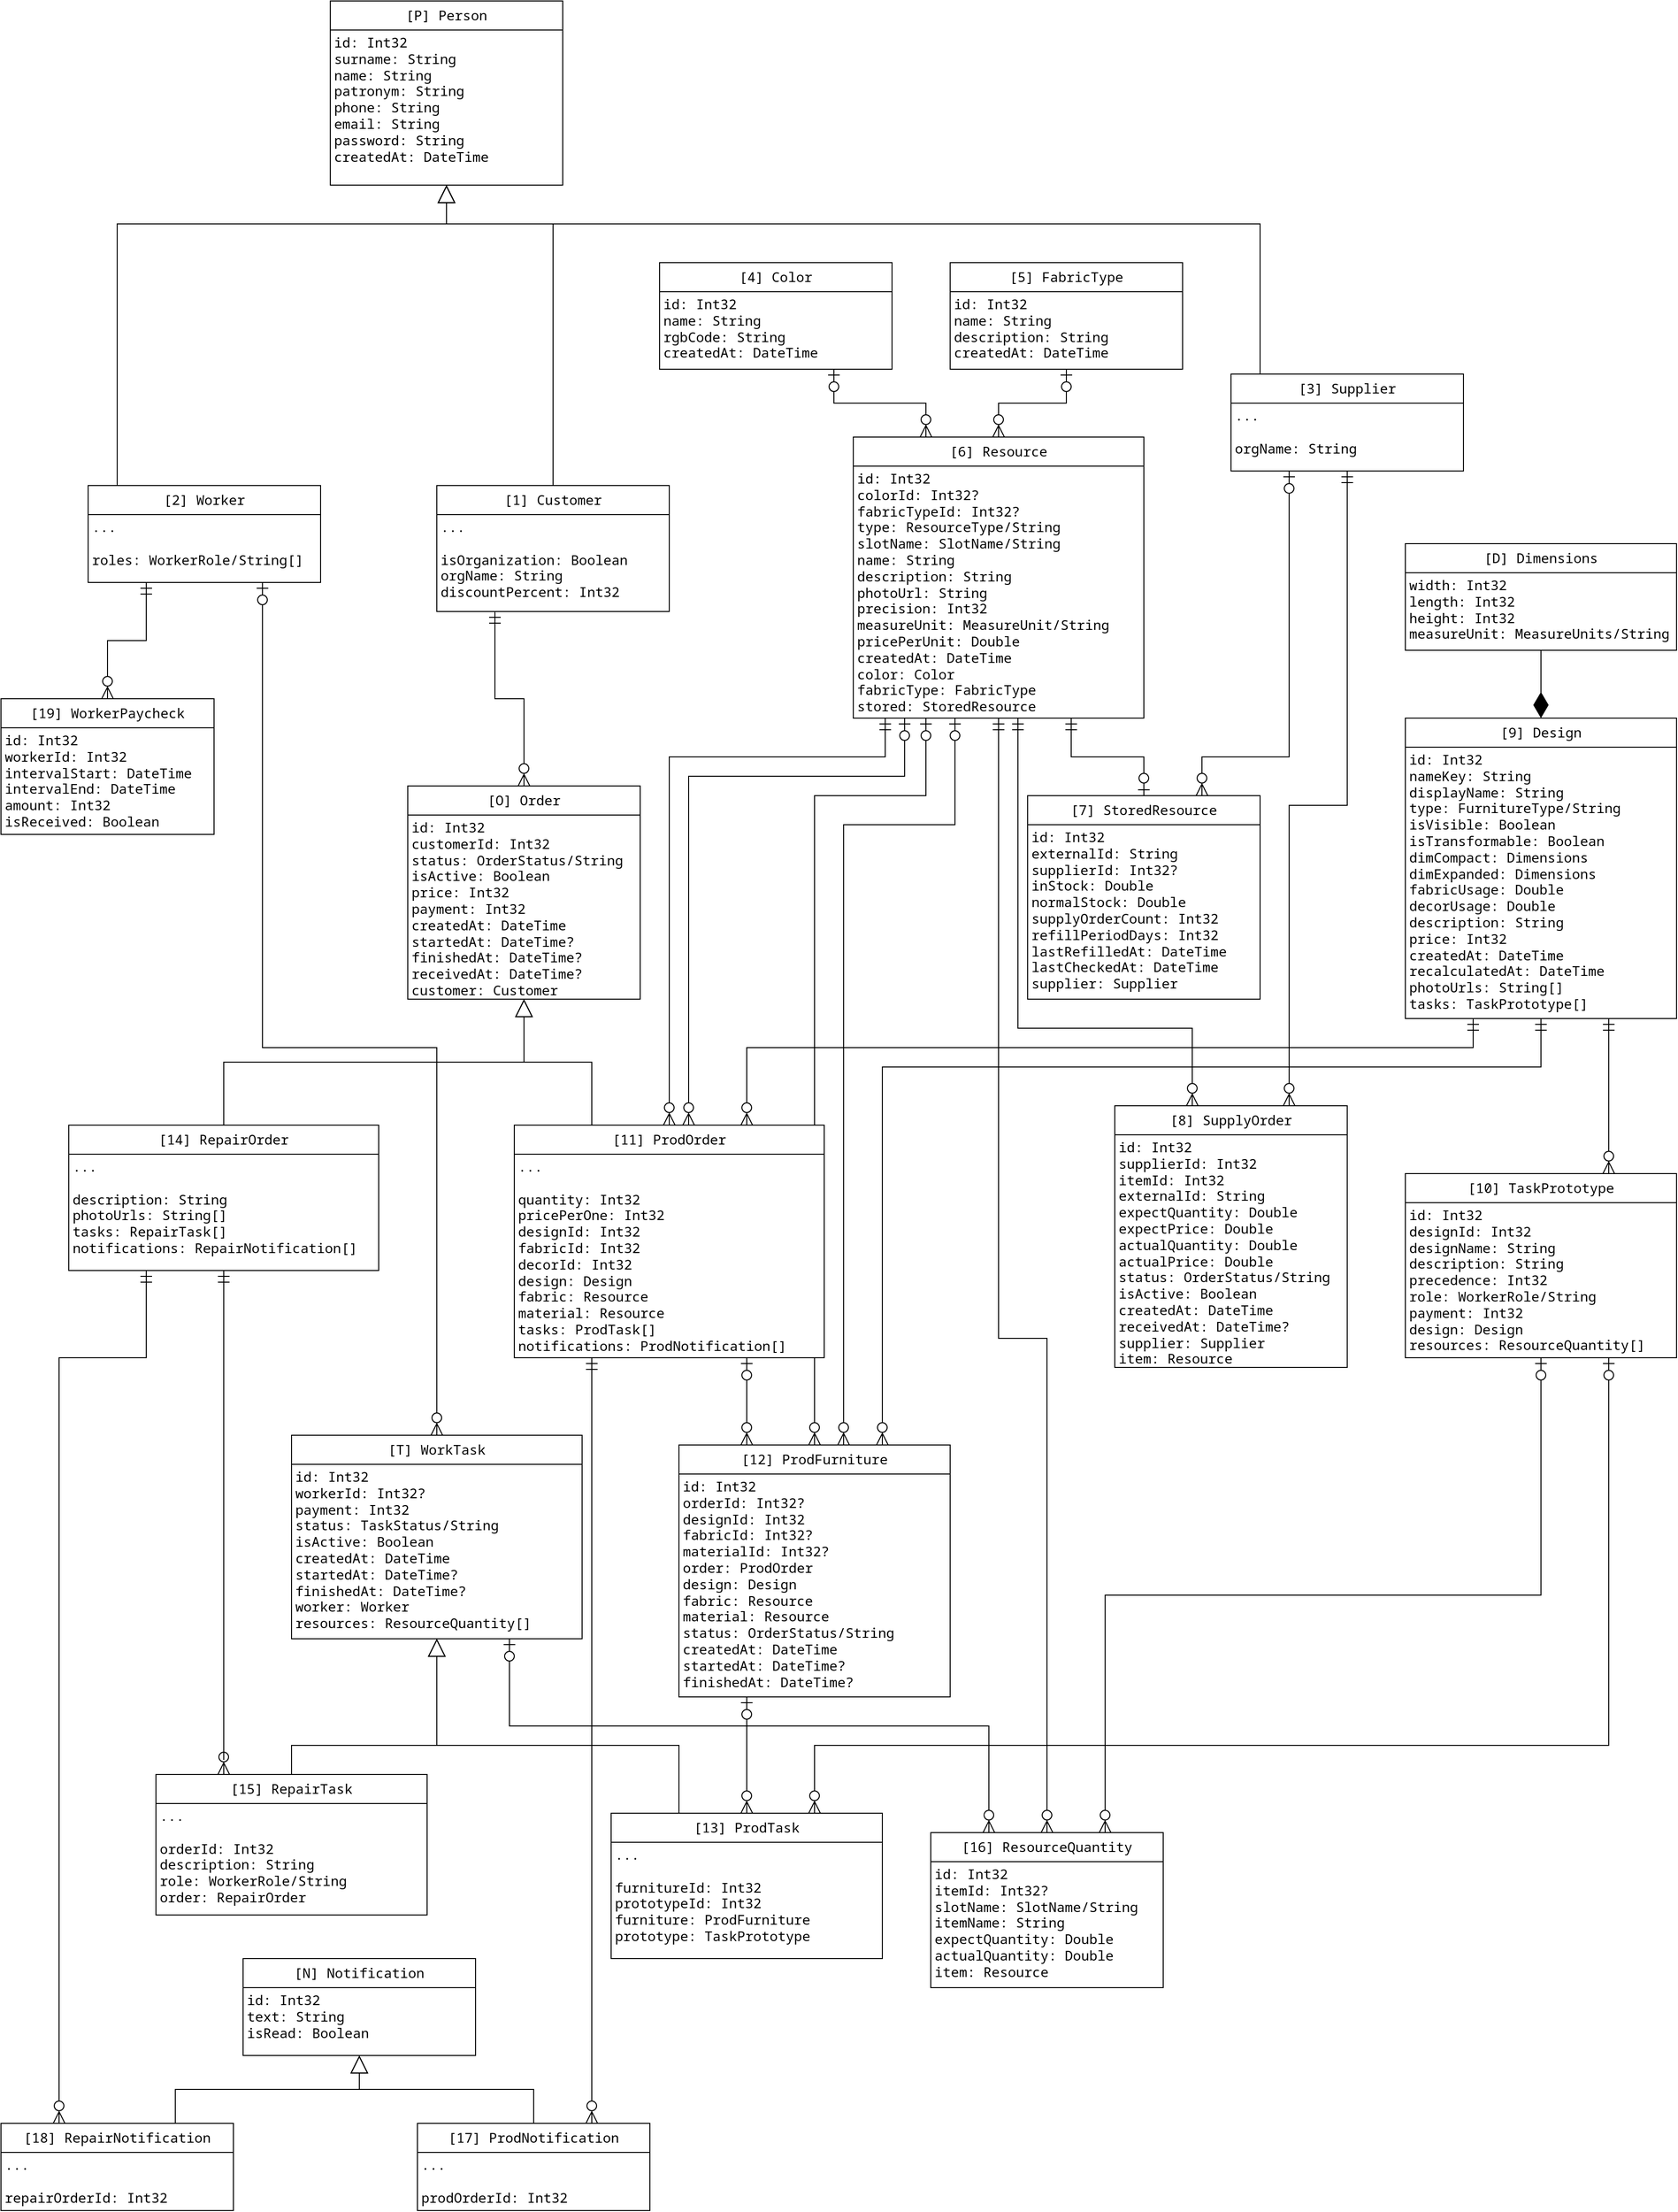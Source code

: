 <mxfile version="15.8.7" type="device" pages="10"><diagram id="f33ugDdNj9nK4qdU_OzC" name="Data model"><mxGraphModel dx="1372" dy="878" grid="1" gridSize="10" guides="1" tooltips="1" connect="1" arrows="1" fold="1" page="1" pageScale="1" pageWidth="827" pageHeight="1169" math="0" shadow="0"><root><mxCell id="0"/><mxCell id="1" parent="0"/><mxCell id="RveryKgC-bKl42QoPGEI-1" style="edgeStyle=orthogonalEdgeStyle;rounded=0;orthogonalLoop=1;jettySize=auto;html=1;exitX=0.75;exitY=1;exitDx=0;exitDy=0;fontFamily=Noto Sans Mono;fontSize=14;startArrow=ERzeroToOne;startFill=0;endArrow=ERzeroToMany;endFill=0;endSize=10;startSize=10;entryX=0.25;entryY=0;entryDx=0;entryDy=0;" parent="1" source="PzfLxErI_8kbVuakS3BI-2" target="TjCXxkTQ0lRvzGva6Y3C-1" edge="1"><mxGeometry relative="1" as="geometry"><mxPoint x="880" y="1460" as="sourcePoint"/><mxPoint x="880" y="1540" as="targetPoint"/><Array as="points"><mxPoint x="625" y="1820"/><mxPoint x="1120" y="1820"/></Array></mxGeometry></mxCell><mxCell id="q-wLWowkg6TNGJe-JthM-1" style="edgeStyle=orthogonalEdgeStyle;rounded=0;orthogonalLoop=1;jettySize=auto;html=1;fontFamily=Noto Sans Mono;fontSize=14;startArrow=ERzeroToOne;startFill=0;endArrow=ERzeroToMany;endFill=0;endSize=10;startSize=10;exitX=0.25;exitY=1;exitDx=0;exitDy=0;entryX=0.5;entryY=0;entryDx=0;entryDy=0;" parent="1" source="G9NK-_BZ6sLKRW8KsmY1-2" target="b-ca7B1eN2Mb0HABplkp-1" edge="1"><mxGeometry relative="1" as="geometry"><mxPoint x="1250" y="880" as="sourcePoint"/><mxPoint x="890" y="1490" as="targetPoint"/><Array as="points"><mxPoint x="1055" y="860"/><mxPoint x="940" y="860"/></Array></mxGeometry></mxCell><mxCell id="B_6f6HMj2SAHu1ck_a_2-1" value="[P] Person" style="rounded=0;whiteSpace=wrap;html=1;fontFamily=Noto Sans Mono;fontSize=14;" parent="1" vertex="1"><mxGeometry x="440" y="40" width="240" height="30" as="geometry"/></mxCell><mxCell id="B_6f6HMj2SAHu1ck_a_2-2" value="id: Int32&lt;br&gt;surname: String&lt;br&gt;name: String&lt;br&gt;patronym: String&lt;br&gt;phone: String&lt;br&gt;email: String&lt;br&gt;password: String&lt;br&gt;createdAt: DateTime" style="rounded=0;whiteSpace=wrap;html=1;fontFamily=Noto Sans Mono;fontSize=14;spacing=0;spacingLeft=4;align=left;verticalAlign=top;" parent="1" vertex="1"><mxGeometry x="440" y="70" width="240" height="160" as="geometry"/></mxCell><mxCell id="B_6f6HMj2SAHu1ck_a_2-4" value="[1] Customer" style="rounded=0;whiteSpace=wrap;html=1;fontFamily=Noto Sans Mono;fontSize=14;" parent="1" vertex="1"><mxGeometry x="550" y="540" width="240" height="30" as="geometry"/></mxCell><mxCell id="B_6f6HMj2SAHu1ck_a_2-18" style="edgeStyle=orthogonalEdgeStyle;rounded=0;orthogonalLoop=1;jettySize=auto;html=1;exitX=0.25;exitY=1;exitDx=0;exitDy=0;entryX=0.5;entryY=0;entryDx=0;entryDy=0;fontFamily=Noto Sans Mono;fontSize=14;startArrow=ERmandOne;startFill=0;endArrow=ERzeroToMany;endFill=0;endSize=10;startSize=10;" parent="1" source="B_6f6HMj2SAHu1ck_a_2-5" target="S3nOvA9SXDn8fivr_jBw-3" edge="1"><mxGeometry relative="1" as="geometry"><mxPoint x="340" y="840" as="targetPoint"/></mxGeometry></mxCell><mxCell id="B_6f6HMj2SAHu1ck_a_2-5" value="...&lt;br&gt;&lt;br&gt;isOrganization: Boolean&lt;br&gt;orgName: String&lt;br&gt;discountPercent: Int32" style="rounded=0;whiteSpace=wrap;html=1;fontFamily=Noto Sans Mono;fontSize=14;spacing=0;spacingLeft=4;align=left;verticalAlign=top;" parent="1" vertex="1"><mxGeometry x="550" y="570" width="240" height="100" as="geometry"/></mxCell><mxCell id="B_6f6HMj2SAHu1ck_a_2-6" value="" style="endArrow=block;endSize=16;endFill=0;html=1;rounded=0;fontFamily=Noto Sans Mono;fontSize=14;entryX=0.5;entryY=1;entryDx=0;entryDy=0;exitX=0.5;exitY=0;exitDx=0;exitDy=0;edgeStyle=orthogonalEdgeStyle;" parent="1" source="B_6f6HMj2SAHu1ck_a_2-4" target="B_6f6HMj2SAHu1ck_a_2-2" edge="1"><mxGeometry width="160" relative="1" as="geometry"><mxPoint x="200" y="510" as="sourcePoint"/><mxPoint x="360" y="510" as="targetPoint"/><Array as="points"><mxPoint x="670" y="270"/><mxPoint x="560" y="270"/></Array></mxGeometry></mxCell><mxCell id="B_6f6HMj2SAHu1ck_a_2-7" value="[2] Worker" style="rounded=0;whiteSpace=wrap;html=1;fontFamily=Noto Sans Mono;fontSize=14;" parent="1" vertex="1"><mxGeometry x="190" y="540" width="240" height="30" as="geometry"/></mxCell><mxCell id="B_6f6HMj2SAHu1ck_a_2-8" value="...&lt;br&gt;&lt;br&gt;roles: WorkerRole/String[]" style="rounded=0;whiteSpace=wrap;html=1;fontFamily=Noto Sans Mono;fontSize=14;spacing=0;spacingLeft=4;align=left;verticalAlign=top;" parent="1" vertex="1"><mxGeometry x="190" y="570" width="240" height="70" as="geometry"/></mxCell><mxCell id="B_6f6HMj2SAHu1ck_a_2-9" value="" style="endArrow=block;endSize=16;endFill=0;html=1;rounded=0;fontFamily=Noto Sans Mono;fontSize=14;exitX=0.5;exitY=0;exitDx=0;exitDy=0;entryX=0.5;entryY=1;entryDx=0;entryDy=0;edgeStyle=orthogonalEdgeStyle;" parent="1" source="B_6f6HMj2SAHu1ck_a_2-7" target="B_6f6HMj2SAHu1ck_a_2-2" edge="1"><mxGeometry width="160" relative="1" as="geometry"><mxPoint x="130" y="570" as="sourcePoint"/><mxPoint x="240" y="490" as="targetPoint"/><Array as="points"><mxPoint x="220" y="270"/><mxPoint x="560" y="270"/></Array></mxGeometry></mxCell><mxCell id="B_6f6HMj2SAHu1ck_a_2-10" value="[3] Supplier" style="rounded=0;whiteSpace=wrap;html=1;fontFamily=Noto Sans Mono;fontSize=14;" parent="1" vertex="1"><mxGeometry x="1370" y="425" width="240" height="30" as="geometry"/></mxCell><mxCell id="B_6f6HMj2SAHu1ck_a_2-12" value="" style="endArrow=block;endSize=16;endFill=0;html=1;rounded=0;fontFamily=Noto Sans Mono;fontSize=14;exitX=0.5;exitY=0;exitDx=0;exitDy=0;entryX=0.5;entryY=1;entryDx=0;entryDy=0;edgeStyle=orthogonalEdgeStyle;" parent="1" source="B_6f6HMj2SAHu1ck_a_2-10" target="B_6f6HMj2SAHu1ck_a_2-2" edge="1"><mxGeometry width="160" relative="1" as="geometry"><mxPoint x="420" y="570" as="sourcePoint"/><mxPoint x="160" y="480" as="targetPoint"/><Array as="points"><mxPoint x="1400" y="425"/><mxPoint x="1400" y="270"/><mxPoint x="560" y="270"/></Array></mxGeometry></mxCell><mxCell id="B_6f6HMj2SAHu1ck_a_2-13" value="...&lt;br&gt;&lt;br&gt;orgName: String" style="rounded=0;whiteSpace=wrap;html=1;fontFamily=Noto Sans Mono;fontSize=14;spacing=0;spacingLeft=4;align=left;verticalAlign=top;" parent="1" vertex="1"><mxGeometry x="1370" y="455" width="240" height="70" as="geometry"/></mxCell><mxCell id="B_6f6HMj2SAHu1ck_a_2-28" style="edgeStyle=orthogonalEdgeStyle;rounded=0;orthogonalLoop=1;jettySize=auto;html=1;exitX=0.25;exitY=1;exitDx=0;exitDy=0;entryX=0.75;entryY=0;entryDx=0;entryDy=0;fontFamily=Noto Sans Mono;fontSize=14;startArrow=ERmandOne;startFill=0;endArrow=ERzeroToMany;endFill=0;endSize=10;startSize=10;" parent="1" source="S3nOvA9SXDn8fivr_jBw-2" target="B_6f6HMj2SAHu1ck_a_2-29" edge="1"><mxGeometry relative="1" as="geometry"><mxPoint x="150" y="2100" as="sourcePoint"/><mxPoint x="120" y="2280" as="targetPoint"/></mxGeometry></mxCell><mxCell id="B_6f6HMj2SAHu1ck_a_2-29" value="[17] ProdNotification" style="rounded=0;whiteSpace=wrap;html=1;fontFamily=Noto Sans Mono;fontSize=14;" parent="1" vertex="1"><mxGeometry x="530" y="2230" width="240" height="30" as="geometry"/></mxCell><mxCell id="B_6f6HMj2SAHu1ck_a_2-32" value="...&lt;br&gt;&lt;br&gt;prodOrderId: Int32" style="rounded=0;whiteSpace=wrap;html=1;fontFamily=Noto Sans Mono;fontSize=14;spacing=0;spacingLeft=4;align=left;verticalAlign=top;" parent="1" vertex="1"><mxGeometry x="530" y="2260" width="240" height="60" as="geometry"/></mxCell><mxCell id="B_6f6HMj2SAHu1ck_a_2-33" style="edgeStyle=orthogonalEdgeStyle;rounded=0;orthogonalLoop=1;jettySize=auto;html=1;entryX=0.25;entryY=0;entryDx=0;entryDy=0;fontFamily=Noto Sans Mono;fontSize=14;startArrow=ERmandOne;startFill=0;endArrow=ERzeroToMany;endFill=0;endSize=10;startSize=10;exitX=0.25;exitY=1;exitDx=0;exitDy=0;" parent="1" source="S3nOvA9SXDn8fivr_jBw-7" target="B_6f6HMj2SAHu1ck_a_2-34" edge="1"><mxGeometry relative="1" as="geometry"><mxPoint x="450" y="2130" as="sourcePoint"/><mxPoint x="130" y="2290" as="targetPoint"/><Array as="points"><mxPoint x="250" y="1440"/><mxPoint x="160" y="1440"/></Array></mxGeometry></mxCell><mxCell id="B_6f6HMj2SAHu1ck_a_2-34" value="[18] RepairNotification" style="rounded=0;whiteSpace=wrap;html=1;fontFamily=Noto Sans Mono;fontSize=14;" parent="1" vertex="1"><mxGeometry x="100" y="2230" width="240" height="30" as="geometry"/></mxCell><mxCell id="B_6f6HMj2SAHu1ck_a_2-35" value="...&lt;br&gt;&lt;br&gt;repairOrderId: Int32" style="rounded=0;whiteSpace=wrap;html=1;fontFamily=Noto Sans Mono;fontSize=14;spacing=0;spacingLeft=4;align=left;verticalAlign=top;" parent="1" vertex="1"><mxGeometry x="100" y="2260" width="240" height="60" as="geometry"/></mxCell><mxCell id="B_6f6HMj2SAHu1ck_a_2-36" value="[N] Notification" style="rounded=0;whiteSpace=wrap;html=1;fontFamily=Noto Sans Mono;fontSize=14;" parent="1" vertex="1"><mxGeometry x="350" y="2060" width="240" height="30" as="geometry"/></mxCell><mxCell id="B_6f6HMj2SAHu1ck_a_2-37" value="id: Int32&lt;br&gt;text: String&lt;br&gt;isRead: Boolean" style="rounded=0;whiteSpace=wrap;html=1;fontFamily=Noto Sans Mono;fontSize=14;spacing=0;spacingLeft=4;align=left;verticalAlign=top;" parent="1" vertex="1"><mxGeometry x="350" y="2090" width="240" height="70" as="geometry"/></mxCell><mxCell id="B_6f6HMj2SAHu1ck_a_2-39" value="" style="endArrow=block;endSize=16;endFill=0;html=1;rounded=0;fontFamily=Noto Sans Mono;fontSize=14;exitX=0.5;exitY=0;exitDx=0;exitDy=0;entryX=0.5;entryY=1;entryDx=0;entryDy=0;edgeStyle=orthogonalEdgeStyle;" parent="1" source="B_6f6HMj2SAHu1ck_a_2-29" target="B_6f6HMj2SAHu1ck_a_2-37" edge="1"><mxGeometry width="160" relative="1" as="geometry"><mxPoint x="240" y="2290" as="sourcePoint"/><mxPoint x="290" y="2200" as="targetPoint"/></mxGeometry></mxCell><mxCell id="B_6f6HMj2SAHu1ck_a_2-40" value="" style="endArrow=block;endSize=16;endFill=0;html=1;rounded=0;fontFamily=Noto Sans Mono;fontSize=14;exitX=0.75;exitY=0;exitDx=0;exitDy=0;entryX=0.5;entryY=1;entryDx=0;entryDy=0;edgeStyle=orthogonalEdgeStyle;" parent="1" source="B_6f6HMj2SAHu1ck_a_2-34" target="B_6f6HMj2SAHu1ck_a_2-37" edge="1"><mxGeometry width="160" relative="1" as="geometry"><mxPoint x="110" y="1870" as="sourcePoint"/><mxPoint x="160" y="1780" as="targetPoint"/></mxGeometry></mxCell><mxCell id="zo32W209JggnYr8GM_81-1" value="[8] SupplyOrder" style="rounded=0;whiteSpace=wrap;html=1;fontFamily=Noto Sans Mono;fontSize=14;" parent="1" vertex="1"><mxGeometry x="1250" y="1180" width="240" height="30" as="geometry"/></mxCell><mxCell id="zo32W209JggnYr8GM_81-2" value="id: Int32&lt;br&gt;supplierId: Int32&lt;br&gt;itemId: Int32&lt;br&gt;externalId: String&lt;br&gt;expectQuantity: Double&lt;br&gt;expectPrice: Double&lt;br&gt;actualQuantity: Double&lt;br&gt;actualPrice: Double&lt;br&gt;status: OrderStatus/String&lt;br&gt;isActive: Boolean&lt;br&gt;createdAt: DateTime&lt;br&gt;receivedAt: DateTime?&lt;br&gt;supplier: Supplier&lt;br&gt;item: Resource" style="rounded=0;whiteSpace=wrap;html=1;fontFamily=Noto Sans Mono;fontSize=14;spacing=0;spacingLeft=4;align=left;verticalAlign=top;" parent="1" vertex="1"><mxGeometry x="1250" y="1210" width="240" height="240" as="geometry"/></mxCell><mxCell id="G9NK-_BZ6sLKRW8KsmY1-1" value="[6] Resource" style="rounded=0;whiteSpace=wrap;html=1;fontFamily=Noto Sans Mono;fontSize=14;" parent="1" vertex="1"><mxGeometry x="980" y="490" width="300" height="30" as="geometry"/></mxCell><mxCell id="G9NK-_BZ6sLKRW8KsmY1-2" value="id: Int32&lt;br&gt;colorId: Int32?&lt;br&gt;fabricTypeId: Int32?&lt;br&gt;type: ResourceType/String&lt;br&gt;slotName: SlotName/String&lt;br&gt;name: String&lt;br&gt;description: String&lt;br&gt;photoUrl: String&lt;br&gt;precision: Int32&lt;br&gt;measureUnit: MeasureUnit/String&lt;br&gt;pricePerUnit: Double&lt;br&gt;createdAt: DateTime&lt;br&gt;color: Color&lt;br&gt;fabricType: FabricType&lt;br&gt;stored: StoredResource" style="rounded=0;whiteSpace=wrap;html=1;fontFamily=Noto Sans Mono;fontSize=14;spacing=0;spacingLeft=4;align=left;verticalAlign=top;" parent="1" vertex="1"><mxGeometry x="980" y="520" width="300" height="260" as="geometry"/></mxCell><mxCell id="G9NK-_BZ6sLKRW8KsmY1-3" value="[7] StoredResource" style="rounded=0;whiteSpace=wrap;html=1;fontFamily=Noto Sans Mono;fontSize=14;" parent="1" vertex="1"><mxGeometry x="1160" y="860" width="240" height="30" as="geometry"/></mxCell><mxCell id="G9NK-_BZ6sLKRW8KsmY1-4" value="id: Int32&lt;br&gt;externalId: String&lt;br&gt;supplierId: Int32?&lt;br&gt;inStock: Double&lt;br&gt;normalStock: Double&lt;br&gt;supplyOrderCount: Int32&lt;br&gt;refillPeriodDays: Int32&lt;br&gt;lastRefilledAt: DateTime&lt;br&gt;lastCheckedAt: DateTime&lt;br&gt;supplier: Supplier" style="rounded=0;whiteSpace=wrap;html=1;fontFamily=Noto Sans Mono;fontSize=14;spacing=0;spacingLeft=4;align=left;verticalAlign=top;" parent="1" vertex="1"><mxGeometry x="1160" y="890" width="240" height="180" as="geometry"/></mxCell><mxCell id="G9NK-_BZ6sLKRW8KsmY1-6" value="[4] Color" style="rounded=0;whiteSpace=wrap;html=1;fontFamily=Noto Sans Mono;fontSize=14;" parent="1" vertex="1"><mxGeometry x="780" y="310" width="240" height="30" as="geometry"/></mxCell><mxCell id="G9NK-_BZ6sLKRW8KsmY1-7" value="id: Int32&lt;br&gt;name: String&lt;br&gt;rgbCode: String&lt;br&gt;createdAt: DateTime" style="rounded=0;whiteSpace=wrap;html=1;fontFamily=Noto Sans Mono;fontSize=14;spacing=0;spacingLeft=4;align=left;verticalAlign=top;" parent="1" vertex="1"><mxGeometry x="780" y="340" width="240" height="80" as="geometry"/></mxCell><mxCell id="G9NK-_BZ6sLKRW8KsmY1-8" value="[5] FabricType" style="rounded=0;whiteSpace=wrap;html=1;fontFamily=Noto Sans Mono;fontSize=14;" parent="1" vertex="1"><mxGeometry x="1080" y="310" width="240" height="30" as="geometry"/></mxCell><mxCell id="G9NK-_BZ6sLKRW8KsmY1-9" value="id: Int32&lt;br&gt;name: String&lt;br&gt;description: String&lt;br&gt;createdAt: DateTime" style="rounded=0;whiteSpace=wrap;html=1;fontFamily=Noto Sans Mono;fontSize=14;spacing=0;spacingLeft=4;align=left;verticalAlign=top;" parent="1" vertex="1"><mxGeometry x="1080" y="340" width="240" height="80" as="geometry"/></mxCell><mxCell id="G9NK-_BZ6sLKRW8KsmY1-10" style="edgeStyle=orthogonalEdgeStyle;rounded=0;orthogonalLoop=1;jettySize=auto;html=1;exitX=0.75;exitY=1;exitDx=0;exitDy=0;entryX=0.25;entryY=0;entryDx=0;entryDy=0;fontFamily=Noto Sans Mono;fontSize=14;startArrow=ERzeroToOne;startFill=0;endArrow=ERzeroToMany;endFill=0;endSize=10;startSize=10;" parent="1" source="G9NK-_BZ6sLKRW8KsmY1-7" target="G9NK-_BZ6sLKRW8KsmY1-1" edge="1"><mxGeometry relative="1" as="geometry"><mxPoint x="1390" y="429" as="sourcePoint"/><mxPoint x="1340" y="519" as="targetPoint"/></mxGeometry></mxCell><mxCell id="G9NK-_BZ6sLKRW8KsmY1-11" style="edgeStyle=orthogonalEdgeStyle;rounded=0;orthogonalLoop=1;jettySize=auto;html=1;exitX=0.5;exitY=1;exitDx=0;exitDy=0;entryX=0.5;entryY=0;entryDx=0;entryDy=0;fontFamily=Noto Sans Mono;fontSize=14;startArrow=ERzeroToOne;startFill=0;endArrow=ERzeroToMany;endFill=0;endSize=10;startSize=10;" parent="1" source="G9NK-_BZ6sLKRW8KsmY1-9" target="G9NK-_BZ6sLKRW8KsmY1-1" edge="1"><mxGeometry relative="1" as="geometry"><mxPoint x="1200" y="379" as="sourcePoint"/><mxPoint x="1260" y="539" as="targetPoint"/></mxGeometry></mxCell><mxCell id="zef2BWpMOTavJra-z4kD-1" style="edgeStyle=orthogonalEdgeStyle;rounded=0;orthogonalLoop=1;jettySize=auto;html=1;exitX=0.5;exitY=1;exitDx=0;exitDy=0;entryX=0.25;entryY=0;entryDx=0;entryDy=0;fontFamily=Noto Sans Mono;fontSize=14;startArrow=ERmandOne;startFill=0;endArrow=ERzeroToMany;endFill=0;endSize=10;startSize=10;" parent="1" edge="1"><mxGeometry relative="1" as="geometry"><Array as="points"><mxPoint x="1150" y="1100"/><mxPoint x="1330" y="1100"/></Array><mxPoint x="1150" y="780" as="sourcePoint"/><mxPoint x="1330" y="1180" as="targetPoint"/></mxGeometry></mxCell><mxCell id="e26kJ1RtMob9ZR9QmA1B-1" style="edgeStyle=orthogonalEdgeStyle;rounded=0;orthogonalLoop=1;jettySize=auto;html=1;exitX=0.25;exitY=1;exitDx=0;exitDy=0;entryX=0.75;entryY=0;entryDx=0;entryDy=0;fontFamily=Noto Sans Mono;fontSize=14;startArrow=ERzeroToOne;startFill=0;endArrow=ERzeroToMany;endFill=0;endSize=10;startSize=10;" parent="1" source="B_6f6HMj2SAHu1ck_a_2-13" target="G9NK-_BZ6sLKRW8KsmY1-3" edge="1"><mxGeometry relative="1" as="geometry"><mxPoint x="1331" y="780" as="sourcePoint"/><mxPoint x="1581" y="860" as="targetPoint"/><Array as="points"><mxPoint x="1430" y="820"/><mxPoint x="1340" y="820"/></Array></mxGeometry></mxCell><mxCell id="X3CWmMn1ZK8xskUeJIuT-1" style="edgeStyle=orthogonalEdgeStyle;rounded=0;orthogonalLoop=1;jettySize=auto;html=1;exitX=0.5;exitY=1;exitDx=0;exitDy=0;entryX=0.75;entryY=0;entryDx=0;entryDy=0;fontFamily=Noto Sans Mono;fontSize=14;startArrow=ERmandOne;startFill=0;endArrow=ERzeroToMany;endFill=0;endSize=10;startSize=10;" parent="1" source="B_6f6HMj2SAHu1ck_a_2-13" target="zo32W209JggnYr8GM_81-1" edge="1"><mxGeometry relative="1" as="geometry"><Array as="points"><mxPoint x="1490" y="870"/><mxPoint x="1430" y="870"/></Array><mxPoint x="1140" y="1050" as="sourcePoint"/><mxPoint x="1390" y="1130" as="targetPoint"/></mxGeometry></mxCell><mxCell id="X3CWmMn1ZK8xskUeJIuT-2" value="[9] Design" style="rounded=0;whiteSpace=wrap;html=1;fontFamily=Noto Sans Mono;fontSize=14;" parent="1" vertex="1"><mxGeometry x="1550" y="780" width="280" height="30" as="geometry"/></mxCell><mxCell id="X3CWmMn1ZK8xskUeJIuT-3" value="id: Int32&lt;br&gt;nameKey: String&lt;br&gt;displayName: String&lt;br&gt;type: FurnitureType/String&lt;br&gt;isVisible: Boolean&lt;br&gt;isTransformable: Boolean&lt;br&gt;dimCompact: Dimensions&lt;br&gt;dimExpanded: Dimensions&lt;br&gt;fabricUsage: Double&lt;br&gt;decorUsage: Double&lt;br&gt;description: String&lt;br&gt;price: Int32&lt;br&gt;createdAt: DateTime&lt;br&gt;recalculatedAt: DateTime&lt;br&gt;photoUrls: String[]&lt;br&gt;tasks: TaskPrototype[]" style="rounded=0;whiteSpace=wrap;html=1;fontFamily=Noto Sans Mono;fontSize=14;spacing=0;spacingLeft=4;align=left;verticalAlign=top;" parent="1" vertex="1"><mxGeometry x="1550" y="810" width="280" height="280" as="geometry"/></mxCell><mxCell id="X3CWmMn1ZK8xskUeJIuT-4" value="[10] TaskPrototype" style="rounded=0;whiteSpace=wrap;html=1;fontFamily=Noto Sans Mono;fontSize=14;" parent="1" vertex="1"><mxGeometry x="1550" y="1250" width="280" height="30" as="geometry"/></mxCell><mxCell id="X3CWmMn1ZK8xskUeJIuT-5" value="id: Int32&lt;br&gt;designId: Int32&lt;br&gt;designName: String&lt;br&gt;description: String&lt;br&gt;precedence: Int32&lt;br&gt;role: WorkerRole/String&lt;br&gt;payment: Int32&lt;br&gt;design: Design&lt;br&gt;resources: ResourceQuantity[]" style="rounded=0;whiteSpace=wrap;html=1;fontFamily=Noto Sans Mono;fontSize=14;spacing=0;spacingLeft=4;align=left;verticalAlign=top;" parent="1" vertex="1"><mxGeometry x="1550" y="1280" width="280" height="160" as="geometry"/></mxCell><mxCell id="X3CWmMn1ZK8xskUeJIuT-6" style="edgeStyle=orthogonalEdgeStyle;rounded=0;orthogonalLoop=1;jettySize=auto;html=1;exitX=0.75;exitY=1;exitDx=0;exitDy=0;entryX=0.75;entryY=0;entryDx=0;entryDy=0;fontFamily=Noto Sans Mono;fontSize=14;startArrow=ERmandOne;startFill=0;endArrow=ERzeroToMany;endFill=0;endSize=10;startSize=10;" parent="1" source="X3CWmMn1ZK8xskUeJIuT-3" target="X3CWmMn1ZK8xskUeJIuT-4" edge="1"><mxGeometry relative="1" as="geometry"><mxPoint x="1795" y="1160" as="sourcePoint"/><mxPoint x="1560" y="1200" as="targetPoint"/></mxGeometry></mxCell><mxCell id="S3nOvA9SXDn8fivr_jBw-1" value="[11] ProdOrder" style="rounded=0;whiteSpace=wrap;html=1;fontFamily=Noto Sans Mono;fontSize=14;" parent="1" vertex="1"><mxGeometry x="630" y="1200" width="320" height="30" as="geometry"/></mxCell><mxCell id="S3nOvA9SXDn8fivr_jBw-2" value="...&lt;br&gt;&lt;br&gt;quantity: Int32&lt;br&gt;pricePerOne: Int32&lt;br&gt;designId: Int32&lt;br&gt;fabricId: Int32&lt;br&gt;decorId: Int32&lt;br&gt;design: Design&lt;br&gt;fabric: Resource&lt;br&gt;material: Resource&lt;br&gt;tasks: ProdTask[]&lt;br&gt;notifications: ProdNotification[]" style="rounded=0;whiteSpace=wrap;html=1;fontFamily=Noto Sans Mono;fontSize=14;spacing=0;spacingLeft=4;align=left;verticalAlign=top;" parent="1" vertex="1"><mxGeometry x="630" y="1230" width="320" height="210" as="geometry"/></mxCell><mxCell id="S3nOvA9SXDn8fivr_jBw-3" value="[O] Order" style="rounded=0;whiteSpace=wrap;html=1;fontFamily=Noto Sans Mono;fontSize=14;" parent="1" vertex="1"><mxGeometry x="520" y="850" width="240" height="30" as="geometry"/></mxCell><mxCell id="S3nOvA9SXDn8fivr_jBw-4" value="id: Int32&lt;br&gt;customerId: Int32&lt;br&gt;status: OrderStatus/String&lt;br&gt;isActive: Boolean&lt;br&gt;price: Int32&lt;br&gt;payment: Int32&lt;br&gt;createdAt: DateTime&lt;br&gt;startedAt: DateTime?&lt;br&gt;finishedAt: DateTime?&lt;br&gt;receivedAt: DateTime?&lt;br&gt;customer: Customer" style="rounded=0;whiteSpace=wrap;html=1;fontFamily=Noto Sans Mono;fontSize=14;spacing=0;spacingLeft=4;align=left;verticalAlign=top;" parent="1" vertex="1"><mxGeometry x="520" y="880" width="240" height="190" as="geometry"/></mxCell><mxCell id="S3nOvA9SXDn8fivr_jBw-5" value="" style="endArrow=block;endSize=16;endFill=0;html=1;rounded=0;fontFamily=Noto Sans Mono;fontSize=14;exitX=0.25;exitY=0;exitDx=0;exitDy=0;entryX=0.5;entryY=1;entryDx=0;entryDy=0;edgeStyle=orthogonalEdgeStyle;" parent="1" source="S3nOvA9SXDn8fivr_jBw-1" target="S3nOvA9SXDn8fivr_jBw-4" edge="1"><mxGeometry width="160" relative="1" as="geometry"><mxPoint x="660" y="1200" as="sourcePoint"/><mxPoint x="450" y="1090" as="targetPoint"/></mxGeometry></mxCell><mxCell id="S3nOvA9SXDn8fivr_jBw-6" value="[14] RepairOrder" style="rounded=0;whiteSpace=wrap;html=1;fontFamily=Noto Sans Mono;fontSize=14;" parent="1" vertex="1"><mxGeometry x="170" y="1200" width="320" height="30" as="geometry"/></mxCell><mxCell id="S3nOvA9SXDn8fivr_jBw-7" value="...&lt;br&gt;&lt;br&gt;description: String&lt;br&gt;photoUrls: String[]&lt;br&gt;tasks: RepairTask[]&lt;br&gt;notifications: RepairNotification[]" style="rounded=0;whiteSpace=wrap;html=1;fontFamily=Noto Sans Mono;fontSize=14;spacing=0;spacingLeft=4;align=left;verticalAlign=top;" parent="1" vertex="1"><mxGeometry x="170" y="1230" width="320" height="120" as="geometry"/></mxCell><mxCell id="S3nOvA9SXDn8fivr_jBw-8" value="" style="endArrow=block;endSize=16;endFill=0;html=1;rounded=0;fontFamily=Noto Sans Mono;fontSize=14;exitX=0.5;exitY=0;exitDx=0;exitDy=0;entryX=0.5;entryY=1;entryDx=0;entryDy=0;edgeStyle=orthogonalEdgeStyle;" parent="1" source="S3nOvA9SXDn8fivr_jBw-6" target="S3nOvA9SXDn8fivr_jBw-4" edge="1"><mxGeometry width="160" relative="1" as="geometry"><mxPoint x="549.2" y="1190" as="sourcePoint"/><mxPoint x="549.2" y="1100" as="targetPoint"/></mxGeometry></mxCell><mxCell id="b-ca7B1eN2Mb0HABplkp-1" value="[12] ProdFurniture" style="rounded=0;whiteSpace=wrap;html=1;fontFamily=Noto Sans Mono;fontSize=14;" parent="1" vertex="1"><mxGeometry x="800" y="1530" width="280" height="30" as="geometry"/></mxCell><mxCell id="b-ca7B1eN2Mb0HABplkp-2" value="id: Int32&lt;br&gt;orderId: Int32?&lt;br&gt;designId: Int32&lt;br&gt;fabricId: Int32?&lt;br&gt;materialId: Int32?&lt;br&gt;order: ProdOrder&lt;br&gt;design: Design&lt;br&gt;fabric: Resource&lt;br&gt;material: Resource&lt;br&gt;status: OrderStatus/String&lt;br&gt;createdAt: DateTime&lt;br&gt;startedAt: DateTime?&lt;br&gt;finishedAt: DateTime?" style="rounded=0;whiteSpace=wrap;html=1;fontFamily=Noto Sans Mono;fontSize=14;spacing=0;spacingLeft=4;align=left;verticalAlign=top;" parent="1" vertex="1"><mxGeometry x="800" y="1560" width="280" height="230" as="geometry"/></mxCell><mxCell id="b-ca7B1eN2Mb0HABplkp-3" style="edgeStyle=orthogonalEdgeStyle;rounded=0;orthogonalLoop=1;jettySize=auto;html=1;exitX=0.75;exitY=1;exitDx=0;exitDy=0;fontFamily=Noto Sans Mono;fontSize=14;startArrow=ERzeroToOne;startFill=0;endArrow=ERzeroToMany;endFill=0;endSize=10;startSize=10;entryX=0.25;entryY=0;entryDx=0;entryDy=0;" parent="1" source="S3nOvA9SXDn8fivr_jBw-2" target="b-ca7B1eN2Mb0HABplkp-1" edge="1"><mxGeometry relative="1" as="geometry"><mxPoint x="1030" y="1530" as="sourcePoint"/><mxPoint x="1290" y="1400" as="targetPoint"/></mxGeometry></mxCell><mxCell id="TjCXxkTQ0lRvzGva6Y3C-1" value="[16] ResourceQuantity" style="rounded=0;whiteSpace=wrap;html=1;fontFamily=Noto Sans Mono;fontSize=14;" parent="1" vertex="1"><mxGeometry x="1060" y="1930" width="240" height="30" as="geometry"/></mxCell><mxCell id="TjCXxkTQ0lRvzGva6Y3C-2" value="id: Int32&lt;br&gt;itemId: Int32?&lt;br&gt;slotName: SlotName/String&lt;br&gt;itemName: String&lt;br&gt;expectQuantity: Double&lt;br&gt;actualQuantity: Double&lt;br&gt;item: Resource" style="rounded=0;whiteSpace=wrap;html=1;fontFamily=Noto Sans Mono;fontSize=14;spacing=0;spacingLeft=4;align=left;verticalAlign=top;" parent="1" vertex="1"><mxGeometry x="1060" y="1960" width="240" height="130" as="geometry"/></mxCell><mxCell id="TjCXxkTQ0lRvzGva6Y3C-3" style="edgeStyle=orthogonalEdgeStyle;rounded=0;orthogonalLoop=1;jettySize=auto;html=1;exitX=0.5;exitY=1;exitDx=0;exitDy=0;entryX=0.75;entryY=0;entryDx=0;entryDy=0;fontFamily=Noto Sans Mono;fontSize=14;startArrow=ERzeroToOne;startFill=0;endArrow=ERzeroToMany;endFill=0;endSize=10;startSize=10;" parent="1" source="X3CWmMn1ZK8xskUeJIuT-5" target="TjCXxkTQ0lRvzGva6Y3C-1" edge="1"><mxGeometry relative="1" as="geometry"><mxPoint x="1630" y="1290" as="sourcePoint"/><mxPoint x="1560" y="1390" as="targetPoint"/></mxGeometry></mxCell><mxCell id="LAFEK8zCXp09DNe4J5VS-5" value="[13] ProdTask" style="rounded=0;whiteSpace=wrap;html=1;fontFamily=Noto Sans Mono;fontSize=14;" parent="1" vertex="1"><mxGeometry x="730" y="1910" width="280" height="30" as="geometry"/></mxCell><mxCell id="LAFEK8zCXp09DNe4J5VS-6" value="...&lt;br&gt;&lt;br&gt;furnitureId: Int32&lt;br&gt;prototypeId: Int32&lt;br&gt;furniture: ProdFurniture&lt;br&gt;prototype: TaskPrototype" style="rounded=0;whiteSpace=wrap;html=1;fontFamily=Noto Sans Mono;fontSize=14;spacing=0;spacingLeft=4;align=left;verticalAlign=top;" parent="1" vertex="1"><mxGeometry x="730" y="1940" width="280" height="120" as="geometry"/></mxCell><mxCell id="LAFEK8zCXp09DNe4J5VS-8" value="[15] RepairTask" style="rounded=0;whiteSpace=wrap;html=1;fontFamily=Noto Sans Mono;fontSize=14;" parent="1" vertex="1"><mxGeometry x="260" y="1870" width="280" height="30" as="geometry"/></mxCell><mxCell id="LAFEK8zCXp09DNe4J5VS-9" value="...&lt;br&gt;&lt;br&gt;orderId: Int32&lt;br&gt;description: String&lt;br&gt;role: WorkerRole/String&lt;br&gt;order: RepairOrder" style="rounded=0;whiteSpace=wrap;html=1;fontFamily=Noto Sans Mono;fontSize=14;spacing=0;spacingLeft=4;align=left;verticalAlign=top;" parent="1" vertex="1"><mxGeometry x="260" y="1900" width="280" height="115" as="geometry"/></mxCell><mxCell id="PzfLxErI_8kbVuakS3BI-1" value="[T] WorkTask" style="rounded=0;whiteSpace=wrap;html=1;fontFamily=Noto Sans Mono;fontSize=14;" parent="1" vertex="1"><mxGeometry x="400" y="1520" width="300" height="30" as="geometry"/></mxCell><mxCell id="PzfLxErI_8kbVuakS3BI-2" value="id: Int32&lt;br&gt;workerId: Int32?&lt;br&gt;payment: Int32&lt;br&gt;status: TaskStatus/String&lt;br&gt;isActive: Boolean&lt;br&gt;createdAt: DateTime&lt;br&gt;startedAt: DateTime?&lt;br&gt;finishedAt: DateTime?&lt;br&gt;worker: Worker&lt;br&gt;resources: ResourceQuantity[]" style="rounded=0;whiteSpace=wrap;html=1;fontFamily=Noto Sans Mono;fontSize=14;spacing=0;spacingLeft=4;align=left;verticalAlign=top;" parent="1" vertex="1"><mxGeometry x="400" y="1550" width="300" height="180" as="geometry"/></mxCell><mxCell id="sRraPDRNzCK1gHGJF1B2-1" value="" style="endArrow=block;endSize=16;endFill=0;html=1;rounded=0;fontFamily=Noto Sans Mono;fontSize=14;entryX=0.5;entryY=1;entryDx=0;entryDy=0;edgeStyle=orthogonalEdgeStyle;exitX=0.25;exitY=0;exitDx=0;exitDy=0;" parent="1" source="LAFEK8zCXp09DNe4J5VS-5" target="PzfLxErI_8kbVuakS3BI-2" edge="1"><mxGeometry width="160" relative="1" as="geometry"><mxPoint x="820" y="1850" as="sourcePoint"/><mxPoint x="530" y="1770" as="targetPoint"/><Array as="points"><mxPoint x="800" y="1840"/><mxPoint x="550" y="1840"/></Array></mxGeometry></mxCell><mxCell id="sRraPDRNzCK1gHGJF1B2-2" value="" style="endArrow=block;endSize=16;endFill=0;html=1;rounded=0;fontFamily=Noto Sans Mono;fontSize=14;exitX=0.5;exitY=0;exitDx=0;exitDy=0;entryX=0.5;entryY=1;entryDx=0;entryDy=0;edgeStyle=orthogonalEdgeStyle;" parent="1" source="LAFEK8zCXp09DNe4J5VS-8" target="PzfLxErI_8kbVuakS3BI-2" edge="1"><mxGeometry width="160" relative="1" as="geometry"><mxPoint x="780" y="1860" as="sourcePoint"/><mxPoint x="560" y="1740" as="targetPoint"/><Array as="points"><mxPoint x="400" y="1840"/><mxPoint x="550" y="1840"/></Array></mxGeometry></mxCell><mxCell id="pLJWZdOPVZNWTfNFr-zJ-1" style="edgeStyle=orthogonalEdgeStyle;rounded=0;orthogonalLoop=1;jettySize=auto;html=1;exitX=0.5;exitY=1;exitDx=0;exitDy=0;entryX=0.25;entryY=0;entryDx=0;entryDy=0;fontFamily=Noto Sans Mono;fontSize=14;startArrow=ERmandOne;startFill=0;endArrow=ERzeroToMany;endFill=0;endSize=10;startSize=10;" parent="1" source="S3nOvA9SXDn8fivr_jBw-7" target="LAFEK8zCXp09DNe4J5VS-8" edge="1"><mxGeometry relative="1" as="geometry"><mxPoint x="160" y="1445" as="sourcePoint"/><mxPoint x="390" y="1685" as="targetPoint"/><Array as="points"><mxPoint x="330" y="1855"/></Array></mxGeometry></mxCell><mxCell id="8SaWHPzP8AQkBsWCa3ej-1" style="edgeStyle=orthogonalEdgeStyle;rounded=0;orthogonalLoop=1;jettySize=auto;html=1;exitX=0.75;exitY=1;exitDx=0;exitDy=0;fontFamily=Noto Sans Mono;fontSize=14;startArrow=ERzeroToOne;startFill=0;endArrow=ERzeroToMany;endFill=0;endSize=10;startSize=10;entryX=0.5;entryY=0;entryDx=0;entryDy=0;" parent="1" source="B_6f6HMj2SAHu1ck_a_2-8" target="PzfLxErI_8kbVuakS3BI-1" edge="1"><mxGeometry relative="1" as="geometry"><mxPoint x="860" y="1460" as="sourcePoint"/><mxPoint x="860" y="1540" as="targetPoint"/><Array as="points"><mxPoint x="370" y="1120"/><mxPoint x="550" y="1120"/></Array></mxGeometry></mxCell><mxCell id="FIcZ-BJvAhQXOb6R8ZdX-1" style="edgeStyle=orthogonalEdgeStyle;rounded=0;orthogonalLoop=1;jettySize=auto;html=1;exitX=0.11;exitY=1;exitDx=0;exitDy=0;entryX=0.5;entryY=0;entryDx=0;entryDy=0;fontFamily=Noto Sans Mono;fontSize=14;startArrow=ERmandOne;startFill=0;endArrow=ERzeroToMany;endFill=0;endSize=10;startSize=10;exitPerimeter=0;" parent="1" source="G9NK-_BZ6sLKRW8KsmY1-2" target="S3nOvA9SXDn8fivr_jBw-1" edge="1"><mxGeometry relative="1" as="geometry"><Array as="points"><mxPoint x="1013" y="820"/><mxPoint x="790" y="820"/></Array><mxPoint x="790" y="1080" as="sourcePoint"/><mxPoint x="960" y="1320" as="targetPoint"/></mxGeometry></mxCell><mxCell id="Z7KOf31Z3TdxfTp-abmf-1" style="edgeStyle=orthogonalEdgeStyle;rounded=0;orthogonalLoop=1;jettySize=auto;html=1;exitX=0.5;exitY=1;exitDx=0;exitDy=0;entryX=0.5;entryY=0;entryDx=0;entryDy=0;fontFamily=Noto Sans Mono;fontSize=14;startArrow=ERmandOne;startFill=0;endArrow=ERzeroToMany;endFill=0;endSize=10;startSize=10;" parent="1" source="G9NK-_BZ6sLKRW8KsmY1-2" target="TjCXxkTQ0lRvzGva6Y3C-1" edge="1"><mxGeometry relative="1" as="geometry"><Array as="points"><mxPoint x="1130" y="1420"/><mxPoint x="1180" y="1420"/></Array><mxPoint x="1050" y="950" as="sourcePoint"/><mxPoint x="1300" y="1070" as="targetPoint"/></mxGeometry></mxCell><mxCell id="Dg7C2jlanwKDXehLgeVr-1" value="[19] WorkerPaycheck" style="rounded=0;whiteSpace=wrap;html=1;fontFamily=Noto Sans Mono;fontSize=14;" parent="1" vertex="1"><mxGeometry x="100" y="760" width="220" height="30" as="geometry"/></mxCell><mxCell id="Dg7C2jlanwKDXehLgeVr-2" style="edgeStyle=orthogonalEdgeStyle;rounded=0;orthogonalLoop=1;jettySize=auto;html=1;exitX=0.25;exitY=1;exitDx=0;exitDy=0;entryX=0.5;entryY=0;entryDx=0;entryDy=0;fontFamily=Noto Sans Mono;fontSize=14;startArrow=ERmandOne;startFill=0;endArrow=ERzeroToMany;endFill=0;endSize=10;startSize=10;" parent="1" source="B_6f6HMj2SAHu1ck_a_2-8" target="Dg7C2jlanwKDXehLgeVr-1" edge="1"><mxGeometry relative="1" as="geometry"><mxPoint x="590" y="690" as="sourcePoint"/><mxPoint x="590" y="860" as="targetPoint"/></mxGeometry></mxCell><mxCell id="Dg7C2jlanwKDXehLgeVr-4" value="id: Int32&lt;br&gt;workerId: Int32&lt;br&gt;intervalStart: DateTime&lt;br&gt;intervalEnd: DateTime&lt;br&gt;amount: Int32&lt;br&gt;isReceived: Boolean" style="rounded=0;whiteSpace=wrap;html=1;fontFamily=Noto Sans Mono;fontSize=14;spacing=0;spacingLeft=4;align=left;verticalAlign=top;" parent="1" vertex="1"><mxGeometry x="100" y="790" width="220" height="110" as="geometry"/></mxCell><mxCell id="fZdWSlGsC-uMY_8S2-SL-1" style="edgeStyle=orthogonalEdgeStyle;rounded=0;orthogonalLoop=1;jettySize=auto;html=1;exitX=0.25;exitY=1;exitDx=0;exitDy=0;fontFamily=Noto Sans Mono;fontSize=14;startArrow=ERmandOne;startFill=0;endArrow=ERzeroToMany;endFill=0;endSize=10;startSize=10;entryX=0.75;entryY=0;entryDx=0;entryDy=0;" parent="1" source="X3CWmMn1ZK8xskUeJIuT-3" target="S3nOvA9SXDn8fivr_jBw-1" edge="1"><mxGeometry relative="1" as="geometry"><Array as="points"><mxPoint x="1620" y="1120"/><mxPoint x="870" y="1120"/></Array><mxPoint x="1023" y="770" as="sourcePoint"/><mxPoint x="870" y="1160" as="targetPoint"/></mxGeometry></mxCell><mxCell id="0nzV9PaW3qnhcJGqlKwN-1" style="edgeStyle=orthogonalEdgeStyle;rounded=0;orthogonalLoop=1;jettySize=auto;html=1;exitX=0.5;exitY=1;exitDx=0;exitDy=0;fontFamily=Noto Sans Mono;fontSize=14;startArrow=ERmandOne;startFill=0;endArrow=ERzeroToMany;endFill=0;endSize=10;startSize=10;entryX=0.75;entryY=0;entryDx=0;entryDy=0;" parent="1" source="X3CWmMn1ZK8xskUeJIuT-3" target="b-ca7B1eN2Mb0HABplkp-1" edge="1"><mxGeometry relative="1" as="geometry"><Array as="points"><mxPoint x="1690" y="1140"/><mxPoint x="1010" y="1140"/></Array><mxPoint x="1690" y="1100" as="sourcePoint"/><mxPoint x="880" y="1210" as="targetPoint"/></mxGeometry></mxCell><mxCell id="C7aeezkVRNlcQ2N9XcPX-1" style="edgeStyle=orthogonalEdgeStyle;rounded=0;orthogonalLoop=1;jettySize=auto;html=1;exitX=0.25;exitY=1;exitDx=0;exitDy=0;entryX=0.5;entryY=0;entryDx=0;entryDy=0;fontFamily=Noto Sans Mono;fontSize=14;startArrow=ERzeroToOne;startFill=0;endArrow=ERzeroToMany;endFill=0;endSize=10;startSize=10;" parent="1" source="b-ca7B1eN2Mb0HABplkp-2" target="LAFEK8zCXp09DNe4J5VS-5" edge="1"><mxGeometry relative="1" as="geometry"><mxPoint x="830" y="1010" as="sourcePoint"/><mxPoint x="830" y="1110" as="targetPoint"/></mxGeometry></mxCell><mxCell id="C7aeezkVRNlcQ2N9XcPX-2" style="edgeStyle=orthogonalEdgeStyle;rounded=0;orthogonalLoop=1;jettySize=auto;html=1;exitX=0.75;exitY=1;exitDx=0;exitDy=0;entryX=0.75;entryY=0;entryDx=0;entryDy=0;fontFamily=Noto Sans Mono;fontSize=14;startArrow=ERzeroToOne;startFill=0;endArrow=ERzeroToMany;endFill=0;endSize=10;startSize=10;" parent="1" source="X3CWmMn1ZK8xskUeJIuT-5" target="LAFEK8zCXp09DNe4J5VS-5" edge="1"><mxGeometry relative="1" as="geometry"><mxPoint x="880" y="1800" as="sourcePoint"/><mxPoint x="880" y="1880" as="targetPoint"/><Array as="points"><mxPoint x="1760" y="1840"/><mxPoint x="940" y="1840"/></Array></mxGeometry></mxCell><mxCell id="1z3pk8uG_mCENmVBEBL0-1" style="edgeStyle=orthogonalEdgeStyle;rounded=0;orthogonalLoop=1;jettySize=auto;html=1;exitX=0.75;exitY=1;exitDx=0;exitDy=0;entryX=0.5;entryY=0;entryDx=0;entryDy=0;fontFamily=Noto Sans Mono;fontSize=14;startArrow=ERmandOne;startFill=0;endArrow=ERzeroToOne;endFill=0;endSize=10;startSize=10;" parent="1" source="G9NK-_BZ6sLKRW8KsmY1-2" target="G9NK-_BZ6sLKRW8KsmY1-3" edge="1"><mxGeometry relative="1" as="geometry"><mxPoint x="1165" y="800" as="sourcePoint"/><mxPoint x="1095" y="870" as="targetPoint"/></mxGeometry></mxCell><mxCell id="MUPftQ7EdkrIk793zJt2-1" style="edgeStyle=orthogonalEdgeStyle;rounded=0;orthogonalLoop=1;jettySize=auto;html=1;exitX=0.11;exitY=1;exitDx=0;exitDy=0;entryX=0.5;entryY=0;entryDx=0;entryDy=0;fontFamily=Noto Sans Mono;fontSize=14;startArrow=ERzeroToOne;startFill=0;endArrow=ERzeroToMany;endFill=0;endSize=10;startSize=10;exitPerimeter=0;" parent="1" edge="1"><mxGeometry relative="1" as="geometry"><Array as="points"><mxPoint x="1033" y="840"/><mxPoint x="810" y="840"/></Array><mxPoint x="1033" y="780" as="sourcePoint"/><mxPoint x="810" y="1200" as="targetPoint"/></mxGeometry></mxCell><mxCell id="MUPftQ7EdkrIk793zJt2-2" style="edgeStyle=orthogonalEdgeStyle;rounded=0;orthogonalLoop=1;jettySize=auto;html=1;fontFamily=Noto Sans Mono;fontSize=14;startArrow=ERzeroToOne;startFill=0;endArrow=ERzeroToMany;endFill=0;endSize=10;startSize=10;exitX=0.25;exitY=1;exitDx=0;exitDy=0;entryX=0.5;entryY=0;entryDx=0;entryDy=0;" parent="1" edge="1"><mxGeometry relative="1" as="geometry"><mxPoint x="1085" y="780" as="sourcePoint"/><mxPoint x="970" y="1530" as="targetPoint"/><Array as="points"><mxPoint x="1085" y="890"/><mxPoint x="970" y="890"/></Array></mxGeometry></mxCell><mxCell id="MUPftQ7EdkrIk793zJt2-3" value="" style="endArrow=diamondThin;endFill=1;endSize=24;html=1;rounded=1;fontSize=14;entryX=0.5;entryY=0;entryDx=0;entryDy=0;exitX=0.5;exitY=1;exitDx=0;exitDy=0;" parent="1" source="MUPftQ7EdkrIk793zJt2-5" target="X3CWmMn1ZK8xskUeJIuT-2" edge="1"><mxGeometry width="160" relative="1" as="geometry"><mxPoint x="1690" y="710" as="sourcePoint"/><mxPoint x="1810" y="680" as="targetPoint"/></mxGeometry></mxCell><mxCell id="MUPftQ7EdkrIk793zJt2-4" value="[D] Dimensions" style="rounded=0;whiteSpace=wrap;html=1;fontFamily=Noto Sans Mono;fontSize=14;" parent="1" vertex="1"><mxGeometry x="1550" y="600" width="280" height="30" as="geometry"/></mxCell><mxCell id="MUPftQ7EdkrIk793zJt2-5" value="width: Int32&lt;br&gt;length: Int32&lt;br&gt;height: Int32&lt;br&gt;measureUnit: MeasureUnits/String" style="rounded=0;whiteSpace=wrap;html=1;fontFamily=Noto Sans Mono;fontSize=14;spacing=0;spacingLeft=4;align=left;verticalAlign=top;" parent="1" vertex="1"><mxGeometry x="1550" y="630" width="280" height="80" as="geometry"/></mxCell></root></mxGraphModel></diagram><diagram name="Copy of Data model" id="oUfFs3jsYfIMTjgyduML"><mxGraphModel dx="1614" dy="1033" grid="1" gridSize="10" guides="1" tooltips="1" connect="1" arrows="1" fold="1" page="1" pageScale="1" pageWidth="827" pageHeight="1169" math="0" shadow="0"><root><mxCell id="iE2FNsAx36uLq_AkPJce-0"/><mxCell id="iE2FNsAx36uLq_AkPJce-1" parent="iE2FNsAx36uLq_AkPJce-0"/><mxCell id="iE2FNsAx36uLq_AkPJce-194" value="" style="endArrow=open;html=1;endSize=12;startArrow=diamondThin;startSize=14;startFill=0;edgeStyle=orthogonalEdgeStyle;align=left;verticalAlign=bottom;rounded=0;fontFamily=Noto Sans Mono;fontSize=14;exitX=0.5;exitY=0;exitDx=0;exitDy=0;entryX=0.5;entryY=1;entryDx=0;entryDy=0;jumpStyle=gap;" edge="1" parent="iE2FNsAx36uLq_AkPJce-1" source="iE2FNsAx36uLq_AkPJce-57" target="iE2FNsAx36uLq_AkPJce-29"><mxGeometry x="-1" y="3" relative="1" as="geometry"><mxPoint x="1050" y="1165" as="sourcePoint"/><mxPoint x="1130" y="830" as="targetPoint"/></mxGeometry></mxCell><mxCell id="iE2FNsAx36uLq_AkPJce-195" value="0..n" style="edgeLabel;html=1;align=center;verticalAlign=middle;resizable=0;points=[];fontSize=14;fontFamily=Noto Sans Mono;" vertex="1" connectable="0" parent="iE2FNsAx36uLq_AkPJce-194"><mxGeometry x="-0.531" y="-2" relative="1" as="geometry"><mxPoint x="25" y="80" as="offset"/></mxGeometry></mxCell><mxCell id="iE2FNsAx36uLq_AkPJce-196" value="0..1" style="edgeLabel;html=1;align=center;verticalAlign=middle;resizable=0;points=[];fontSize=14;fontFamily=Noto Sans Mono;" vertex="1" connectable="0" parent="iE2FNsAx36uLq_AkPJce-194"><mxGeometry x="0.564" y="-3" relative="1" as="geometry"><mxPoint x="-3" y="-232" as="offset"/></mxGeometry></mxCell><mxCell id="iE2FNsAx36uLq_AkPJce-197" value="uses" style="edgeLabel;html=1;align=center;verticalAlign=middle;resizable=0;points=[];fontSize=14;fontFamily=Noto Sans Mono;" vertex="1" connectable="0" parent="iE2FNsAx36uLq_AkPJce-194"><mxGeometry x="-0.257" y="3" relative="1" as="geometry"><mxPoint x="3" y="-26" as="offset"/></mxGeometry></mxCell><mxCell id="iE2FNsAx36uLq_AkPJce-181" value="" style="endArrow=open;html=1;endSize=12;startArrow=diamondThin;startSize=14;startFill=0;edgeStyle=orthogonalEdgeStyle;align=left;verticalAlign=bottom;rounded=0;fontFamily=Noto Sans Mono;fontSize=14;exitX=0.5;exitY=0;exitDx=0;exitDy=0;entryX=0.5;entryY=1;entryDx=0;entryDy=0;" edge="1" parent="iE2FNsAx36uLq_AkPJce-1"><mxGeometry x="-1" y="3" relative="1" as="geometry"><mxPoint x="934" y="1530" as="sourcePoint"/><mxPoint x="1074" y="780" as="targetPoint"/><Array as="points"><mxPoint x="934" y="890"/><mxPoint x="1074" y="890"/></Array></mxGeometry></mxCell><mxCell id="iE2FNsAx36uLq_AkPJce-182" value="0..n" style="edgeLabel;html=1;align=center;verticalAlign=middle;resizable=0;points=[];fontSize=14;fontFamily=Noto Sans Mono;" vertex="1" connectable="0" parent="iE2FNsAx36uLq_AkPJce-181"><mxGeometry x="-0.531" y="-2" relative="1" as="geometry"><mxPoint x="-2" y="178" as="offset"/></mxGeometry></mxCell><mxCell id="iE2FNsAx36uLq_AkPJce-183" value="0..1" style="edgeLabel;html=1;align=center;verticalAlign=middle;resizable=0;points=[];fontSize=14;fontFamily=Noto Sans Mono;" vertex="1" connectable="0" parent="iE2FNsAx36uLq_AkPJce-181"><mxGeometry x="0.564" y="-3" relative="1" as="geometry"><mxPoint x="74" y="-83" as="offset"/></mxGeometry></mxCell><mxCell id="iE2FNsAx36uLq_AkPJce-184" value="has fabric" style="edgeLabel;html=1;align=center;verticalAlign=middle;resizable=0;points=[];fontSize=14;fontFamily=Noto Sans Mono;" vertex="1" connectable="0" parent="iE2FNsAx36uLq_AkPJce-181"><mxGeometry x="-0.257" y="3" relative="1" as="geometry"><mxPoint x="73" y="-309" as="offset"/></mxGeometry></mxCell><mxCell id="iE2FNsAx36uLq_AkPJce-4" value="[P] Person" style="rounded=0;whiteSpace=wrap;html=1;fontFamily=Noto Sans Mono;fontSize=14;" vertex="1" parent="iE2FNsAx36uLq_AkPJce-1"><mxGeometry x="440" y="40" width="240" height="30" as="geometry"/></mxCell><mxCell id="iE2FNsAx36uLq_AkPJce-5" value="id: Int32&lt;br&gt;surname: String&lt;br&gt;name: String&lt;br&gt;patronym: String&lt;br&gt;phone: String&lt;br&gt;email: String&lt;br&gt;password: String&lt;br&gt;createdAt: DateTime" style="rounded=0;whiteSpace=wrap;html=1;fontFamily=Noto Sans Mono;fontSize=14;spacing=0;spacingLeft=4;align=left;verticalAlign=top;" vertex="1" parent="iE2FNsAx36uLq_AkPJce-1"><mxGeometry x="440" y="70" width="240" height="160" as="geometry"/></mxCell><mxCell id="iE2FNsAx36uLq_AkPJce-6" value="[1] Customer" style="rounded=0;whiteSpace=wrap;html=1;fontFamily=Noto Sans Mono;fontSize=14;" vertex="1" parent="iE2FNsAx36uLq_AkPJce-1"><mxGeometry x="550" y="540" width="240" height="30" as="geometry"/></mxCell><mxCell id="iE2FNsAx36uLq_AkPJce-8" value="...&lt;br&gt;&lt;br&gt;isOrganization: Boolean&lt;br&gt;orgName: String&lt;br&gt;discountPercent: Int32" style="rounded=0;whiteSpace=wrap;html=1;fontFamily=Noto Sans Mono;fontSize=14;spacing=0;spacingLeft=4;align=left;verticalAlign=top;" vertex="1" parent="iE2FNsAx36uLq_AkPJce-1"><mxGeometry x="550" y="570" width="240" height="100" as="geometry"/></mxCell><mxCell id="iE2FNsAx36uLq_AkPJce-9" value="" style="endArrow=block;endSize=16;endFill=0;html=1;rounded=0;fontFamily=Noto Sans Mono;fontSize=14;entryX=0.5;entryY=1;entryDx=0;entryDy=0;exitX=0.5;exitY=0;exitDx=0;exitDy=0;edgeStyle=orthogonalEdgeStyle;" edge="1" parent="iE2FNsAx36uLq_AkPJce-1" source="iE2FNsAx36uLq_AkPJce-6" target="iE2FNsAx36uLq_AkPJce-5"><mxGeometry width="160" relative="1" as="geometry"><mxPoint x="200" y="510" as="sourcePoint"/><mxPoint x="360" y="510" as="targetPoint"/><Array as="points"><mxPoint x="670" y="270"/><mxPoint x="560" y="270"/></Array></mxGeometry></mxCell><mxCell id="iE2FNsAx36uLq_AkPJce-10" value="[2] Worker" style="rounded=0;whiteSpace=wrap;html=1;fontFamily=Noto Sans Mono;fontSize=14;" vertex="1" parent="iE2FNsAx36uLq_AkPJce-1"><mxGeometry x="190" y="530" width="240" height="30" as="geometry"/></mxCell><mxCell id="iE2FNsAx36uLq_AkPJce-11" value="...&lt;br&gt;&lt;br&gt;roles: WorkerRole/String[]&lt;br&gt;paychecks: WorkerPaycheck[]" style="rounded=0;whiteSpace=wrap;html=1;fontFamily=Noto Sans Mono;fontSize=14;spacing=0;spacingLeft=4;align=left;verticalAlign=top;" vertex="1" parent="iE2FNsAx36uLq_AkPJce-1"><mxGeometry x="190" y="560" width="240" height="90" as="geometry"/></mxCell><mxCell id="iE2FNsAx36uLq_AkPJce-12" value="" style="endArrow=block;endSize=16;endFill=0;html=1;rounded=0;fontFamily=Noto Sans Mono;fontSize=14;exitX=0.5;exitY=0;exitDx=0;exitDy=0;entryX=0.5;entryY=1;entryDx=0;entryDy=0;edgeStyle=orthogonalEdgeStyle;" edge="1" parent="iE2FNsAx36uLq_AkPJce-1" source="iE2FNsAx36uLq_AkPJce-10" target="iE2FNsAx36uLq_AkPJce-5"><mxGeometry width="160" relative="1" as="geometry"><mxPoint x="130" y="570" as="sourcePoint"/><mxPoint x="240" y="490" as="targetPoint"/><Array as="points"><mxPoint x="220" y="270"/><mxPoint x="560" y="270"/></Array></mxGeometry></mxCell><mxCell id="iE2FNsAx36uLq_AkPJce-13" value="[3] Supplier" style="rounded=0;whiteSpace=wrap;html=1;fontFamily=Noto Sans Mono;fontSize=14;" vertex="1" parent="iE2FNsAx36uLq_AkPJce-1"><mxGeometry x="1370" y="425" width="240" height="30" as="geometry"/></mxCell><mxCell id="iE2FNsAx36uLq_AkPJce-14" value="" style="endArrow=block;endSize=16;endFill=0;html=1;rounded=0;fontFamily=Noto Sans Mono;fontSize=14;exitX=0.5;exitY=0;exitDx=0;exitDy=0;entryX=0.5;entryY=1;entryDx=0;entryDy=0;edgeStyle=orthogonalEdgeStyle;" edge="1" parent="iE2FNsAx36uLq_AkPJce-1" source="iE2FNsAx36uLq_AkPJce-13" target="iE2FNsAx36uLq_AkPJce-5"><mxGeometry width="160" relative="1" as="geometry"><mxPoint x="420" y="570" as="sourcePoint"/><mxPoint x="160" y="480" as="targetPoint"/><Array as="points"><mxPoint x="1400" y="425"/><mxPoint x="1400" y="270"/><mxPoint x="560" y="270"/></Array></mxGeometry></mxCell><mxCell id="iE2FNsAx36uLq_AkPJce-15" value="...&lt;br&gt;&lt;br&gt;orgName: String" style="rounded=0;whiteSpace=wrap;html=1;fontFamily=Noto Sans Mono;fontSize=14;spacing=0;spacingLeft=4;align=left;verticalAlign=top;" vertex="1" parent="iE2FNsAx36uLq_AkPJce-1"><mxGeometry x="1370" y="455" width="240" height="70" as="geometry"/></mxCell><mxCell id="iE2FNsAx36uLq_AkPJce-17" value="[17] ProdNotification" style="rounded=0;whiteSpace=wrap;html=1;fontFamily=Noto Sans Mono;fontSize=14;" vertex="1" parent="iE2FNsAx36uLq_AkPJce-1"><mxGeometry x="530" y="2230" width="240" height="30" as="geometry"/></mxCell><mxCell id="iE2FNsAx36uLq_AkPJce-18" value="...&lt;br&gt;&lt;br&gt;prodOrderId: Int32" style="rounded=0;whiteSpace=wrap;html=1;fontFamily=Noto Sans Mono;fontSize=14;spacing=0;spacingLeft=4;align=left;verticalAlign=top;" vertex="1" parent="iE2FNsAx36uLq_AkPJce-1"><mxGeometry x="530" y="2260" width="240" height="60" as="geometry"/></mxCell><mxCell id="iE2FNsAx36uLq_AkPJce-20" value="[18] RepairNotification" style="rounded=0;whiteSpace=wrap;html=1;fontFamily=Noto Sans Mono;fontSize=14;" vertex="1" parent="iE2FNsAx36uLq_AkPJce-1"><mxGeometry x="100" y="2230" width="240" height="30" as="geometry"/></mxCell><mxCell id="iE2FNsAx36uLq_AkPJce-21" value="...&lt;br&gt;&lt;br&gt;repairOrderId: Int32" style="rounded=0;whiteSpace=wrap;html=1;fontFamily=Noto Sans Mono;fontSize=14;spacing=0;spacingLeft=4;align=left;verticalAlign=top;" vertex="1" parent="iE2FNsAx36uLq_AkPJce-1"><mxGeometry x="100" y="2260" width="240" height="60" as="geometry"/></mxCell><mxCell id="iE2FNsAx36uLq_AkPJce-22" value="[N] Notification" style="rounded=0;whiteSpace=wrap;html=1;fontFamily=Noto Sans Mono;fontSize=14;" vertex="1" parent="iE2FNsAx36uLq_AkPJce-1"><mxGeometry x="350" y="2060" width="240" height="30" as="geometry"/></mxCell><mxCell id="iE2FNsAx36uLq_AkPJce-23" value="id: Int32&lt;br&gt;text: String&lt;br&gt;isRead: Boolean" style="rounded=0;whiteSpace=wrap;html=1;fontFamily=Noto Sans Mono;fontSize=14;spacing=0;spacingLeft=4;align=left;verticalAlign=top;" vertex="1" parent="iE2FNsAx36uLq_AkPJce-1"><mxGeometry x="350" y="2090" width="240" height="70" as="geometry"/></mxCell><mxCell id="iE2FNsAx36uLq_AkPJce-24" value="" style="endArrow=block;endSize=16;endFill=0;html=1;rounded=0;fontFamily=Noto Sans Mono;fontSize=14;exitX=0.5;exitY=0;exitDx=0;exitDy=0;entryX=0.5;entryY=1;entryDx=0;entryDy=0;edgeStyle=orthogonalEdgeStyle;" edge="1" parent="iE2FNsAx36uLq_AkPJce-1" source="iE2FNsAx36uLq_AkPJce-17" target="iE2FNsAx36uLq_AkPJce-23"><mxGeometry width="160" relative="1" as="geometry"><mxPoint x="240" y="2290" as="sourcePoint"/><mxPoint x="290" y="2200" as="targetPoint"/></mxGeometry></mxCell><mxCell id="iE2FNsAx36uLq_AkPJce-25" value="" style="endArrow=block;endSize=16;endFill=0;html=1;rounded=0;fontFamily=Noto Sans Mono;fontSize=14;exitX=0.75;exitY=0;exitDx=0;exitDy=0;entryX=0.5;entryY=1;entryDx=0;entryDy=0;edgeStyle=orthogonalEdgeStyle;" edge="1" parent="iE2FNsAx36uLq_AkPJce-1" source="iE2FNsAx36uLq_AkPJce-20" target="iE2FNsAx36uLq_AkPJce-23"><mxGeometry width="160" relative="1" as="geometry"><mxPoint x="110" y="1870" as="sourcePoint"/><mxPoint x="160" y="1780" as="targetPoint"/></mxGeometry></mxCell><mxCell id="iE2FNsAx36uLq_AkPJce-26" value="[8] SupplyOrder" style="rounded=0;whiteSpace=wrap;html=1;fontFamily=Noto Sans Mono;fontSize=14;" vertex="1" parent="iE2FNsAx36uLq_AkPJce-1"><mxGeometry x="1250" y="1180" width="240" height="30" as="geometry"/></mxCell><mxCell id="iE2FNsAx36uLq_AkPJce-27" value="id: Int32&lt;br&gt;supplierId: Int32&lt;br&gt;itemId: Int32&lt;br&gt;externalId: String&lt;br&gt;expectQuantity: Double&lt;br&gt;expectPrice: Double&lt;br&gt;actualQuantity: Double&lt;br&gt;actualPrice: Double&lt;br&gt;status: OrderStatus/String&lt;br&gt;isActive: Boolean&lt;br&gt;createdAt: DateTime&lt;br&gt;receivedAt: DateTime?&lt;br&gt;supplier: Supplier&lt;br&gt;item: Resource" style="rounded=0;whiteSpace=wrap;html=1;fontFamily=Noto Sans Mono;fontSize=14;spacing=0;spacingLeft=4;align=left;verticalAlign=top;" vertex="1" parent="iE2FNsAx36uLq_AkPJce-1"><mxGeometry x="1250" y="1210" width="240" height="240" as="geometry"/></mxCell><mxCell id="iE2FNsAx36uLq_AkPJce-28" value="[6] Resource" style="rounded=0;whiteSpace=wrap;html=1;fontFamily=Noto Sans Mono;fontSize=14;" vertex="1" parent="iE2FNsAx36uLq_AkPJce-1"><mxGeometry x="980" y="490" width="300" height="30" as="geometry"/></mxCell><mxCell id="iE2FNsAx36uLq_AkPJce-29" value="id: Int32&lt;br&gt;colorId: Int32?&lt;br&gt;fabricTypeId: Int32?&lt;br&gt;type: ResourceType/String&lt;br&gt;slotName: SlotName/String&lt;br&gt;name: String&lt;br&gt;description: String&lt;br&gt;photoUrl: String&lt;br&gt;precision: Int32&lt;br&gt;measureUnit: MeasureUnit/String&lt;br&gt;pricePerUnit: Double&lt;br&gt;createdAt: DateTime&lt;br&gt;color: Color&lt;br&gt;fabricType: FabricType&lt;br&gt;stored: StoredResource" style="rounded=0;whiteSpace=wrap;html=1;fontFamily=Noto Sans Mono;fontSize=14;spacing=0;spacingLeft=4;align=left;verticalAlign=top;" vertex="1" parent="iE2FNsAx36uLq_AkPJce-1"><mxGeometry x="980" y="520" width="300" height="260" as="geometry"/></mxCell><mxCell id="iE2FNsAx36uLq_AkPJce-30" value="[7] StoredResource" style="rounded=0;whiteSpace=wrap;html=1;fontFamily=Noto Sans Mono;fontSize=14;" vertex="1" parent="iE2FNsAx36uLq_AkPJce-1"><mxGeometry x="1170" y="860" width="240" height="30" as="geometry"/></mxCell><mxCell id="iE2FNsAx36uLq_AkPJce-31" value="id: Int32&lt;br&gt;externalId: String&lt;br&gt;supplierId: Int32?&lt;br&gt;inStock: Double&lt;br&gt;normalStock: Double&lt;br&gt;supplyOrderCount: Int32&lt;br&gt;refillPeriodDays: Int32&lt;br&gt;lastRefilledAt: DateTime&lt;br&gt;lastCheckedAt: DateTime&lt;br&gt;supplier: Supplier" style="rounded=0;whiteSpace=wrap;html=1;fontFamily=Noto Sans Mono;fontSize=14;spacing=0;spacingLeft=4;align=left;verticalAlign=top;" vertex="1" parent="iE2FNsAx36uLq_AkPJce-1"><mxGeometry x="1170" y="890" width="240" height="180" as="geometry"/></mxCell><mxCell id="iE2FNsAx36uLq_AkPJce-32" value="[4] Color" style="rounded=0;whiteSpace=wrap;html=1;fontFamily=Noto Sans Mono;fontSize=14;" vertex="1" parent="iE2FNsAx36uLq_AkPJce-1"><mxGeometry x="780" y="310" width="240" height="30" as="geometry"/></mxCell><mxCell id="iE2FNsAx36uLq_AkPJce-33" value="id: Int32&lt;br&gt;name: String&lt;br&gt;rgbCode: String&lt;br&gt;createdAt: DateTime" style="rounded=0;whiteSpace=wrap;html=1;fontFamily=Noto Sans Mono;fontSize=14;spacing=0;spacingLeft=4;align=left;verticalAlign=top;" vertex="1" parent="iE2FNsAx36uLq_AkPJce-1"><mxGeometry x="780" y="340" width="240" height="80" as="geometry"/></mxCell><mxCell id="iE2FNsAx36uLq_AkPJce-34" value="[5] FabricType" style="rounded=0;whiteSpace=wrap;html=1;fontFamily=Noto Sans Mono;fontSize=14;" vertex="1" parent="iE2FNsAx36uLq_AkPJce-1"><mxGeometry x="1080" y="310" width="240" height="30" as="geometry"/></mxCell><mxCell id="iE2FNsAx36uLq_AkPJce-35" value="id: Int32&lt;br&gt;name: String&lt;br&gt;description: String&lt;br&gt;createdAt: DateTime" style="rounded=0;whiteSpace=wrap;html=1;fontFamily=Noto Sans Mono;fontSize=14;spacing=0;spacingLeft=4;align=left;verticalAlign=top;" vertex="1" parent="iE2FNsAx36uLq_AkPJce-1"><mxGeometry x="1080" y="340" width="240" height="80" as="geometry"/></mxCell><mxCell id="iE2FNsAx36uLq_AkPJce-41" value="[9] Design" style="rounded=0;whiteSpace=wrap;html=1;fontFamily=Noto Sans Mono;fontSize=14;" vertex="1" parent="iE2FNsAx36uLq_AkPJce-1"><mxGeometry x="1550" y="780" width="280" height="30" as="geometry"/></mxCell><mxCell id="iE2FNsAx36uLq_AkPJce-42" value="id: Int32&lt;br&gt;nameKey: String&lt;br&gt;displayName: String&lt;br&gt;type: FurnitureType/String&lt;br&gt;isVisible: Boolean&lt;br&gt;isTransformable: Boolean&lt;br&gt;dimCompact: Dimensions&lt;br&gt;dimExpanded: Dimensions&lt;br&gt;fabricUsage: Double&lt;br&gt;decorUsage: Double&lt;br&gt;description: String&lt;br&gt;price: Int32&lt;br&gt;createdAt: DateTime&lt;br&gt;recalculatedAt: DateTime&lt;br&gt;photoUrls: String[]&lt;br&gt;tasks: TaskPrototype[]" style="rounded=0;whiteSpace=wrap;html=1;fontFamily=Noto Sans Mono;fontSize=14;spacing=0;spacingLeft=4;align=left;verticalAlign=top;" vertex="1" parent="iE2FNsAx36uLq_AkPJce-1"><mxGeometry x="1550" y="810" width="280" height="280" as="geometry"/></mxCell><mxCell id="iE2FNsAx36uLq_AkPJce-43" value="[10] TaskPrototype" style="rounded=0;whiteSpace=wrap;html=1;fontFamily=Noto Sans Mono;fontSize=14;" vertex="1" parent="iE2FNsAx36uLq_AkPJce-1"><mxGeometry x="1550" y="1250" width="280" height="30" as="geometry"/></mxCell><mxCell id="iE2FNsAx36uLq_AkPJce-44" value="id: Int32&lt;br&gt;designId: Int32&lt;br&gt;designName: String&lt;br&gt;description: String&lt;br&gt;precedence: Int32&lt;br&gt;role: WorkerRole/String&lt;br&gt;payment: Int32&lt;br&gt;design: Design&lt;br&gt;resources: ResourceQuantity[]" style="rounded=0;whiteSpace=wrap;html=1;fontFamily=Noto Sans Mono;fontSize=14;spacing=0;spacingLeft=4;align=left;verticalAlign=top;" vertex="1" parent="iE2FNsAx36uLq_AkPJce-1"><mxGeometry x="1550" y="1280" width="280" height="160" as="geometry"/></mxCell><mxCell id="iE2FNsAx36uLq_AkPJce-46" value="[11] ProdOrder" style="rounded=0;whiteSpace=wrap;html=1;fontFamily=Noto Sans Mono;fontSize=14;" vertex="1" parent="iE2FNsAx36uLq_AkPJce-1"><mxGeometry x="630" y="1200" width="320" height="30" as="geometry"/></mxCell><mxCell id="iE2FNsAx36uLq_AkPJce-47" value="...&lt;br&gt;&lt;br&gt;quantity: Int32&lt;br&gt;pricePerOne: Int32&lt;br&gt;designId: Int32&lt;br&gt;fabricId: Int32&lt;br&gt;decorId: Int32&lt;br&gt;design: Design&lt;br&gt;fabric: Resource&lt;br&gt;material: Resource&lt;br&gt;tasks: ProdTask[]&lt;br&gt;notifications: ProdNotification[]" style="rounded=0;whiteSpace=wrap;html=1;fontFamily=Noto Sans Mono;fontSize=14;spacing=0;spacingLeft=4;align=left;verticalAlign=top;" vertex="1" parent="iE2FNsAx36uLq_AkPJce-1"><mxGeometry x="630" y="1230" width="320" height="210" as="geometry"/></mxCell><mxCell id="iE2FNsAx36uLq_AkPJce-48" value="[O] Order" style="rounded=0;whiteSpace=wrap;html=1;fontFamily=Noto Sans Mono;fontSize=14;" vertex="1" parent="iE2FNsAx36uLq_AkPJce-1"><mxGeometry x="520" y="850" width="240" height="30" as="geometry"/></mxCell><mxCell id="iE2FNsAx36uLq_AkPJce-49" value="id: Int32&lt;br&gt;customerId: Int32&lt;br&gt;status: OrderStatus/String&lt;br&gt;isActive: Boolean&lt;br&gt;price: Int32&lt;br&gt;payment: Int32&lt;br&gt;createdAt: DateTime&lt;br&gt;startedAt: DateTime?&lt;br&gt;finishedAt: DateTime?&lt;br&gt;receivedAt: DateTime?&lt;br&gt;customer: Customer" style="rounded=0;whiteSpace=wrap;html=1;fontFamily=Noto Sans Mono;fontSize=14;spacing=0;spacingLeft=4;align=left;verticalAlign=top;" vertex="1" parent="iE2FNsAx36uLq_AkPJce-1"><mxGeometry x="520" y="880" width="240" height="190" as="geometry"/></mxCell><mxCell id="iE2FNsAx36uLq_AkPJce-50" value="" style="endArrow=block;endSize=16;endFill=0;html=1;rounded=0;fontFamily=Noto Sans Mono;fontSize=14;exitX=0.25;exitY=0;exitDx=0;exitDy=0;entryX=0.5;entryY=1;entryDx=0;entryDy=0;edgeStyle=orthogonalEdgeStyle;" edge="1" parent="iE2FNsAx36uLq_AkPJce-1" source="iE2FNsAx36uLq_AkPJce-46" target="iE2FNsAx36uLq_AkPJce-49"><mxGeometry width="160" relative="1" as="geometry"><mxPoint x="660" y="1200" as="sourcePoint"/><mxPoint x="450" y="1090" as="targetPoint"/></mxGeometry></mxCell><mxCell id="iE2FNsAx36uLq_AkPJce-51" value="[14] RepairOrder" style="rounded=0;whiteSpace=wrap;html=1;fontFamily=Noto Sans Mono;fontSize=14;" vertex="1" parent="iE2FNsAx36uLq_AkPJce-1"><mxGeometry x="170" y="1200" width="320" height="30" as="geometry"/></mxCell><mxCell id="iE2FNsAx36uLq_AkPJce-52" value="...&lt;br&gt;&lt;br&gt;description: String&lt;br&gt;photoUrls: String[]&lt;br&gt;tasks: RepairTask[]&lt;br&gt;notifications: RepairNotification[]" style="rounded=0;whiteSpace=wrap;html=1;fontFamily=Noto Sans Mono;fontSize=14;spacing=0;spacingLeft=4;align=left;verticalAlign=top;" vertex="1" parent="iE2FNsAx36uLq_AkPJce-1"><mxGeometry x="170" y="1230" width="320" height="120" as="geometry"/></mxCell><mxCell id="iE2FNsAx36uLq_AkPJce-53" value="" style="endArrow=block;endSize=16;endFill=0;html=1;rounded=0;fontFamily=Noto Sans Mono;fontSize=14;exitX=0.5;exitY=0;exitDx=0;exitDy=0;entryX=0.5;entryY=1;entryDx=0;entryDy=0;edgeStyle=orthogonalEdgeStyle;" edge="1" parent="iE2FNsAx36uLq_AkPJce-1" source="iE2FNsAx36uLq_AkPJce-51" target="iE2FNsAx36uLq_AkPJce-49"><mxGeometry width="160" relative="1" as="geometry"><mxPoint x="549.2" y="1190" as="sourcePoint"/><mxPoint x="549.2" y="1100" as="targetPoint"/></mxGeometry></mxCell><mxCell id="iE2FNsAx36uLq_AkPJce-54" value="[12] ProdFurniture" style="rounded=0;whiteSpace=wrap;html=1;fontFamily=Noto Sans Mono;fontSize=14;" vertex="1" parent="iE2FNsAx36uLq_AkPJce-1"><mxGeometry x="800" y="1530" width="280" height="30" as="geometry"/></mxCell><mxCell id="iE2FNsAx36uLq_AkPJce-55" value="id: Int32&lt;br&gt;orderId: Int32?&lt;br&gt;designId: Int32&lt;br&gt;fabricId: Int32?&lt;br&gt;materialId: Int32?&lt;br&gt;order: ProdOrder&lt;br&gt;design: Design&lt;br&gt;fabric: Resource&lt;br&gt;material: Resource&lt;br&gt;status: OrderStatus/String&lt;br&gt;createdAt: DateTime&lt;br&gt;startedAt: DateTime?&lt;br&gt;finishedAt: DateTime?" style="rounded=0;whiteSpace=wrap;html=1;fontFamily=Noto Sans Mono;fontSize=14;spacing=0;spacingLeft=4;align=left;verticalAlign=top;" vertex="1" parent="iE2FNsAx36uLq_AkPJce-1"><mxGeometry x="800" y="1560" width="280" height="230" as="geometry"/></mxCell><mxCell id="iE2FNsAx36uLq_AkPJce-57" value="[16] ResourceQuantity" style="rounded=0;whiteSpace=wrap;html=1;fontFamily=Noto Sans Mono;fontSize=14;" vertex="1" parent="iE2FNsAx36uLq_AkPJce-1"><mxGeometry x="1060" y="1930" width="240" height="30" as="geometry"/></mxCell><mxCell id="iE2FNsAx36uLq_AkPJce-58" value="id: Int32&lt;br&gt;itemId: Int32?&lt;br&gt;slotName: SlotName/String&lt;br&gt;itemName: String&lt;br&gt;expectQuantity: Double&lt;br&gt;actualQuantity: Double&lt;br&gt;item: Resource" style="rounded=0;whiteSpace=wrap;html=1;fontFamily=Noto Sans Mono;fontSize=14;spacing=0;spacingLeft=4;align=left;verticalAlign=top;" vertex="1" parent="iE2FNsAx36uLq_AkPJce-1"><mxGeometry x="1060" y="1960" width="240" height="130" as="geometry"/></mxCell><mxCell id="iE2FNsAx36uLq_AkPJce-60" value="[13] ProdTask" style="rounded=0;whiteSpace=wrap;html=1;fontFamily=Noto Sans Mono;fontSize=14;" vertex="1" parent="iE2FNsAx36uLq_AkPJce-1"><mxGeometry x="730" y="1910" width="280" height="30" as="geometry"/></mxCell><mxCell id="iE2FNsAx36uLq_AkPJce-61" value="...&lt;br&gt;&lt;br&gt;furnitureId: Int32&lt;br&gt;prototypeId: Int32&lt;br&gt;furniture: ProdFurniture&lt;br&gt;prototype: TaskPrototype" style="rounded=0;whiteSpace=wrap;html=1;fontFamily=Noto Sans Mono;fontSize=14;spacing=0;spacingLeft=4;align=left;verticalAlign=top;" vertex="1" parent="iE2FNsAx36uLq_AkPJce-1"><mxGeometry x="730" y="1940" width="280" height="120" as="geometry"/></mxCell><mxCell id="iE2FNsAx36uLq_AkPJce-62" value="[15] RepairTask" style="rounded=0;whiteSpace=wrap;html=1;fontFamily=Noto Sans Mono;fontSize=14;" vertex="1" parent="iE2FNsAx36uLq_AkPJce-1"><mxGeometry x="260" y="1870" width="280" height="30" as="geometry"/></mxCell><mxCell id="iE2FNsAx36uLq_AkPJce-63" value="...&lt;br&gt;&lt;br&gt;orderId: Int32&lt;br&gt;description: String&lt;br&gt;role: WorkerRole/String&lt;br&gt;order: RepairOrder" style="rounded=0;whiteSpace=wrap;html=1;fontFamily=Noto Sans Mono;fontSize=14;spacing=0;spacingLeft=4;align=left;verticalAlign=top;" vertex="1" parent="iE2FNsAx36uLq_AkPJce-1"><mxGeometry x="260" y="1900" width="280" height="115" as="geometry"/></mxCell><mxCell id="iE2FNsAx36uLq_AkPJce-64" value="[T] WorkTask" style="rounded=0;whiteSpace=wrap;html=1;fontFamily=Noto Sans Mono;fontSize=14;" vertex="1" parent="iE2FNsAx36uLq_AkPJce-1"><mxGeometry x="400" y="1520" width="300" height="30" as="geometry"/></mxCell><mxCell id="iE2FNsAx36uLq_AkPJce-65" value="id: Int32&lt;br&gt;workerId: Int32?&lt;br&gt;payment: Int32&lt;br&gt;status: TaskStatus/String&lt;br&gt;isActive: Boolean&lt;br&gt;createdAt: DateTime&lt;br&gt;startedAt: DateTime?&lt;br&gt;finishedAt: DateTime?&lt;br&gt;worker: Worker&lt;br&gt;resources: ResourceQuantity[]" style="rounded=0;whiteSpace=wrap;html=1;fontFamily=Noto Sans Mono;fontSize=14;spacing=0;spacingLeft=4;align=left;verticalAlign=top;" vertex="1" parent="iE2FNsAx36uLq_AkPJce-1"><mxGeometry x="400" y="1550" width="300" height="180" as="geometry"/></mxCell><mxCell id="iE2FNsAx36uLq_AkPJce-66" value="" style="endArrow=block;endSize=16;endFill=0;html=1;rounded=0;fontFamily=Noto Sans Mono;fontSize=14;entryX=0.5;entryY=1;entryDx=0;entryDy=0;edgeStyle=orthogonalEdgeStyle;exitX=0.25;exitY=0;exitDx=0;exitDy=0;" edge="1" parent="iE2FNsAx36uLq_AkPJce-1" source="iE2FNsAx36uLq_AkPJce-60" target="iE2FNsAx36uLq_AkPJce-65"><mxGeometry width="160" relative="1" as="geometry"><mxPoint x="820" y="1850" as="sourcePoint"/><mxPoint x="530" y="1770" as="targetPoint"/><Array as="points"><mxPoint x="800" y="1840"/><mxPoint x="550" y="1840"/></Array></mxGeometry></mxCell><mxCell id="iE2FNsAx36uLq_AkPJce-67" value="" style="endArrow=block;endSize=16;endFill=0;html=1;rounded=0;fontFamily=Noto Sans Mono;fontSize=14;exitX=0.5;exitY=0;exitDx=0;exitDy=0;entryX=0.5;entryY=1;entryDx=0;entryDy=0;edgeStyle=orthogonalEdgeStyle;" edge="1" parent="iE2FNsAx36uLq_AkPJce-1" source="iE2FNsAx36uLq_AkPJce-62" target="iE2FNsAx36uLq_AkPJce-65"><mxGeometry width="160" relative="1" as="geometry"><mxPoint x="780" y="1860" as="sourcePoint"/><mxPoint x="560" y="1740" as="targetPoint"/><Array as="points"><mxPoint x="400" y="1840"/><mxPoint x="550" y="1840"/></Array></mxGeometry></mxCell><mxCell id="iE2FNsAx36uLq_AkPJce-72" value="[19] WorkerPaycheck" style="rounded=0;whiteSpace=wrap;html=1;fontFamily=Noto Sans Mono;fontSize=14;" vertex="1" parent="iE2FNsAx36uLq_AkPJce-1"><mxGeometry x="100" y="760" width="220" height="30" as="geometry"/></mxCell><mxCell id="iE2FNsAx36uLq_AkPJce-74" value="id: Int32&lt;br&gt;workerId: Int32&lt;br&gt;intervalStart: DateTime&lt;br&gt;intervalEnd: DateTime&lt;br&gt;amount: Int32&lt;br&gt;isReceived: Boolean" style="rounded=0;whiteSpace=wrap;html=1;fontFamily=Noto Sans Mono;fontSize=14;spacing=0;spacingLeft=4;align=left;verticalAlign=top;" vertex="1" parent="iE2FNsAx36uLq_AkPJce-1"><mxGeometry x="100" y="790" width="220" height="110" as="geometry"/></mxCell><mxCell id="iE2FNsAx36uLq_AkPJce-83" value="[D] Dimensions" style="rounded=0;whiteSpace=wrap;html=1;fontFamily=Noto Sans Mono;fontSize=14;" vertex="1" parent="iE2FNsAx36uLq_AkPJce-1"><mxGeometry x="1550" y="590" width="280" height="30" as="geometry"/></mxCell><mxCell id="iE2FNsAx36uLq_AkPJce-84" value="width: Int32&lt;br&gt;length: Int32&lt;br&gt;height: Int32&lt;br&gt;measureUnit: MeasureUnits/String" style="rounded=0;whiteSpace=wrap;html=1;fontFamily=Noto Sans Mono;fontSize=14;spacing=0;spacingLeft=4;align=left;verticalAlign=top;" vertex="1" parent="iE2FNsAx36uLq_AkPJce-1"><mxGeometry x="1550" y="620" width="280" height="80" as="geometry"/></mxCell><mxCell id="iE2FNsAx36uLq_AkPJce-92" value="0..n" style="endArrow=open;html=1;endSize=12;startArrow=diamondThin;startSize=14;startFill=0;edgeStyle=orthogonalEdgeStyle;align=left;verticalAlign=bottom;rounded=0;fontSize=14;fontFamily=Noto Sans Mono;exitX=0.5;exitY=0;exitDx=0;exitDy=0;entryX=0.75;entryY=1;entryDx=0;entryDy=0;jumpStyle=gap;" edge="1" parent="iE2FNsAx36uLq_AkPJce-1" source="iE2FNsAx36uLq_AkPJce-64" target="iE2FNsAx36uLq_AkPJce-11"><mxGeometry x="-0.962" y="-10" relative="1" as="geometry"><mxPoint x="450" y="1430" as="sourcePoint"/><mxPoint x="610" y="1430" as="targetPoint"/><mxPoint as="offset"/></mxGeometry></mxCell><mxCell id="iE2FNsAx36uLq_AkPJce-93" value="is done by" style="edgeLabel;html=1;align=center;verticalAlign=middle;resizable=0;points=[];fontSize=14;fontFamily=Noto Sans Mono;" vertex="1" connectable="0" parent="iE2FNsAx36uLq_AkPJce-92"><mxGeometry x="0.042" y="-2" relative="1" as="geometry"><mxPoint as="offset"/></mxGeometry></mxCell><mxCell id="iE2FNsAx36uLq_AkPJce-94" value="1" style="endArrow=open;html=1;endSize=12;startArrow=diamondThin;startSize=14;startFill=1;edgeStyle=orthogonalEdgeStyle;align=left;verticalAlign=bottom;rounded=0;fontFamily=Noto Sans Mono;fontSize=14;exitX=0.5;exitY=1;exitDx=0;exitDy=0;entryX=0.25;entryY=0;entryDx=0;entryDy=0;" edge="1" parent="iE2FNsAx36uLq_AkPJce-1" source="iE2FNsAx36uLq_AkPJce-11" target="iE2FNsAx36uLq_AkPJce-72"><mxGeometry x="-0.782" y="-30" relative="1" as="geometry"><mxPoint x="230" y="680" as="sourcePoint"/><mxPoint x="390" y="680" as="targetPoint"/><mxPoint as="offset"/></mxGeometry></mxCell><mxCell id="iE2FNsAx36uLq_AkPJce-95" value="0..n" style="edgeLabel;html=1;align=center;verticalAlign=middle;resizable=0;points=[];fontSize=14;fontFamily=Noto Sans Mono;" vertex="1" connectable="0" parent="iE2FNsAx36uLq_AkPJce-94"><mxGeometry x="0.894" relative="1" as="geometry"><mxPoint x="35" as="offset"/></mxGeometry></mxCell><mxCell id="iE2FNsAx36uLq_AkPJce-96" value="has" style="edgeLabel;html=1;align=center;verticalAlign=middle;resizable=0;points=[];fontSize=14;fontFamily=Noto Sans Mono;" vertex="1" connectable="0" parent="iE2FNsAx36uLq_AkPJce-94"><mxGeometry x="0.313" y="-1" relative="1" as="geometry"><mxPoint as="offset"/></mxGeometry></mxCell><mxCell id="iE2FNsAx36uLq_AkPJce-97" value="1" style="endArrow=open;html=1;endSize=12;startArrow=diamondThin;startSize=14;startFill=1;edgeStyle=orthogonalEdgeStyle;align=left;verticalAlign=bottom;rounded=0;fontFamily=Noto Sans Mono;fontSize=14;exitX=0.5;exitY=1;exitDx=0;exitDy=0;entryX=0.5;entryY=0;entryDx=0;entryDy=0;" edge="1" parent="iE2FNsAx36uLq_AkPJce-1" source="iE2FNsAx36uLq_AkPJce-8" target="iE2FNsAx36uLq_AkPJce-48"><mxGeometry x="-0.714" y="-20" relative="1" as="geometry"><mxPoint x="637.5" y="715" as="sourcePoint"/><mxPoint x="482.5" y="835" as="targetPoint"/><mxPoint as="offset"/></mxGeometry></mxCell><mxCell id="iE2FNsAx36uLq_AkPJce-98" value="0..n" style="edgeLabel;html=1;align=center;verticalAlign=middle;resizable=0;points=[];fontSize=14;fontFamily=Noto Sans Mono;" vertex="1" connectable="0" parent="iE2FNsAx36uLq_AkPJce-97"><mxGeometry x="0.894" relative="1" as="geometry"><mxPoint x="29" y="-3" as="offset"/></mxGeometry></mxCell><mxCell id="iE2FNsAx36uLq_AkPJce-99" value="has" style="edgeLabel;html=1;align=center;verticalAlign=middle;resizable=0;points=[];fontSize=14;fontFamily=Noto Sans Mono;" vertex="1" connectable="0" parent="iE2FNsAx36uLq_AkPJce-97"><mxGeometry x="0.313" y="-1" relative="1" as="geometry"><mxPoint as="offset"/></mxGeometry></mxCell><mxCell id="iE2FNsAx36uLq_AkPJce-100" value="1" style="endArrow=open;html=1;endSize=12;startArrow=diamondThin;startSize=14;startFill=1;edgeStyle=orthogonalEdgeStyle;align=left;verticalAlign=bottom;rounded=0;fontFamily=Noto Sans Mono;fontSize=14;exitX=0.5;exitY=1;exitDx=0;exitDy=0;entryX=0.25;entryY=0;entryDx=0;entryDy=0;" edge="1" parent="iE2FNsAx36uLq_AkPJce-1" source="iE2FNsAx36uLq_AkPJce-52" target="iE2FNsAx36uLq_AkPJce-62"><mxGeometry x="-0.885" y="10" relative="1" as="geometry"><mxPoint x="270" y="1650" as="sourcePoint"/><mxPoint x="430" y="1650" as="targetPoint"/><mxPoint as="offset"/></mxGeometry></mxCell><mxCell id="iE2FNsAx36uLq_AkPJce-101" value="converted &lt;br&gt;into" style="edgeLabel;html=1;align=center;verticalAlign=middle;resizable=0;points=[];fontSize=14;fontFamily=Noto Sans Mono;" vertex="1" connectable="0" parent="iE2FNsAx36uLq_AkPJce-100"><mxGeometry x="-0.194" y="2" relative="1" as="geometry"><mxPoint as="offset"/></mxGeometry></mxCell><mxCell id="iE2FNsAx36uLq_AkPJce-102" value="0..n" style="edgeLabel;html=1;align=center;verticalAlign=middle;resizable=0;points=[];fontSize=14;fontFamily=Noto Sans Mono;" vertex="1" connectable="0" parent="iE2FNsAx36uLq_AkPJce-100"><mxGeometry x="0.88" y="2" relative="1" as="geometry"><mxPoint x="-32" as="offset"/></mxGeometry></mxCell><mxCell id="iE2FNsAx36uLq_AkPJce-103" value="" style="endArrow=open;html=1;endSize=12;startArrow=diamondThin;startSize=14;startFill=1;edgeStyle=orthogonalEdgeStyle;align=left;verticalAlign=bottom;rounded=0;fontFamily=Noto Sans Mono;fontSize=14;exitX=0.25;exitY=1;exitDx=0;exitDy=0;entryX=0.25;entryY=0;entryDx=0;entryDy=0;" edge="1" parent="iE2FNsAx36uLq_AkPJce-1" source="iE2FNsAx36uLq_AkPJce-52" target="iE2FNsAx36uLq_AkPJce-20"><mxGeometry x="-0.885" y="10" relative="1" as="geometry"><mxPoint x="340" y="1360" as="sourcePoint"/><mxPoint x="340" y="1880" as="targetPoint"/><mxPoint as="offset"/></mxGeometry></mxCell><mxCell id="iE2FNsAx36uLq_AkPJce-104" value="has" style="edgeLabel;html=1;align=center;verticalAlign=middle;resizable=0;points=[];fontSize=14;fontFamily=Noto Sans Mono;" vertex="1" connectable="0" parent="iE2FNsAx36uLq_AkPJce-103"><mxGeometry x="-0.194" y="2" relative="1" as="geometry"><mxPoint as="offset"/></mxGeometry></mxCell><mxCell id="iE2FNsAx36uLq_AkPJce-105" value="0..n" style="edgeLabel;html=1;align=center;verticalAlign=middle;resizable=0;points=[];fontSize=14;fontFamily=Noto Sans Mono;" vertex="1" connectable="0" parent="iE2FNsAx36uLq_AkPJce-103"><mxGeometry x="0.88" y="2" relative="1" as="geometry"><mxPoint x="-26" y="36" as="offset"/></mxGeometry></mxCell><mxCell id="iE2FNsAx36uLq_AkPJce-106" value="1" style="edgeLabel;html=1;align=center;verticalAlign=middle;resizable=0;points=[];fontSize=14;fontFamily=Noto Sans Mono;" vertex="1" connectable="0" parent="iE2FNsAx36uLq_AkPJce-103"><mxGeometry x="-0.903" y="1" relative="1" as="geometry"><mxPoint x="9" y="-26" as="offset"/></mxGeometry></mxCell><mxCell id="iE2FNsAx36uLq_AkPJce-107" value="" style="endArrow=open;html=1;endSize=12;startArrow=diamondThin;startSize=14;startFill=0;edgeStyle=orthogonalEdgeStyle;align=left;verticalAlign=bottom;rounded=0;fontFamily=Noto Sans Mono;fontSize=14;exitX=0.25;exitY=0;exitDx=0;exitDy=0;entryX=0.5;entryY=1;entryDx=0;entryDy=0;" edge="1" parent="iE2FNsAx36uLq_AkPJce-1" source="iE2FNsAx36uLq_AkPJce-28" target="iE2FNsAx36uLq_AkPJce-33"><mxGeometry x="-1" y="3" relative="1" as="geometry"><mxPoint x="940" y="455" as="sourcePoint"/><mxPoint x="1100" y="455" as="targetPoint"/></mxGeometry></mxCell><mxCell id="iE2FNsAx36uLq_AkPJce-109" value="0..n" style="edgeLabel;html=1;align=center;verticalAlign=middle;resizable=0;points=[];fontSize=14;fontFamily=Noto Sans Mono;" vertex="1" connectable="0" parent="iE2FNsAx36uLq_AkPJce-107"><mxGeometry x="-0.76" relative="1" as="geometry"><mxPoint x="25" y="7" as="offset"/></mxGeometry></mxCell><mxCell id="iE2FNsAx36uLq_AkPJce-112" value="1" style="edgeLabel;html=1;align=center;verticalAlign=middle;resizable=0;points=[];fontSize=14;fontFamily=Noto Sans Mono;" vertex="1" connectable="0" parent="iE2FNsAx36uLq_AkPJce-107"><mxGeometry x="0.773" y="-3" relative="1" as="geometry"><mxPoint x="13" y="-14" as="offset"/></mxGeometry></mxCell><mxCell id="iE2FNsAx36uLq_AkPJce-113" value="has" style="edgeLabel;html=1;align=center;verticalAlign=middle;resizable=0;points=[];fontSize=14;fontFamily=Noto Sans Mono;" vertex="1" connectable="0" parent="iE2FNsAx36uLq_AkPJce-107"><mxGeometry x="0.19" y="1" relative="1" as="geometry"><mxPoint x="4" as="offset"/></mxGeometry></mxCell><mxCell id="iE2FNsAx36uLq_AkPJce-108" value="" style="endArrow=open;html=1;endSize=12;startArrow=diamondThin;startSize=14;startFill=0;edgeStyle=orthogonalEdgeStyle;align=left;verticalAlign=bottom;rounded=0;fontFamily=Noto Sans Mono;fontSize=14;exitX=0.5;exitY=0;exitDx=0;exitDy=0;entryX=0.5;entryY=1;entryDx=0;entryDy=0;" edge="1" parent="iE2FNsAx36uLq_AkPJce-1" source="iE2FNsAx36uLq_AkPJce-28" target="iE2FNsAx36uLq_AkPJce-35"><mxGeometry x="-1" y="3" relative="1" as="geometry"><mxPoint x="1065" y="500" as="sourcePoint"/><mxPoint x="910" y="430" as="targetPoint"/></mxGeometry></mxCell><mxCell id="iE2FNsAx36uLq_AkPJce-110" value="0..n" style="edgeLabel;html=1;align=center;verticalAlign=middle;resizable=0;points=[];fontSize=14;fontFamily=Noto Sans Mono;" vertex="1" connectable="0" parent="iE2FNsAx36uLq_AkPJce-108"><mxGeometry x="-0.531" y="-2" relative="1" as="geometry"><mxPoint x="25" y="13" as="offset"/></mxGeometry></mxCell><mxCell id="iE2FNsAx36uLq_AkPJce-111" value="1" style="edgeLabel;html=1;align=center;verticalAlign=middle;resizable=0;points=[];fontSize=14;fontFamily=Noto Sans Mono;" vertex="1" connectable="0" parent="iE2FNsAx36uLq_AkPJce-108"><mxGeometry x="0.564" y="-3" relative="1" as="geometry"><mxPoint x="15" y="-19" as="offset"/></mxGeometry></mxCell><mxCell id="iE2FNsAx36uLq_AkPJce-114" value="has" style="edgeLabel;html=1;align=center;verticalAlign=middle;resizable=0;points=[];fontSize=14;fontFamily=Noto Sans Mono;" vertex="1" connectable="0" parent="iE2FNsAx36uLq_AkPJce-108"><mxGeometry x="-0.257" y="3" relative="1" as="geometry"><mxPoint x="13" as="offset"/></mxGeometry></mxCell><mxCell id="iE2FNsAx36uLq_AkPJce-115" value="" style="endArrow=open;html=1;endSize=12;startArrow=diamondThin;startSize=14;startFill=1;edgeStyle=orthogonalEdgeStyle;align=left;verticalAlign=bottom;rounded=0;fontFamily=Noto Sans Mono;fontSize=14;exitX=0.5;exitY=0;exitDx=0;exitDy=0;entryX=0.5;entryY=1;entryDx=0;entryDy=0;" edge="1" parent="iE2FNsAx36uLq_AkPJce-1" source="iE2FNsAx36uLq_AkPJce-41" target="iE2FNsAx36uLq_AkPJce-84"><mxGeometry x="-1" y="-20" relative="1" as="geometry"><mxPoint x="2080" y="700" as="sourcePoint"/><mxPoint x="2050" y="880" as="targetPoint"/><mxPoint as="offset"/></mxGeometry></mxCell><mxCell id="iE2FNsAx36uLq_AkPJce-116" value="1..2" style="edgeLabel;html=1;align=center;verticalAlign=middle;resizable=0;points=[];fontSize=14;fontFamily=Noto Sans Mono;" vertex="1" connectable="0" parent="iE2FNsAx36uLq_AkPJce-115"><mxGeometry x="0.894" relative="1" as="geometry"><mxPoint x="29" y="7" as="offset"/></mxGeometry></mxCell><mxCell id="iE2FNsAx36uLq_AkPJce-117" value="has" style="edgeLabel;html=1;align=center;verticalAlign=middle;resizable=0;points=[];fontSize=14;fontFamily=Noto Sans Mono;" vertex="1" connectable="0" parent="iE2FNsAx36uLq_AkPJce-115"><mxGeometry x="0.313" y="-1" relative="1" as="geometry"><mxPoint x="-1" y="6" as="offset"/></mxGeometry></mxCell><mxCell id="iE2FNsAx36uLq_AkPJce-118" value="1" style="edgeLabel;html=1;align=center;verticalAlign=middle;resizable=0;points=[];fontSize=14;fontFamily=Noto Sans Mono;" vertex="1" connectable="0" parent="iE2FNsAx36uLq_AkPJce-115"><mxGeometry x="-0.742" y="-1" relative="1" as="geometry"><mxPoint x="15" y="-1" as="offset"/></mxGeometry></mxCell><mxCell id="iE2FNsAx36uLq_AkPJce-119" value="" style="endArrow=open;html=1;endSize=12;startArrow=diamondThin;startSize=14;startFill=1;edgeStyle=orthogonalEdgeStyle;align=left;verticalAlign=bottom;rounded=0;fontFamily=Noto Sans Mono;fontSize=14;exitX=0.75;exitY=1;exitDx=0;exitDy=0;entryX=0.5;entryY=0;entryDx=0;entryDy=0;" edge="1" parent="iE2FNsAx36uLq_AkPJce-1" source="iE2FNsAx36uLq_AkPJce-29" target="iE2FNsAx36uLq_AkPJce-30"><mxGeometry x="-1" y="3" relative="1" as="geometry"><mxPoint x="1300" y="800" as="sourcePoint"/><mxPoint x="1370" y="730" as="targetPoint"/></mxGeometry></mxCell><mxCell id="iE2FNsAx36uLq_AkPJce-120" value="0..1" style="edgeLabel;html=1;align=center;verticalAlign=middle;resizable=0;points=[];fontSize=14;fontFamily=Noto Sans Mono;" vertex="1" connectable="0" parent="iE2FNsAx36uLq_AkPJce-119"><mxGeometry x="-0.531" y="-2" relative="1" as="geometry"><mxPoint x="47" y="32" as="offset"/></mxGeometry></mxCell><mxCell id="iE2FNsAx36uLq_AkPJce-121" value="1" style="edgeLabel;html=1;align=center;verticalAlign=middle;resizable=0;points=[];fontSize=14;fontFamily=Noto Sans Mono;" vertex="1" connectable="0" parent="iE2FNsAx36uLq_AkPJce-119"><mxGeometry x="0.564" y="-3" relative="1" as="geometry"><mxPoint x="-57" y="-36" as="offset"/></mxGeometry></mxCell><mxCell id="iE2FNsAx36uLq_AkPJce-122" value="stored in" style="edgeLabel;html=1;align=center;verticalAlign=middle;resizable=0;points=[];fontSize=14;fontFamily=Noto Sans Mono;" vertex="1" connectable="0" parent="iE2FNsAx36uLq_AkPJce-119"><mxGeometry x="-0.257" y="3" relative="1" as="geometry"><mxPoint x="38" y="-7" as="offset"/></mxGeometry></mxCell><mxCell id="iE2FNsAx36uLq_AkPJce-123" value="" style="endArrow=open;html=1;endSize=12;startArrow=diamondThin;startSize=14;startFill=0;edgeStyle=orthogonalEdgeStyle;align=left;verticalAlign=bottom;rounded=0;fontFamily=Noto Sans Mono;fontSize=14;exitX=0.75;exitY=0;exitDx=0;exitDy=0;entryX=0.25;entryY=1;entryDx=0;entryDy=0;" edge="1" parent="iE2FNsAx36uLq_AkPJce-1" source="iE2FNsAx36uLq_AkPJce-30" target="iE2FNsAx36uLq_AkPJce-15"><mxGeometry x="-1" y="3" relative="1" as="geometry"><mxPoint x="1380" y="640" as="sourcePoint"/><mxPoint x="1450" y="570" as="targetPoint"/></mxGeometry></mxCell><mxCell id="iE2FNsAx36uLq_AkPJce-124" value="0..n" style="edgeLabel;html=1;align=center;verticalAlign=middle;resizable=0;points=[];fontSize=14;fontFamily=Noto Sans Mono;" vertex="1" connectable="0" parent="iE2FNsAx36uLq_AkPJce-123"><mxGeometry x="-0.531" y="-2" relative="1" as="geometry"><mxPoint x="25" y="80" as="offset"/></mxGeometry></mxCell><mxCell id="iE2FNsAx36uLq_AkPJce-125" value="0..1" style="edgeLabel;html=1;align=center;verticalAlign=middle;resizable=0;points=[];fontSize=14;fontFamily=Noto Sans Mono;" vertex="1" connectable="0" parent="iE2FNsAx36uLq_AkPJce-123"><mxGeometry x="0.564" y="-3" relative="1" as="geometry"><mxPoint x="-23" y="-67" as="offset"/></mxGeometry></mxCell><mxCell id="iE2FNsAx36uLq_AkPJce-126" value="supplied by" style="edgeLabel;html=1;align=center;verticalAlign=middle;resizable=0;points=[];fontSize=14;fontFamily=Noto Sans Mono;" vertex="1" connectable="0" parent="iE2FNsAx36uLq_AkPJce-123"><mxGeometry x="-0.257" y="3" relative="1" as="geometry"><mxPoint x="47" y="-26" as="offset"/></mxGeometry></mxCell><mxCell id="iE2FNsAx36uLq_AkPJce-127" value="" style="endArrow=open;html=1;endSize=12;startArrow=diamondThin;startSize=14;startFill=1;edgeStyle=orthogonalEdgeStyle;align=left;verticalAlign=bottom;rounded=0;fontFamily=Noto Sans Mono;fontSize=14;exitX=0.25;exitY=1;exitDx=0;exitDy=0;entryX=0.75;entryY=0;entryDx=0;entryDy=0;jumpStyle=gap;" edge="1" parent="iE2FNsAx36uLq_AkPJce-1" source="iE2FNsAx36uLq_AkPJce-47" target="iE2FNsAx36uLq_AkPJce-17"><mxGeometry x="-0.885" y="10" relative="1" as="geometry"><mxPoint x="760" y="1517.5" as="sourcePoint"/><mxPoint x="670" y="2397.5" as="targetPoint"/><mxPoint as="offset"/></mxGeometry></mxCell><mxCell id="iE2FNsAx36uLq_AkPJce-128" value="has" style="edgeLabel;html=1;align=center;verticalAlign=middle;resizable=0;points=[];fontSize=14;fontFamily=Noto Sans Mono;" vertex="1" connectable="0" parent="iE2FNsAx36uLq_AkPJce-127"><mxGeometry x="-0.194" y="2" relative="1" as="geometry"><mxPoint as="offset"/></mxGeometry></mxCell><mxCell id="iE2FNsAx36uLq_AkPJce-129" value="0..n" style="edgeLabel;html=1;align=center;verticalAlign=middle;resizable=0;points=[];fontSize=14;fontFamily=Noto Sans Mono;" vertex="1" connectable="0" parent="iE2FNsAx36uLq_AkPJce-127"><mxGeometry x="0.88" y="2" relative="1" as="geometry"><mxPoint x="-26" y="36" as="offset"/></mxGeometry></mxCell><mxCell id="iE2FNsAx36uLq_AkPJce-130" value="1" style="edgeLabel;html=1;align=center;verticalAlign=middle;resizable=0;points=[];fontSize=14;fontFamily=Noto Sans Mono;" vertex="1" connectable="0" parent="iE2FNsAx36uLq_AkPJce-127"><mxGeometry x="-0.903" y="1" relative="1" as="geometry"><mxPoint x="9" y="-26" as="offset"/></mxGeometry></mxCell><mxCell id="iE2FNsAx36uLq_AkPJce-131" value="" style="endArrow=open;html=1;endSize=12;startArrow=diamondThin;startSize=14;startFill=0;edgeStyle=orthogonalEdgeStyle;align=left;verticalAlign=bottom;rounded=0;fontFamily=Noto Sans Mono;fontSize=14;exitX=0.5;exitY=0;exitDx=0;exitDy=0;entryX=0.5;entryY=1;entryDx=0;entryDy=0;" edge="1" parent="iE2FNsAx36uLq_AkPJce-1" source="iE2FNsAx36uLq_AkPJce-46"><mxGeometry x="-1" y="3" relative="1" as="geometry"><mxPoint x="930" y="850" as="sourcePoint"/><mxPoint x="1000" y="780" as="targetPoint"/><Array as="points"><mxPoint x="790" y="810"/><mxPoint x="1000" y="810"/></Array></mxGeometry></mxCell><mxCell id="iE2FNsAx36uLq_AkPJce-132" value="0..n" style="edgeLabel;html=1;align=center;verticalAlign=middle;resizable=0;points=[];fontSize=14;fontFamily=Noto Sans Mono;" vertex="1" connectable="0" parent="iE2FNsAx36uLq_AkPJce-131"><mxGeometry x="-0.531" y="-2" relative="1" as="geometry"><mxPoint x="-2" y="118" as="offset"/></mxGeometry></mxCell><mxCell id="iE2FNsAx36uLq_AkPJce-133" value="1" style="edgeLabel;html=1;align=center;verticalAlign=middle;resizable=0;points=[];fontSize=14;fontFamily=Noto Sans Mono;" vertex="1" connectable="0" parent="iE2FNsAx36uLq_AkPJce-131"><mxGeometry x="0.564" y="-3" relative="1" as="geometry"><mxPoint x="91" y="-16" as="offset"/></mxGeometry></mxCell><mxCell id="iE2FNsAx36uLq_AkPJce-134" value="has fabric" style="edgeLabel;html=1;align=center;verticalAlign=middle;resizable=0;points=[];fontSize=14;fontFamily=Noto Sans Mono;" vertex="1" connectable="0" parent="iE2FNsAx36uLq_AkPJce-131"><mxGeometry x="-0.257" y="3" relative="1" as="geometry"><mxPoint x="63" y="-156" as="offset"/></mxGeometry></mxCell><mxCell id="iE2FNsAx36uLq_AkPJce-136" value="" style="endArrow=open;html=1;endSize=12;startArrow=diamondThin;startSize=14;startFill=0;edgeStyle=orthogonalEdgeStyle;align=left;verticalAlign=bottom;rounded=0;fontFamily=Noto Sans Mono;fontSize=14;exitX=0.5;exitY=0;exitDx=0;exitDy=0;entryX=0.5;entryY=1;entryDx=0;entryDy=0;" edge="1" parent="iE2FNsAx36uLq_AkPJce-1"><mxGeometry x="-1" y="3" relative="1" as="geometry"><mxPoint x="813" y="1200.0" as="sourcePoint"/><mxPoint x="1023" y="780" as="targetPoint"/><Array as="points"><mxPoint x="813" y="840"/><mxPoint x="1023" y="840"/></Array></mxGeometry></mxCell><mxCell id="iE2FNsAx36uLq_AkPJce-137" value="0..n" style="edgeLabel;html=1;align=center;verticalAlign=middle;resizable=0;points=[];fontSize=14;fontFamily=Noto Sans Mono;" vertex="1" connectable="0" parent="iE2FNsAx36uLq_AkPJce-136"><mxGeometry x="-0.531" y="-2" relative="1" as="geometry"><mxPoint x="5" y="98" as="offset"/></mxGeometry></mxCell><mxCell id="iE2FNsAx36uLq_AkPJce-138" value="0..1" style="edgeLabel;html=1;align=center;verticalAlign=middle;resizable=0;points=[];fontSize=14;fontFamily=Noto Sans Mono;" vertex="1" connectable="0" parent="iE2FNsAx36uLq_AkPJce-136"><mxGeometry x="0.564" y="-3" relative="1" as="geometry"><mxPoint x="78" y="-13" as="offset"/></mxGeometry></mxCell><mxCell id="iE2FNsAx36uLq_AkPJce-139" value="has decor" style="edgeLabel;html=1;align=center;verticalAlign=middle;resizable=0;points=[];fontSize=14;fontFamily=Noto Sans Mono;" vertex="1" connectable="0" parent="iE2FNsAx36uLq_AkPJce-136"><mxGeometry x="-0.257" y="3" relative="1" as="geometry"><mxPoint x="86" y="-126" as="offset"/></mxGeometry></mxCell><mxCell id="iE2FNsAx36uLq_AkPJce-140" value="" style="endArrow=open;html=1;endSize=12;startArrow=diamondThin;startSize=14;startFill=0;edgeStyle=orthogonalEdgeStyle;align=left;verticalAlign=bottom;rounded=0;fontFamily=Noto Sans Mono;fontSize=14;exitX=0.75;exitY=0;exitDx=0;exitDy=0;entryX=0.5;entryY=1;entryDx=0;entryDy=0;jumpStyle=gap;" edge="1" parent="iE2FNsAx36uLq_AkPJce-1" source="iE2FNsAx36uLq_AkPJce-54" target="iE2FNsAx36uLq_AkPJce-42"><mxGeometry x="-1" y="3" relative="1" as="geometry"><mxPoint x="1050" y="1540.0" as="sourcePoint"/><mxPoint x="1260" y="1120" as="targetPoint"/><Array as="points"><mxPoint x="1010" y="1140"/><mxPoint x="1690" y="1140"/></Array></mxGeometry></mxCell><mxCell id="iE2FNsAx36uLq_AkPJce-141" value="0..n" style="edgeLabel;html=1;align=center;verticalAlign=middle;resizable=0;points=[];fontSize=14;fontFamily=Noto Sans Mono;" vertex="1" connectable="0" parent="iE2FNsAx36uLq_AkPJce-140"><mxGeometry x="-0.531" y="-2" relative="1" as="geometry"><mxPoint x="-2" y="233" as="offset"/></mxGeometry></mxCell><mxCell id="iE2FNsAx36uLq_AkPJce-142" value="1" style="edgeLabel;html=1;align=center;verticalAlign=middle;resizable=0;points=[];fontSize=14;fontFamily=Noto Sans Mono;" vertex="1" connectable="0" parent="iE2FNsAx36uLq_AkPJce-140"><mxGeometry x="0.564" y="-3" relative="1" as="geometry"><mxPoint x="184" y="-23" as="offset"/></mxGeometry></mxCell><mxCell id="iE2FNsAx36uLq_AkPJce-143" value="based on" style="edgeLabel;html=1;align=center;verticalAlign=middle;resizable=0;points=[];fontSize=14;fontFamily=Noto Sans Mono;" vertex="1" connectable="0" parent="iE2FNsAx36uLq_AkPJce-140"><mxGeometry x="-0.257" y="3" relative="1" as="geometry"><mxPoint x="34" y="3" as="offset"/></mxGeometry></mxCell><mxCell id="iE2FNsAx36uLq_AkPJce-144" value="" style="endArrow=open;html=1;endSize=12;startArrow=diamondThin;startSize=14;startFill=0;edgeStyle=orthogonalEdgeStyle;align=left;verticalAlign=bottom;rounded=0;fontFamily=Noto Sans Mono;fontSize=14;exitX=0.75;exitY=0;exitDx=0;exitDy=0;jumpStyle=gap;" edge="1" parent="iE2FNsAx36uLq_AkPJce-1" source="iE2FNsAx36uLq_AkPJce-60"><mxGeometry x="-1" y="3" relative="1" as="geometry"><mxPoint x="1060" y="1870" as="sourcePoint"/><mxPoint x="1740" y="1440" as="targetPoint"/><Array as="points"><mxPoint x="940" y="1840"/><mxPoint x="1740" y="1840"/></Array></mxGeometry></mxCell><mxCell id="iE2FNsAx36uLq_AkPJce-145" value="0..n" style="edgeLabel;html=1;align=center;verticalAlign=middle;resizable=0;points=[];fontSize=14;fontFamily=Noto Sans Mono;" vertex="1" connectable="0" parent="iE2FNsAx36uLq_AkPJce-144"><mxGeometry x="-0.531" y="-2" relative="1" as="geometry"><mxPoint x="-207" y="48" as="offset"/></mxGeometry></mxCell><mxCell id="iE2FNsAx36uLq_AkPJce-146" value="1" style="edgeLabel;html=1;align=center;verticalAlign=middle;resizable=0;points=[];fontSize=14;fontFamily=Noto Sans Mono;" vertex="1" connectable="0" parent="iE2FNsAx36uLq_AkPJce-144"><mxGeometry x="0.564" y="-3" relative="1" as="geometry"><mxPoint x="7" y="-257" as="offset"/></mxGeometry></mxCell><mxCell id="iE2FNsAx36uLq_AkPJce-147" value="based on" style="edgeLabel;html=1;align=center;verticalAlign=middle;resizable=0;points=[];fontSize=14;fontFamily=Noto Sans Mono;" vertex="1" connectable="0" parent="iE2FNsAx36uLq_AkPJce-144"><mxGeometry x="-0.257" y="3" relative="1" as="geometry"><mxPoint x="34" y="3" as="offset"/></mxGeometry></mxCell><mxCell id="iE2FNsAx36uLq_AkPJce-152" value="" style="endArrow=open;html=1;endSize=12;startArrow=diamondThin;startSize=14;startFill=1;edgeStyle=orthogonalEdgeStyle;align=left;verticalAlign=bottom;rounded=0;fontFamily=Noto Sans Mono;fontSize=14;exitX=0.25;exitY=1;exitDx=0;exitDy=0;entryX=0.5;entryY=0;entryDx=0;entryDy=0;" edge="1" parent="iE2FNsAx36uLq_AkPJce-1" source="iE2FNsAx36uLq_AkPJce-55" target="iE2FNsAx36uLq_AkPJce-60"><mxGeometry x="-0.885" y="10" relative="1" as="geometry"><mxPoint x="869.58" y="1800" as="sourcePoint"/><mxPoint x="870" y="1880" as="targetPoint"/><mxPoint as="offset"/></mxGeometry></mxCell><mxCell id="iE2FNsAx36uLq_AkPJce-153" value="has" style="edgeLabel;html=1;align=center;verticalAlign=middle;resizable=0;points=[];fontSize=14;fontFamily=Noto Sans Mono;" vertex="1" connectable="0" parent="iE2FNsAx36uLq_AkPJce-152"><mxGeometry x="-0.194" y="2" relative="1" as="geometry"><mxPoint as="offset"/></mxGeometry></mxCell><mxCell id="iE2FNsAx36uLq_AkPJce-154" value="0..n" style="edgeLabel;html=1;align=center;verticalAlign=middle;resizable=0;points=[];fontSize=14;fontFamily=Noto Sans Mono;" vertex="1" connectable="0" parent="iE2FNsAx36uLq_AkPJce-152"><mxGeometry x="0.88" y="2" relative="1" as="geometry"><mxPoint x="-26" y="-22" as="offset"/></mxGeometry></mxCell><mxCell id="iE2FNsAx36uLq_AkPJce-155" value="1" style="edgeLabel;html=1;align=center;verticalAlign=middle;resizable=0;points=[];fontSize=14;fontFamily=Noto Sans Mono;" vertex="1" connectable="0" parent="iE2FNsAx36uLq_AkPJce-152"><mxGeometry x="-0.903" y="1" relative="1" as="geometry"><mxPoint x="-21" y="4" as="offset"/></mxGeometry></mxCell><mxCell id="iE2FNsAx36uLq_AkPJce-157" value="" style="endArrow=open;html=1;endSize=12;startArrow=diamondThin;startSize=14;startFill=1;edgeStyle=orthogonalEdgeStyle;align=left;verticalAlign=bottom;rounded=0;fontFamily=Noto Sans Mono;fontSize=14;exitX=0.75;exitY=1;exitDx=0;exitDy=0;entryX=0.25;entryY=0;entryDx=0;entryDy=0;jumpStyle=gap;" edge="1" parent="iE2FNsAx36uLq_AkPJce-1" source="iE2FNsAx36uLq_AkPJce-65" target="iE2FNsAx36uLq_AkPJce-57"><mxGeometry x="-0.885" y="10" relative="1" as="geometry"><mxPoint x="880" y="1800" as="sourcePoint"/><mxPoint x="880" y="1920" as="targetPoint"/><Array as="points"><mxPoint x="625" y="1820"/><mxPoint x="1120" y="1820"/></Array><mxPoint as="offset"/></mxGeometry></mxCell><mxCell id="iE2FNsAx36uLq_AkPJce-158" value="consumes" style="edgeLabel;html=1;align=center;verticalAlign=middle;resizable=0;points=[];fontSize=14;fontFamily=Noto Sans Mono;" vertex="1" connectable="0" parent="iE2FNsAx36uLq_AkPJce-157"><mxGeometry x="-0.194" y="2" relative="1" as="geometry"><mxPoint x="-35" as="offset"/></mxGeometry></mxCell><mxCell id="iE2FNsAx36uLq_AkPJce-159" value="0..n" style="edgeLabel;html=1;align=center;verticalAlign=middle;resizable=0;points=[];fontSize=14;fontFamily=Noto Sans Mono;" vertex="1" connectable="0" parent="iE2FNsAx36uLq_AkPJce-157"><mxGeometry x="0.88" y="2" relative="1" as="geometry"><mxPoint x="-26" y="22" as="offset"/></mxGeometry></mxCell><mxCell id="iE2FNsAx36uLq_AkPJce-160" value="1" style="edgeLabel;html=1;align=center;verticalAlign=middle;resizable=0;points=[];fontSize=14;fontFamily=Noto Sans Mono;" vertex="1" connectable="0" parent="iE2FNsAx36uLq_AkPJce-157"><mxGeometry x="-0.903" y="1" relative="1" as="geometry"><mxPoint x="-16" y="-24" as="offset"/></mxGeometry></mxCell><mxCell id="iE2FNsAx36uLq_AkPJce-161" value="" style="endArrow=open;html=1;endSize=12;startArrow=diamondThin;startSize=14;startFill=1;edgeStyle=orthogonalEdgeStyle;align=left;verticalAlign=bottom;rounded=0;fontFamily=Noto Sans Mono;fontSize=14;exitX=0.5;exitY=1;exitDx=0;exitDy=0;entryX=0.75;entryY=0;entryDx=0;entryDy=0;jumpStyle=gap;" edge="1" parent="iE2FNsAx36uLq_AkPJce-1" source="iE2FNsAx36uLq_AkPJce-44" target="iE2FNsAx36uLq_AkPJce-57"><mxGeometry x="-0.885" y="10" relative="1" as="geometry"><mxPoint x="1180" y="1590" as="sourcePoint"/><mxPoint x="1675" y="1790" as="targetPoint"/><Array as="points"><mxPoint x="1690" y="1680"/><mxPoint x="1240" y="1680"/></Array><mxPoint as="offset"/></mxGeometry></mxCell><mxCell id="iE2FNsAx36uLq_AkPJce-162" value="consumes" style="edgeLabel;html=1;align=center;verticalAlign=middle;resizable=0;points=[];fontSize=14;fontFamily=Noto Sans Mono;" vertex="1" connectable="0" parent="iE2FNsAx36uLq_AkPJce-161"><mxGeometry x="-0.194" y="2" relative="1" as="geometry"><mxPoint x="19" y="-3" as="offset"/></mxGeometry></mxCell><mxCell id="iE2FNsAx36uLq_AkPJce-163" value="0..n" style="edgeLabel;html=1;align=center;verticalAlign=middle;resizable=0;points=[];fontSize=14;fontFamily=Noto Sans Mono;" vertex="1" connectable="0" parent="iE2FNsAx36uLq_AkPJce-161"><mxGeometry x="0.88" y="2" relative="1" as="geometry"><mxPoint x="-1" y="27" as="offset"/></mxGeometry></mxCell><mxCell id="iE2FNsAx36uLq_AkPJce-164" value="1" style="edgeLabel;html=1;align=center;verticalAlign=middle;resizable=0;points=[];fontSize=14;fontFamily=Noto Sans Mono;" vertex="1" connectable="0" parent="iE2FNsAx36uLq_AkPJce-161"><mxGeometry x="-0.903" y="1" relative="1" as="geometry"><mxPoint x="-16" y="-24" as="offset"/></mxGeometry></mxCell><mxCell id="iE2FNsAx36uLq_AkPJce-165" value="" style="endArrow=open;html=1;endSize=12;startArrow=diamondThin;startSize=14;startFill=0;edgeStyle=orthogonalEdgeStyle;align=left;verticalAlign=bottom;rounded=0;fontFamily=Noto Sans Mono;fontSize=14;exitX=0.75;exitY=0;exitDx=0;exitDy=0;entryX=0.5;entryY=1;entryDx=0;entryDy=0;jumpStyle=gap;" edge="1" parent="iE2FNsAx36uLq_AkPJce-1" source="iE2FNsAx36uLq_AkPJce-26" target="iE2FNsAx36uLq_AkPJce-15"><mxGeometry x="-1" y="3" relative="1" as="geometry"><mxPoint x="1380" y="900" as="sourcePoint"/><mxPoint x="1470" y="565" as="targetPoint"/></mxGeometry></mxCell><mxCell id="iE2FNsAx36uLq_AkPJce-166" value="0..n" style="edgeLabel;html=1;align=center;verticalAlign=middle;resizable=0;points=[];fontSize=14;fontFamily=Noto Sans Mono;" vertex="1" connectable="0" parent="iE2FNsAx36uLq_AkPJce-165"><mxGeometry x="-0.531" y="-2" relative="1" as="geometry"><mxPoint x="25" y="148" as="offset"/></mxGeometry></mxCell><mxCell id="iE2FNsAx36uLq_AkPJce-167" value="1" style="edgeLabel;html=1;align=center;verticalAlign=middle;resizable=0;points=[];fontSize=14;fontFamily=Noto Sans Mono;" vertex="1" connectable="0" parent="iE2FNsAx36uLq_AkPJce-165"><mxGeometry x="0.564" y="-3" relative="1" as="geometry"><mxPoint x="7" y="-131" as="offset"/></mxGeometry></mxCell><mxCell id="iE2FNsAx36uLq_AkPJce-168" value="supplied by" style="edgeLabel;html=1;align=center;verticalAlign=middle;resizable=0;points=[];fontSize=14;fontFamily=Noto Sans Mono;" vertex="1" connectable="0" parent="iE2FNsAx36uLq_AkPJce-165"><mxGeometry x="-0.257" y="3" relative="1" as="geometry"><mxPoint x="43" y="-75" as="offset"/></mxGeometry></mxCell><mxCell id="iE2FNsAx36uLq_AkPJce-169" value="" style="endArrow=open;html=1;endSize=12;startArrow=diamondThin;startSize=14;startFill=0;edgeStyle=orthogonalEdgeStyle;align=left;verticalAlign=bottom;rounded=0;fontFamily=Noto Sans Mono;fontSize=14;exitX=0.25;exitY=0;exitDx=0;exitDy=0;entryX=0.579;entryY=0.999;entryDx=0;entryDy=0;entryPerimeter=0;jumpStyle=gap;" edge="1" parent="iE2FNsAx36uLq_AkPJce-1"><mxGeometry x="-1" y="3" relative="1" as="geometry"><mxPoint x="1317" y="1180.0" as="sourcePoint"/><mxPoint x="1160.7" y="779.74" as="targetPoint"/><Array as="points"><mxPoint x="1317" y="1100"/><mxPoint x="1161" y="1100"/></Array></mxGeometry></mxCell><mxCell id="iE2FNsAx36uLq_AkPJce-170" value="0..n" style="edgeLabel;html=1;align=center;verticalAlign=middle;resizable=0;points=[];fontSize=14;fontFamily=Noto Sans Mono;" vertex="1" connectable="0" parent="iE2FNsAx36uLq_AkPJce-169"><mxGeometry x="-0.531" y="-2" relative="1" as="geometry"><mxPoint x="71" y="62" as="offset"/></mxGeometry></mxCell><mxCell id="iE2FNsAx36uLq_AkPJce-171" value="1" style="edgeLabel;html=1;align=center;verticalAlign=middle;resizable=0;points=[];fontSize=14;fontFamily=Noto Sans Mono;" vertex="1" connectable="0" parent="iE2FNsAx36uLq_AkPJce-169"><mxGeometry x="0.564" y="-3" relative="1" as="geometry"><mxPoint x="7" y="-101" as="offset"/></mxGeometry></mxCell><mxCell id="iE2FNsAx36uLq_AkPJce-172" value="refills" style="edgeLabel;html=1;align=center;verticalAlign=middle;resizable=0;points=[];fontSize=14;fontFamily=Noto Sans Mono;" vertex="1" connectable="0" parent="iE2FNsAx36uLq_AkPJce-169"><mxGeometry x="-0.257" y="3" relative="1" as="geometry"><mxPoint x="37" y="-4" as="offset"/></mxGeometry></mxCell><mxCell id="iE2FNsAx36uLq_AkPJce-173" value="" style="endArrow=open;html=1;endSize=12;startArrow=diamondThin;startSize=14;startFill=0;edgeStyle=orthogonalEdgeStyle;align=left;verticalAlign=bottom;rounded=0;fontFamily=Noto Sans Mono;fontSize=14;entryX=0.75;entryY=1;entryDx=0;entryDy=0;exitX=0.25;exitY=0;exitDx=0;exitDy=0;" edge="1" parent="iE2FNsAx36uLq_AkPJce-1" source="iE2FNsAx36uLq_AkPJce-54" target="iE2FNsAx36uLq_AkPJce-47"><mxGeometry x="-1" y="3" relative="1" as="geometry"><mxPoint x="870" y="1510" as="sourcePoint"/><mxPoint x="869.58" y="1450" as="targetPoint"/></mxGeometry></mxCell><mxCell id="iE2FNsAx36uLq_AkPJce-174" value="0..n" style="edgeLabel;html=1;align=center;verticalAlign=middle;resizable=0;points=[];fontSize=14;fontFamily=Noto Sans Mono;" vertex="1" connectable="0" parent="iE2FNsAx36uLq_AkPJce-173"><mxGeometry x="-0.531" y="-2" relative="1" as="geometry"><mxPoint x="25" y="1" as="offset"/></mxGeometry></mxCell><mxCell id="iE2FNsAx36uLq_AkPJce-175" value="0..1" style="edgeLabel;html=1;align=center;verticalAlign=middle;resizable=0;points=[];fontSize=14;fontFamily=Noto Sans Mono;" vertex="1" connectable="0" parent="iE2FNsAx36uLq_AkPJce-173"><mxGeometry x="0.564" y="-3" relative="1" as="geometry"><mxPoint x="27" y="-10" as="offset"/></mxGeometry></mxCell><mxCell id="iE2FNsAx36uLq_AkPJce-176" value="belongs to" style="edgeLabel;html=1;align=center;verticalAlign=middle;resizable=0;points=[];fontSize=14;fontFamily=Noto Sans Mono;" vertex="1" connectable="0" parent="iE2FNsAx36uLq_AkPJce-173"><mxGeometry x="-0.257" y="3" relative="1" as="geometry"><mxPoint x="13" y="-17" as="offset"/></mxGeometry></mxCell><mxCell id="iE2FNsAx36uLq_AkPJce-177" value="" style="endArrow=open;html=1;endSize=12;startArrow=diamondThin;startSize=14;startFill=0;edgeStyle=orthogonalEdgeStyle;align=left;verticalAlign=bottom;rounded=0;fontFamily=Noto Sans Mono;fontSize=14;exitX=0.629;exitY=-0.011;exitDx=0;exitDy=0;entryX=0.5;entryY=1;entryDx=0;entryDy=0;exitPerimeter=0;" edge="1" parent="iE2FNsAx36uLq_AkPJce-1"><mxGeometry x="-1" y="3" relative="1" as="geometry"><mxPoint x="960.12" y="1529.67" as="sourcePoint"/><mxPoint x="1094" y="780" as="targetPoint"/><Array as="points"><mxPoint x="960" y="920"/><mxPoint x="1094" y="920"/></Array></mxGeometry></mxCell><mxCell id="iE2FNsAx36uLq_AkPJce-178" value="0..n" style="edgeLabel;html=1;align=center;verticalAlign=middle;resizable=0;points=[];fontSize=14;fontFamily=Noto Sans Mono;" vertex="1" connectable="0" parent="iE2FNsAx36uLq_AkPJce-177"><mxGeometry x="-0.531" y="-2" relative="1" as="geometry"><mxPoint x="5" y="158" as="offset"/></mxGeometry></mxCell><mxCell id="iE2FNsAx36uLq_AkPJce-179" value="0..1" style="edgeLabel;html=1;align=center;verticalAlign=middle;resizable=0;points=[];fontSize=14;fontFamily=Noto Sans Mono;" vertex="1" connectable="0" parent="iE2FNsAx36uLq_AkPJce-177"><mxGeometry x="0.564" y="-3" relative="1" as="geometry"><mxPoint x="53" y="-93" as="offset"/></mxGeometry></mxCell><mxCell id="iE2FNsAx36uLq_AkPJce-180" value="has decor" style="edgeLabel;html=1;align=center;verticalAlign=middle;resizable=0;points=[];fontSize=14;fontFamily=Noto Sans Mono;" vertex="1" connectable="0" parent="iE2FNsAx36uLq_AkPJce-177"><mxGeometry x="-0.257" y="3" relative="1" as="geometry"><mxPoint x="76" y="-284" as="offset"/></mxGeometry></mxCell><mxCell id="iE2FNsAx36uLq_AkPJce-186" value="" style="endArrow=open;html=1;endSize=12;startArrow=diamondThin;startSize=14;startFill=1;edgeStyle=orthogonalEdgeStyle;align=left;verticalAlign=bottom;rounded=0;fontFamily=Noto Sans Mono;fontSize=14;exitX=0.784;exitY=0.999;exitDx=0;exitDy=0;entryX=0.75;entryY=0;entryDx=0;entryDy=0;exitPerimeter=0;" edge="1" parent="iE2FNsAx36uLq_AkPJce-1" source="iE2FNsAx36uLq_AkPJce-42" target="iE2FNsAx36uLq_AkPJce-43"><mxGeometry x="-0.885" y="10" relative="1" as="geometry"><mxPoint x="1750" y="1110" as="sourcePoint"/><mxPoint x="1750" y="1230" as="targetPoint"/><mxPoint as="offset"/></mxGeometry></mxCell><mxCell id="iE2FNsAx36uLq_AkPJce-187" value="has" style="edgeLabel;html=1;align=center;verticalAlign=middle;resizable=0;points=[];fontSize=14;fontFamily=Noto Sans Mono;" vertex="1" connectable="0" parent="iE2FNsAx36uLq_AkPJce-186"><mxGeometry x="-0.194" y="2" relative="1" as="geometry"><mxPoint x="-11" y="11" as="offset"/></mxGeometry></mxCell><mxCell id="iE2FNsAx36uLq_AkPJce-188" value="0..n" style="edgeLabel;html=1;align=center;verticalAlign=middle;resizable=0;points=[];fontSize=14;fontFamily=Noto Sans Mono;" vertex="1" connectable="0" parent="iE2FNsAx36uLq_AkPJce-186"><mxGeometry x="0.88" y="2" relative="1" as="geometry"><mxPoint x="28" y="-10" as="offset"/></mxGeometry></mxCell><mxCell id="iE2FNsAx36uLq_AkPJce-189" value="1" style="edgeLabel;html=1;align=center;verticalAlign=middle;resizable=0;points=[];fontSize=14;fontFamily=Noto Sans Mono;" vertex="1" connectable="0" parent="iE2FNsAx36uLq_AkPJce-186"><mxGeometry x="-0.903" y="1" relative="1" as="geometry"><mxPoint x="-21" y="4" as="offset"/></mxGeometry></mxCell><mxCell id="iE2FNsAx36uLq_AkPJce-190" value="" style="endArrow=open;html=1;endSize=12;startArrow=diamondThin;startSize=14;startFill=0;edgeStyle=orthogonalEdgeStyle;align=left;verticalAlign=bottom;rounded=0;fontFamily=Noto Sans Mono;fontSize=14;entryX=0.25;entryY=1;entryDx=0;entryDy=0;jumpStyle=gap;" edge="1" parent="iE2FNsAx36uLq_AkPJce-1" target="iE2FNsAx36uLq_AkPJce-42"><mxGeometry x="-1" y="3" relative="1" as="geometry"><mxPoint x="880" y="1200" as="sourcePoint"/><mxPoint x="1560" y="1070.0" as="targetPoint"/><Array as="points"><mxPoint x="880" y="1120"/><mxPoint x="1620" y="1120"/></Array></mxGeometry></mxCell><mxCell id="iE2FNsAx36uLq_AkPJce-191" value="0..n" style="edgeLabel;html=1;align=center;verticalAlign=middle;resizable=0;points=[];fontSize=14;fontFamily=Noto Sans Mono;" vertex="1" connectable="0" parent="iE2FNsAx36uLq_AkPJce-190"><mxGeometry x="-0.531" y="-2" relative="1" as="geometry"><mxPoint x="-119" y="48" as="offset"/></mxGeometry></mxCell><mxCell id="iE2FNsAx36uLq_AkPJce-192" value="1" style="edgeLabel;html=1;align=center;verticalAlign=middle;resizable=0;points=[];fontSize=14;fontFamily=Noto Sans Mono;" vertex="1" connectable="0" parent="iE2FNsAx36uLq_AkPJce-190"><mxGeometry x="0.564" y="-3" relative="1" as="geometry"><mxPoint x="135" y="-23" as="offset"/></mxGeometry></mxCell><mxCell id="iE2FNsAx36uLq_AkPJce-193" value="based on" style="edgeLabel;html=1;align=center;verticalAlign=middle;resizable=0;points=[];fontSize=14;fontFamily=Noto Sans Mono;" vertex="1" connectable="0" parent="iE2FNsAx36uLq_AkPJce-190"><mxGeometry x="-0.257" y="3" relative="1" as="geometry"><mxPoint x="-76" y="3" as="offset"/></mxGeometry></mxCell></root></mxGraphModel></diagram><diagram id="2x37OD1LTjDjK7K7v_Nh" name="Data compact"><mxGraphModel dx="1372" dy="878" grid="1" gridSize="10" guides="1" tooltips="1" connect="1" arrows="1" fold="1" page="1" pageScale="1" pageWidth="827" pageHeight="1169" math="0" shadow="0"><root><mxCell id="v1TSk6N8zQWN0cIF3izx-0"/><mxCell id="v1TSk6N8zQWN0cIF3izx-1" parent="v1TSk6N8zQWN0cIF3izx-0"/><mxCell id="K3Cy4uLT1QmGEobJYJjS-11" style="edgeStyle=orthogonalEdgeStyle;rounded=0;orthogonalLoop=1;jettySize=auto;html=1;fontFamily=Noto Sans Mono;fontSize=14;startArrow=ERmandOne;startFill=0;endArrow=ERzeroToMany;endFill=0;endSize=10;startSize=10;entryX=0.75;entryY=0;entryDx=0;entryDy=0;exitX=0.25;exitY=1;exitDx=0;exitDy=0;" parent="v1TSk6N8zQWN0cIF3izx-1" source="v1TSk6N8zQWN0cIF3izx-6" target="v1TSk6N8zQWN0cIF3izx-10" edge="1"><mxGeometry relative="1" as="geometry"><mxPoint x="795" y="840" as="sourcePoint"/><mxPoint x="610" y="1320" as="targetPoint"/><Array as="points"><mxPoint x="730" y="1260"/><mxPoint x="555" y="1260"/></Array></mxGeometry></mxCell><mxCell id="v1TSk6N8zQWN0cIF3izx-2" value="[P] Person" style="rounded=0;whiteSpace=wrap;html=1;fontFamily=Noto Sans Mono;fontSize=14;" parent="v1TSk6N8zQWN0cIF3izx-1" vertex="1"><mxGeometry x="300" y="40" width="240" height="60" as="geometry"/></mxCell><mxCell id="v1TSk6N8zQWN0cIF3izx-3" value="[1] Customer" style="rounded=0;whiteSpace=wrap;html=1;fontFamily=Noto Sans Mono;fontSize=14;" parent="v1TSk6N8zQWN0cIF3izx-1" vertex="1"><mxGeometry x="570" y="440" width="240" height="60" as="geometry"/></mxCell><mxCell id="v1TSk6N8zQWN0cIF3izx-4" value="[2] Worker" style="rounded=0;whiteSpace=wrap;html=1;fontFamily=Noto Sans Mono;fontSize=14;" parent="v1TSk6N8zQWN0cIF3izx-1" vertex="1"><mxGeometry x="240" y="440" width="240" height="60" as="geometry"/></mxCell><mxCell id="v1TSk6N8zQWN0cIF3izx-5" value="[3] Supplier" style="rounded=0;whiteSpace=wrap;html=1;fontFamily=Noto Sans Mono;fontSize=14;" parent="v1TSk6N8zQWN0cIF3izx-1" vertex="1"><mxGeometry x="1250" y="280" width="240" height="60" as="geometry"/></mxCell><mxCell id="v1TSk6N8zQWN0cIF3izx-6" value="[11] ProdOrder" style="rounded=0;whiteSpace=wrap;html=1;fontFamily=Noto Sans Mono;fontSize=14;" parent="v1TSk6N8zQWN0cIF3izx-1" vertex="1"><mxGeometry x="680" y="800" width="200" height="60" as="geometry"/></mxCell><mxCell id="v1TSk6N8zQWN0cIF3izx-7" value="[O] Order" style="rounded=0;whiteSpace=wrap;html=1;fontFamily=Noto Sans Mono;fontSize=14;" parent="v1TSk6N8zQWN0cIF3izx-1" vertex="1"><mxGeometry x="580" y="660" width="220" height="60" as="geometry"/></mxCell><mxCell id="v1TSk6N8zQWN0cIF3izx-8" value="[14] RepairOrder" style="rounded=0;whiteSpace=wrap;html=1;fontFamily=Noto Sans Mono;fontSize=14;" parent="v1TSk6N8zQWN0cIF3izx-1" vertex="1"><mxGeometry x="310" y="800" width="240" height="60" as="geometry"/></mxCell><mxCell id="v1TSk6N8zQWN0cIF3izx-9" value="[9] Design" style="rounded=0;whiteSpace=wrap;html=1;fontFamily=Noto Sans Mono;fontSize=14;" parent="v1TSk6N8zQWN0cIF3izx-1" vertex="1"><mxGeometry x="1210" y="610" width="240" height="60" as="geometry"/></mxCell><mxCell id="v1TSk6N8zQWN0cIF3izx-10" value="[17] ProdNotification" style="rounded=0;whiteSpace=wrap;html=1;fontFamily=Noto Sans Mono;fontSize=14;" parent="v1TSk6N8zQWN0cIF3izx-1" vertex="1"><mxGeometry x="390" y="1340" width="220" height="60" as="geometry"/></mxCell><mxCell id="v1TSk6N8zQWN0cIF3izx-11" value="[18] RepairNotification" style="rounded=0;whiteSpace=wrap;html=1;fontFamily=Noto Sans Mono;fontSize=14;" parent="v1TSk6N8zQWN0cIF3izx-1" vertex="1"><mxGeometry x="130" y="1340" width="220" height="60" as="geometry"/></mxCell><mxCell id="v1TSk6N8zQWN0cIF3izx-12" value="[N] Notification" style="rounded=0;whiteSpace=wrap;html=1;fontFamily=Noto Sans Mono;fontSize=14;" parent="v1TSk6N8zQWN0cIF3izx-1" vertex="1"><mxGeometry x="240" y="1200" width="240" height="60" as="geometry"/></mxCell><mxCell id="v1TSk6N8zQWN0cIF3izx-13" value="[10] TaskPrototype" style="rounded=0;whiteSpace=wrap;html=1;fontFamily=Noto Sans Mono;fontSize=14;" parent="v1TSk6N8zQWN0cIF3izx-1" vertex="1"><mxGeometry x="1290" y="800" width="200" height="60" as="geometry"/></mxCell><mxCell id="v1TSk6N8zQWN0cIF3izx-14" value="[6] Resource" style="rounded=0;whiteSpace=wrap;html=1;fontFamily=Noto Sans Mono;fontSize=14;" parent="v1TSk6N8zQWN0cIF3izx-1" vertex="1"><mxGeometry x="840" y="360" width="240" height="60" as="geometry"/></mxCell><mxCell id="v1TSk6N8zQWN0cIF3izx-15" value="[16] ResourceQuantity" style="rounded=0;whiteSpace=wrap;html=1;fontFamily=Noto Sans Mono;fontSize=14;" parent="v1TSk6N8zQWN0cIF3izx-1" vertex="1"><mxGeometry x="1030" y="1240" width="240" height="60" as="geometry"/></mxCell><mxCell id="v1TSk6N8zQWN0cIF3izx-16" value="[7] StoredResource" style="rounded=0;whiteSpace=wrap;html=1;fontFamily=Noto Sans Mono;fontSize=14;" parent="v1TSk6N8zQWN0cIF3izx-1" vertex="1"><mxGeometry x="1000" y="500" width="200" height="60" as="geometry"/></mxCell><mxCell id="v1TSk6N8zQWN0cIF3izx-17" value="[4] Color" style="rounded=0;whiteSpace=wrap;html=1;fontFamily=Noto Sans Mono;fontSize=14;" parent="v1TSk6N8zQWN0cIF3izx-1" vertex="1"><mxGeometry x="830" y="230" width="180" height="60" as="geometry"/></mxCell><mxCell id="v1TSk6N8zQWN0cIF3izx-18" value="[5] FabricType" style="rounded=0;whiteSpace=wrap;html=1;fontFamily=Noto Sans Mono;fontSize=14;" parent="v1TSk6N8zQWN0cIF3izx-1" vertex="1"><mxGeometry x="1030" y="230" width="180" height="60" as="geometry"/></mxCell><mxCell id="v1TSk6N8zQWN0cIF3izx-19" value="[T] WorkTask" style="rounded=0;whiteSpace=wrap;html=1;fontFamily=Noto Sans Mono;fontSize=14;" parent="v1TSk6N8zQWN0cIF3izx-1" vertex="1"><mxGeometry x="450" y="960" width="240" height="60" as="geometry"/></mxCell><mxCell id="v1TSk6N8zQWN0cIF3izx-20" value="[13] ProdTask" style="rounded=0;whiteSpace=wrap;html=1;fontFamily=Noto Sans Mono;fontSize=14;" parent="v1TSk6N8zQWN0cIF3izx-1" vertex="1"><mxGeometry x="770" y="1100" width="240" height="60" as="geometry"/></mxCell><mxCell id="v1TSk6N8zQWN0cIF3izx-21" value="[15] RepairTask" style="rounded=0;whiteSpace=wrap;html=1;fontFamily=Noto Sans Mono;fontSize=14;" parent="v1TSk6N8zQWN0cIF3izx-1" vertex="1"><mxGeometry x="250" y="1100" width="240" height="60" as="geometry"/></mxCell><mxCell id="v1TSk6N8zQWN0cIF3izx-22" value="[12] ProdFurniture" style="rounded=0;whiteSpace=wrap;html=1;fontFamily=Noto Sans Mono;fontSize=14;" parent="v1TSk6N8zQWN0cIF3izx-1" vertex="1"><mxGeometry x="770" y="950" width="240" height="60" as="geometry"/></mxCell><mxCell id="GdCHynWxY3Nv7oaXu7sA-0" style="edgeStyle=orthogonalEdgeStyle;rounded=0;orthogonalLoop=1;jettySize=auto;html=1;exitX=0.75;exitY=1;exitDx=0;exitDy=0;entryX=0.5;entryY=0;entryDx=0;entryDy=0;fontFamily=Noto Sans Mono;fontSize=14;startArrow=ERmandOne;startFill=0;endArrow=ERzeroToMany;endFill=0;endSize=10;startSize=10;" parent="v1TSk6N8zQWN0cIF3izx-1" source="v1TSk6N8zQWN0cIF3izx-9" target="v1TSk6N8zQWN0cIF3izx-13" edge="1"><mxGeometry relative="1" as="geometry"><mxPoint x="1670" y="600" as="sourcePoint"/><mxPoint x="1900" y="840" as="targetPoint"/></mxGeometry></mxCell><mxCell id="GdCHynWxY3Nv7oaXu7sA-1" style="edgeStyle=orthogonalEdgeStyle;rounded=0;orthogonalLoop=1;jettySize=auto;html=1;exitX=0.5;exitY=1;exitDx=0;exitDy=0;entryX=0.75;entryY=0;entryDx=0;entryDy=0;fontFamily=Noto Sans Mono;fontSize=14;startArrow=ERzeroToOne;startFill=0;endArrow=ERzeroToMany;endFill=0;endSize=10;startSize=10;" parent="v1TSk6N8zQWN0cIF3izx-1" source="v1TSk6N8zQWN0cIF3izx-13" target="v1TSk6N8zQWN0cIF3izx-15" edge="1"><mxGeometry relative="1" as="geometry"><mxPoint x="1490" y="830" as="sourcePoint"/><mxPoint x="1720" y="1070" as="targetPoint"/><Array as="points"><mxPoint x="1390" y="1090"/><mxPoint x="1210" y="1090"/></Array></mxGeometry></mxCell><mxCell id="GdCHynWxY3Nv7oaXu7sA-2" style="edgeStyle=orthogonalEdgeStyle;rounded=0;orthogonalLoop=1;jettySize=auto;html=1;exitX=0.5;exitY=1;exitDx=0;exitDy=0;entryX=0.5;entryY=0;entryDx=0;entryDy=0;fontFamily=Noto Sans Mono;fontSize=14;startArrow=ERmandOne;startFill=0;endArrow=ERzeroToMany;endFill=0;endSize=10;startSize=10;" parent="v1TSk6N8zQWN0cIF3izx-1" source="v1TSk6N8zQWN0cIF3izx-14" target="v1TSk6N8zQWN0cIF3izx-15" edge="1"><mxGeometry relative="1" as="geometry"><mxPoint x="1430" y="770" as="sourcePoint"/><mxPoint x="1170" y="910" as="targetPoint"/><Array as="points"><mxPoint x="960" y="880"/><mxPoint x="1150" y="880"/></Array></mxGeometry></mxCell><mxCell id="GdCHynWxY3Nv7oaXu7sA-5" style="edgeStyle=orthogonalEdgeStyle;rounded=0;orthogonalLoop=1;jettySize=auto;html=1;exitX=0.5;exitY=1;exitDx=0;exitDy=0;fontFamily=Noto Sans Mono;fontSize=14;startArrow=ERzeroToOne;startFill=0;endArrow=ERzeroToMany;endFill=0;endSize=10;startSize=10;entryX=0.5;entryY=0;entryDx=0;entryDy=0;" parent="v1TSk6N8zQWN0cIF3izx-1" source="v1TSk6N8zQWN0cIF3izx-17" target="v1TSk6N8zQWN0cIF3izx-14" edge="1"><mxGeometry relative="1" as="geometry"><mxPoint x="1140" y="260" as="sourcePoint"/><mxPoint x="1070" y="370" as="targetPoint"/></mxGeometry></mxCell><mxCell id="GdCHynWxY3Nv7oaXu7sA-6" value="" style="endArrow=block;endSize=16;endFill=0;html=1;rounded=0;fontFamily=Noto Sans Mono;fontSize=14;exitX=0.5;exitY=0;exitDx=0;exitDy=0;edgeStyle=orthogonalEdgeStyle;entryX=0.5;entryY=1;entryDx=0;entryDy=0;" parent="v1TSk6N8zQWN0cIF3izx-1" source="v1TSk6N8zQWN0cIF3izx-5" target="v1TSk6N8zQWN0cIF3izx-2" edge="1"><mxGeometry width="160" relative="1" as="geometry"><mxPoint x="-540" y="550" as="sourcePoint"/><mxPoint x="330" y="330" as="targetPoint"/><Array as="points"><mxPoint x="1370" y="200"/><mxPoint x="420" y="200"/></Array></mxGeometry></mxCell><mxCell id="GdCHynWxY3Nv7oaXu7sA-7" value="" style="endArrow=block;endSize=16;endFill=0;html=1;rounded=0;fontFamily=Noto Sans Mono;fontSize=14;exitX=0.5;exitY=0;exitDx=0;exitDy=0;edgeStyle=orthogonalEdgeStyle;entryX=0.5;entryY=1;entryDx=0;entryDy=0;" parent="v1TSk6N8zQWN0cIF3izx-1" source="v1TSk6N8zQWN0cIF3izx-4" target="v1TSk6N8zQWN0cIF3izx-2" edge="1"><mxGeometry width="160" relative="1" as="geometry"><mxPoint x="90" y="490" as="sourcePoint"/><mxPoint x="430" y="250" as="targetPoint"/><Array as="points"><mxPoint x="360" y="200"/><mxPoint x="420" y="200"/></Array></mxGeometry></mxCell><mxCell id="GdCHynWxY3Nv7oaXu7sA-8" value="" style="endArrow=block;endSize=16;endFill=0;html=1;rounded=0;fontFamily=Noto Sans Mono;fontSize=14;exitX=0.5;exitY=0;exitDx=0;exitDy=0;edgeStyle=orthogonalEdgeStyle;entryX=0.5;entryY=1;entryDx=0;entryDy=0;" parent="v1TSk6N8zQWN0cIF3izx-1" source="v1TSk6N8zQWN0cIF3izx-3" target="v1TSk6N8zQWN0cIF3izx-2" edge="1"><mxGeometry width="160" relative="1" as="geometry"><mxPoint x="100" y="500" as="sourcePoint"/><mxPoint x="440" y="260" as="targetPoint"/><Array as="points"><mxPoint x="690" y="200"/><mxPoint x="420" y="200"/></Array></mxGeometry></mxCell><mxCell id="GdCHynWxY3Nv7oaXu7sA-9" style="edgeStyle=orthogonalEdgeStyle;rounded=0;orthogonalLoop=1;jettySize=auto;html=1;exitX=0.5;exitY=1;exitDx=0;exitDy=0;entryX=0.5;entryY=0;entryDx=0;entryDy=0;fontFamily=Noto Sans Mono;fontSize=14;startArrow=ERmandOne;startFill=0;endArrow=ERzeroToMany;endFill=0;endSize=10;startSize=10;" parent="v1TSk6N8zQWN0cIF3izx-1" source="v1TSk6N8zQWN0cIF3izx-3" target="v1TSk6N8zQWN0cIF3izx-7" edge="1"><mxGeometry relative="1" as="geometry"><mxPoint x="660" y="570" as="sourcePoint"/><mxPoint x="660" y="720" as="targetPoint"/></mxGeometry></mxCell><mxCell id="OTG7sxDGRvSiUKtBh5aH-0" style="edgeStyle=orthogonalEdgeStyle;rounded=0;orthogonalLoop=1;jettySize=auto;html=1;exitX=0.5;exitY=1;exitDx=0;exitDy=0;entryX=0.75;entryY=0;entryDx=0;entryDy=0;fontFamily=Noto Sans Mono;fontSize=14;startArrow=ERzeroToOne;startFill=0;endArrow=ERzeroToMany;endFill=0;endSize=10;startSize=10;" parent="v1TSk6N8zQWN0cIF3izx-1" source="v1TSk6N8zQWN0cIF3izx-5" target="v1TSk6N8zQWN0cIF3izx-16" edge="1"><mxGeometry relative="1" as="geometry"><mxPoint x="-40" y="545" as="sourcePoint"/><mxPoint x="-540" y="770" as="targetPoint"/><Array as="points"><mxPoint x="1370" y="460"/><mxPoint x="1150" y="460"/></Array></mxGeometry></mxCell><mxCell id="OTG7sxDGRvSiUKtBh5aH-9" style="edgeStyle=orthogonalEdgeStyle;rounded=0;orthogonalLoop=1;jettySize=auto;html=1;entryX=0.75;entryY=0;entryDx=0;entryDy=0;fontFamily=Noto Sans Mono;fontSize=14;startArrow=ERmandOne;startFill=0;endArrow=ERzeroToMany;endFill=0;endSize=10;startSize=10;exitX=0.25;exitY=1;exitDx=0;exitDy=0;" parent="v1TSk6N8zQWN0cIF3izx-1" source="v1TSk6N8zQWN0cIF3izx-14" target="v1TSk6N8zQWN0cIF3izx-6" edge="1"><mxGeometry relative="1" as="geometry"><mxPoint x="-340" y="410" as="sourcePoint"/><mxPoint x="330" y="680" as="targetPoint"/><Array as="points"><mxPoint x="900" y="520"/><mxPoint x="830" y="520"/></Array></mxGeometry></mxCell><mxCell id="OTG7sxDGRvSiUKtBh5aH-10" style="edgeStyle=orthogonalEdgeStyle;rounded=0;orthogonalLoop=1;jettySize=auto;html=1;fontFamily=Noto Sans Mono;fontSize=14;startArrow=ERmandOne;startFill=0;endArrow=ERzeroToMany;endFill=0;endSize=10;startSize=10;exitX=0.5;exitY=1;exitDx=0;exitDy=0;entryX=0.5;entryY=0;entryDx=0;entryDy=0;" parent="v1TSk6N8zQWN0cIF3izx-1" source="v1TSk6N8zQWN0cIF3izx-8" target="v1TSk6N8zQWN0cIF3izx-21" edge="1"><mxGeometry relative="1" as="geometry"><mxPoint x="-600" y="730" as="sourcePoint"/><mxPoint x="190" y="960" as="targetPoint"/></mxGeometry></mxCell><mxCell id="OTG7sxDGRvSiUKtBh5aH-12" style="edgeStyle=orthogonalEdgeStyle;rounded=0;orthogonalLoop=1;jettySize=auto;html=1;exitX=0.5;exitY=1;exitDx=0;exitDy=0;fontFamily=Noto Sans Mono;fontSize=14;startArrow=ERzeroToOne;startFill=0;endArrow=ERzeroToMany;endFill=0;endSize=10;startSize=10;entryX=0.75;entryY=0;entryDx=0;entryDy=0;" parent="v1TSk6N8zQWN0cIF3izx-1" source="v1TSk6N8zQWN0cIF3izx-18" target="v1TSk6N8zQWN0cIF3izx-14" edge="1"><mxGeometry relative="1" as="geometry"><mxPoint x="900" y="260" as="sourcePoint"/><mxPoint x="1010" y="370" as="targetPoint"/></mxGeometry></mxCell><mxCell id="OTG7sxDGRvSiUKtBh5aH-14" style="edgeStyle=orthogonalEdgeStyle;rounded=0;orthogonalLoop=1;jettySize=auto;html=1;exitX=0.25;exitY=1;exitDx=0;exitDy=0;entryX=0.25;entryY=0;entryDx=0;entryDy=0;fontFamily=Noto Sans Mono;fontSize=14;startArrow=ERzeroToOne;startFill=0;endArrow=ERzeroToMany;endFill=0;endSize=10;startSize=10;" parent="v1TSk6N8zQWN0cIF3izx-1" source="v1TSk6N8zQWN0cIF3izx-19" target="v1TSk6N8zQWN0cIF3izx-15" edge="1"><mxGeometry relative="1" as="geometry"><mxPoint x="1320" y="700" as="sourcePoint"/><mxPoint x="1080" y="950" as="targetPoint"/><Array as="points"><mxPoint x="510" y="1200"/><mxPoint x="1090" y="1200"/></Array></mxGeometry></mxCell><mxCell id="OTG7sxDGRvSiUKtBh5aH-15" value="" style="endArrow=block;endSize=16;endFill=0;html=1;rounded=0;fontFamily=Noto Sans Mono;fontSize=14;exitX=0.5;exitY=0;exitDx=0;exitDy=0;edgeStyle=orthogonalEdgeStyle;entryX=0.5;entryY=1;entryDx=0;entryDy=0;" parent="v1TSk6N8zQWN0cIF3izx-1" source="v1TSk6N8zQWN0cIF3izx-6" target="v1TSk6N8zQWN0cIF3izx-7" edge="1"><mxGeometry width="160" relative="1" as="geometry"><mxPoint x="799.2" y="960" as="sourcePoint"/><mxPoint x="799.2" y="820" as="targetPoint"/></mxGeometry></mxCell><mxCell id="OTG7sxDGRvSiUKtBh5aH-16" style="edgeStyle=orthogonalEdgeStyle;rounded=0;orthogonalLoop=1;jettySize=auto;html=1;exitX=0.75;exitY=1;exitDx=0;exitDy=0;entryX=0.25;entryY=0;entryDx=0;entryDy=0;fontFamily=Noto Sans Mono;fontSize=14;startArrow=ERzeroToOne;startFill=0;endArrow=ERzeroToMany;endFill=0;endSize=10;startSize=10;" parent="v1TSk6N8zQWN0cIF3izx-1" source="v1TSk6N8zQWN0cIF3izx-6" target="v1TSk6N8zQWN0cIF3izx-22" edge="1"><mxGeometry relative="1" as="geometry"><mxPoint x="780" y="1020" as="sourcePoint"/><mxPoint x="1100" y="1120" as="targetPoint"/></mxGeometry></mxCell><mxCell id="OTG7sxDGRvSiUKtBh5aH-18" style="edgeStyle=orthogonalEdgeStyle;rounded=0;orthogonalLoop=1;jettySize=auto;html=1;exitX=0.5;exitY=1;exitDx=0;exitDy=0;entryX=0.5;entryY=0;entryDx=0;entryDy=0;fontFamily=Noto Sans Mono;fontSize=14;startArrow=ERzeroToOne;startFill=0;endArrow=ERzeroToMany;endFill=0;endSize=10;startSize=10;" parent="v1TSk6N8zQWN0cIF3izx-1" source="v1TSk6N8zQWN0cIF3izx-22" target="v1TSk6N8zQWN0cIF3izx-20" edge="1"><mxGeometry relative="1" as="geometry"><mxPoint x="740" y="930" as="sourcePoint"/><mxPoint x="870" y="1020" as="targetPoint"/></mxGeometry></mxCell><mxCell id="K3Cy4uLT1QmGEobJYJjS-1" value="" style="endArrow=block;endSize=16;endFill=0;html=1;rounded=0;fontFamily=Noto Sans Mono;fontSize=14;exitX=0.25;exitY=0;exitDx=0;exitDy=0;edgeStyle=orthogonalEdgeStyle;entryX=0.5;entryY=1;entryDx=0;entryDy=0;" parent="v1TSk6N8zQWN0cIF3izx-1" source="v1TSk6N8zQWN0cIF3izx-20" target="v1TSk6N8zQWN0cIF3izx-19" edge="1"><mxGeometry width="160" relative="1" as="geometry"><mxPoint x="700" y="1110" as="sourcePoint"/><mxPoint x="620" y="1030" as="targetPoint"/><Array as="points"><mxPoint x="830" y="1070"/><mxPoint x="570" y="1070"/></Array></mxGeometry></mxCell><mxCell id="K3Cy4uLT1QmGEobJYJjS-2" style="edgeStyle=orthogonalEdgeStyle;rounded=0;orthogonalLoop=1;jettySize=auto;html=1;exitX=0.5;exitY=1;exitDx=0;exitDy=0;entryX=0.5;entryY=0;entryDx=0;entryDy=0;fontFamily=Noto Sans Mono;fontSize=14;startArrow=ERzeroToOne;startFill=0;endArrow=ERzeroToMany;endFill=0;endSize=10;startSize=10;" parent="v1TSk6N8zQWN0cIF3izx-1" source="v1TSk6N8zQWN0cIF3izx-4" target="v1TSk6N8zQWN0cIF3izx-19" edge="1"><mxGeometry relative="1" as="geometry"><mxPoint x="580" y="860" as="sourcePoint"/><mxPoint x="580" y="950" as="targetPoint"/></mxGeometry></mxCell><mxCell id="K3Cy4uLT1QmGEobJYJjS-5" value="" style="endArrow=block;endSize=16;endFill=0;html=1;rounded=0;fontFamily=Noto Sans Mono;fontSize=14;exitX=0.5;exitY=0;exitDx=0;exitDy=0;edgeStyle=orthogonalEdgeStyle;entryX=0.5;entryY=1;entryDx=0;entryDy=0;" parent="v1TSk6N8zQWN0cIF3izx-1" source="v1TSk6N8zQWN0cIF3izx-8" target="v1TSk6N8zQWN0cIF3izx-7" edge="1"><mxGeometry width="160" relative="1" as="geometry"><mxPoint x="780" y="810" as="sourcePoint"/><mxPoint x="660" y="750" as="targetPoint"/></mxGeometry></mxCell><mxCell id="K3Cy4uLT1QmGEobJYJjS-6" value="" style="endArrow=block;endSize=16;endFill=0;html=1;rounded=0;fontFamily=Noto Sans Mono;fontSize=14;exitX=0.5;exitY=0;exitDx=0;exitDy=0;edgeStyle=orthogonalEdgeStyle;entryX=0.5;entryY=1;entryDx=0;entryDy=0;" parent="v1TSk6N8zQWN0cIF3izx-1" source="v1TSk6N8zQWN0cIF3izx-11" target="v1TSk6N8zQWN0cIF3izx-12" edge="1"><mxGeometry width="160" relative="1" as="geometry"><mxPoint x="480" y="1350" as="sourcePoint"/><mxPoint x="280" y="1260" as="targetPoint"/></mxGeometry></mxCell><mxCell id="K3Cy4uLT1QmGEobJYJjS-7" value="" style="endArrow=block;endSize=16;endFill=0;html=1;rounded=0;fontFamily=Noto Sans Mono;fontSize=14;exitX=0.5;exitY=0;exitDx=0;exitDy=0;edgeStyle=orthogonalEdgeStyle;entryX=0.5;entryY=1;entryDx=0;entryDy=0;" parent="v1TSk6N8zQWN0cIF3izx-1" source="v1TSk6N8zQWN0cIF3izx-10" target="v1TSk6N8zQWN0cIF3izx-12" edge="1"><mxGeometry width="160" relative="1" as="geometry"><mxPoint x="530" y="1400" as="sourcePoint"/><mxPoint x="340" y="1250" as="targetPoint"/></mxGeometry></mxCell><mxCell id="K3Cy4uLT1QmGEobJYJjS-8" style="edgeStyle=orthogonalEdgeStyle;rounded=0;orthogonalLoop=1;jettySize=auto;html=1;fontFamily=Noto Sans Mono;fontSize=14;startArrow=ERmandOne;startFill=0;endArrow=ERzeroToMany;endFill=0;endSize=10;startSize=10;entryX=0.25;entryY=0;entryDx=0;entryDy=0;exitX=0.25;exitY=1;exitDx=0;exitDy=0;" parent="v1TSk6N8zQWN0cIF3izx-1" source="v1TSk6N8zQWN0cIF3izx-8" target="v1TSk6N8zQWN0cIF3izx-11" edge="1"><mxGeometry relative="1" as="geometry"><mxPoint x="360" y="920" as="sourcePoint"/><mxPoint x="280" y="970" as="targetPoint"/><Array as="points"><mxPoint x="370" y="920"/><mxPoint x="185" y="920"/></Array></mxGeometry></mxCell><mxCell id="K3Cy4uLT1QmGEobJYJjS-9" value="" style="endArrow=block;endSize=16;endFill=0;html=1;rounded=0;fontFamily=Noto Sans Mono;fontSize=14;exitX=0.75;exitY=0;exitDx=0;exitDy=0;edgeStyle=orthogonalEdgeStyle;entryX=0.5;entryY=1;entryDx=0;entryDy=0;" parent="v1TSk6N8zQWN0cIF3izx-1" source="v1TSk6N8zQWN0cIF3izx-21" target="v1TSk6N8zQWN0cIF3izx-19" edge="1"><mxGeometry width="160" relative="1" as="geometry"><mxPoint x="780" y="1120" as="sourcePoint"/><mxPoint x="580" y="1030" as="targetPoint"/><Array as="points"><mxPoint x="430" y="1070"/><mxPoint x="570" y="1070"/></Array></mxGeometry></mxCell><mxCell id="K3Cy4uLT1QmGEobJYJjS-10" value="[19] WorkerPaycheck" style="rounded=0;whiteSpace=wrap;html=1;fontFamily=Noto Sans Mono;fontSize=14;" parent="v1TSk6N8zQWN0cIF3izx-1" vertex="1"><mxGeometry x="130" y="580" width="200" height="60" as="geometry"/></mxCell><mxCell id="K3Cy4uLT1QmGEobJYJjS-12" style="edgeStyle=orthogonalEdgeStyle;rounded=0;orthogonalLoop=1;jettySize=auto;html=1;exitX=0.25;exitY=1;exitDx=0;exitDy=0;entryX=0.5;entryY=0;entryDx=0;entryDy=0;fontFamily=Noto Sans Mono;fontSize=14;startArrow=ERmandOne;startFill=0;endArrow=ERzeroToMany;endFill=0;endSize=10;startSize=10;" parent="v1TSk6N8zQWN0cIF3izx-1" source="v1TSk6N8zQWN0cIF3izx-4" target="K3Cy4uLT1QmGEobJYJjS-10" edge="1"><mxGeometry relative="1" as="geometry"><mxPoint x="159.6" y="380" as="sourcePoint"/><mxPoint x="159.6" y="540" as="targetPoint"/></mxGeometry></mxCell><mxCell id="K3Cy4uLT1QmGEobJYJjS-13" style="edgeStyle=orthogonalEdgeStyle;rounded=0;orthogonalLoop=1;jettySize=auto;html=1;fontFamily=Noto Sans Mono;fontSize=14;startArrow=ERzeroToOne;startFill=0;endArrow=ERzeroToMany;endFill=0;endSize=10;startSize=10;exitX=0.346;exitY=1.003;exitDx=0;exitDy=0;exitPerimeter=0;entryX=0.5;entryY=0;entryDx=0;entryDy=0;" parent="v1TSk6N8zQWN0cIF3izx-1" source="v1TSk6N8zQWN0cIF3izx-14" target="v1TSk6N8zQWN0cIF3izx-22" edge="1"><mxGeometry relative="1" as="geometry"><mxPoint x="960" y="490" as="sourcePoint"/><mxPoint x="850" y="800" as="targetPoint"/><Array as="points"><mxPoint x="923" y="540"/><mxPoint x="890" y="540"/></Array></mxGeometry></mxCell><mxCell id="K3Cy4uLT1QmGEobJYJjS-14" style="edgeStyle=orthogonalEdgeStyle;rounded=0;orthogonalLoop=1;jettySize=auto;html=1;exitX=0.5;exitY=1;exitDx=0;exitDy=0;entryX=0.75;entryY=0;entryDx=0;entryDy=0;fontFamily=Noto Sans Mono;fontSize=14;startArrow=ERmandOne;startFill=0;endArrow=ERzeroToMany;endFill=0;endSize=10;startSize=10;" parent="v1TSk6N8zQWN0cIF3izx-1" source="v1TSk6N8zQWN0cIF3izx-9" target="v1TSk6N8zQWN0cIF3izx-22" edge="1"><mxGeometry relative="1" as="geometry"><mxPoint x="1250" y="630" as="sourcePoint"/><mxPoint x="920" y="850" as="targetPoint"/><Array as="points"><mxPoint x="1330" y="760"/><mxPoint x="950" y="760"/></Array></mxGeometry></mxCell><mxCell id="K3Cy4uLT1QmGEobJYJjS-15" value="[8] SupplyOrder" style="rounded=0;whiteSpace=wrap;html=1;fontFamily=Noto Sans Mono;fontSize=14;" parent="v1TSk6N8zQWN0cIF3izx-1" vertex="1"><mxGeometry x="990" y="640" width="200" height="60" as="geometry"/></mxCell><mxCell id="K3Cy4uLT1QmGEobJYJjS-16" style="edgeStyle=orthogonalEdgeStyle;rounded=0;orthogonalLoop=1;jettySize=auto;html=1;fontFamily=Noto Sans Mono;fontSize=14;startArrow=ERmandOne;startFill=0;endArrow=ERzeroToMany;endFill=0;endSize=10;startSize=10;exitX=0.75;exitY=1;exitDx=0;exitDy=0;entryX=0.5;entryY=0;entryDx=0;entryDy=0;" parent="v1TSk6N8zQWN0cIF3izx-1" source="v1TSk6N8zQWN0cIF3izx-5" target="K3Cy4uLT1QmGEobJYJjS-15" edge="1"><mxGeometry relative="1" as="geometry"><mxPoint x="1260" y="350" as="sourcePoint"/><mxPoint x="1150" y="730" as="targetPoint"/><Array as="points"><mxPoint x="1430" y="580"/><mxPoint x="1090" y="580"/></Array></mxGeometry></mxCell><mxCell id="dl3yCNstBbOVXF_tBTbf-0" style="edgeStyle=orthogonalEdgeStyle;rounded=0;orthogonalLoop=1;jettySize=auto;html=1;entryX=0.25;entryY=0;entryDx=0;entryDy=0;fontFamily=Noto Sans Mono;fontSize=14;startArrow=ERmandOne;startFill=0;endArrow=ERzeroToMany;endFill=0;endSize=10;startSize=10;exitX=0.583;exitY=1;exitDx=0;exitDy=0;exitPerimeter=0;" parent="v1TSk6N8zQWN0cIF3izx-1" source="v1TSk6N8zQWN0cIF3izx-14" target="K3Cy4uLT1QmGEobJYJjS-15" edge="1"><mxGeometry relative="1" as="geometry"><mxPoint x="990" y="490" as="sourcePoint"/><mxPoint x="1140" y="690" as="targetPoint"/><Array as="points"><mxPoint x="980" y="580"/><mxPoint x="1040" y="580"/></Array></mxGeometry></mxCell><mxCell id="y7FGPULT82SBKm8sGX9w-0" style="edgeStyle=orthogonalEdgeStyle;rounded=0;orthogonalLoop=1;jettySize=auto;html=1;entryX=0.75;entryY=0;entryDx=0;entryDy=0;fontFamily=Noto Sans Mono;fontSize=14;startArrow=ERmandOne;startFill=0;endArrow=ERzeroToMany;endFill=0;endSize=10;startSize=10;exitX=0.25;exitY=1;exitDx=0;exitDy=0;" parent="v1TSk6N8zQWN0cIF3izx-1" source="v1TSk6N8zQWN0cIF3izx-9" edge="1"><mxGeometry relative="1" as="geometry"><mxPoint x="1210" y="820" as="sourcePoint"/><mxPoint x="860" y="800" as="targetPoint"/><Array as="points"><mxPoint x="1270" y="720"/><mxPoint x="860" y="720"/></Array></mxGeometry></mxCell><mxCell id="iQXz5kDXja4Bf4f_Pd99-0" style="edgeStyle=orthogonalEdgeStyle;rounded=0;orthogonalLoop=1;jettySize=auto;html=1;exitX=0.75;exitY=1;exitDx=0;exitDy=0;entryX=0.5;entryY=0;entryDx=0;entryDy=0;fontFamily=Noto Sans Mono;fontSize=14;startArrow=ERmandOne;startFill=0;endArrow=ERzeroToOne;endFill=0;endSize=10;startSize=10;" parent="v1TSk6N8zQWN0cIF3izx-1" source="v1TSk6N8zQWN0cIF3izx-14" target="v1TSk6N8zQWN0cIF3izx-16" edge="1"><mxGeometry relative="1" as="geometry"><mxPoint x="1205" y="780" as="sourcePoint"/><mxPoint x="1280" y="860" as="targetPoint"/></mxGeometry></mxCell><mxCell id="2yLaO8TWdwoIGLdXT41l-0" style="edgeStyle=orthogonalEdgeStyle;rounded=0;orthogonalLoop=1;jettySize=auto;html=1;entryX=0.75;entryY=0;entryDx=0;entryDy=0;fontFamily=Noto Sans Mono;fontSize=14;startArrow=ERmandOne;startFill=0;endArrow=ERzeroToMany;endFill=0;endSize=10;startSize=10;exitX=0.25;exitY=1;exitDx=0;exitDy=0;" parent="v1TSk6N8zQWN0cIF3izx-1" source="v1TSk6N8zQWN0cIF3izx-13" target="v1TSk6N8zQWN0cIF3izx-20" edge="1"><mxGeometry relative="1" as="geometry"><mxPoint x="940" y="730" as="sourcePoint"/><mxPoint x="870" y="1110" as="targetPoint"/><Array as="points"><mxPoint x="1340" y="1030"/><mxPoint x="950" y="1030"/></Array></mxGeometry></mxCell></root></mxGraphModel></diagram><diagram id="jR0RUQfX2Zg5z_2yLyIq" name="Table model"><mxGraphModel dx="2199" dy="878" grid="1" gridSize="10" guides="1" tooltips="1" connect="1" arrows="1" fold="1" page="1" pageScale="1" pageWidth="827" pageHeight="1169" math="0" shadow="0"><root><mxCell id="-OtHqVS_yy1SH8TD0pVJ-0"/><mxCell id="-OtHqVS_yy1SH8TD0pVJ-1" parent="-OtHqVS_yy1SH8TD0pVJ-0"/><mxCell id="tItDgOuZxy0tO7sxTNsB-74" style="edgeStyle=orthogonalEdgeStyle;rounded=0;orthogonalLoop=1;jettySize=auto;html=1;exitX=0.5;exitY=1;exitDx=0;exitDy=0;fontFamily=Noto Sans Mono;fontSize=14;startArrow=ERmandOne;startFill=0;endArrow=ERzeroToMany;endFill=0;endSize=10;startSize=10;entryX=0.388;entryY=-0.011;entryDx=0;entryDy=0;entryPerimeter=0;" parent="-OtHqVS_yy1SH8TD0pVJ-1" source="tItDgOuZxy0tO7sxTNsB-40" target="tItDgOuZxy0tO7sxTNsB-52" edge="1"><mxGeometry relative="1" as="geometry"><Array as="points"><mxPoint x="750" y="630"/><mxPoint x="724" y="630"/></Array><mxPoint x="1690" y="1100" as="sourcePoint"/><mxPoint x="780" y="1200" as="targetPoint"/></mxGeometry></mxCell><mxCell id="PGdmaxYsLUuIwWu6E1ON-0" style="edgeStyle=orthogonalEdgeStyle;rounded=0;orthogonalLoop=1;jettySize=auto;html=1;exitX=0.25;exitY=1;exitDx=0;exitDy=0;entryX=0.25;entryY=0;entryDx=0;entryDy=0;fontFamily=Noto Sans Mono;fontSize=14;startArrow=ERzeroToOne;startFill=0;endArrow=ERzeroToMany;endFill=0;endSize=10;startSize=10;" parent="-OtHqVS_yy1SH8TD0pVJ-1" source="tItDgOuZxy0tO7sxTNsB-9" target="tItDgOuZxy0tO7sxTNsB-58" edge="1"><mxGeometry relative="1" as="geometry"><mxPoint x="440" y="1470" as="sourcePoint"/><mxPoint x="640" y="1560" as="targetPoint"/><Array as="points"><mxPoint x="-280" y="1520"/><mxPoint x="690" y="1520"/></Array></mxGeometry></mxCell><mxCell id="tItDgOuZxy0tO7sxTNsB-38" style="edgeStyle=orthogonalEdgeStyle;rounded=0;orthogonalLoop=1;jettySize=auto;html=1;exitX=0.75;exitY=1;exitDx=0;exitDy=0;entryX=0.75;entryY=0;entryDx=0;entryDy=0;fontFamily=Noto Sans Mono;fontSize=14;startArrow=ERmandOne;startFill=0;endArrow=ERzeroToMany;endFill=0;endSize=10;startSize=10;" parent="-OtHqVS_yy1SH8TD0pVJ-1" source="tItDgOuZxy0tO7sxTNsB-78" target="tItDgOuZxy0tO7sxTNsB-24" edge="1"><mxGeometry relative="1" as="geometry"><mxPoint x="1140" y="1050" as="sourcePoint"/><mxPoint x="1390" y="1130" as="targetPoint"/></mxGeometry></mxCell><mxCell id="tItDgOuZxy0tO7sxTNsB-67" style="edgeStyle=orthogonalEdgeStyle;rounded=0;orthogonalLoop=1;jettySize=auto;html=1;exitX=0.25;exitY=1;exitDx=0;exitDy=0;fontFamily=Noto Sans Mono;fontSize=14;startArrow=ERzeroToOne;startFill=0;endArrow=ERzeroToMany;endFill=0;endSize=10;startSize=10;entryX=0.75;entryY=0;entryDx=0;entryDy=0;" parent="-OtHqVS_yy1SH8TD0pVJ-1" source="tItDgOuZxy0tO7sxTNsB-47" target="tItDgOuZxy0tO7sxTNsB-62" edge="1"><mxGeometry relative="1" as="geometry"><mxPoint x="500" y="1420" as="sourcePoint"/><mxPoint x="130" y="1380" as="targetPoint"/></mxGeometry></mxCell><mxCell id="tItDgOuZxy0tO7sxTNsB-0" style="edgeStyle=orthogonalEdgeStyle;rounded=0;orthogonalLoop=1;jettySize=auto;html=1;fontFamily=Noto Sans Mono;fontSize=14;startArrow=ERzeroToOne;startFill=0;endArrow=ERzeroToMany;endFill=0;endSize=10;startSize=10;entryX=0.25;entryY=0;entryDx=0;entryDy=0;exitX=0.5;exitY=1;exitDx=0;exitDy=0;" parent="-OtHqVS_yy1SH8TD0pVJ-1" source="tItDgOuZxy0tO7sxTNsB-59" target="tItDgOuZxy0tO7sxTNsB-55" edge="1"><mxGeometry relative="1" as="geometry"><mxPoint x="1140" y="1780" as="sourcePoint"/><mxPoint x="880" y="1540" as="targetPoint"/><Array as="points"><mxPoint x="770" y="1830"/><mxPoint x="1130" y="1830"/></Array></mxGeometry></mxCell><mxCell id="tItDgOuZxy0tO7sxTNsB-1" style="edgeStyle=orthogonalEdgeStyle;rounded=0;orthogonalLoop=1;jettySize=auto;html=1;fontFamily=Noto Sans Mono;fontSize=14;startArrow=ERzeroToOne;startFill=0;endArrow=ERzeroToMany;endFill=0;endSize=10;startSize=10;exitX=0.25;exitY=1;exitDx=0;exitDy=0;entryX=0.75;entryY=0;entryDx=0;entryDy=0;" parent="-OtHqVS_yy1SH8TD0pVJ-1" source="tItDgOuZxy0tO7sxTNsB-27" target="tItDgOuZxy0tO7sxTNsB-52" edge="1"><mxGeometry relative="1" as="geometry"><mxPoint x="1250" y="880" as="sourcePoint"/><mxPoint x="890" y="1490" as="targetPoint"/><Array as="points"><mxPoint x="1210" y="920"/><mxPoint x="840" y="920"/></Array></mxGeometry></mxCell><mxCell id="tItDgOuZxy0tO7sxTNsB-4" value="[1] Customer" style="rounded=0;whiteSpace=wrap;html=1;fontFamily=Noto Sans Mono;fontSize=14;" parent="-OtHqVS_yy1SH8TD0pVJ-1" vertex="1"><mxGeometry x="170" y="430" width="320" height="30" as="geometry"/></mxCell><mxCell id="tItDgOuZxy0tO7sxTNsB-5" style="edgeStyle=orthogonalEdgeStyle;rounded=0;orthogonalLoop=1;jettySize=auto;html=1;exitX=0.25;exitY=1;exitDx=0;exitDy=0;entryX=0.5;entryY=0;entryDx=0;entryDy=0;fontFamily=Noto Sans Mono;fontSize=14;startArrow=ERmandOne;startFill=0;endArrow=ERzeroToMany;endFill=0;endSize=10;startSize=10;" parent="-OtHqVS_yy1SH8TD0pVJ-1" source="tItDgOuZxy0tO7sxTNsB-6" target="tItDgOuZxy0tO7sxTNsB-46" edge="1"><mxGeometry relative="1" as="geometry"><mxPoint x="340" y="840" as="targetPoint"/><Array as="points"><mxPoint x="250" y="730"/><mxPoint x="170" y="730"/></Array></mxGeometry></mxCell><mxCell id="tItDgOuZxy0tO7sxTNsB-6" value="id&amp;nbsp; &amp;nbsp; &amp;nbsp; &amp;nbsp; &amp;nbsp; &amp;nbsp; &amp;nbsp;PK integer not null&lt;br&gt;surname&amp;nbsp; &amp;nbsp; &amp;nbsp; &amp;nbsp; &amp;nbsp; &amp;nbsp;text not null&lt;br&gt;name&amp;nbsp; &amp;nbsp; &amp;nbsp; &amp;nbsp; &amp;nbsp; &amp;nbsp; &amp;nbsp; text not null&lt;br&gt;patronym&amp;nbsp; &amp;nbsp; &amp;nbsp; &amp;nbsp; &amp;nbsp; text not null&lt;br&gt;phone&amp;nbsp; &amp;nbsp; &amp;nbsp; unique text not null&lt;br&gt;email&amp;nbsp; &amp;nbsp; &amp;nbsp; &amp;nbsp; &amp;nbsp; &amp;nbsp; &amp;nbsp;text not null&lt;br&gt;password&amp;nbsp; &amp;nbsp; &amp;nbsp; &amp;nbsp; &amp;nbsp; text not null&lt;br&gt;created_at&amp;nbsp; &amp;nbsp; &amp;nbsp; &amp;nbsp; timestamp not null&lt;br&gt;is_organization&amp;nbsp; &amp;nbsp;boolean&lt;br&gt;org_name&amp;nbsp; &amp;nbsp; &amp;nbsp; &amp;nbsp; &amp;nbsp; text&lt;br&gt;discount_percent&amp;nbsp; integer" style="rounded=0;whiteSpace=wrap;html=1;fontFamily=Noto Sans Mono;fontSize=14;spacing=0;spacingLeft=4;align=left;verticalAlign=top;" parent="-OtHqVS_yy1SH8TD0pVJ-1" vertex="1"><mxGeometry x="170" y="460" width="320" height="190" as="geometry"/></mxCell><mxCell id="tItDgOuZxy0tO7sxTNsB-8" value="[2] Worker" style="rounded=0;whiteSpace=wrap;html=1;fontFamily=Noto Sans Mono;fontSize=14;" parent="-OtHqVS_yy1SH8TD0pVJ-1" vertex="1"><mxGeometry x="-360" y="430" width="320" height="30" as="geometry"/></mxCell><mxCell id="tItDgOuZxy0tO7sxTNsB-9" value="id&amp;nbsp; &amp;nbsp; &amp;nbsp; &amp;nbsp; &amp;nbsp; &amp;nbsp; &amp;nbsp;PK integer not null&lt;br&gt;surname&amp;nbsp; &amp;nbsp; &amp;nbsp; &amp;nbsp; &amp;nbsp; &amp;nbsp;text not null&lt;br&gt;name&amp;nbsp; &amp;nbsp; &amp;nbsp; &amp;nbsp; &amp;nbsp; &amp;nbsp; &amp;nbsp; text not null&lt;br&gt;patronym&amp;nbsp; &amp;nbsp; &amp;nbsp; &amp;nbsp; &amp;nbsp; text not null&lt;br&gt;phone&amp;nbsp; &amp;nbsp; &amp;nbsp; unique text not null email&amp;nbsp; &amp;nbsp; &amp;nbsp; &amp;nbsp; &amp;nbsp; &amp;nbsp; &amp;nbsp;text not null&lt;br&gt;password&amp;nbsp; &amp;nbsp; &amp;nbsp; &amp;nbsp; &amp;nbsp; text not null&lt;br&gt;created_at&amp;nbsp; &amp;nbsp; &amp;nbsp; &amp;nbsp; timestamp not null&lt;br&gt;" style="rounded=0;whiteSpace=wrap;html=1;fontFamily=Noto Sans Mono;fontSize=14;spacing=0;spacingLeft=4;align=left;verticalAlign=top;" parent="-OtHqVS_yy1SH8TD0pVJ-1" vertex="1"><mxGeometry x="-360" y="460" width="320" height="140" as="geometry"/></mxCell><mxCell id="tItDgOuZxy0tO7sxTNsB-14" style="edgeStyle=orthogonalEdgeStyle;rounded=0;orthogonalLoop=1;jettySize=auto;html=1;exitX=0.25;exitY=1;exitDx=0;exitDy=0;entryX=0.75;entryY=0;entryDx=0;entryDy=0;fontFamily=Noto Sans Mono;fontSize=14;startArrow=ERmandOne;startFill=0;endArrow=ERzeroToMany;endFill=0;endSize=10;startSize=10;" parent="-OtHqVS_yy1SH8TD0pVJ-1" source="tItDgOuZxy0tO7sxTNsB-45" target="tItDgOuZxy0tO7sxTNsB-15" edge="1"><mxGeometry relative="1" as="geometry"><mxPoint x="150" y="2100" as="sourcePoint"/><mxPoint x="120" y="2280" as="targetPoint"/></mxGeometry></mxCell><mxCell id="tItDgOuZxy0tO7sxTNsB-15" value="[17] Prod_Notification" style="rounded=0;whiteSpace=wrap;html=1;fontFamily=Noto Sans Mono;fontSize=14;" parent="-OtHqVS_yy1SH8TD0pVJ-1" vertex="1"><mxGeometry x="240" y="1290" width="320" height="30" as="geometry"/></mxCell><mxCell id="tItDgOuZxy0tO7sxTNsB-17" style="edgeStyle=orthogonalEdgeStyle;rounded=0;orthogonalLoop=1;jettySize=auto;html=1;entryX=0.5;entryY=0;entryDx=0;entryDy=0;fontFamily=Noto Sans Mono;fontSize=14;startArrow=ERmandOne;startFill=0;endArrow=ERzeroToMany;endFill=0;endSize=10;startSize=10;exitX=0.5;exitY=1;exitDx=0;exitDy=0;" parent="-OtHqVS_yy1SH8TD0pVJ-1" source="tItDgOuZxy0tO7sxTNsB-47" target="tItDgOuZxy0tO7sxTNsB-18" edge="1"><mxGeometry relative="1" as="geometry"><mxPoint x="-110" y="1310" as="sourcePoint"/><mxPoint x="-230" y="2250" as="targetPoint"/></mxGeometry></mxCell><mxCell id="tItDgOuZxy0tO7sxTNsB-18" value="[18] Repair_Notification" style="rounded=0;whiteSpace=wrap;html=1;fontFamily=Noto Sans Mono;fontSize=14;" parent="-OtHqVS_yy1SH8TD0pVJ-1" vertex="1"><mxGeometry x="140" y="1160" width="320" height="30" as="geometry"/></mxCell><mxCell id="tItDgOuZxy0tO7sxTNsB-19" value="id&amp;nbsp; &amp;nbsp; &amp;nbsp; &amp;nbsp; &amp;nbsp; &amp;nbsp; &amp;nbsp; &amp;nbsp;PK integer not null&lt;br&gt;repair_order_id&amp;nbsp; FK integer not null&lt;br&gt;text&amp;nbsp; &amp;nbsp; &amp;nbsp; &amp;nbsp; &amp;nbsp; &amp;nbsp; &amp;nbsp; &amp;nbsp; text not null&lt;br&gt;is_read&amp;nbsp; &amp;nbsp; &amp;nbsp; &amp;nbsp; &amp;nbsp; &amp;nbsp; &amp;nbsp;boolean" style="rounded=0;whiteSpace=wrap;html=1;fontFamily=Noto Sans Mono;fontSize=14;spacing=0;spacingLeft=4;align=left;verticalAlign=top;" parent="-OtHqVS_yy1SH8TD0pVJ-1" vertex="1"><mxGeometry x="140" y="1190" width="320" height="80" as="geometry"/></mxCell><mxCell id="tItDgOuZxy0tO7sxTNsB-24" value="[8] Supply_Order" style="rounded=0;whiteSpace=wrap;html=1;fontFamily=Noto Sans Mono;fontSize=14;" parent="-OtHqVS_yy1SH8TD0pVJ-1" vertex="1"><mxGeometry x="1480" y="1060" width="320" height="30" as="geometry"/></mxCell><mxCell id="tItDgOuZxy0tO7sxTNsB-25" value="id&amp;nbsp; &amp;nbsp; &amp;nbsp; &amp;nbsp; &amp;nbsp; &amp;nbsp; &amp;nbsp; PK integer not null&lt;br&gt;supplier_id&amp;nbsp; &amp;nbsp; &amp;nbsp;FK integer not null&lt;br&gt;item_id&amp;nbsp; &amp;nbsp; &amp;nbsp; &amp;nbsp; &amp;nbsp;FK integer not null&lt;br&gt;external_id&amp;nbsp; &amp;nbsp; &amp;nbsp; &amp;nbsp; text&lt;br&gt;expect_quantity&amp;nbsp; &amp;nbsp; double not null&lt;br&gt;expect_price&amp;nbsp; &amp;nbsp; &amp;nbsp; &amp;nbsp;double not null&lt;br&gt;actual_quantity&amp;nbsp; &amp;nbsp; double not null&lt;br&gt;actual_price&amp;nbsp; &amp;nbsp; &amp;nbsp; &amp;nbsp;double not null&lt;br&gt;status&amp;nbsp; &amp;nbsp; &amp;nbsp; &amp;nbsp; &amp;nbsp; &amp;nbsp; &amp;nbsp;text&lt;br&gt;is_active&amp;nbsp; &amp;nbsp; &amp;nbsp; &amp;nbsp; &amp;nbsp; boolean&lt;br&gt;created_at&amp;nbsp; &amp;nbsp; &amp;nbsp; &amp;nbsp; &amp;nbsp;timestamp not null&lt;br&gt;received_at&amp;nbsp; &amp;nbsp; &amp;nbsp; &amp;nbsp; timestamp" style="rounded=0;whiteSpace=wrap;html=1;fontFamily=Noto Sans Mono;fontSize=14;spacing=0;spacingLeft=4;align=left;verticalAlign=top;" parent="-OtHqVS_yy1SH8TD0pVJ-1" vertex="1"><mxGeometry x="1480" y="1090" width="320" height="210" as="geometry"/></mxCell><mxCell id="tItDgOuZxy0tO7sxTNsB-26" value="[6] Resource" style="rounded=0;whiteSpace=wrap;html=1;fontFamily=Noto Sans Mono;fontSize=14;" parent="-OtHqVS_yy1SH8TD0pVJ-1" vertex="1"><mxGeometry x="1130" y="450" width="320" height="30" as="geometry"/></mxCell><mxCell id="tItDgOuZxy0tO7sxTNsB-27" value="id&amp;nbsp; &amp;nbsp; &amp;nbsp; &amp;nbsp; &amp;nbsp; &amp;nbsp; &amp;nbsp;PK integer not null&lt;br&gt;color_id&amp;nbsp; &amp;nbsp; &amp;nbsp; &amp;nbsp;FK integer&lt;br&gt;fabric_type_id FK integer&lt;br&gt;type&amp;nbsp; &amp;nbsp; &amp;nbsp; &amp;nbsp; &amp;nbsp; &amp;nbsp; &amp;nbsp; text not null&lt;br&gt;slot_name&amp;nbsp; &amp;nbsp; &amp;nbsp; &amp;nbsp; &amp;nbsp;text&amp;nbsp;&lt;br&gt;name&amp;nbsp; &amp;nbsp; &amp;nbsp; &amp;nbsp; &amp;nbsp; &amp;nbsp; &amp;nbsp; text not null&lt;br&gt;description&amp;nbsp; &amp;nbsp; &amp;nbsp; &amp;nbsp;text&amp;nbsp;&lt;br&gt;photo_url&amp;nbsp; &amp;nbsp; &amp;nbsp; &amp;nbsp; &amp;nbsp;text&lt;br&gt;precision&amp;nbsp; &amp;nbsp; &amp;nbsp; &amp;nbsp; &amp;nbsp;integer not null&lt;br&gt;measure_unit&amp;nbsp; &amp;nbsp; &amp;nbsp; text&lt;br&gt;price_per_unit&amp;nbsp; &amp;nbsp; double&lt;br&gt;created_at&amp;nbsp; &amp;nbsp; &amp;nbsp; &amp;nbsp; timestamp not null&amp;nbsp;" style="rounded=0;whiteSpace=wrap;html=1;fontFamily=Noto Sans Mono;fontSize=14;spacing=0;spacingLeft=4;align=left;verticalAlign=top;" parent="-OtHqVS_yy1SH8TD0pVJ-1" vertex="1"><mxGeometry x="1130" y="480" width="320" height="210" as="geometry"/></mxCell><mxCell id="tItDgOuZxy0tO7sxTNsB-28" value="[7] Stored_Resource" style="rounded=0;whiteSpace=wrap;html=1;fontFamily=Noto Sans Mono;fontSize=14;" parent="-OtHqVS_yy1SH8TD0pVJ-1" vertex="1"><mxGeometry x="1370" y="790" width="320" height="30" as="geometry"/></mxCell><mxCell id="tItDgOuZxy0tO7sxTNsB-29" value="id&amp;nbsp; &amp;nbsp; &amp;nbsp; &amp;nbsp; &amp;nbsp; &amp;nbsp;PK FK integer not null&lt;br&gt;supplier_id&amp;nbsp; &amp;nbsp; &amp;nbsp;FK integer&lt;br&gt;external_id&amp;nbsp; &amp;nbsp; &amp;nbsp; &amp;nbsp; text not null&lt;br&gt;in_stock&amp;nbsp; &amp;nbsp; &amp;nbsp; &amp;nbsp; &amp;nbsp; &amp;nbsp;double not null&lt;br&gt;normal_stock&amp;nbsp; &amp;nbsp; &amp;nbsp; &amp;nbsp;double not null&lt;br&gt;supply_order_count integer not null&lt;br&gt;refill_period_days integer not null&lt;br&gt;last_refilled_at&amp;nbsp; &amp;nbsp;timestamp&lt;br&gt;last_checked_at&amp;nbsp; &amp;nbsp; timestamp" style="rounded=0;whiteSpace=wrap;html=1;fontFamily=Noto Sans Mono;fontSize=14;spacing=0;spacingLeft=4;align=left;verticalAlign=top;" parent="-OtHqVS_yy1SH8TD0pVJ-1" vertex="1"><mxGeometry x="1370" y="820" width="320" height="160" as="geometry"/></mxCell><mxCell id="tItDgOuZxy0tO7sxTNsB-30" value="[4] Color" style="rounded=0;whiteSpace=wrap;html=1;fontFamily=Noto Sans Mono;fontSize=14;" parent="-OtHqVS_yy1SH8TD0pVJ-1" vertex="1"><mxGeometry x="940" y="240" width="320" height="30" as="geometry"/></mxCell><mxCell id="tItDgOuZxy0tO7sxTNsB-31" value="id&amp;nbsp; &amp;nbsp; &amp;nbsp; &amp;nbsp; PK integer not null&lt;br&gt;name&amp;nbsp; &amp;nbsp; &amp;nbsp; &amp;nbsp; &amp;nbsp;text not null&lt;br&gt;rgb_code&amp;nbsp; &amp;nbsp; &amp;nbsp;text not null&lt;br&gt;created_at&amp;nbsp; &amp;nbsp;timestamp not null" style="rounded=0;whiteSpace=wrap;html=1;fontFamily=Noto Sans Mono;fontSize=14;spacing=0;spacingLeft=4;align=left;verticalAlign=top;" parent="-OtHqVS_yy1SH8TD0pVJ-1" vertex="1"><mxGeometry x="940" y="270" width="320" height="80" as="geometry"/></mxCell><mxCell id="tItDgOuZxy0tO7sxTNsB-32" value="[5] FabricType" style="rounded=0;whiteSpace=wrap;html=1;fontFamily=Noto Sans Mono;fontSize=14;" parent="-OtHqVS_yy1SH8TD0pVJ-1" vertex="1"><mxGeometry x="1300" y="240" width="320" height="30" as="geometry"/></mxCell><mxCell id="tItDgOuZxy0tO7sxTNsB-33" value="id&amp;nbsp; &amp;nbsp; &amp;nbsp; &amp;nbsp; PK integer not null&lt;br&gt;name&amp;nbsp; &amp;nbsp; &amp;nbsp; &amp;nbsp; &amp;nbsp;text not null&lt;br&gt;description&amp;nbsp; text&lt;br&gt;created_at&amp;nbsp; &amp;nbsp;timestamp not null" style="rounded=0;whiteSpace=wrap;html=1;fontFamily=Noto Sans Mono;fontSize=14;spacing=0;spacingLeft=4;align=left;verticalAlign=top;" parent="-OtHqVS_yy1SH8TD0pVJ-1" vertex="1"><mxGeometry x="1300" y="270" width="320" height="80" as="geometry"/></mxCell><mxCell id="tItDgOuZxy0tO7sxTNsB-34" style="edgeStyle=orthogonalEdgeStyle;rounded=0;orthogonalLoop=1;jettySize=auto;html=1;exitX=0.75;exitY=1;exitDx=0;exitDy=0;entryX=0.25;entryY=0;entryDx=0;entryDy=0;fontFamily=Noto Sans Mono;fontSize=14;startArrow=ERzeroToOne;startFill=0;endArrow=ERzeroToMany;endFill=0;endSize=10;startSize=10;" parent="-OtHqVS_yy1SH8TD0pVJ-1" source="tItDgOuZxy0tO7sxTNsB-31" target="tItDgOuZxy0tO7sxTNsB-26" edge="1"><mxGeometry relative="1" as="geometry"><mxPoint x="1560" y="389" as="sourcePoint"/><mxPoint x="1510" y="479" as="targetPoint"/></mxGeometry></mxCell><mxCell id="tItDgOuZxy0tO7sxTNsB-35" style="edgeStyle=orthogonalEdgeStyle;rounded=0;orthogonalLoop=1;jettySize=auto;html=1;exitX=0.5;exitY=1;exitDx=0;exitDy=0;entryX=0.5;entryY=0;entryDx=0;entryDy=0;fontFamily=Noto Sans Mono;fontSize=14;startArrow=ERzeroToOne;startFill=0;endArrow=ERzeroToMany;endFill=0;endSize=10;startSize=10;" parent="-OtHqVS_yy1SH8TD0pVJ-1" source="tItDgOuZxy0tO7sxTNsB-33" target="tItDgOuZxy0tO7sxTNsB-26" edge="1"><mxGeometry relative="1" as="geometry"><mxPoint x="1370" y="339" as="sourcePoint"/><mxPoint x="1430" y="499" as="targetPoint"/></mxGeometry></mxCell><mxCell id="tItDgOuZxy0tO7sxTNsB-36" style="edgeStyle=orthogonalEdgeStyle;rounded=0;orthogonalLoop=1;jettySize=auto;html=1;exitX=0.628;exitY=1.002;exitDx=0;exitDy=0;entryX=0.25;entryY=0;entryDx=0;entryDy=0;fontFamily=Noto Sans Mono;fontSize=14;startArrow=ERmandOne;startFill=0;endArrow=ERzeroToMany;endFill=0;endSize=10;startSize=10;exitPerimeter=0;" parent="-OtHqVS_yy1SH8TD0pVJ-1" source="tItDgOuZxy0tO7sxTNsB-27" target="tItDgOuZxy0tO7sxTNsB-24" edge="1"><mxGeometry relative="1" as="geometry"><Array as="points"><mxPoint x="1331" y="1010"/><mxPoint x="1560" y="1010"/></Array><mxPoint x="1140" y="1100" as="sourcePoint"/><mxPoint x="1060" y="1260" as="targetPoint"/></mxGeometry></mxCell><mxCell id="tItDgOuZxy0tO7sxTNsB-37" style="edgeStyle=orthogonalEdgeStyle;rounded=0;orthogonalLoop=1;jettySize=auto;html=1;exitX=0.25;exitY=1;exitDx=0;exitDy=0;entryX=0.75;entryY=0;entryDx=0;entryDy=0;fontFamily=Noto Sans Mono;fontSize=14;startArrow=ERzeroToOne;startFill=0;endArrow=ERzeroToMany;endFill=0;endSize=10;startSize=10;" parent="-OtHqVS_yy1SH8TD0pVJ-1" source="tItDgOuZxy0tO7sxTNsB-78" target="tItDgOuZxy0tO7sxTNsB-28" edge="1"><mxGeometry relative="1" as="geometry"><mxPoint x="1331" y="780" as="sourcePoint"/><mxPoint x="1581" y="860" as="targetPoint"/><Array as="points"><mxPoint x="1610" y="590"/></Array></mxGeometry></mxCell><mxCell id="tItDgOuZxy0tO7sxTNsB-39" value="[9] Design" style="rounded=0;whiteSpace=wrap;html=1;fontFamily=Noto Sans Mono;fontSize=14;" parent="-OtHqVS_yy1SH8TD0pVJ-1" vertex="1"><mxGeometry x="590" y="250" width="320" height="30" as="geometry"/></mxCell><mxCell id="tItDgOuZxy0tO7sxTNsB-40" value="id&amp;nbsp; &amp;nbsp; &amp;nbsp; &amp;nbsp; &amp;nbsp; &amp;nbsp; PK integer not null&lt;br&gt;nameKey&amp;nbsp; &amp;nbsp;unique text not null&lt;br&gt;display_name&amp;nbsp; &amp;nbsp; &amp;nbsp;text not null&lt;br&gt;type&amp;nbsp; &amp;nbsp; &amp;nbsp; &amp;nbsp; &amp;nbsp; &amp;nbsp; &amp;nbsp;text&lt;br&gt;is_visible&amp;nbsp; &amp;nbsp; &amp;nbsp; &amp;nbsp;boolean&lt;br&gt;is_transformable boolean&lt;br&gt;dim_compact&amp;nbsp; &amp;nbsp; &amp;nbsp; text not null&lt;br&gt;dim_expanded&amp;nbsp; &amp;nbsp; &amp;nbsp;text&lt;br&gt;fabric_usage&amp;nbsp; &amp;nbsp; &amp;nbsp;double not null&lt;br&gt;decor_usage&amp;nbsp; &amp;nbsp; &amp;nbsp; double not null&lt;br&gt;description&amp;nbsp; &amp;nbsp; &amp;nbsp; text not null&lt;br&gt;price&amp;nbsp; &amp;nbsp; &amp;nbsp; &amp;nbsp; &amp;nbsp; &amp;nbsp; integer not null&lt;br&gt;created_at&amp;nbsp; &amp;nbsp; &amp;nbsp; &amp;nbsp;timestamp not null&lt;br&gt;recalculated_at&amp;nbsp; timestamp" style="rounded=0;whiteSpace=wrap;html=1;fontFamily=Noto Sans Mono;fontSize=14;spacing=0;spacingLeft=4;align=left;verticalAlign=top;" parent="-OtHqVS_yy1SH8TD0pVJ-1" vertex="1"><mxGeometry x="590" y="280" width="320" height="240" as="geometry"/></mxCell><mxCell id="tItDgOuZxy0tO7sxTNsB-41" value="[10] Task_Prototype" style="rounded=0;whiteSpace=wrap;html=1;fontFamily=Noto Sans Mono;fontSize=14;" parent="-OtHqVS_yy1SH8TD0pVJ-1" vertex="1"><mxGeometry x="790" y="600" width="320" height="30" as="geometry"/></mxCell><mxCell id="tItDgOuZxy0tO7sxTNsB-43" style="edgeStyle=orthogonalEdgeStyle;rounded=0;orthogonalLoop=1;jettySize=auto;html=1;exitX=0.75;exitY=1;exitDx=0;exitDy=0;entryX=0.5;entryY=0;entryDx=0;entryDy=0;fontFamily=Noto Sans Mono;fontSize=14;startArrow=ERmandOne;startFill=0;endArrow=ERzeroToMany;endFill=0;endSize=10;startSize=10;" parent="-OtHqVS_yy1SH8TD0pVJ-1" source="tItDgOuZxy0tO7sxTNsB-40" target="tItDgOuZxy0tO7sxTNsB-41" edge="1"><mxGeometry relative="1" as="geometry"><mxPoint x="1795" y="1160" as="sourcePoint"/><mxPoint x="1560" y="1200" as="targetPoint"/></mxGeometry></mxCell><mxCell id="tItDgOuZxy0tO7sxTNsB-44" value="[11] Prod_Order" style="rounded=0;whiteSpace=wrap;html=1;fontFamily=Noto Sans Mono;fontSize=14;" parent="-OtHqVS_yy1SH8TD0pVJ-1" vertex="1"><mxGeometry x="510" y="870" width="320" height="30" as="geometry"/></mxCell><mxCell id="tItDgOuZxy0tO7sxTNsB-45" value="id&amp;nbsp; &amp;nbsp; &amp;nbsp; &amp;nbsp; &amp;nbsp; &amp;nbsp; &amp;nbsp;PK integer not null&lt;br&gt;customer_id&amp;nbsp; &amp;nbsp; FK integer not null&lt;br&gt;design_id&amp;nbsp; &amp;nbsp; &amp;nbsp; FK integer not null&lt;br&gt;fabric_id&amp;nbsp; &amp;nbsp; &amp;nbsp; FK integer not null&lt;br&gt;decor_id&amp;nbsp; &amp;nbsp; &amp;nbsp; &amp;nbsp;FK integer&amp;nbsp;&lt;br&gt;status&amp;nbsp; &amp;nbsp; &amp;nbsp; &amp;nbsp; &amp;nbsp; &amp;nbsp; text not null&lt;br&gt;is_active&amp;nbsp; &amp;nbsp; &amp;nbsp; &amp;nbsp; &amp;nbsp;boolean not null&lt;br&gt;price&amp;nbsp; &amp;nbsp; &amp;nbsp; &amp;nbsp; &amp;nbsp; &amp;nbsp; &amp;nbsp;integer not null&lt;br&gt;payment&amp;nbsp; &amp;nbsp; &amp;nbsp; &amp;nbsp; &amp;nbsp; &amp;nbsp;integer not null&lt;br&gt;quantity&amp;nbsp; &amp;nbsp; &amp;nbsp; &amp;nbsp; &amp;nbsp; integer not null&lt;br&gt;price_per_one&amp;nbsp; &amp;nbsp; &amp;nbsp;integer not null&lt;br&gt;created_at&amp;nbsp; &amp;nbsp; &amp;nbsp; &amp;nbsp; timestamp not null&lt;br&gt;started_at&amp;nbsp; &amp;nbsp; &amp;nbsp; &amp;nbsp; timestamp&lt;br&gt;finished_at&amp;nbsp; &amp;nbsp; &amp;nbsp; &amp;nbsp;timestamp&lt;br&gt;received_at&amp;nbsp; &amp;nbsp; &amp;nbsp; &amp;nbsp;timestamp" style="rounded=0;whiteSpace=wrap;html=1;fontFamily=Noto Sans Mono;fontSize=14;spacing=0;spacingLeft=4;align=left;verticalAlign=top;" parent="-OtHqVS_yy1SH8TD0pVJ-1" vertex="1"><mxGeometry x="510" y="900" width="320" height="260" as="geometry"/></mxCell><mxCell id="tItDgOuZxy0tO7sxTNsB-46" value="[14] Repair_Order" style="rounded=0;whiteSpace=wrap;html=1;fontFamily=Noto Sans Mono;fontSize=14;" parent="-OtHqVS_yy1SH8TD0pVJ-1" vertex="1"><mxGeometry x="10" y="840" width="320" height="30" as="geometry"/></mxCell><mxCell id="tItDgOuZxy0tO7sxTNsB-47" value="id&amp;nbsp; &amp;nbsp; &amp;nbsp; &amp;nbsp; &amp;nbsp; &amp;nbsp; &amp;nbsp;PK integer&lt;br&gt;customer_id&amp;nbsp; &amp;nbsp; FK integer&lt;br&gt;status&amp;nbsp; &amp;nbsp; &amp;nbsp; &amp;nbsp; &amp;nbsp; &amp;nbsp; text not null&lt;br&gt;is_active&amp;nbsp; &amp;nbsp; &amp;nbsp; &amp;nbsp; &amp;nbsp;boolean not null&lt;br&gt;price&amp;nbsp; &amp;nbsp; &amp;nbsp; &amp;nbsp; &amp;nbsp; &amp;nbsp; &amp;nbsp;integer not null&lt;br&gt;payment&amp;nbsp; &amp;nbsp; &amp;nbsp; &amp;nbsp; &amp;nbsp; &amp;nbsp;integer not null&lt;br&gt;description&amp;nbsp; &amp;nbsp; &amp;nbsp; &amp;nbsp;text not null&lt;br&gt;photoUrls&amp;nbsp; &amp;nbsp; &amp;nbsp; &amp;nbsp; &amp;nbsp;text not null&lt;br&gt;created_at&amp;nbsp; &amp;nbsp; &amp;nbsp; &amp;nbsp; timestamp not null&lt;br&gt;started_at&amp;nbsp; &amp;nbsp; &amp;nbsp; &amp;nbsp; timestamp&lt;br&gt;finished_at&amp;nbsp; &amp;nbsp; &amp;nbsp; &amp;nbsp;timestamp&lt;br&gt;received_at&amp;nbsp; &amp;nbsp; &amp;nbsp; &amp;nbsp;timestamp" style="rounded=0;whiteSpace=wrap;html=1;fontFamily=Noto Sans Mono;fontSize=14;spacing=0;spacingLeft=4;align=left;verticalAlign=top;" parent="-OtHqVS_yy1SH8TD0pVJ-1" vertex="1"><mxGeometry x="10" y="870" width="320" height="210" as="geometry"/></mxCell><mxCell id="tItDgOuZxy0tO7sxTNsB-52" value="[12] Prod_Furniture" style="rounded=0;whiteSpace=wrap;html=1;fontFamily=Noto Sans Mono;fontSize=14;" parent="-OtHqVS_yy1SH8TD0pVJ-1" vertex="1"><mxGeometry x="600" y="1270" width="320" height="30" as="geometry"/></mxCell><mxCell id="tItDgOuZxy0tO7sxTNsB-53" value="id&amp;nbsp; &amp;nbsp; &amp;nbsp; &amp;nbsp; &amp;nbsp; &amp;nbsp;PK integer not null&amp;nbsp;&lt;br&gt;order_id&amp;nbsp; &amp;nbsp; &amp;nbsp;FK integer&lt;br&gt;design_id&amp;nbsp; &amp;nbsp; FK integer not null&lt;br&gt;fabric_id&amp;nbsp; &amp;nbsp; FK integer&lt;br&gt;material_id&amp;nbsp; FK integer&lt;br&gt;status&amp;nbsp; &amp;nbsp; &amp;nbsp; &amp;nbsp; &amp;nbsp; text&lt;br&gt;created_at&amp;nbsp; &amp;nbsp; &amp;nbsp; timestamp not null&lt;br&gt;started_at&amp;nbsp; &amp;nbsp; &amp;nbsp; timestamp&lt;br&gt;finished_at&amp;nbsp; &amp;nbsp; &amp;nbsp;timestamp&lt;br&gt;" style="rounded=0;whiteSpace=wrap;html=1;fontFamily=Noto Sans Mono;fontSize=14;spacing=0;spacingLeft=4;align=left;verticalAlign=top;" parent="-OtHqVS_yy1SH8TD0pVJ-1" vertex="1"><mxGeometry x="600" y="1300" width="320" height="160" as="geometry"/></mxCell><mxCell id="tItDgOuZxy0tO7sxTNsB-54" style="edgeStyle=orthogonalEdgeStyle;rounded=0;orthogonalLoop=1;jettySize=auto;html=1;exitX=0.5;exitY=1;exitDx=0;exitDy=0;fontFamily=Noto Sans Mono;fontSize=14;startArrow=ERzeroToOne;startFill=0;endArrow=ERzeroToMany;endFill=0;endSize=10;startSize=10;entryX=0.25;entryY=0;entryDx=0;entryDy=0;" parent="-OtHqVS_yy1SH8TD0pVJ-1" source="tItDgOuZxy0tO7sxTNsB-45" target="tItDgOuZxy0tO7sxTNsB-52" edge="1"><mxGeometry relative="1" as="geometry"><mxPoint x="1030" y="1530" as="sourcePoint"/><mxPoint x="1290" y="1400" as="targetPoint"/></mxGeometry></mxCell><mxCell id="tItDgOuZxy0tO7sxTNsB-55" value="[16] ResourceQuantity" style="rounded=0;whiteSpace=wrap;html=1;fontFamily=Noto Sans Mono;fontSize=14;" parent="-OtHqVS_yy1SH8TD0pVJ-1" vertex="1"><mxGeometry x="1050" y="1910" width="320" height="30" as="geometry"/></mxCell><mxCell id="tItDgOuZxy0tO7sxTNsB-56" value="id&amp;nbsp; &amp;nbsp; &amp;nbsp; &amp;nbsp; &amp;nbsp; &amp;nbsp; &amp;nbsp; &amp;nbsp; PK integer not null&lt;br&gt;item_id&amp;nbsp; &amp;nbsp; &amp;nbsp; &amp;nbsp; &amp;nbsp; &amp;nbsp;FK integer&lt;br&gt;task_prototype_id FK integer&lt;br&gt;prod_task_id&amp;nbsp; &amp;nbsp; &amp;nbsp; FK integer&lt;br&gt;repair_task_id&amp;nbsp; &amp;nbsp; FK integer&lt;br&gt;slot_name&amp;nbsp; &amp;nbsp; &amp;nbsp; &amp;nbsp; &amp;nbsp; &amp;nbsp; text&lt;br&gt;item_name&amp;nbsp; &amp;nbsp; &amp;nbsp; &amp;nbsp; &amp;nbsp; &amp;nbsp; text&lt;br&gt;expect_quantity&amp;nbsp; &amp;nbsp; &amp;nbsp; double not null&lt;br&gt;actual_quantity&amp;nbsp; &amp;nbsp; &amp;nbsp; double not null" style="rounded=0;whiteSpace=wrap;html=1;fontFamily=Noto Sans Mono;fontSize=14;spacing=0;spacingLeft=4;align=left;verticalAlign=top;" parent="-OtHqVS_yy1SH8TD0pVJ-1" vertex="1"><mxGeometry x="1050" y="1940" width="320" height="180" as="geometry"/></mxCell><mxCell id="tItDgOuZxy0tO7sxTNsB-57" style="edgeStyle=orthogonalEdgeStyle;rounded=0;orthogonalLoop=1;jettySize=auto;html=1;exitX=0.75;exitY=1;exitDx=0;exitDy=0;entryX=0.5;entryY=0;entryDx=0;entryDy=0;fontFamily=Noto Sans Mono;fontSize=14;startArrow=ERzeroToOne;startFill=0;endArrow=ERzeroToMany;endFill=0;endSize=10;startSize=10;" parent="-OtHqVS_yy1SH8TD0pVJ-1" source="tItDgOuZxy0tO7sxTNsB-42" target="tItDgOuZxy0tO7sxTNsB-55" edge="1"><mxGeometry relative="1" as="geometry"><mxPoint x="1630" y="1290" as="sourcePoint"/><mxPoint x="1560" y="1390" as="targetPoint"/><Array as="points"><mxPoint x="1030" y="1490"/><mxPoint x="1210" y="1490"/></Array></mxGeometry></mxCell><mxCell id="tItDgOuZxy0tO7sxTNsB-58" value="[13] Prod_Task" style="rounded=0;whiteSpace=wrap;html=1;fontFamily=Noto Sans Mono;fontSize=14;" parent="-OtHqVS_yy1SH8TD0pVJ-1" vertex="1"><mxGeometry x="610" y="1570" width="320" height="30" as="geometry"/></mxCell><mxCell id="tItDgOuZxy0tO7sxTNsB-59" value="id&amp;nbsp; &amp;nbsp; &amp;nbsp; &amp;nbsp; &amp;nbsp; &amp;nbsp; PK integer not null&lt;br&gt;order_id&amp;nbsp; &amp;nbsp; &amp;nbsp; FK integer not null&lt;br&gt;worker_id&amp;nbsp; &amp;nbsp; &amp;nbsp;FK integer&lt;br&gt;furniture_id&amp;nbsp; FK integer not null&lt;br&gt;prototype_id&amp;nbsp; FK integer not null&lt;br&gt;payment&amp;nbsp; &amp;nbsp; &amp;nbsp; &amp;nbsp; &amp;nbsp; integer not null&lt;br&gt;status&amp;nbsp; &amp;nbsp; &amp;nbsp; &amp;nbsp; &amp;nbsp; &amp;nbsp;text not null&lt;br&gt;is_active&amp;nbsp; &amp;nbsp; &amp;nbsp; &amp;nbsp; boolean&amp;nbsp; &amp;nbsp; &amp;nbsp;&lt;br&gt;created_at&amp;nbsp; &amp;nbsp; &amp;nbsp; &amp;nbsp;timestamp not null&lt;br&gt;started_at&amp;nbsp; &amp;nbsp; &amp;nbsp; &amp;nbsp;timestamp&amp;nbsp;&amp;nbsp;&lt;br&gt;finishedAt&amp;nbsp; &amp;nbsp; &amp;nbsp; &amp;nbsp;timestamp" style="rounded=0;whiteSpace=wrap;html=1;fontFamily=Noto Sans Mono;fontSize=14;spacing=0;spacingLeft=4;align=left;verticalAlign=top;" parent="-OtHqVS_yy1SH8TD0pVJ-1" vertex="1"><mxGeometry x="610" y="1600" width="320" height="190" as="geometry"/></mxCell><mxCell id="tItDgOuZxy0tO7sxTNsB-62" value="[15] Repair_Task" style="rounded=0;whiteSpace=wrap;html=1;fontFamily=Noto Sans Mono;fontSize=14;" parent="-OtHqVS_yy1SH8TD0pVJ-1" vertex="1"><mxGeometry x="-220" y="1220" width="320" height="30" as="geometry"/></mxCell><mxCell id="tItDgOuZxy0tO7sxTNsB-63" value="id&amp;nbsp; &amp;nbsp; &amp;nbsp; &amp;nbsp; &amp;nbsp; &amp;nbsp;PK integer not null&lt;br&gt;order_id&amp;nbsp; &amp;nbsp; &amp;nbsp;FK integer not null&lt;br&gt;worker_id&amp;nbsp; &amp;nbsp; FK integer&lt;br&gt;description&amp;nbsp; &amp;nbsp; &amp;nbsp;text not null&lt;br&gt;role&amp;nbsp; &amp;nbsp; &amp;nbsp; &amp;nbsp; &amp;nbsp; &amp;nbsp; text not null&lt;br&gt;payment&amp;nbsp; &amp;nbsp; &amp;nbsp; &amp;nbsp; &amp;nbsp;integer not null&lt;br&gt;status&amp;nbsp; &amp;nbsp; &amp;nbsp; &amp;nbsp; &amp;nbsp; text not null&lt;br&gt;is_active&amp;nbsp; &amp;nbsp; &amp;nbsp; &amp;nbsp;boolean&amp;nbsp; &amp;nbsp; &amp;nbsp;&lt;br&gt;created_at&amp;nbsp; &amp;nbsp; &amp;nbsp; timestamp not null&lt;br&gt;started_at&amp;nbsp; &amp;nbsp; &amp;nbsp; timestamp&amp;nbsp;&amp;nbsp;&lt;br&gt;finishedAt&amp;nbsp; &amp;nbsp; &amp;nbsp; timestamp" style="rounded=0;whiteSpace=wrap;html=1;fontFamily=Noto Sans Mono;fontSize=14;spacing=0;spacingLeft=4;align=left;verticalAlign=top;" parent="-OtHqVS_yy1SH8TD0pVJ-1" vertex="1"><mxGeometry x="-220" y="1250" width="320" height="190" as="geometry"/></mxCell><mxCell id="tItDgOuZxy0tO7sxTNsB-66" style="edgeStyle=orthogonalEdgeStyle;rounded=0;orthogonalLoop=1;jettySize=auto;html=1;exitX=0.5;exitY=1;exitDx=0;exitDy=0;entryX=0.5;entryY=0;entryDx=0;entryDy=0;fontFamily=Noto Sans Mono;fontSize=14;startArrow=ERzeroToOne;startFill=0;endArrow=ERzeroToMany;endFill=0;endSize=10;startSize=10;" parent="-OtHqVS_yy1SH8TD0pVJ-1" source="tItDgOuZxy0tO7sxTNsB-9" target="tItDgOuZxy0tO7sxTNsB-62" edge="1"><mxGeometry relative="1" as="geometry"><mxPoint x="330" y="1350" as="sourcePoint"/><mxPoint x="390" y="1685" as="targetPoint"/><Array as="points"><mxPoint x="-200" y="1150"/><mxPoint x="-60" y="1150"/></Array></mxGeometry></mxCell><mxCell id="tItDgOuZxy0tO7sxTNsB-68" style="edgeStyle=orthogonalEdgeStyle;rounded=0;orthogonalLoop=1;jettySize=auto;html=1;exitX=0.11;exitY=1;exitDx=0;exitDy=0;entryX=0.75;entryY=0;entryDx=0;entryDy=0;fontFamily=Noto Sans Mono;fontSize=14;startArrow=ERmandOne;startFill=0;endArrow=ERzeroToMany;endFill=0;endSize=10;startSize=10;exitPerimeter=0;" parent="-OtHqVS_yy1SH8TD0pVJ-1" source="tItDgOuZxy0tO7sxTNsB-27" target="tItDgOuZxy0tO7sxTNsB-44" edge="1"><mxGeometry relative="1" as="geometry"><Array as="points"><mxPoint x="1165" y="800"/><mxPoint x="750" y="800"/></Array><mxPoint x="790" y="1080" as="sourcePoint"/><mxPoint x="960" y="1320" as="targetPoint"/></mxGeometry></mxCell><mxCell id="tItDgOuZxy0tO7sxTNsB-69" style="edgeStyle=orthogonalEdgeStyle;rounded=0;orthogonalLoop=1;jettySize=auto;html=1;entryX=0.75;entryY=0;entryDx=0;entryDy=0;fontFamily=Noto Sans Mono;fontSize=14;startArrow=ERmandOne;startFill=0;endArrow=ERzeroToMany;endFill=0;endSize=10;startSize=10;exitX=0.5;exitY=1;exitDx=0;exitDy=0;" parent="-OtHqVS_yy1SH8TD0pVJ-1" source="tItDgOuZxy0tO7sxTNsB-27" target="tItDgOuZxy0tO7sxTNsB-55" edge="1"><mxGeometry relative="1" as="geometry"><Array as="points"><mxPoint x="1290" y="1880"/><mxPoint x="1290" y="1880"/></Array><mxPoint x="1050" y="950" as="sourcePoint"/><mxPoint x="1300" y="1070" as="targetPoint"/></mxGeometry></mxCell><mxCell id="tItDgOuZxy0tO7sxTNsB-70" value="[19] Worker_Paycheck" style="rounded=0;whiteSpace=wrap;html=1;fontFamily=Noto Sans Mono;fontSize=14;" parent="-OtHqVS_yy1SH8TD0pVJ-1" vertex="1"><mxGeometry x="-180" y="670" width="320" height="30" as="geometry"/></mxCell><mxCell id="tItDgOuZxy0tO7sxTNsB-71" style="edgeStyle=orthogonalEdgeStyle;rounded=0;orthogonalLoop=1;jettySize=auto;html=1;exitX=0.75;exitY=1;exitDx=0;exitDy=0;entryX=0.5;entryY=0;entryDx=0;entryDy=0;fontFamily=Noto Sans Mono;fontSize=14;startArrow=ERmandOne;startFill=0;endArrow=ERzeroToMany;endFill=0;endSize=10;startSize=10;" parent="-OtHqVS_yy1SH8TD0pVJ-1" source="tItDgOuZxy0tO7sxTNsB-9" target="tItDgOuZxy0tO7sxTNsB-70" edge="1"><mxGeometry relative="1" as="geometry"><mxPoint x="230" y="680" as="sourcePoint"/><mxPoint x="230" y="850" as="targetPoint"/></mxGeometry></mxCell><mxCell id="tItDgOuZxy0tO7sxTNsB-72" value="id&amp;nbsp; &amp;nbsp; &amp;nbsp; &amp;nbsp; &amp;nbsp; &amp;nbsp; &amp;nbsp;PK integer not null&lt;br&gt;worker_id&amp;nbsp; &amp;nbsp; &amp;nbsp; FK integer not null&lt;br&gt;interval_start&amp;nbsp; &amp;nbsp; timestamp not null&lt;br&gt;interval_end&amp;nbsp; &amp;nbsp; &amp;nbsp; timestamp not null&lt;br&gt;amount&amp;nbsp; &amp;nbsp; &amp;nbsp; &amp;nbsp; &amp;nbsp; &amp;nbsp; integer not null&lt;br&gt;is_received&amp;nbsp; &amp;nbsp; &amp;nbsp; &amp;nbsp;boolean" style="rounded=0;whiteSpace=wrap;html=1;fontFamily=Noto Sans Mono;fontSize=14;spacing=0;spacingLeft=4;align=left;verticalAlign=top;" parent="-OtHqVS_yy1SH8TD0pVJ-1" vertex="1"><mxGeometry x="-180" y="700" width="320" height="110" as="geometry"/></mxCell><mxCell id="tItDgOuZxy0tO7sxTNsB-73" style="edgeStyle=orthogonalEdgeStyle;rounded=0;orthogonalLoop=1;jettySize=auto;html=1;exitX=0.25;exitY=1;exitDx=0;exitDy=0;fontFamily=Noto Sans Mono;fontSize=14;startArrow=ERmandOne;startFill=0;endArrow=ERzeroToMany;endFill=0;endSize=10;startSize=10;entryX=0.5;entryY=0;entryDx=0;entryDy=0;" parent="-OtHqVS_yy1SH8TD0pVJ-1" source="tItDgOuZxy0tO7sxTNsB-40" target="tItDgOuZxy0tO7sxTNsB-44" edge="1"><mxGeometry relative="1" as="geometry"><Array as="points"><mxPoint x="670" y="610"/><mxPoint x="670" y="610"/></Array><mxPoint x="1023" y="770" as="sourcePoint"/><mxPoint x="870" y="1160" as="targetPoint"/></mxGeometry></mxCell><mxCell id="tItDgOuZxy0tO7sxTNsB-75" style="edgeStyle=orthogonalEdgeStyle;rounded=0;orthogonalLoop=1;jettySize=auto;html=1;exitX=0.5;exitY=1;exitDx=0;exitDy=0;entryX=0.5;entryY=0;entryDx=0;entryDy=0;fontFamily=Noto Sans Mono;fontSize=14;startArrow=ERzeroToOne;startFill=0;endArrow=ERzeroToMany;endFill=0;endSize=10;startSize=10;" parent="-OtHqVS_yy1SH8TD0pVJ-1" source="tItDgOuZxy0tO7sxTNsB-53" target="tItDgOuZxy0tO7sxTNsB-58" edge="1"><mxGeometry relative="1" as="geometry"><mxPoint x="830" y="1010" as="sourcePoint"/><mxPoint x="830" y="1110" as="targetPoint"/></mxGeometry></mxCell><mxCell id="tItDgOuZxy0tO7sxTNsB-76" style="edgeStyle=orthogonalEdgeStyle;rounded=0;orthogonalLoop=1;jettySize=auto;html=1;exitX=0.5;exitY=1;exitDx=0;exitDy=0;entryX=0.75;entryY=0;entryDx=0;entryDy=0;fontFamily=Noto Sans Mono;fontSize=14;startArrow=ERzeroToOne;startFill=0;endArrow=ERzeroToMany;endFill=0;endSize=10;startSize=10;" parent="-OtHqVS_yy1SH8TD0pVJ-1" source="tItDgOuZxy0tO7sxTNsB-42" target="tItDgOuZxy0tO7sxTNsB-58" edge="1"><mxGeometry relative="1" as="geometry"><mxPoint x="880" y="1800" as="sourcePoint"/><mxPoint x="880" y="1880" as="targetPoint"/><Array as="points"><mxPoint x="950" y="1490"/><mxPoint x="850" y="1490"/></Array></mxGeometry></mxCell><mxCell id="tItDgOuZxy0tO7sxTNsB-77" style="edgeStyle=orthogonalEdgeStyle;rounded=0;orthogonalLoop=1;jettySize=auto;html=1;exitX=0.75;exitY=1;exitDx=0;exitDy=0;entryX=0.5;entryY=0;entryDx=0;entryDy=0;fontFamily=Noto Sans Mono;fontSize=14;startArrow=ERmandOne;startFill=0;endArrow=ERzeroToOne;endFill=0;endSize=10;startSize=10;" parent="-OtHqVS_yy1SH8TD0pVJ-1" source="tItDgOuZxy0tO7sxTNsB-27" target="tItDgOuZxy0tO7sxTNsB-28" edge="1"><mxGeometry relative="1" as="geometry"><mxPoint x="1165" y="800" as="sourcePoint"/><mxPoint x="1095" y="870" as="targetPoint"/><Array as="points"><mxPoint x="1370" y="730"/><mxPoint x="1530" y="730"/></Array></mxGeometry></mxCell><mxCell id="tItDgOuZxy0tO7sxTNsB-78" value="id&amp;nbsp; &amp;nbsp; &amp;nbsp; &amp;nbsp; &amp;nbsp; &amp;nbsp; &amp;nbsp;PK integer not null&lt;br&gt;surname&amp;nbsp; &amp;nbsp; &amp;nbsp; &amp;nbsp; &amp;nbsp; &amp;nbsp;text not null&lt;br&gt;name&amp;nbsp; &amp;nbsp; &amp;nbsp; &amp;nbsp; &amp;nbsp; &amp;nbsp; &amp;nbsp; text not null&lt;br&gt;patronym&amp;nbsp; &amp;nbsp; &amp;nbsp; &amp;nbsp; &amp;nbsp; text not null&lt;br&gt;org_name&amp;nbsp; &amp;nbsp; &amp;nbsp; &amp;nbsp; &amp;nbsp; text not null&lt;br&gt;phone&amp;nbsp; &amp;nbsp; &amp;nbsp; unique text not null email&amp;nbsp; &amp;nbsp; &amp;nbsp; &amp;nbsp; &amp;nbsp; &amp;nbsp; &amp;nbsp;text not null&lt;br&gt;password&amp;nbsp; &amp;nbsp; &amp;nbsp; &amp;nbsp; &amp;nbsp; text not null&lt;br&gt;created_at&amp;nbsp; &amp;nbsp; &amp;nbsp; &amp;nbsp; timestamp not null&lt;br&gt;" style="rounded=0;whiteSpace=wrap;html=1;fontFamily=Noto Sans Mono;fontSize=14;spacing=0;spacingLeft=4;align=left;verticalAlign=top;" parent="-OtHqVS_yy1SH8TD0pVJ-1" vertex="1"><mxGeometry x="1530" y="430" width="320" height="160" as="geometry"/></mxCell><mxCell id="tItDgOuZxy0tO7sxTNsB-79" value="[3] Supplier" style="rounded=0;whiteSpace=wrap;html=1;fontFamily=Noto Sans Mono;fontSize=14;" parent="-OtHqVS_yy1SH8TD0pVJ-1" vertex="1"><mxGeometry x="1530" y="400" width="320" height="30" as="geometry"/></mxCell><mxCell id="tItDgOuZxy0tO7sxTNsB-80" value="id&amp;nbsp; &amp;nbsp; &amp;nbsp; &amp;nbsp; &amp;nbsp; &amp;nbsp; &amp;nbsp; &amp;nbsp;PK integer not null&lt;br&gt;prod_order_id&amp;nbsp; &amp;nbsp; FK integer not null&lt;br&gt;text&amp;nbsp; &amp;nbsp; &amp;nbsp; &amp;nbsp; &amp;nbsp; &amp;nbsp; &amp;nbsp; &amp;nbsp; text not null&lt;br&gt;is_read&amp;nbsp; &amp;nbsp; &amp;nbsp; &amp;nbsp; &amp;nbsp; &amp;nbsp; &amp;nbsp;boolean" style="rounded=0;whiteSpace=wrap;html=1;fontFamily=Noto Sans Mono;fontSize=14;spacing=0;spacingLeft=4;align=left;verticalAlign=top;" parent="-OtHqVS_yy1SH8TD0pVJ-1" vertex="1"><mxGeometry x="240" y="1320" width="320" height="80" as="geometry"/></mxCell><mxCell id="tItDgOuZxy0tO7sxTNsB-81" style="edgeStyle=orthogonalEdgeStyle;rounded=0;orthogonalLoop=1;jettySize=auto;html=1;exitX=0.5;exitY=1;exitDx=0;exitDy=0;entryX=0.25;entryY=0;entryDx=0;entryDy=0;fontFamily=Noto Sans Mono;fontSize=14;startArrow=ERmandOne;startFill=0;endArrow=ERzeroToMany;endFill=0;endSize=10;startSize=10;" parent="-OtHqVS_yy1SH8TD0pVJ-1" source="tItDgOuZxy0tO7sxTNsB-6" target="tItDgOuZxy0tO7sxTNsB-44" edge="1"><mxGeometry relative="1" as="geometry"><mxPoint x="710" y="909" as="targetPoint"/><mxPoint x="790" y="689" as="sourcePoint"/><Array as="points"><mxPoint x="330" y="730"/><mxPoint x="590" y="730"/></Array></mxGeometry></mxCell><mxCell id="tItDgOuZxy0tO7sxTNsB-42" value="id&amp;nbsp; &amp;nbsp; &amp;nbsp; &amp;nbsp; &amp;nbsp; PK integer not null&lt;br&gt;design_id&amp;nbsp; &amp;nbsp;FK integer not null&lt;br&gt;description&amp;nbsp; &amp;nbsp; text not null&lt;br&gt;precedence&amp;nbsp; &amp;nbsp; &amp;nbsp;integer not null&lt;br&gt;role&amp;nbsp; &amp;nbsp; &amp;nbsp; &amp;nbsp; &amp;nbsp; &amp;nbsp;text not null&lt;br&gt;payment&amp;nbsp; &amp;nbsp; &amp;nbsp; &amp;nbsp; integer not null" style="rounded=0;whiteSpace=wrap;html=1;fontFamily=Noto Sans Mono;fontSize=14;spacing=0;spacingLeft=4;align=left;verticalAlign=top;" parent="-OtHqVS_yy1SH8TD0pVJ-1" vertex="1"><mxGeometry x="790" y="630" width="320" height="110" as="geometry"/></mxCell><mxCell id="PGdmaxYsLUuIwWu6E1ON-2" style="edgeStyle=orthogonalEdgeStyle;rounded=0;orthogonalLoop=1;jettySize=auto;html=1;fontFamily=Noto Sans Mono;fontSize=14;startArrow=ERzeroToOne;startFill=0;endArrow=ERzeroToMany;endFill=0;endSize=10;startSize=10;exitX=0.5;exitY=1;exitDx=0;exitDy=0;" parent="-OtHqVS_yy1SH8TD0pVJ-1" source="tItDgOuZxy0tO7sxTNsB-63" edge="1"><mxGeometry relative="1" as="geometry"><mxPoint x="820" y="1820" as="sourcePoint"/><mxPoint x="1090" y="1910" as="targetPoint"/><Array as="points"><mxPoint x="-60" y="1860"/><mxPoint x="1090" y="1860"/></Array></mxGeometry></mxCell><mxCell id="PGdmaxYsLUuIwWu6E1ON-3" style="edgeStyle=orthogonalEdgeStyle;rounded=0;orthogonalLoop=1;jettySize=auto;html=1;fontFamily=Noto Sans Mono;fontSize=14;startArrow=ERzeroToOne;startFill=0;endArrow=ERzeroToMany;endFill=0;endSize=10;startSize=10;exitX=0.385;exitY=0.998;exitDx=0;exitDy=0;entryX=0.75;entryY=0;entryDx=0;entryDy=0;exitPerimeter=0;" parent="-OtHqVS_yy1SH8TD0pVJ-1" source="tItDgOuZxy0tO7sxTNsB-27" edge="1"><mxGeometry relative="1" as="geometry"><mxPoint x="1241" y="690" as="sourcePoint"/><mxPoint x="881" y="1270.0" as="targetPoint"/><Array as="points"><mxPoint x="1253" y="940"/><mxPoint x="881" y="940"/></Array></mxGeometry></mxCell><mxCell id="PGdmaxYsLUuIwWu6E1ON-4" style="edgeStyle=orthogonalEdgeStyle;rounded=0;orthogonalLoop=1;jettySize=auto;html=1;fontFamily=Noto Sans Mono;fontSize=14;startArrow=ERzeroToOne;startFill=0;endArrow=ERzeroToMany;endFill=0;endSize=10;startSize=10;exitX=0.156;exitY=1;exitDx=0;exitDy=0;entryX=0.75;entryY=0;entryDx=0;entryDy=0;exitPerimeter=0;" parent="-OtHqVS_yy1SH8TD0pVJ-1" source="tItDgOuZxy0tO7sxTNsB-27" edge="1"><mxGeometry relative="1" as="geometry"><mxPoint x="1162.2" y="289.58" as="sourcePoint"/><mxPoint x="790" y="870.0" as="targetPoint"/><Array as="points"><mxPoint x="1180" y="820"/><mxPoint x="790" y="820"/></Array></mxGeometry></mxCell></root></mxGraphModel></diagram><diagram id="Abw1yPV7X_9AVgTcupo1" name="Table compact"><mxGraphModel dx="3114" dy="1463" grid="1" gridSize="10" guides="1" tooltips="1" connect="1" arrows="1" fold="1" page="1" pageScale="1" pageWidth="827" pageHeight="1169" math="0" shadow="0"><root><mxCell id="Eb-WObixVLQFXxbTFIuC-0"/><mxCell id="Eb-WObixVLQFXxbTFIuC-1" parent="Eb-WObixVLQFXxbTFIuC-0"/><mxCell id="I_dAXcVXq4d3s4zrzfX4-0" style="edgeStyle=orthogonalEdgeStyle;rounded=0;orthogonalLoop=1;jettySize=auto;html=1;exitX=0.5;exitY=1;exitDx=0;exitDy=0;fontFamily=Noto Sans Mono;fontSize=14;startArrow=ERmandOne;startFill=0;endArrow=ERzeroToMany;endFill=0;endSize=10;startSize=10;entryX=0.388;entryY=-0.011;entryDx=0;entryDy=0;entryPerimeter=0;" parent="Eb-WObixVLQFXxbTFIuC-1" source="I_dAXcVXq4d3s4zrzfX4-31" target="I_dAXcVXq4d3s4zrzfX4-38" edge="1"><mxGeometry relative="1" as="geometry"><Array as="points"><mxPoint x="600" y="610"/><mxPoint x="593" y="610"/></Array><mxPoint x="1690" y="1100" as="sourcePoint"/><mxPoint x="780" y="1200" as="targetPoint"/></mxGeometry></mxCell><mxCell id="I_dAXcVXq4d3s4zrzfX4-1" style="edgeStyle=orthogonalEdgeStyle;rounded=0;orthogonalLoop=1;jettySize=auto;html=1;exitX=0.25;exitY=1;exitDx=0;exitDy=0;entryX=0.25;entryY=0;entryDx=0;entryDy=0;fontFamily=Noto Sans Mono;fontSize=14;startArrow=ERzeroToOne;startFill=0;endArrow=ERzeroToMany;endFill=0;endSize=10;startSize=10;" parent="Eb-WObixVLQFXxbTFIuC-1" source="I_dAXcVXq4d3s4zrzfX4-10" target="I_dAXcVXq4d3s4zrzfX4-44" edge="1"><mxGeometry relative="1" as="geometry"><mxPoint x="440" y="1470" as="sourcePoint"/><mxPoint x="640" y="1560" as="targetPoint"/><Array as="points"><mxPoint x="-300" y="1480"/><mxPoint x="560" y="1480"/></Array></mxGeometry></mxCell><mxCell id="I_dAXcVXq4d3s4zrzfX4-2" style="edgeStyle=orthogonalEdgeStyle;rounded=0;orthogonalLoop=1;jettySize=auto;html=1;exitX=0.75;exitY=1;exitDx=0;exitDy=0;entryX=0.75;entryY=0;entryDx=0;entryDy=0;fontFamily=Noto Sans Mono;fontSize=14;startArrow=ERmandOne;startFill=0;endArrow=ERzeroToMany;endFill=0;endSize=10;startSize=10;" parent="Eb-WObixVLQFXxbTFIuC-1" source="I_dAXcVXq4d3s4zrzfX4-58" target="I_dAXcVXq4d3s4zrzfX4-16" edge="1"><mxGeometry relative="1" as="geometry"><mxPoint x="970" y="1050" as="sourcePoint"/><mxPoint x="1220" y="1130" as="targetPoint"/><Array as="points"><mxPoint x="1540" y="1010"/><mxPoint x="1410" y="1010"/></Array></mxGeometry></mxCell><mxCell id="I_dAXcVXq4d3s4zrzfX4-3" style="edgeStyle=orthogonalEdgeStyle;rounded=0;orthogonalLoop=1;jettySize=auto;html=1;exitX=0.25;exitY=1;exitDx=0;exitDy=0;fontFamily=Noto Sans Mono;fontSize=14;startArrow=ERzeroToOne;startFill=0;endArrow=ERzeroToMany;endFill=0;endSize=10;startSize=10;entryX=0.75;entryY=0;entryDx=0;entryDy=0;" parent="Eb-WObixVLQFXxbTFIuC-1" source="I_dAXcVXq4d3s4zrzfX4-37" target="I_dAXcVXq4d3s4zrzfX4-46" edge="1"><mxGeometry relative="1" as="geometry"><mxPoint x="500" y="1420" as="sourcePoint"/><mxPoint x="130" y="1380" as="targetPoint"/></mxGeometry></mxCell><mxCell id="I_dAXcVXq4d3s4zrzfX4-4" style="edgeStyle=orthogonalEdgeStyle;rounded=0;orthogonalLoop=1;jettySize=auto;html=1;fontFamily=Noto Sans Mono;fontSize=14;startArrow=ERzeroToOne;startFill=0;endArrow=ERzeroToMany;endFill=0;endSize=10;startSize=10;entryX=0.25;entryY=0;entryDx=0;entryDy=0;exitX=0.5;exitY=1;exitDx=0;exitDy=0;" parent="Eb-WObixVLQFXxbTFIuC-1" source="I_dAXcVXq4d3s4zrzfX4-45" target="I_dAXcVXq4d3s4zrzfX4-41" edge="1"><mxGeometry relative="1" as="geometry"><mxPoint x="1140" y="1780" as="sourcePoint"/><mxPoint x="880" y="1540" as="targetPoint"/><Array as="points"><mxPoint x="620" y="1780"/><mxPoint x="820" y="1780"/></Array></mxGeometry></mxCell><mxCell id="I_dAXcVXq4d3s4zrzfX4-5" style="edgeStyle=orthogonalEdgeStyle;rounded=0;orthogonalLoop=1;jettySize=auto;html=1;fontFamily=Noto Sans Mono;fontSize=14;startArrow=ERzeroToOne;startFill=0;endArrow=ERzeroToMany;endFill=0;endSize=10;startSize=10;exitX=0.25;exitY=1;exitDx=0;exitDy=0;" parent="Eb-WObixVLQFXxbTFIuC-1" source="I_dAXcVXq4d3s4zrzfX4-19" target="I_dAXcVXq4d3s4zrzfX4-38" edge="1"><mxGeometry relative="1" as="geometry"><mxPoint x="1250" y="880" as="sourcePoint"/><mxPoint x="650" y="1270" as="targetPoint"/><Array as="points"><mxPoint x="1030" y="920"/><mxPoint x="650" y="920"/></Array></mxGeometry></mxCell><mxCell id="I_dAXcVXq4d3s4zrzfX4-6" value="[1] Customer" style="rounded=0;whiteSpace=wrap;html=1;fontFamily=Noto Sans Mono;fontSize=14;" parent="Eb-WObixVLQFXxbTFIuC-1" vertex="1"><mxGeometry x="170" y="430" width="240" height="30" as="geometry"/></mxCell><mxCell id="I_dAXcVXq4d3s4zrzfX4-7" style="edgeStyle=orthogonalEdgeStyle;rounded=0;orthogonalLoop=1;jettySize=auto;html=1;exitX=0.25;exitY=1;exitDx=0;exitDy=0;entryX=0.5;entryY=0;entryDx=0;entryDy=0;fontFamily=Noto Sans Mono;fontSize=14;startArrow=ERmandOne;startFill=0;endArrow=ERzeroToMany;endFill=0;endSize=10;startSize=10;" parent="Eb-WObixVLQFXxbTFIuC-1" source="I_dAXcVXq4d3s4zrzfX4-8" target="I_dAXcVXq4d3s4zrzfX4-36" edge="1"><mxGeometry relative="1" as="geometry"><mxPoint x="340" y="840" as="targetPoint"/><Array as="points"><mxPoint x="230" y="720"/><mxPoint x="130" y="720"/></Array></mxGeometry></mxCell><mxCell id="I_dAXcVXq4d3s4zrzfX4-8" value="PK id integer&amp;nbsp;&lt;br&gt;surname text&lt;br&gt;name text&lt;br&gt;patronym text&lt;br&gt;phone text unique&lt;br&gt;email text&lt;br&gt;password text&lt;br&gt;created_at timestamp&lt;br&gt;is_organization boolean&lt;br&gt;org_name text&lt;br&gt;discount_percent integer" style="rounded=0;whiteSpace=wrap;html=1;fontFamily=Noto Sans Mono;fontSize=14;spacing=0;spacingLeft=4;align=left;verticalAlign=top;" parent="Eb-WObixVLQFXxbTFIuC-1" vertex="1"><mxGeometry x="170" y="460" width="240" height="190" as="geometry"/></mxCell><mxCell id="I_dAXcVXq4d3s4zrzfX4-9" value="[2] Worker" style="rounded=0;whiteSpace=wrap;html=1;fontFamily=Noto Sans Mono;fontSize=14;" parent="Eb-WObixVLQFXxbTFIuC-1" vertex="1"><mxGeometry x="-360" y="430" width="240" height="30" as="geometry"/></mxCell><mxCell id="I_dAXcVXq4d3s4zrzfX4-10" value="PK id integer&lt;br&gt;surname text&amp;nbsp;&lt;br&gt;name text&lt;br&gt;patronym text&lt;br&gt;phone text unique&lt;br&gt;email text&lt;br&gt;password text&lt;br&gt;created_at timestamp" style="rounded=0;whiteSpace=wrap;html=1;fontFamily=Noto Sans Mono;fontSize=14;spacing=0;spacingLeft=4;align=left;verticalAlign=top;" parent="Eb-WObixVLQFXxbTFIuC-1" vertex="1"><mxGeometry x="-360" y="460" width="240" height="140" as="geometry"/></mxCell><mxCell id="I_dAXcVXq4d3s4zrzfX4-11" style="edgeStyle=orthogonalEdgeStyle;rounded=0;orthogonalLoop=1;jettySize=auto;html=1;exitX=0.25;exitY=1;exitDx=0;exitDy=0;entryX=0.75;entryY=0;entryDx=0;entryDy=0;fontFamily=Noto Sans Mono;fontSize=14;startArrow=ERmandOne;startFill=0;endArrow=ERzeroToMany;endFill=0;endSize=10;startSize=10;" parent="Eb-WObixVLQFXxbTFIuC-1" source="I_dAXcVXq4d3s4zrzfX4-35" target="I_dAXcVXq4d3s4zrzfX4-12" edge="1"><mxGeometry relative="1" as="geometry"><mxPoint x="50" y="2100" as="sourcePoint"/><mxPoint x="20" y="2280" as="targetPoint"/></mxGeometry></mxCell><mxCell id="I_dAXcVXq4d3s4zrzfX4-12" value="[17] Prod_Notification" style="rounded=0;whiteSpace=wrap;html=1;fontFamily=Noto Sans Mono;fontSize=14;" parent="Eb-WObixVLQFXxbTFIuC-1" vertex="1"><mxGeometry x="210" y="1300" width="240" height="30" as="geometry"/></mxCell><mxCell id="I_dAXcVXq4d3s4zrzfX4-13" style="edgeStyle=orthogonalEdgeStyle;rounded=0;orthogonalLoop=1;jettySize=auto;html=1;entryX=0.5;entryY=0;entryDx=0;entryDy=0;fontFamily=Noto Sans Mono;fontSize=14;startArrow=ERmandOne;startFill=0;endArrow=ERzeroToMany;endFill=0;endSize=10;startSize=10;exitX=0.5;exitY=1;exitDx=0;exitDy=0;" parent="Eb-WObixVLQFXxbTFIuC-1" source="I_dAXcVXq4d3s4zrzfX4-37" target="I_dAXcVXq4d3s4zrzfX4-14" edge="1"><mxGeometry relative="1" as="geometry"><mxPoint x="-110" y="1310" as="sourcePoint"/><mxPoint x="-230" y="2250" as="targetPoint"/></mxGeometry></mxCell><mxCell id="I_dAXcVXq4d3s4zrzfX4-14" value="[18] Repair_Notification" style="rounded=0;whiteSpace=wrap;html=1;fontFamily=Noto Sans Mono;fontSize=14;" parent="Eb-WObixVLQFXxbTFIuC-1" vertex="1"><mxGeometry x="60" y="1180" width="240" height="30" as="geometry"/></mxCell><mxCell id="I_dAXcVXq4d3s4zrzfX4-15" value="PK id integer&amp;nbsp;&lt;br&gt;FK repair_order_id integer&lt;br&gt;text text&lt;br&gt;is_read boolean" style="rounded=0;whiteSpace=wrap;html=1;fontFamily=Noto Sans Mono;fontSize=14;spacing=0;spacingLeft=4;align=left;verticalAlign=top;" parent="Eb-WObixVLQFXxbTFIuC-1" vertex="1"><mxGeometry x="60" y="1210" width="240" height="80" as="geometry"/></mxCell><mxCell id="I_dAXcVXq4d3s4zrzfX4-16" value="[8] Supply_Order" style="rounded=0;whiteSpace=wrap;html=1;fontFamily=Noto Sans Mono;fontSize=14;" parent="Eb-WObixVLQFXxbTFIuC-1" vertex="1"><mxGeometry x="1230" y="1060" width="240" height="30" as="geometry"/></mxCell><mxCell id="I_dAXcVXq4d3s4zrzfX4-17" value="PK id integer&lt;br&gt;FK supplier_id integer&amp;nbsp;&lt;br&gt;FK item_id integer&lt;br&gt;external_id text&lt;br&gt;expect_quantity double&amp;nbsp;&lt;br&gt;expect_price double&amp;nbsp;&lt;br&gt;actual_quantity double&lt;br&gt;actual_price&amp;nbsp; double&lt;br&gt;status&amp;nbsp; text&lt;br&gt;is_active boolean&lt;br&gt;created_at timestamp&amp;nbsp;&lt;br&gt;received_at timestamp" style="rounded=0;whiteSpace=wrap;html=1;fontFamily=Noto Sans Mono;fontSize=14;spacing=0;spacingLeft=4;align=left;verticalAlign=top;" parent="Eb-WObixVLQFXxbTFIuC-1" vertex="1"><mxGeometry x="1230" y="1090" width="240" height="210" as="geometry"/></mxCell><mxCell id="I_dAXcVXq4d3s4zrzfX4-18" value="[6] Resource" style="rounded=0;whiteSpace=wrap;html=1;fontFamily=Noto Sans Mono;fontSize=14;" parent="Eb-WObixVLQFXxbTFIuC-1" vertex="1"><mxGeometry x="950" y="450" width="320" height="30" as="geometry"/></mxCell><mxCell id="I_dAXcVXq4d3s4zrzfX4-19" value="PK id integer&lt;br&gt;FK color_id integer&lt;br&gt;FK fabric_type_id integer&lt;br&gt;type text&lt;br&gt;slot_name text&amp;nbsp;&lt;br&gt;name text&lt;br&gt;description text&amp;nbsp;&lt;br&gt;photo_url text&lt;br&gt;precision integer&lt;br&gt;measure_unit text&lt;br&gt;price_per_unit double&lt;br&gt;created_at timestamp&amp;nbsp;" style="rounded=0;whiteSpace=wrap;html=1;fontFamily=Noto Sans Mono;fontSize=14;spacing=0;spacingLeft=4;align=left;verticalAlign=top;" parent="Eb-WObixVLQFXxbTFIuC-1" vertex="1"><mxGeometry x="950" y="480" width="320" height="210" as="geometry"/></mxCell><mxCell id="I_dAXcVXq4d3s4zrzfX4-20" value="[7] Stored_Resource" style="rounded=0;whiteSpace=wrap;html=1;fontFamily=Noto Sans Mono;fontSize=14;" parent="Eb-WObixVLQFXxbTFIuC-1" vertex="1"><mxGeometry x="1200" y="780" width="240" height="30" as="geometry"/></mxCell><mxCell id="I_dAXcVXq4d3s4zrzfX4-21" value="PK FK id integer&lt;br&gt;FK supplier_id integer&lt;br&gt;external_id text&lt;br&gt;in_stock double&lt;br&gt;normal_stock double&lt;br&gt;supply_order_count integer&lt;br&gt;refill_period_days integer&lt;br&gt;last_refilled_at timestamp&lt;br&gt;last_checked_at timestamp" style="rounded=0;whiteSpace=wrap;html=1;fontFamily=Noto Sans Mono;fontSize=14;spacing=0;spacingLeft=4;align=left;verticalAlign=top;" parent="Eb-WObixVLQFXxbTFIuC-1" vertex="1"><mxGeometry x="1200" y="810" width="240" height="160" as="geometry"/></mxCell><mxCell id="I_dAXcVXq4d3s4zrzfX4-22" value="[4] Color" style="rounded=0;whiteSpace=wrap;html=1;fontFamily=Noto Sans Mono;fontSize=14;" parent="Eb-WObixVLQFXxbTFIuC-1" vertex="1"><mxGeometry x="810" y="240" width="240" height="30" as="geometry"/></mxCell><mxCell id="I_dAXcVXq4d3s4zrzfX4-23" value="PK id integer&lt;br&gt;name text&lt;br&gt;rgb_code text&amp;nbsp;&lt;br&gt;created_at timestamp" style="rounded=0;whiteSpace=wrap;html=1;fontFamily=Noto Sans Mono;fontSize=14;spacing=0;spacingLeft=4;align=left;verticalAlign=top;" parent="Eb-WObixVLQFXxbTFIuC-1" vertex="1"><mxGeometry x="810" y="270" width="240" height="80" as="geometry"/></mxCell><mxCell id="I_dAXcVXq4d3s4zrzfX4-24" value="[5] FabricType" style="rounded=0;whiteSpace=wrap;html=1;fontFamily=Noto Sans Mono;fontSize=14;" parent="Eb-WObixVLQFXxbTFIuC-1" vertex="1"><mxGeometry x="1120" y="240" width="240" height="30" as="geometry"/></mxCell><mxCell id="I_dAXcVXq4d3s4zrzfX4-25" value="PK id integer&lt;br&gt;name text&amp;nbsp;&lt;br&gt;description text&lt;br&gt;created_at timestamp" style="rounded=0;whiteSpace=wrap;html=1;fontFamily=Noto Sans Mono;fontSize=14;spacing=0;spacingLeft=4;align=left;verticalAlign=top;" parent="Eb-WObixVLQFXxbTFIuC-1" vertex="1"><mxGeometry x="1120" y="270" width="240" height="80" as="geometry"/></mxCell><mxCell id="I_dAXcVXq4d3s4zrzfX4-26" style="edgeStyle=orthogonalEdgeStyle;rounded=0;orthogonalLoop=1;jettySize=auto;html=1;exitX=0.75;exitY=1;exitDx=0;exitDy=0;entryX=0.25;entryY=0;entryDx=0;entryDy=0;fontFamily=Noto Sans Mono;fontSize=14;startArrow=ERzeroToOne;startFill=0;endArrow=ERzeroToMany;endFill=0;endSize=10;startSize=10;" parent="Eb-WObixVLQFXxbTFIuC-1" source="I_dAXcVXq4d3s4zrzfX4-23" target="I_dAXcVXq4d3s4zrzfX4-18" edge="1"><mxGeometry relative="1" as="geometry"><mxPoint x="1380" y="389" as="sourcePoint"/><mxPoint x="1330" y="479" as="targetPoint"/></mxGeometry></mxCell><mxCell id="I_dAXcVXq4d3s4zrzfX4-27" style="edgeStyle=orthogonalEdgeStyle;rounded=0;orthogonalLoop=1;jettySize=auto;html=1;exitX=0.5;exitY=1;exitDx=0;exitDy=0;entryX=0.5;entryY=0;entryDx=0;entryDy=0;fontFamily=Noto Sans Mono;fontSize=14;startArrow=ERzeroToOne;startFill=0;endArrow=ERzeroToMany;endFill=0;endSize=10;startSize=10;" parent="Eb-WObixVLQFXxbTFIuC-1" source="I_dAXcVXq4d3s4zrzfX4-25" target="I_dAXcVXq4d3s4zrzfX4-18" edge="1"><mxGeometry relative="1" as="geometry"><mxPoint x="1190" y="339" as="sourcePoint"/><mxPoint x="1250" y="499" as="targetPoint"/></mxGeometry></mxCell><mxCell id="I_dAXcVXq4d3s4zrzfX4-28" style="edgeStyle=orthogonalEdgeStyle;rounded=0;orthogonalLoop=1;jettySize=auto;html=1;exitX=0.628;exitY=1.002;exitDx=0;exitDy=0;entryX=0.25;entryY=0;entryDx=0;entryDy=0;fontFamily=Noto Sans Mono;fontSize=14;startArrow=ERmandOne;startFill=0;endArrow=ERzeroToMany;endFill=0;endSize=10;startSize=10;exitPerimeter=0;" parent="Eb-WObixVLQFXxbTFIuC-1" source="I_dAXcVXq4d3s4zrzfX4-19" target="I_dAXcVXq4d3s4zrzfX4-16" edge="1"><mxGeometry relative="1" as="geometry"><Array as="points"><mxPoint x="1151" y="1010"/><mxPoint x="1290" y="1010"/></Array><mxPoint x="1140" y="1100" as="sourcePoint"/><mxPoint x="1060" y="1260" as="targetPoint"/></mxGeometry></mxCell><mxCell id="I_dAXcVXq4d3s4zrzfX4-29" style="edgeStyle=orthogonalEdgeStyle;rounded=0;orthogonalLoop=1;jettySize=auto;html=1;exitX=0.25;exitY=1;exitDx=0;exitDy=0;entryX=0.75;entryY=0;entryDx=0;entryDy=0;fontFamily=Noto Sans Mono;fontSize=14;startArrow=ERzeroToOne;startFill=0;endArrow=ERzeroToMany;endFill=0;endSize=10;startSize=10;" parent="Eb-WObixVLQFXxbTFIuC-1" source="I_dAXcVXq4d3s4zrzfX4-58" target="I_dAXcVXq4d3s4zrzfX4-20" edge="1"><mxGeometry relative="1" as="geometry"><mxPoint x="1161" y="780" as="sourcePoint"/><mxPoint x="1411" y="860" as="targetPoint"/><Array as="points"><mxPoint x="1420" y="730"/><mxPoint x="1380" y="730"/></Array></mxGeometry></mxCell><mxCell id="I_dAXcVXq4d3s4zrzfX4-30" value="[9] Design" style="rounded=0;whiteSpace=wrap;html=1;fontFamily=Noto Sans Mono;fontSize=14;" parent="Eb-WObixVLQFXxbTFIuC-1" vertex="1"><mxGeometry x="480" y="240" width="240" height="30" as="geometry"/></mxCell><mxCell id="I_dAXcVXq4d3s4zrzfX4-31" value="PK id integer&lt;br&gt;nameKey text unique&lt;br&gt;display_name text&lt;br&gt;type text&lt;br&gt;is_visible boolean&lt;br&gt;is_transformable boolean&lt;br&gt;dim_compact text&amp;nbsp;&lt;br&gt;dim_expanded text&lt;br&gt;fabric_usage double&lt;br&gt;decor_usage double&amp;nbsp;&lt;br&gt;description text&amp;nbsp;&lt;br&gt;price int&lt;br&gt;created_at timestamp&lt;br&gt;recalculated_at timestamp" style="rounded=0;whiteSpace=wrap;html=1;fontFamily=Noto Sans Mono;fontSize=14;spacing=0;spacingLeft=4;align=left;verticalAlign=top;" parent="Eb-WObixVLQFXxbTFIuC-1" vertex="1"><mxGeometry x="480" y="270" width="240" height="240" as="geometry"/></mxCell><mxCell id="I_dAXcVXq4d3s4zrzfX4-32" value="[10] Task_Prototype" style="rounded=0;whiteSpace=wrap;html=1;fontFamily=Noto Sans Mono;fontSize=14;" parent="Eb-WObixVLQFXxbTFIuC-1" vertex="1"><mxGeometry x="660" y="580" width="240" height="30" as="geometry"/></mxCell><mxCell id="I_dAXcVXq4d3s4zrzfX4-33" style="edgeStyle=orthogonalEdgeStyle;rounded=0;orthogonalLoop=1;jettySize=auto;html=1;exitX=0.75;exitY=1;exitDx=0;exitDy=0;entryX=0.5;entryY=0;entryDx=0;entryDy=0;fontFamily=Noto Sans Mono;fontSize=14;startArrow=ERmandOne;startFill=0;endArrow=ERzeroToMany;endFill=0;endSize=10;startSize=10;" parent="Eb-WObixVLQFXxbTFIuC-1" source="I_dAXcVXq4d3s4zrzfX4-31" target="I_dAXcVXq4d3s4zrzfX4-32" edge="1"><mxGeometry relative="1" as="geometry"><mxPoint x="1795" y="1160" as="sourcePoint"/><mxPoint x="1560" y="1200" as="targetPoint"/></mxGeometry></mxCell><mxCell id="I_dAXcVXq4d3s4zrzfX4-34" value="[11] Prod_Order" style="rounded=0;whiteSpace=wrap;html=1;fontFamily=Noto Sans Mono;fontSize=14;" parent="Eb-WObixVLQFXxbTFIuC-1" vertex="1"><mxGeometry x="330" y="870" width="240" height="30" as="geometry"/></mxCell><mxCell id="I_dAXcVXq4d3s4zrzfX4-35" value="PK id integer&lt;br&gt;FK customer_id integer&lt;br&gt;FK design_id integer&lt;br&gt;FK fabric_id integer&lt;br&gt;FK decor_id integer&amp;nbsp;&lt;br&gt;status text&lt;br&gt;is_active boolean&amp;nbsp;&lt;br&gt;price integer&lt;br&gt;payment integer&lt;br&gt;quantity integer&amp;nbsp;&lt;br&gt;price_per_one integer&amp;nbsp;&lt;br&gt;created_at timestamp&lt;br&gt;started_at timestamp&lt;br&gt;finished_at timestamp&lt;br&gt;received_at timestamp" style="rounded=0;whiteSpace=wrap;html=1;fontFamily=Noto Sans Mono;fontSize=14;spacing=0;spacingLeft=4;align=left;verticalAlign=top;" parent="Eb-WObixVLQFXxbTFIuC-1" vertex="1"><mxGeometry x="330" y="900" width="240" height="260" as="geometry"/></mxCell><mxCell id="I_dAXcVXq4d3s4zrzfX4-36" value="[14] Repair_Order" style="rounded=0;whiteSpace=wrap;html=1;fontFamily=Noto Sans Mono;fontSize=14;" parent="Eb-WObixVLQFXxbTFIuC-1" vertex="1"><mxGeometry x="10" y="840" width="240" height="30" as="geometry"/></mxCell><mxCell id="I_dAXcVXq4d3s4zrzfX4-37" value="PK id integer&lt;br&gt;FK customer_id integer&lt;br&gt;status text&lt;br&gt;is_active boolean&lt;br&gt;price integer&lt;br&gt;payment integer&lt;br&gt;description text&lt;br&gt;photoUrls text&lt;br&gt;created_at timestamp&amp;nbsp;&lt;br&gt;started_at timestamp&lt;br&gt;finished_at timestamp&lt;br&gt;received_at timestamp" style="rounded=0;whiteSpace=wrap;html=1;fontFamily=Noto Sans Mono;fontSize=14;spacing=0;spacingLeft=4;align=left;verticalAlign=top;" parent="Eb-WObixVLQFXxbTFIuC-1" vertex="1"><mxGeometry x="10" y="870" width="240" height="210" as="geometry"/></mxCell><mxCell id="I_dAXcVXq4d3s4zrzfX4-38" value="[12] Prod_Furniture" style="rounded=0;whiteSpace=wrap;html=1;fontFamily=Noto Sans Mono;fontSize=14;" parent="Eb-WObixVLQFXxbTFIuC-1" vertex="1"><mxGeometry x="500" y="1250" width="240" height="30" as="geometry"/></mxCell><mxCell id="I_dAXcVXq4d3s4zrzfX4-39" value="PK id integer&amp;nbsp;&lt;br&gt;FK order_id integer&lt;br&gt;FK design_id integer&lt;br&gt;FK fabric_id integer&lt;br&gt;FK material_id integer&lt;br&gt;status text&lt;br&gt;created_at timestamp&lt;br&gt;started_at timestamp&lt;br&gt;finished_at timestamp" style="rounded=0;whiteSpace=wrap;html=1;fontFamily=Noto Sans Mono;fontSize=14;spacing=0;spacingLeft=4;align=left;verticalAlign=top;" parent="Eb-WObixVLQFXxbTFIuC-1" vertex="1"><mxGeometry x="500" y="1280" width="240" height="160" as="geometry"/></mxCell><mxCell id="I_dAXcVXq4d3s4zrzfX4-40" style="edgeStyle=orthogonalEdgeStyle;rounded=0;orthogonalLoop=1;jettySize=auto;html=1;exitX=0.5;exitY=1;exitDx=0;exitDy=0;fontFamily=Noto Sans Mono;fontSize=14;startArrow=ERzeroToOne;startFill=0;endArrow=ERzeroToMany;endFill=0;endSize=10;startSize=10;entryX=0.25;entryY=0;entryDx=0;entryDy=0;" parent="Eb-WObixVLQFXxbTFIuC-1" source="I_dAXcVXq4d3s4zrzfX4-35" target="I_dAXcVXq4d3s4zrzfX4-38" edge="1"><mxGeometry relative="1" as="geometry"><mxPoint x="930" y="1530" as="sourcePoint"/><mxPoint x="1190" y="1400" as="targetPoint"/></mxGeometry></mxCell><mxCell id="I_dAXcVXq4d3s4zrzfX4-41" value="[16] ResourceQuantity" style="rounded=0;whiteSpace=wrap;html=1;fontFamily=Noto Sans Mono;fontSize=14;" parent="Eb-WObixVLQFXxbTFIuC-1" vertex="1"><mxGeometry x="740" y="1840" width="320" height="30" as="geometry"/></mxCell><mxCell id="I_dAXcVXq4d3s4zrzfX4-42" value="PK id integer&lt;br&gt;FK item_id integer&lt;br&gt;FK task_prototype_id integer&lt;br&gt;FK prod_task_id integer&lt;br&gt;FK repair_task_id integer&lt;br&gt;slot_name text&lt;br&gt;item_name text&lt;br&gt;expect_quantity double&amp;nbsp;&lt;br&gt;actual_quantity double" style="rounded=0;whiteSpace=wrap;html=1;fontFamily=Noto Sans Mono;fontSize=14;spacing=0;spacingLeft=4;align=left;verticalAlign=top;" parent="Eb-WObixVLQFXxbTFIuC-1" vertex="1"><mxGeometry x="740" y="1870" width="320" height="160" as="geometry"/></mxCell><mxCell id="I_dAXcVXq4d3s4zrzfX4-43" style="edgeStyle=orthogonalEdgeStyle;rounded=0;orthogonalLoop=1;jettySize=auto;html=1;exitX=0.75;exitY=1;exitDx=0;exitDy=0;entryX=0.5;entryY=0;entryDx=0;entryDy=0;fontFamily=Noto Sans Mono;fontSize=14;startArrow=ERzeroToOne;startFill=0;endArrow=ERzeroToMany;endFill=0;endSize=10;startSize=10;" parent="Eb-WObixVLQFXxbTFIuC-1" source="I_dAXcVXq4d3s4zrzfX4-62" target="I_dAXcVXq4d3s4zrzfX4-41" edge="1"><mxGeometry relative="1" as="geometry"><mxPoint x="1630" y="1290" as="sourcePoint"/><mxPoint x="1560" y="1390" as="targetPoint"/><Array as="points"><mxPoint x="840" y="1460"/><mxPoint x="900" y="1460"/></Array></mxGeometry></mxCell><mxCell id="I_dAXcVXq4d3s4zrzfX4-44" value="[13] Prod_Task" style="rounded=0;whiteSpace=wrap;html=1;fontFamily=Noto Sans Mono;fontSize=14;" parent="Eb-WObixVLQFXxbTFIuC-1" vertex="1"><mxGeometry x="500" y="1520" width="240" height="30" as="geometry"/></mxCell><mxCell id="I_dAXcVXq4d3s4zrzfX4-45" value="PK id integer&lt;br&gt;FK order_id integer&lt;br&gt;FK worker_id integer&lt;br&gt;FK furniture_id integer&lt;br&gt;FK prototype_id integer&lt;br&gt;payment integer&amp;nbsp;&lt;br&gt;status text not null&lt;br&gt;is_active boolean&amp;nbsp; &amp;nbsp; &amp;nbsp;&lt;br&gt;created_at timestamp&lt;br&gt;started_at timestamp&amp;nbsp;&amp;nbsp;&lt;br&gt;finishedAt timestamp" style="rounded=0;whiteSpace=wrap;html=1;fontFamily=Noto Sans Mono;fontSize=14;spacing=0;spacingLeft=4;align=left;verticalAlign=top;" parent="Eb-WObixVLQFXxbTFIuC-1" vertex="1"><mxGeometry x="500" y="1550" width="240" height="190" as="geometry"/></mxCell><mxCell id="I_dAXcVXq4d3s4zrzfX4-46" value="[15] Repair_Task" style="rounded=0;whiteSpace=wrap;html=1;fontFamily=Noto Sans Mono;fontSize=14;" parent="Eb-WObixVLQFXxbTFIuC-1" vertex="1"><mxGeometry x="-220" y="1220" width="240" height="30" as="geometry"/></mxCell><mxCell id="I_dAXcVXq4d3s4zrzfX4-47" value="PK id integer&lt;br&gt;FK order_id integer&amp;nbsp;&lt;br&gt;FK worker_id integer&lt;br&gt;description text&lt;br&gt;role text&lt;br&gt;payment integer&amp;nbsp;&lt;br&gt;status text&lt;br&gt;is_active boolean&amp;nbsp; &amp;nbsp; &amp;nbsp;&lt;br&gt;created_at timestamp&lt;br&gt;started_at timestamp&amp;nbsp;&amp;nbsp;&lt;br&gt;finishedAt timestamp" style="rounded=0;whiteSpace=wrap;html=1;fontFamily=Noto Sans Mono;fontSize=14;spacing=0;spacingLeft=4;align=left;verticalAlign=top;" parent="Eb-WObixVLQFXxbTFIuC-1" vertex="1"><mxGeometry x="-220" y="1250" width="240" height="190" as="geometry"/></mxCell><mxCell id="I_dAXcVXq4d3s4zrzfX4-48" style="edgeStyle=orthogonalEdgeStyle;rounded=0;orthogonalLoop=1;jettySize=auto;html=1;exitX=0.5;exitY=1;exitDx=0;exitDy=0;entryX=0.5;entryY=0;entryDx=0;entryDy=0;fontFamily=Noto Sans Mono;fontSize=14;startArrow=ERzeroToOne;startFill=0;endArrow=ERzeroToMany;endFill=0;endSize=10;startSize=10;" parent="Eb-WObixVLQFXxbTFIuC-1" source="I_dAXcVXq4d3s4zrzfX4-10" target="I_dAXcVXq4d3s4zrzfX4-46" edge="1"><mxGeometry relative="1" as="geometry"><mxPoint x="330" y="1350" as="sourcePoint"/><mxPoint x="390" y="1685" as="targetPoint"/><Array as="points"><mxPoint x="-240" y="1150"/><mxPoint x="-100" y="1150"/></Array></mxGeometry></mxCell><mxCell id="I_dAXcVXq4d3s4zrzfX4-49" style="edgeStyle=orthogonalEdgeStyle;rounded=0;orthogonalLoop=1;jettySize=auto;html=1;exitX=0.11;exitY=1;exitDx=0;exitDy=0;entryX=0.75;entryY=0;entryDx=0;entryDy=0;fontFamily=Noto Sans Mono;fontSize=14;startArrow=ERmandOne;startFill=0;endArrow=ERzeroToMany;endFill=0;endSize=10;startSize=10;exitPerimeter=0;" parent="Eb-WObixVLQFXxbTFIuC-1" source="I_dAXcVXq4d3s4zrzfX4-19" target="I_dAXcVXq4d3s4zrzfX4-34" edge="1"><mxGeometry relative="1" as="geometry"><Array as="points"><mxPoint x="985" y="800"/><mxPoint x="510" y="800"/></Array><mxPoint x="790" y="1080" as="sourcePoint"/><mxPoint x="960" y="1320" as="targetPoint"/></mxGeometry></mxCell><mxCell id="I_dAXcVXq4d3s4zrzfX4-50" style="edgeStyle=orthogonalEdgeStyle;rounded=0;orthogonalLoop=1;jettySize=auto;html=1;entryX=0.75;entryY=0;entryDx=0;entryDy=0;fontFamily=Noto Sans Mono;fontSize=14;startArrow=ERmandOne;startFill=0;endArrow=ERzeroToMany;endFill=0;endSize=10;startSize=10;exitX=0.5;exitY=1;exitDx=0;exitDy=0;" parent="Eb-WObixVLQFXxbTFIuC-1" source="I_dAXcVXq4d3s4zrzfX4-19" target="I_dAXcVXq4d3s4zrzfX4-41" edge="1"><mxGeometry relative="1" as="geometry"><mxPoint x="1050" y="950" as="sourcePoint"/><mxPoint x="1300" y="1070" as="targetPoint"/></mxGeometry></mxCell><mxCell id="I_dAXcVXq4d3s4zrzfX4-51" value="[19] Worker_Paycheck" style="rounded=0;whiteSpace=wrap;html=1;fontFamily=Noto Sans Mono;fontSize=14;" parent="Eb-WObixVLQFXxbTFIuC-1" vertex="1"><mxGeometry x="-180" y="670" width="240" height="30" as="geometry"/></mxCell><mxCell id="I_dAXcVXq4d3s4zrzfX4-52" style="edgeStyle=orthogonalEdgeStyle;rounded=0;orthogonalLoop=1;jettySize=auto;html=1;exitX=0.75;exitY=1;exitDx=0;exitDy=0;entryX=0.5;entryY=0;entryDx=0;entryDy=0;fontFamily=Noto Sans Mono;fontSize=14;startArrow=ERmandOne;startFill=0;endArrow=ERzeroToMany;endFill=0;endSize=10;startSize=10;" parent="Eb-WObixVLQFXxbTFIuC-1" source="I_dAXcVXq4d3s4zrzfX4-10" target="I_dAXcVXq4d3s4zrzfX4-51" edge="1"><mxGeometry relative="1" as="geometry"><mxPoint x="230" y="680" as="sourcePoint"/><mxPoint x="230" y="850" as="targetPoint"/></mxGeometry></mxCell><mxCell id="I_dAXcVXq4d3s4zrzfX4-53" value="PK id integer&amp;nbsp;&lt;br&gt;FK worker_id integer&lt;br&gt;interval_start timestamp&amp;nbsp;&lt;br&gt;interval_end timestamp&lt;br&gt;amount integer&lt;br&gt;is_received boolean" style="rounded=0;whiteSpace=wrap;html=1;fontFamily=Noto Sans Mono;fontSize=14;spacing=0;spacingLeft=4;align=left;verticalAlign=top;" parent="Eb-WObixVLQFXxbTFIuC-1" vertex="1"><mxGeometry x="-180" y="700" width="240" height="110" as="geometry"/></mxCell><mxCell id="I_dAXcVXq4d3s4zrzfX4-54" style="edgeStyle=orthogonalEdgeStyle;rounded=0;orthogonalLoop=1;jettySize=auto;html=1;exitX=0.25;exitY=1;exitDx=0;exitDy=0;fontFamily=Noto Sans Mono;fontSize=14;startArrow=ERmandOne;startFill=0;endArrow=ERzeroToMany;endFill=0;endSize=10;startSize=10;entryX=0.5;entryY=0;entryDx=0;entryDy=0;" parent="Eb-WObixVLQFXxbTFIuC-1" source="I_dAXcVXq4d3s4zrzfX4-31" target="I_dAXcVXq4d3s4zrzfX4-34" edge="1"><mxGeometry relative="1" as="geometry"><Array as="points"><mxPoint x="540" y="720"/><mxPoint x="450" y="720"/></Array><mxPoint x="1023" y="770" as="sourcePoint"/><mxPoint x="870" y="1160" as="targetPoint"/></mxGeometry></mxCell><mxCell id="I_dAXcVXq4d3s4zrzfX4-55" style="edgeStyle=orthogonalEdgeStyle;rounded=0;orthogonalLoop=1;jettySize=auto;html=1;exitX=0.5;exitY=1;exitDx=0;exitDy=0;entryX=0.5;entryY=0;entryDx=0;entryDy=0;fontFamily=Noto Sans Mono;fontSize=14;startArrow=ERzeroToOne;startFill=0;endArrow=ERzeroToMany;endFill=0;endSize=10;startSize=10;" parent="Eb-WObixVLQFXxbTFIuC-1" source="I_dAXcVXq4d3s4zrzfX4-39" target="I_dAXcVXq4d3s4zrzfX4-44" edge="1"><mxGeometry relative="1" as="geometry"><mxPoint x="800" y="1010" as="sourcePoint"/><mxPoint x="800" y="1110" as="targetPoint"/></mxGeometry></mxCell><mxCell id="I_dAXcVXq4d3s4zrzfX4-56" style="edgeStyle=orthogonalEdgeStyle;rounded=0;orthogonalLoop=1;jettySize=auto;html=1;exitX=0.5;exitY=1;exitDx=0;exitDy=0;entryX=0.75;entryY=0;entryDx=0;entryDy=0;fontFamily=Noto Sans Mono;fontSize=14;startArrow=ERzeroToOne;startFill=0;endArrow=ERzeroToMany;endFill=0;endSize=10;startSize=10;" parent="Eb-WObixVLQFXxbTFIuC-1" source="I_dAXcVXq4d3s4zrzfX4-62" target="I_dAXcVXq4d3s4zrzfX4-44" edge="1"><mxGeometry relative="1" as="geometry"><mxPoint x="880" y="1800" as="sourcePoint"/><mxPoint x="880" y="1880" as="targetPoint"/><Array as="points"><mxPoint x="780" y="1470"/><mxPoint x="680" y="1470"/></Array></mxGeometry></mxCell><mxCell id="I_dAXcVXq4d3s4zrzfX4-57" style="edgeStyle=orthogonalEdgeStyle;rounded=0;orthogonalLoop=1;jettySize=auto;html=1;exitX=0.75;exitY=1;exitDx=0;exitDy=0;entryX=0.5;entryY=0;entryDx=0;entryDy=0;fontFamily=Noto Sans Mono;fontSize=14;startArrow=ERmandOne;startFill=0;endArrow=ERzeroToOne;endFill=0;endSize=10;startSize=10;" parent="Eb-WObixVLQFXxbTFIuC-1" source="I_dAXcVXq4d3s4zrzfX4-19" target="I_dAXcVXq4d3s4zrzfX4-20" edge="1"><mxGeometry relative="1" as="geometry"><mxPoint x="1165" y="800" as="sourcePoint"/><mxPoint x="1095" y="870" as="targetPoint"/><Array as="points"><mxPoint x="1190" y="730"/><mxPoint x="1320" y="730"/></Array></mxGeometry></mxCell><mxCell id="I_dAXcVXq4d3s4zrzfX4-58" value="PK id integer&lt;br&gt;surname text&lt;br&gt;name text&lt;br&gt;patronym text&amp;nbsp;&lt;br&gt;org_name text&amp;nbsp;&lt;br&gt;phone text unique&lt;br&gt;email text&amp;nbsp;&lt;br&gt;password text&amp;nbsp;&lt;br&gt;created_at timestamp" style="rounded=0;whiteSpace=wrap;html=1;fontFamily=Noto Sans Mono;fontSize=14;spacing=0;spacingLeft=4;align=left;verticalAlign=top;" parent="Eb-WObixVLQFXxbTFIuC-1" vertex="1"><mxGeometry x="1360" y="430" width="240" height="160" as="geometry"/></mxCell><mxCell id="I_dAXcVXq4d3s4zrzfX4-59" value="[3] Supplier" style="rounded=0;whiteSpace=wrap;html=1;fontFamily=Noto Sans Mono;fontSize=14;" parent="Eb-WObixVLQFXxbTFIuC-1" vertex="1"><mxGeometry x="1360" y="400" width="240" height="30" as="geometry"/></mxCell><mxCell id="I_dAXcVXq4d3s4zrzfX4-60" value="PK id integer not null&lt;br&gt;FK prod_order_id integer&lt;br&gt;text text&lt;br&gt;is_read boolean" style="rounded=0;whiteSpace=wrap;html=1;fontFamily=Noto Sans Mono;fontSize=14;spacing=0;spacingLeft=4;align=left;verticalAlign=top;" parent="Eb-WObixVLQFXxbTFIuC-1" vertex="1"><mxGeometry x="210" y="1330" width="240" height="80" as="geometry"/></mxCell><mxCell id="I_dAXcVXq4d3s4zrzfX4-61" style="edgeStyle=orthogonalEdgeStyle;rounded=0;orthogonalLoop=1;jettySize=auto;html=1;exitX=0.5;exitY=1;exitDx=0;exitDy=0;entryX=0.25;entryY=0;entryDx=0;entryDy=0;fontFamily=Noto Sans Mono;fontSize=14;startArrow=ERmandOne;startFill=0;endArrow=ERzeroToMany;endFill=0;endSize=10;startSize=10;" parent="Eb-WObixVLQFXxbTFIuC-1" source="I_dAXcVXq4d3s4zrzfX4-8" target="I_dAXcVXq4d3s4zrzfX4-34" edge="1"><mxGeometry relative="1" as="geometry"><mxPoint x="710" y="909" as="targetPoint"/><mxPoint x="790" y="689" as="sourcePoint"/><Array as="points"><mxPoint x="290" y="720"/><mxPoint x="390" y="720"/></Array></mxGeometry></mxCell><mxCell id="I_dAXcVXq4d3s4zrzfX4-62" value="PK id integer&lt;br&gt;FK design_id integer&lt;br&gt;description text&lt;br&gt;precedence integer&lt;br&gt;role text&amp;nbsp;&lt;br&gt;payment integer" style="rounded=0;whiteSpace=wrap;html=1;fontFamily=Noto Sans Mono;fontSize=14;spacing=0;spacingLeft=4;align=left;verticalAlign=top;" parent="Eb-WObixVLQFXxbTFIuC-1" vertex="1"><mxGeometry x="660" y="610" width="240" height="110" as="geometry"/></mxCell><mxCell id="I_dAXcVXq4d3s4zrzfX4-63" style="edgeStyle=orthogonalEdgeStyle;rounded=0;orthogonalLoop=1;jettySize=auto;html=1;fontFamily=Noto Sans Mono;fontSize=14;startArrow=ERzeroToOne;startFill=0;endArrow=ERzeroToMany;endFill=0;endSize=10;startSize=10;exitX=0.5;exitY=1;exitDx=0;exitDy=0;" parent="Eb-WObixVLQFXxbTFIuC-1" source="I_dAXcVXq4d3s4zrzfX4-47" edge="1"><mxGeometry relative="1" as="geometry"><mxPoint x="820" y="1820" as="sourcePoint"/><mxPoint x="780" y="1840" as="targetPoint"/><Array as="points"><mxPoint x="-100" y="1800"/><mxPoint x="780" y="1800"/></Array></mxGeometry></mxCell><mxCell id="I_dAXcVXq4d3s4zrzfX4-64" style="edgeStyle=orthogonalEdgeStyle;rounded=0;orthogonalLoop=1;jettySize=auto;html=1;fontFamily=Noto Sans Mono;fontSize=14;startArrow=ERzeroToOne;startFill=0;endArrow=ERzeroToMany;endFill=0;endSize=10;startSize=10;exitX=0.385;exitY=0.998;exitDx=0;exitDy=0;exitPerimeter=0;entryX=0.833;entryY=0;entryDx=0;entryDy=0;entryPerimeter=0;" parent="Eb-WObixVLQFXxbTFIuC-1" source="I_dAXcVXq4d3s4zrzfX4-19" target="I_dAXcVXq4d3s4zrzfX4-38" edge="1"><mxGeometry relative="1" as="geometry"><mxPoint x="1241" y="690" as="sourcePoint"/><mxPoint x="690" y="1220" as="targetPoint"/><Array as="points"><mxPoint x="1073" y="940"/><mxPoint x="700" y="940"/></Array></mxGeometry></mxCell><mxCell id="I_dAXcVXq4d3s4zrzfX4-65" style="edgeStyle=orthogonalEdgeStyle;rounded=0;orthogonalLoop=1;jettySize=auto;html=1;fontFamily=Noto Sans Mono;fontSize=14;startArrow=ERzeroToOne;startFill=0;endArrow=ERzeroToMany;endFill=0;endSize=10;startSize=10;exitX=0.156;exitY=1;exitDx=0;exitDy=0;entryX=0.851;entryY=-0.011;entryDx=0;entryDy=0;exitPerimeter=0;entryPerimeter=0;" parent="Eb-WObixVLQFXxbTFIuC-1" source="I_dAXcVXq4d3s4zrzfX4-19" target="I_dAXcVXq4d3s4zrzfX4-34" edge="1"><mxGeometry relative="1" as="geometry"><mxPoint x="1162.2" y="289.58" as="sourcePoint"/><mxPoint x="790.0" y="870" as="targetPoint"/><Array as="points"><mxPoint x="1000" y="820"/><mxPoint x="534" y="820"/></Array></mxGeometry></mxCell></root></mxGraphModel></diagram><diagram id="Nu0Fuav9jXH9v4SGEG9f" name="Page-6"><mxGraphModel dx="1143" dy="732" grid="1" gridSize="10" guides="1" tooltips="1" connect="1" arrows="1" fold="1" page="1" pageScale="1" pageWidth="827" pageHeight="1169" math="0" shadow="0"><root><mxCell id="m1CNEOD1vIqv89ZDpOYk-0"/><mxCell id="m1CNEOD1vIqv89ZDpOYk-1" parent="m1CNEOD1vIqv89ZDpOYk-0"/><mxCell id="m1CNEOD1vIqv89ZDpOYk-2" value="[P] Person" style="rounded=0;whiteSpace=wrap;html=1;fontFamily=Noto Sans Mono;fontSize=14;" vertex="1" parent="m1CNEOD1vIqv89ZDpOYk-1"><mxGeometry x="440" y="40" width="240" height="30" as="geometry"/></mxCell><mxCell id="m1CNEOD1vIqv89ZDpOYk-3" value="id: Int32&lt;br&gt;surname: String&lt;br&gt;name: String&lt;br&gt;patronym: String&lt;br&gt;phone: String&lt;br&gt;email: String&lt;br&gt;password: String&lt;br&gt;createdAt: DateTime" style="rounded=0;whiteSpace=wrap;html=1;fontFamily=Noto Sans Mono;fontSize=14;spacing=0;spacingLeft=4;align=left;verticalAlign=top;" vertex="1" parent="m1CNEOD1vIqv89ZDpOYk-1"><mxGeometry x="440" y="70" width="240" height="140" as="geometry"/></mxCell><mxCell id="m1CNEOD1vIqv89ZDpOYk-4" value="[1] Customer" style="rounded=0;whiteSpace=wrap;html=1;fontFamily=Noto Sans Mono;fontSize=14;" vertex="1" parent="m1CNEOD1vIqv89ZDpOYk-1"><mxGeometry x="480" y="300" width="240" height="30" as="geometry"/></mxCell><mxCell id="m1CNEOD1vIqv89ZDpOYk-5" value="...&lt;br&gt;&lt;br&gt;isOrganization: Boolean&lt;br&gt;orgName: String&lt;br&gt;discountPercent: Int32" style="rounded=0;whiteSpace=wrap;html=1;fontFamily=Noto Sans Mono;fontSize=14;spacing=0;spacingLeft=4;align=left;verticalAlign=top;" vertex="1" parent="m1CNEOD1vIqv89ZDpOYk-1"><mxGeometry x="480" y="330" width="240" height="100" as="geometry"/></mxCell><mxCell id="m1CNEOD1vIqv89ZDpOYk-6" value="" style="endArrow=block;endSize=16;endFill=0;html=1;rounded=0;fontFamily=Noto Sans Mono;fontSize=14;entryX=0.5;entryY=1;entryDx=0;entryDy=0;exitX=0.5;exitY=0;exitDx=0;exitDy=0;edgeStyle=orthogonalEdgeStyle;" edge="1" parent="m1CNEOD1vIqv89ZDpOYk-1" source="m1CNEOD1vIqv89ZDpOYk-4" target="m1CNEOD1vIqv89ZDpOYk-3"><mxGeometry width="160" relative="1" as="geometry"><mxPoint x="200" y="510" as="sourcePoint"/><mxPoint x="360" y="510" as="targetPoint"/><Array as="points"><mxPoint x="600" y="250"/><mxPoint x="560" y="250"/></Array></mxGeometry></mxCell><mxCell id="m1CNEOD1vIqv89ZDpOYk-7" value="[2] Worker" style="rounded=0;whiteSpace=wrap;html=1;fontFamily=Noto Sans Mono;fontSize=14;" vertex="1" parent="m1CNEOD1vIqv89ZDpOYk-1"><mxGeometry x="190" y="300" width="240" height="30" as="geometry"/></mxCell><mxCell id="m1CNEOD1vIqv89ZDpOYk-8" value="...&lt;br&gt;&lt;br&gt;roles: WorkerRole/String[]&lt;br&gt;paychecks: WorkerPaycheck[]" style="rounded=0;whiteSpace=wrap;html=1;fontFamily=Noto Sans Mono;fontSize=14;spacing=0;spacingLeft=4;align=left;verticalAlign=top;" vertex="1" parent="m1CNEOD1vIqv89ZDpOYk-1"><mxGeometry x="190" y="330" width="240" height="90" as="geometry"/></mxCell><mxCell id="m1CNEOD1vIqv89ZDpOYk-9" value="" style="endArrow=block;endSize=16;endFill=0;html=1;rounded=0;fontFamily=Noto Sans Mono;fontSize=14;exitX=0.5;exitY=0;exitDx=0;exitDy=0;entryX=0.5;entryY=1;entryDx=0;entryDy=0;edgeStyle=orthogonalEdgeStyle;" edge="1" parent="m1CNEOD1vIqv89ZDpOYk-1" source="m1CNEOD1vIqv89ZDpOYk-7" target="m1CNEOD1vIqv89ZDpOYk-3"><mxGeometry width="160" relative="1" as="geometry"><mxPoint x="130" y="570" as="sourcePoint"/><mxPoint x="240" y="490" as="targetPoint"/><Array as="points"><mxPoint x="310" y="250"/><mxPoint x="560" y="250"/></Array></mxGeometry></mxCell><mxCell id="m1CNEOD1vIqv89ZDpOYk-10" value="[3] Supplier" style="rounded=0;whiteSpace=wrap;html=1;fontFamily=Noto Sans Mono;fontSize=14;" vertex="1" parent="m1CNEOD1vIqv89ZDpOYk-1"><mxGeometry x="760" y="300" width="240" height="30" as="geometry"/></mxCell><mxCell id="m1CNEOD1vIqv89ZDpOYk-11" value="" style="endArrow=block;endSize=16;endFill=0;html=1;rounded=0;fontFamily=Noto Sans Mono;fontSize=14;exitX=0.5;exitY=0;exitDx=0;exitDy=0;entryX=0.5;entryY=1;entryDx=0;entryDy=0;edgeStyle=orthogonalEdgeStyle;" edge="1" parent="m1CNEOD1vIqv89ZDpOYk-1" source="m1CNEOD1vIqv89ZDpOYk-10" target="m1CNEOD1vIqv89ZDpOYk-3"><mxGeometry width="160" relative="1" as="geometry"><mxPoint x="420" y="570" as="sourcePoint"/><mxPoint x="160" y="480" as="targetPoint"/><Array as="points"><mxPoint x="880" y="250"/><mxPoint x="560" y="250"/></Array></mxGeometry></mxCell><mxCell id="m1CNEOD1vIqv89ZDpOYk-12" value="...&lt;br&gt;&lt;br&gt;orgName: String" style="rounded=0;whiteSpace=wrap;html=1;fontFamily=Noto Sans Mono;fontSize=14;spacing=0;spacingLeft=4;align=left;verticalAlign=top;" vertex="1" parent="m1CNEOD1vIqv89ZDpOYk-1"><mxGeometry x="760" y="330" width="240" height="70" as="geometry"/></mxCell><mxCell id="m1CNEOD1vIqv89ZDpOYk-13" value="[19] WorkerPaycheck" style="rounded=0;whiteSpace=wrap;html=1;fontFamily=Noto Sans Mono;fontSize=14;" vertex="1" parent="m1CNEOD1vIqv89ZDpOYk-1"><mxGeometry x="190" y="510" width="220" height="30" as="geometry"/></mxCell><mxCell id="m1CNEOD1vIqv89ZDpOYk-14" value="id: Int32&lt;br&gt;workerId: Int32&lt;br&gt;intervalStart: DateTime&lt;br&gt;intervalEnd: DateTime&lt;br&gt;amount: Int32&lt;br&gt;isReceived: Boolean" style="rounded=0;whiteSpace=wrap;html=1;fontFamily=Noto Sans Mono;fontSize=14;spacing=0;spacingLeft=4;align=left;verticalAlign=top;" vertex="1" parent="m1CNEOD1vIqv89ZDpOYk-1"><mxGeometry x="190" y="540" width="220" height="110" as="geometry"/></mxCell><mxCell id="m1CNEOD1vIqv89ZDpOYk-15" value="" style="endArrow=open;html=1;endSize=12;startArrow=diamondThin;startSize=14;startFill=1;edgeStyle=orthogonalEdgeStyle;align=left;verticalAlign=bottom;rounded=0;fontFamily=Noto Sans Mono;fontSize=14;exitX=0.5;exitY=1;exitDx=0;exitDy=0;entryX=0.25;entryY=0;entryDx=0;entryDy=0;" edge="1" parent="m1CNEOD1vIqv89ZDpOYk-1" source="m1CNEOD1vIqv89ZDpOYk-8" target="m1CNEOD1vIqv89ZDpOYk-13"><mxGeometry x="-0.758" y="-20" relative="1" as="geometry"><mxPoint x="230" y="680" as="sourcePoint"/><mxPoint x="390" y="680" as="targetPoint"/><mxPoint as="offset"/></mxGeometry></mxCell><mxCell id="m1CNEOD1vIqv89ZDpOYk-16" value="0..n" style="edgeLabel;html=1;align=center;verticalAlign=middle;resizable=0;points=[];fontSize=14;fontFamily=Noto Sans Mono;" vertex="1" connectable="0" parent="m1CNEOD1vIqv89ZDpOYk-15"><mxGeometry x="0.894" relative="1" as="geometry"><mxPoint x="33" y="-7" as="offset"/></mxGeometry></mxCell><mxCell id="m1CNEOD1vIqv89ZDpOYk-17" value="has" style="edgeLabel;html=1;align=center;verticalAlign=middle;resizable=0;points=[];fontSize=14;fontFamily=Noto Sans Mono;" vertex="1" connectable="0" parent="m1CNEOD1vIqv89ZDpOYk-15"><mxGeometry x="0.313" y="-1" relative="1" as="geometry"><mxPoint x="34" as="offset"/></mxGeometry></mxCell><mxCell id="m1CNEOD1vIqv89ZDpOYk-18" value="1" style="edgeLabel;html=1;align=center;verticalAlign=middle;resizable=0;points=[];fontSize=14;fontFamily=Noto Sans Mono;" vertex="1" connectable="0" parent="m1CNEOD1vIqv89ZDpOYk-15"><mxGeometry x="-0.596" y="1" relative="1" as="geometry"><mxPoint x="9" y="-12" as="offset"/></mxGeometry></mxCell></root></mxGraphModel></diagram><diagram id="I3jHps9f8tu-YfhY1zAS" name="Page-7"><mxGraphModel dx="1143" dy="732" grid="1" gridSize="10" guides="1" tooltips="1" connect="1" arrows="1" fold="1" page="1" pageScale="1" pageWidth="827" pageHeight="1169" math="0" shadow="0"><root><mxCell id="tZEIR_BPNz8vUelBJyRB-0"/><mxCell id="tZEIR_BPNz8vUelBJyRB-1" parent="tZEIR_BPNz8vUelBJyRB-0"/><mxCell id="tZEIR_BPNz8vUelBJyRB-6" value="[3] Supplier" style="rounded=0;whiteSpace=wrap;html=1;fontFamily=Noto Sans Mono;fontSize=14;" parent="tZEIR_BPNz8vUelBJyRB-1" vertex="1"><mxGeometry x="1360" y="485" width="240" height="40" as="geometry"/></mxCell><mxCell id="tZEIR_BPNz8vUelBJyRB-8" value="[8] SupplyOrder" style="rounded=0;whiteSpace=wrap;html=1;fontFamily=Noto Sans Mono;fontSize=14;" parent="tZEIR_BPNz8vUelBJyRB-1" vertex="1"><mxGeometry x="1360" y="915" width="240" height="30" as="geometry"/></mxCell><mxCell id="tZEIR_BPNz8vUelBJyRB-9" value="id: Int32&lt;br&gt;supplierId: Int32&lt;br&gt;itemId: Int32&lt;br&gt;externalId: String&lt;br&gt;expectQuantity: Double&lt;br&gt;expectPrice: Double&lt;br&gt;actualQuantity: Double&lt;br&gt;actualPrice: Double&lt;br&gt;status: OrderStatus/String&lt;br&gt;isActive: Boolean&lt;br&gt;createdAt: DateTime&lt;br&gt;receivedAt: DateTime?&lt;br&gt;supplier: Supplier&lt;br&gt;item: Resource" style="rounded=0;whiteSpace=wrap;html=1;fontFamily=Noto Sans Mono;fontSize=14;spacing=0;spacingLeft=4;align=left;verticalAlign=top;" parent="tZEIR_BPNz8vUelBJyRB-1" vertex="1"><mxGeometry x="1360" y="945" width="240" height="240" as="geometry"/></mxCell><mxCell id="tZEIR_BPNz8vUelBJyRB-10" value="[6] Resource" style="rounded=0;whiteSpace=wrap;html=1;fontFamily=Noto Sans Mono;fontSize=14;" parent="tZEIR_BPNz8vUelBJyRB-1" vertex="1"><mxGeometry x="980" y="490" width="300" height="30" as="geometry"/></mxCell><mxCell id="tZEIR_BPNz8vUelBJyRB-11" value="id: Int32&lt;br&gt;colorId: Int32?&lt;br&gt;fabricTypeId: Int32?&lt;br&gt;type: ResourceType/String&lt;br&gt;slotName: SlotName/String&lt;br&gt;name: String&lt;br&gt;description: String&lt;br&gt;photoUrl: String&lt;br&gt;precision: Int32&lt;br&gt;measureUnit: MeasureUnit/String&lt;br&gt;pricePerUnit: Double&lt;br&gt;createdAt: DateTime&lt;br&gt;color: Color&lt;br&gt;fabricType: FabricType&lt;br&gt;stored: StoredResource" style="rounded=0;whiteSpace=wrap;html=1;fontFamily=Noto Sans Mono;fontSize=14;spacing=0;spacingLeft=4;align=left;verticalAlign=top;" parent="tZEIR_BPNz8vUelBJyRB-1" vertex="1"><mxGeometry x="980" y="520" width="300" height="260" as="geometry"/></mxCell><mxCell id="tZEIR_BPNz8vUelBJyRB-12" value="[7] StoredResource" style="rounded=0;whiteSpace=wrap;html=1;fontFamily=Noto Sans Mono;fontSize=14;" parent="tZEIR_BPNz8vUelBJyRB-1" vertex="1"><mxGeometry x="1090" y="930" width="240" height="30" as="geometry"/></mxCell><mxCell id="tZEIR_BPNz8vUelBJyRB-13" value="id: Int32&lt;br&gt;externalId: String&lt;br&gt;supplierId: Int32?&lt;br&gt;inStock: Double&lt;br&gt;normalStock: Double&lt;br&gt;supplyOrderCount: Int32&lt;br&gt;refillPeriodDays: Int32&lt;br&gt;lastRefilledAt: DateTime&lt;br&gt;lastCheckedAt: DateTime&lt;br&gt;supplier: Supplier" style="rounded=0;whiteSpace=wrap;html=1;fontFamily=Noto Sans Mono;fontSize=14;spacing=0;spacingLeft=4;align=left;verticalAlign=top;" parent="tZEIR_BPNz8vUelBJyRB-1" vertex="1"><mxGeometry x="1090" y="960" width="240" height="180" as="geometry"/></mxCell><mxCell id="tZEIR_BPNz8vUelBJyRB-14" value="[4] Color" style="rounded=0;whiteSpace=wrap;html=1;fontFamily=Noto Sans Mono;fontSize=14;" parent="tZEIR_BPNz8vUelBJyRB-1" vertex="1"><mxGeometry x="810" y="310" width="240" height="30" as="geometry"/></mxCell><mxCell id="tZEIR_BPNz8vUelBJyRB-15" value="id: Int32&lt;br&gt;name: String&lt;br&gt;rgbCode: String&lt;br&gt;createdAt: DateTime" style="rounded=0;whiteSpace=wrap;html=1;fontFamily=Noto Sans Mono;fontSize=14;spacing=0;spacingLeft=4;align=left;verticalAlign=top;" parent="tZEIR_BPNz8vUelBJyRB-1" vertex="1"><mxGeometry x="810" y="340" width="240" height="80" as="geometry"/></mxCell><mxCell id="tZEIR_BPNz8vUelBJyRB-16" value="[5] FabricType" style="rounded=0;whiteSpace=wrap;html=1;fontFamily=Noto Sans Mono;fontSize=14;" parent="tZEIR_BPNz8vUelBJyRB-1" vertex="1"><mxGeometry x="1140" y="310" width="240" height="30" as="geometry"/></mxCell><mxCell id="tZEIR_BPNz8vUelBJyRB-17" value="id: Int32&lt;br&gt;name: String&lt;br&gt;description: String&lt;br&gt;createdAt: DateTime" style="rounded=0;whiteSpace=wrap;html=1;fontFamily=Noto Sans Mono;fontSize=14;spacing=0;spacingLeft=4;align=left;verticalAlign=top;" parent="tZEIR_BPNz8vUelBJyRB-1" vertex="1"><mxGeometry x="1140" y="340" width="240" height="80" as="geometry"/></mxCell><mxCell id="tZEIR_BPNz8vUelBJyRB-24" value="" style="endArrow=open;html=1;endSize=12;startArrow=diamondThin;startSize=14;startFill=0;edgeStyle=orthogonalEdgeStyle;align=left;verticalAlign=bottom;rounded=0;fontFamily=Noto Sans Mono;fontSize=14;exitX=0.25;exitY=0;exitDx=0;exitDy=0;entryX=0.5;entryY=1;entryDx=0;entryDy=0;" parent="tZEIR_BPNz8vUelBJyRB-1" source="tZEIR_BPNz8vUelBJyRB-10" target="tZEIR_BPNz8vUelBJyRB-15" edge="1"><mxGeometry x="-1" y="3" relative="1" as="geometry"><mxPoint x="940" y="455" as="sourcePoint"/><mxPoint x="1100" y="455" as="targetPoint"/></mxGeometry></mxCell><mxCell id="tZEIR_BPNz8vUelBJyRB-25" value="0..n" style="edgeLabel;html=1;align=center;verticalAlign=middle;resizable=0;points=[];fontSize=14;fontFamily=Noto Sans Mono;" parent="tZEIR_BPNz8vUelBJyRB-24" vertex="1" connectable="0"><mxGeometry x="-0.76" relative="1" as="geometry"><mxPoint x="25" y="11" as="offset"/></mxGeometry></mxCell><mxCell id="tZEIR_BPNz8vUelBJyRB-26" value="0..1" style="edgeLabel;html=1;align=center;verticalAlign=middle;resizable=0;points=[];fontSize=14;fontFamily=Noto Sans Mono;" parent="tZEIR_BPNz8vUelBJyRB-24" vertex="1" connectable="0"><mxGeometry x="0.773" y="-3" relative="1" as="geometry"><mxPoint x="27" y="-14" as="offset"/></mxGeometry></mxCell><mxCell id="tZEIR_BPNz8vUelBJyRB-27" value="has" style="edgeLabel;html=1;align=center;verticalAlign=middle;resizable=0;points=[];fontSize=14;fontFamily=Noto Sans Mono;" parent="tZEIR_BPNz8vUelBJyRB-24" vertex="1" connectable="0"><mxGeometry x="0.19" y="1" relative="1" as="geometry"><mxPoint x="4" y="-2" as="offset"/></mxGeometry></mxCell><mxCell id="tZEIR_BPNz8vUelBJyRB-28" value="" style="endArrow=open;html=1;endSize=12;startArrow=diamondThin;startSize=14;startFill=0;edgeStyle=orthogonalEdgeStyle;align=left;verticalAlign=bottom;rounded=0;fontFamily=Noto Sans Mono;fontSize=14;exitX=0.5;exitY=0;exitDx=0;exitDy=0;entryX=0.5;entryY=1;entryDx=0;entryDy=0;" parent="tZEIR_BPNz8vUelBJyRB-1" source="tZEIR_BPNz8vUelBJyRB-10" target="tZEIR_BPNz8vUelBJyRB-17" edge="1"><mxGeometry x="-1" y="3" relative="1" as="geometry"><mxPoint x="1065" y="500" as="sourcePoint"/><mxPoint x="910" y="430" as="targetPoint"/></mxGeometry></mxCell><mxCell id="tZEIR_BPNz8vUelBJyRB-29" value="0..n" style="edgeLabel;html=1;align=center;verticalAlign=middle;resizable=0;points=[];fontSize=14;fontFamily=Noto Sans Mono;" parent="tZEIR_BPNz8vUelBJyRB-28" vertex="1" connectable="0"><mxGeometry x="-0.531" y="-2" relative="1" as="geometry"><mxPoint x="16" y="21" as="offset"/></mxGeometry></mxCell><mxCell id="tZEIR_BPNz8vUelBJyRB-30" value="0..1" style="edgeLabel;html=1;align=center;verticalAlign=middle;resizable=0;points=[];fontSize=14;fontFamily=Noto Sans Mono;" parent="tZEIR_BPNz8vUelBJyRB-28" vertex="1" connectable="0"><mxGeometry x="0.564" y="-3" relative="1" as="geometry"><mxPoint x="38" y="-28" as="offset"/></mxGeometry></mxCell><mxCell id="tZEIR_BPNz8vUelBJyRB-31" value="has" style="edgeLabel;html=1;align=center;verticalAlign=middle;resizable=0;points=[];fontSize=14;fontFamily=Noto Sans Mono;" parent="tZEIR_BPNz8vUelBJyRB-28" vertex="1" connectable="0"><mxGeometry x="-0.257" y="3" relative="1" as="geometry"><mxPoint x="13" as="offset"/></mxGeometry></mxCell><mxCell id="tZEIR_BPNz8vUelBJyRB-36" value="" style="endArrow=open;html=1;endSize=12;startArrow=diamondThin;startSize=14;startFill=1;edgeStyle=orthogonalEdgeStyle;align=left;verticalAlign=bottom;rounded=0;fontFamily=Noto Sans Mono;fontSize=14;exitX=0.25;exitY=1;exitDx=0;exitDy=0;entryX=0.5;entryY=0;entryDx=0;entryDy=0;" parent="tZEIR_BPNz8vUelBJyRB-1" source="tZEIR_BPNz8vUelBJyRB-11" target="tZEIR_BPNz8vUelBJyRB-12" edge="1"><mxGeometry x="-1" y="3" relative="1" as="geometry"><mxPoint x="1300" y="800" as="sourcePoint"/><mxPoint x="1370" y="730" as="targetPoint"/><Array as="points"><mxPoint x="1055" y="890"/><mxPoint x="1210" y="890"/></Array></mxGeometry></mxCell><mxCell id="tZEIR_BPNz8vUelBJyRB-37" value="0..1" style="edgeLabel;html=1;align=center;verticalAlign=middle;resizable=0;points=[];fontSize=14;fontFamily=Noto Sans Mono;" parent="tZEIR_BPNz8vUelBJyRB-36" vertex="1" connectable="0"><mxGeometry x="-0.531" y="-2" relative="1" as="geometry"><mxPoint x="117" y="58" as="offset"/></mxGeometry></mxCell><mxCell id="tZEIR_BPNz8vUelBJyRB-38" value="1" style="edgeLabel;html=1;align=center;verticalAlign=middle;resizable=0;points=[];fontSize=14;fontFamily=Noto Sans Mono;" parent="tZEIR_BPNz8vUelBJyRB-36" vertex="1" connectable="0"><mxGeometry x="0.564" y="-3" relative="1" as="geometry"><mxPoint x="-4" y="-96" as="offset"/></mxGeometry></mxCell><mxCell id="tZEIR_BPNz8vUelBJyRB-39" value="stored in" style="edgeLabel;html=1;align=center;verticalAlign=middle;resizable=0;points=[];fontSize=14;fontFamily=Noto Sans Mono;" parent="tZEIR_BPNz8vUelBJyRB-36" vertex="1" connectable="0"><mxGeometry x="-0.257" y="3" relative="1" as="geometry"><mxPoint x="42" y="2" as="offset"/></mxGeometry></mxCell><mxCell id="tZEIR_BPNz8vUelBJyRB-40" value="" style="endArrow=open;html=1;endSize=12;startArrow=diamondThin;startSize=14;startFill=0;edgeStyle=orthogonalEdgeStyle;align=left;verticalAlign=bottom;rounded=0;fontFamily=Noto Sans Mono;fontSize=14;exitX=0.75;exitY=0;exitDx=0;exitDy=0;entryX=0.25;entryY=1;entryDx=0;entryDy=0;" parent="tZEIR_BPNz8vUelBJyRB-1" source="tZEIR_BPNz8vUelBJyRB-12" edge="1"><mxGeometry x="-1" y="3" relative="1" as="geometry"><mxPoint x="1380" y="640" as="sourcePoint"/><mxPoint x="1430" y="525" as="targetPoint"/><Array as="points"><mxPoint x="1270" y="800"/><mxPoint x="1430" y="800"/></Array></mxGeometry></mxCell><mxCell id="tZEIR_BPNz8vUelBJyRB-41" value="0..n" style="edgeLabel;html=1;align=center;verticalAlign=middle;resizable=0;points=[];fontSize=14;fontFamily=Noto Sans Mono;" parent="tZEIR_BPNz8vUelBJyRB-40" vertex="1" connectable="0"><mxGeometry x="-0.531" y="-2" relative="1" as="geometry"><mxPoint x="25" y="112" as="offset"/></mxGeometry></mxCell><mxCell id="tZEIR_BPNz8vUelBJyRB-42" value="0..1" style="edgeLabel;html=1;align=center;verticalAlign=middle;resizable=0;points=[];fontSize=14;fontFamily=Noto Sans Mono;" parent="tZEIR_BPNz8vUelBJyRB-40" vertex="1" connectable="0"><mxGeometry x="0.564" y="-3" relative="1" as="geometry"><mxPoint x="-33" y="-98" as="offset"/></mxGeometry></mxCell><mxCell id="tZEIR_BPNz8vUelBJyRB-43" value="supplied by" style="edgeLabel;html=1;align=center;verticalAlign=middle;resizable=0;points=[];fontSize=14;fontFamily=Noto Sans Mono;" parent="tZEIR_BPNz8vUelBJyRB-40" vertex="1" connectable="0"><mxGeometry x="-0.257" y="3" relative="1" as="geometry"><mxPoint x="60" y="-67" as="offset"/></mxGeometry></mxCell><mxCell id="tZEIR_BPNz8vUelBJyRB-56" value="" style="endArrow=open;html=1;endSize=12;startArrow=diamondThin;startSize=14;startFill=0;edgeStyle=orthogonalEdgeStyle;align=left;verticalAlign=bottom;rounded=0;fontFamily=Noto Sans Mono;fontSize=14;exitX=0.75;exitY=0;exitDx=0;exitDy=0;entryX=0.5;entryY=1;entryDx=0;entryDy=0;jumpStyle=gap;" parent="tZEIR_BPNz8vUelBJyRB-1" source="tZEIR_BPNz8vUelBJyRB-8" edge="1"><mxGeometry x="-1" y="3" relative="1" as="geometry"><mxPoint x="1380" y="900" as="sourcePoint"/><mxPoint x="1490" y="525" as="targetPoint"/></mxGeometry></mxCell><mxCell id="tZEIR_BPNz8vUelBJyRB-57" value="0..n" style="edgeLabel;html=1;align=center;verticalAlign=middle;resizable=0;points=[];fontSize=14;fontFamily=Noto Sans Mono;" parent="tZEIR_BPNz8vUelBJyRB-56" vertex="1" connectable="0"><mxGeometry x="-0.531" y="-2" relative="1" as="geometry"><mxPoint x="18" y="78" as="offset"/></mxGeometry></mxCell><mxCell id="tZEIR_BPNz8vUelBJyRB-58" value="1" style="edgeLabel;html=1;align=center;verticalAlign=middle;resizable=0;points=[];fontSize=14;fontFamily=Noto Sans Mono;" parent="tZEIR_BPNz8vUelBJyRB-56" vertex="1" connectable="0"><mxGeometry x="0.564" y="-3" relative="1" as="geometry"><mxPoint x="17" y="-81" as="offset"/></mxGeometry></mxCell><mxCell id="tZEIR_BPNz8vUelBJyRB-59" value="supplied by" style="edgeLabel;html=1;align=center;verticalAlign=middle;resizable=0;points=[];fontSize=14;fontFamily=Noto Sans Mono;" parent="tZEIR_BPNz8vUelBJyRB-56" vertex="1" connectable="0"><mxGeometry x="-0.257" y="3" relative="1" as="geometry"><mxPoint x="-17" y="-62" as="offset"/></mxGeometry></mxCell><mxCell id="tZEIR_BPNz8vUelBJyRB-60" value="" style="endArrow=open;html=1;endSize=12;startArrow=diamondThin;startSize=14;startFill=0;edgeStyle=orthogonalEdgeStyle;align=left;verticalAlign=bottom;rounded=0;fontFamily=Noto Sans Mono;fontSize=14;exitX=0.25;exitY=0;exitDx=0;exitDy=0;entryX=0.579;entryY=0.999;entryDx=0;entryDy=0;entryPerimeter=0;jumpStyle=gap;" parent="tZEIR_BPNz8vUelBJyRB-1" source="tZEIR_BPNz8vUelBJyRB-8" edge="1"><mxGeometry x="-1" y="3" relative="1" as="geometry"><mxPoint x="1317" y="1180" as="sourcePoint"/><mxPoint x="1160.7" y="779.74" as="targetPoint"/><Array as="points"><mxPoint x="1420" y="820"/><mxPoint x="1161" y="820"/></Array></mxGeometry></mxCell><mxCell id="tZEIR_BPNz8vUelBJyRB-61" value="0..n" style="edgeLabel;html=1;align=center;verticalAlign=middle;resizable=0;points=[];fontSize=14;fontFamily=Noto Sans Mono;" parent="tZEIR_BPNz8vUelBJyRB-60" vertex="1" connectable="0"><mxGeometry x="-0.531" y="-2" relative="1" as="geometry"><mxPoint x="18" y="68" as="offset"/></mxGeometry></mxCell><mxCell id="tZEIR_BPNz8vUelBJyRB-62" value="1" style="edgeLabel;html=1;align=center;verticalAlign=middle;resizable=0;points=[];fontSize=14;fontFamily=Noto Sans Mono;" parent="tZEIR_BPNz8vUelBJyRB-60" vertex="1" connectable="0"><mxGeometry x="0.564" y="-3" relative="1" as="geometry"><mxPoint x="-136" y="-17" as="offset"/></mxGeometry></mxCell><mxCell id="tZEIR_BPNz8vUelBJyRB-63" value="refills" style="edgeLabel;html=1;align=center;verticalAlign=middle;resizable=0;points=[];fontSize=14;fontFamily=Noto Sans Mono;" parent="tZEIR_BPNz8vUelBJyRB-60" vertex="1" connectable="0"><mxGeometry x="-0.257" y="3" relative="1" as="geometry"><mxPoint x="-18" y="-4" as="offset"/></mxGeometry></mxCell></root></mxGraphModel></diagram><diagram id="G-sBV9emXU7LyP6-Fstb" name="Page-8"><mxGraphModel dx="545" dy="878" grid="1" gridSize="10" guides="1" tooltips="1" connect="1" arrows="1" fold="1" page="1" pageScale="1" pageWidth="827" pageHeight="1169" math="0" shadow="0"><root><mxCell id="sX2-hiUoo6tbF1-3mo3Q-0"/><mxCell id="sX2-hiUoo6tbF1-3mo3Q-1" parent="sX2-hiUoo6tbF1-3mo3Q-0"/><mxCell id="p6dIEBaJ7x7fB8PsSVje-0" value="[9] Design" style="rounded=0;whiteSpace=wrap;html=1;fontFamily=Noto Sans Mono;fontSize=14;" parent="sX2-hiUoo6tbF1-3mo3Q-1" vertex="1"><mxGeometry x="1550" y="780" width="280" height="30" as="geometry"/></mxCell><mxCell id="p6dIEBaJ7x7fB8PsSVje-1" value="id: Int32&lt;br&gt;nameKey: String&lt;br&gt;displayName: String&lt;br&gt;type: FurnitureType/String&lt;br&gt;isVisible: Boolean&lt;br&gt;isTransformable: Boolean&lt;br&gt;dimCompact: Dimensions&lt;br&gt;dimExpanded: Dimensions&lt;br&gt;fabricUsage: Double&lt;br&gt;decorUsage: Double&lt;br&gt;description: String&lt;br&gt;price: Int32&lt;br&gt;createdAt: DateTime&lt;br&gt;recalculatedAt: DateTime&lt;br&gt;photoUrls: String[]&lt;br&gt;tasks: TaskPrototype[]" style="rounded=0;whiteSpace=wrap;html=1;fontFamily=Noto Sans Mono;fontSize=14;spacing=0;spacingLeft=4;align=left;verticalAlign=top;" parent="sX2-hiUoo6tbF1-3mo3Q-1" vertex="1"><mxGeometry x="1550" y="810" width="280" height="280" as="geometry"/></mxCell><mxCell id="p6dIEBaJ7x7fB8PsSVje-2" value="[10] TaskPrototype" style="rounded=0;whiteSpace=wrap;html=1;fontFamily=Noto Sans Mono;fontSize=14;" parent="sX2-hiUoo6tbF1-3mo3Q-1" vertex="1"><mxGeometry x="1980" y="750" width="280" height="30" as="geometry"/></mxCell><mxCell id="p6dIEBaJ7x7fB8PsSVje-3" value="id: Int32&lt;br&gt;designId: Int32&lt;br&gt;designName: String&lt;br&gt;description: String&lt;br&gt;precedence: Int32&lt;br&gt;role: WorkerRole/String&lt;br&gt;payment: Int32&lt;br&gt;design: Design&lt;br&gt;resources: ResourceQuantity[]" style="rounded=0;whiteSpace=wrap;html=1;fontFamily=Noto Sans Mono;fontSize=14;spacing=0;spacingLeft=4;align=left;verticalAlign=top;" parent="sX2-hiUoo6tbF1-3mo3Q-1" vertex="1"><mxGeometry x="1980" y="780" width="280" height="160" as="geometry"/></mxCell><mxCell id="p6dIEBaJ7x7fB8PsSVje-4" value="[16] ResourceQuantity" style="rounded=0;whiteSpace=wrap;html=1;fontFamily=Noto Sans Mono;fontSize=14;" parent="sX2-hiUoo6tbF1-3mo3Q-1" vertex="1"><mxGeometry x="1940" y="1100" width="240" height="30" as="geometry"/></mxCell><mxCell id="p6dIEBaJ7x7fB8PsSVje-5" value="id: Int32&lt;br&gt;itemId: Int32?&lt;br&gt;slotName: SlotName/String&lt;br&gt;itemName: String&lt;br&gt;expectQuantity: Double&lt;br&gt;actualQuantity: Double&lt;br&gt;item: Resource" style="rounded=0;whiteSpace=wrap;html=1;fontFamily=Noto Sans Mono;fontSize=14;spacing=0;spacingLeft=4;align=left;verticalAlign=top;" parent="sX2-hiUoo6tbF1-3mo3Q-1" vertex="1"><mxGeometry x="1940" y="1130" width="240" height="130" as="geometry"/></mxCell><mxCell id="p6dIEBaJ7x7fB8PsSVje-6" value="[D] Dimensions" style="rounded=0;whiteSpace=wrap;html=1;fontFamily=Noto Sans Mono;fontSize=14;" parent="sX2-hiUoo6tbF1-3mo3Q-1" vertex="1"><mxGeometry x="1550" y="590" width="280" height="30" as="geometry"/></mxCell><mxCell id="p6dIEBaJ7x7fB8PsSVje-7" value="width: Int32&lt;br&gt;length: Int32&lt;br&gt;height: Int32&lt;br&gt;measureUnit: MeasureUnits/String" style="rounded=0;whiteSpace=wrap;html=1;fontFamily=Noto Sans Mono;fontSize=14;spacing=0;spacingLeft=4;align=left;verticalAlign=top;" parent="sX2-hiUoo6tbF1-3mo3Q-1" vertex="1"><mxGeometry x="1550" y="620" width="280" height="80" as="geometry"/></mxCell><mxCell id="p6dIEBaJ7x7fB8PsSVje-8" value="" style="endArrow=open;html=1;endSize=12;startArrow=diamondThin;startSize=14;startFill=1;edgeStyle=orthogonalEdgeStyle;align=left;verticalAlign=bottom;rounded=0;fontFamily=Noto Sans Mono;fontSize=14;exitX=0.5;exitY=0;exitDx=0;exitDy=0;entryX=0.5;entryY=1;entryDx=0;entryDy=0;" parent="sX2-hiUoo6tbF1-3mo3Q-1" source="p6dIEBaJ7x7fB8PsSVje-0" target="p6dIEBaJ7x7fB8PsSVje-7" edge="1"><mxGeometry x="-1" y="-20" relative="1" as="geometry"><mxPoint x="2080" y="700" as="sourcePoint"/><mxPoint x="2050" y="880" as="targetPoint"/><mxPoint as="offset"/></mxGeometry></mxCell><mxCell id="p6dIEBaJ7x7fB8PsSVje-9" value="1..2" style="edgeLabel;html=1;align=center;verticalAlign=middle;resizable=0;points=[];fontSize=14;fontFamily=Noto Sans Mono;" parent="p6dIEBaJ7x7fB8PsSVje-8" vertex="1" connectable="0"><mxGeometry x="0.894" relative="1" as="geometry"><mxPoint x="29" y="7" as="offset"/></mxGeometry></mxCell><mxCell id="p6dIEBaJ7x7fB8PsSVje-10" value="has" style="edgeLabel;html=1;align=center;verticalAlign=middle;resizable=0;points=[];fontSize=14;fontFamily=Noto Sans Mono;" parent="p6dIEBaJ7x7fB8PsSVje-8" vertex="1" connectable="0"><mxGeometry x="0.313" y="-1" relative="1" as="geometry"><mxPoint x="-1" y="6" as="offset"/></mxGeometry></mxCell><mxCell id="p6dIEBaJ7x7fB8PsSVje-11" value="1" style="edgeLabel;html=1;align=center;verticalAlign=middle;resizable=0;points=[];fontSize=14;fontFamily=Noto Sans Mono;" parent="p6dIEBaJ7x7fB8PsSVje-8" vertex="1" connectable="0"><mxGeometry x="-0.742" y="-1" relative="1" as="geometry"><mxPoint x="15" y="-1" as="offset"/></mxGeometry></mxCell><mxCell id="p6dIEBaJ7x7fB8PsSVje-13" value="" style="endArrow=open;html=1;endSize=12;startArrow=diamondThin;startSize=14;startFill=1;edgeStyle=orthogonalEdgeStyle;align=left;verticalAlign=bottom;rounded=0;fontFamily=Noto Sans Mono;fontSize=14;exitX=0.5;exitY=1;exitDx=0;exitDy=0;entryX=0.75;entryY=0;entryDx=0;entryDy=0;jumpStyle=gap;" parent="sX2-hiUoo6tbF1-3mo3Q-1" source="p6dIEBaJ7x7fB8PsSVje-3" target="p6dIEBaJ7x7fB8PsSVje-4" edge="1"><mxGeometry relative="1" as="geometry"><mxPoint x="1180" y="1590" as="sourcePoint"/><mxPoint x="1675" y="1790" as="targetPoint"/></mxGeometry></mxCell><mxCell id="p6dIEBaJ7x7fB8PsSVje-14" value="consumes" style="edgeLabel;html=1;align=center;verticalAlign=middle;resizable=0;points=[];fontSize=14;fontFamily=Noto Sans Mono;" parent="p6dIEBaJ7x7fB8PsSVje-13" vertex="1" connectable="0"><mxGeometry x="-0.194" y="2" relative="1" as="geometry"><mxPoint x="-2" y="6" as="offset"/></mxGeometry></mxCell><mxCell id="p6dIEBaJ7x7fB8PsSVje-15" value="0..n" style="edgeLabel;html=1;align=center;verticalAlign=middle;resizable=0;points=[];fontSize=14;fontFamily=Noto Sans Mono;" parent="p6dIEBaJ7x7fB8PsSVje-13" vertex="1" connectable="0"><mxGeometry x="0.88" y="2" relative="1" as="geometry"><mxPoint x="21" y="-15" as="offset"/></mxGeometry></mxCell><mxCell id="p6dIEBaJ7x7fB8PsSVje-16" value="1" style="edgeLabel;html=1;align=center;verticalAlign=middle;resizable=0;points=[];fontSize=14;fontFamily=Noto Sans Mono;" parent="p6dIEBaJ7x7fB8PsSVje-13" vertex="1" connectable="0"><mxGeometry x="-0.903" y="1" relative="1" as="geometry"><mxPoint x="13" y="7" as="offset"/></mxGeometry></mxCell><mxCell id="p6dIEBaJ7x7fB8PsSVje-17" value="" style="endArrow=open;html=1;endSize=12;startArrow=diamondThin;startSize=14;startFill=1;edgeStyle=orthogonalEdgeStyle;align=left;verticalAlign=bottom;rounded=0;fontFamily=Noto Sans Mono;fontSize=14;exitX=1;exitY=0.25;exitDx=0;exitDy=0;entryX=0;entryY=0.5;entryDx=0;entryDy=0;" parent="sX2-hiUoo6tbF1-3mo3Q-1" source="p6dIEBaJ7x7fB8PsSVje-1" target="p6dIEBaJ7x7fB8PsSVje-2" edge="1"><mxGeometry x="-0.885" y="10" relative="1" as="geometry"><mxPoint x="1750" y="1110" as="sourcePoint"/><mxPoint x="1750" y="1230" as="targetPoint"/><mxPoint as="offset"/></mxGeometry></mxCell><mxCell id="p6dIEBaJ7x7fB8PsSVje-18" value="has" style="edgeLabel;html=1;align=center;verticalAlign=middle;resizable=0;points=[];fontSize=14;fontFamily=Noto Sans Mono;" parent="p6dIEBaJ7x7fB8PsSVje-17" vertex="1" connectable="0"><mxGeometry x="-0.194" y="2" relative="1" as="geometry"><mxPoint x="-3" y="2" as="offset"/></mxGeometry></mxCell><mxCell id="p6dIEBaJ7x7fB8PsSVje-19" value="0..n" style="edgeLabel;html=1;align=center;verticalAlign=middle;resizable=0;points=[];fontSize=14;fontFamily=Noto Sans Mono;" parent="p6dIEBaJ7x7fB8PsSVje-17" vertex="1" connectable="0"><mxGeometry x="0.88" y="2" relative="1" as="geometry"><mxPoint x="-24" y="-23" as="offset"/></mxGeometry></mxCell><mxCell id="p6dIEBaJ7x7fB8PsSVje-20" value="1" style="edgeLabel;html=1;align=center;verticalAlign=middle;resizable=0;points=[];fontSize=14;fontFamily=Noto Sans Mono;" parent="p6dIEBaJ7x7fB8PsSVje-17" vertex="1" connectable="0"><mxGeometry x="-0.903" y="1" relative="1" as="geometry"><mxPoint x="3" y="-19" as="offset"/></mxGeometry></mxCell><mxCell id="lKFV5A4zJmzsNIflLIcz-0" value="" style="endArrow=open;html=1;endSize=12;startArrow=diamondThin;startSize=14;startFill=0;edgeStyle=orthogonalEdgeStyle;align=left;verticalAlign=bottom;rounded=0;fontFamily=Noto Sans Mono;fontSize=14;exitX=0.25;exitY=0;exitDx=0;exitDy=0;jumpStyle=gap;entryX=0.5;entryY=1;entryDx=0;entryDy=0;" edge="1" parent="sX2-hiUoo6tbF1-3mo3Q-1" target="lKFV5A4zJmzsNIflLIcz-4" source="p6dIEBaJ7x7fB8PsSVje-4"><mxGeometry x="-1" y="3" relative="1" as="geometry"><mxPoint x="1949.5" y="1100" as="sourcePoint"/><mxPoint x="2250" y="1438" as="targetPoint"/></mxGeometry></mxCell><mxCell id="lKFV5A4zJmzsNIflLIcz-1" value="0..n" style="edgeLabel;html=1;align=center;verticalAlign=middle;resizable=0;points=[];fontSize=14;fontFamily=Noto Sans Mono;" vertex="1" connectable="0" parent="lKFV5A4zJmzsNIflLIcz-0"><mxGeometry x="-0.531" y="-2" relative="1" as="geometry"><mxPoint x="26" y="19" as="offset"/></mxGeometry></mxCell><mxCell id="lKFV5A4zJmzsNIflLIcz-2" value="0..1" style="edgeLabel;html=1;align=center;verticalAlign=middle;resizable=0;points=[];fontSize=14;fontFamily=Noto Sans Mono;" vertex="1" connectable="0" parent="lKFV5A4zJmzsNIflLIcz-0"><mxGeometry x="0.564" y="-3" relative="1" as="geometry"><mxPoint x="28" y="-20" as="offset"/></mxGeometry></mxCell><mxCell id="lKFV5A4zJmzsNIflLIcz-3" value="uses" style="edgeLabel;html=1;align=center;verticalAlign=middle;resizable=0;points=[];fontSize=14;fontFamily=Noto Sans Mono;spacingLeft=2;spacingRight=2;labelBackgroundColor=default;" vertex="1" connectable="0" parent="lKFV5A4zJmzsNIflLIcz-0"><mxGeometry x="-0.257" y="3" relative="1" as="geometry"><mxPoint x="-22" y="-6" as="offset"/></mxGeometry></mxCell><mxCell id="lKFV5A4zJmzsNIflLIcz-4" value="[6] Resource" style="rounded=0;whiteSpace=wrap;html=1;fontFamily=Noto Sans Mono;fontSize=14;" vertex="1" parent="sX2-hiUoo6tbF1-3mo3Q-1"><mxGeometry x="1860" y="980" width="179" height="40" as="geometry"/></mxCell></root></mxGraphModel></diagram><diagram name="Page-9" id="VhYjVKr5majpbAN1zQAz"><mxGraphModel dx="1372" dy="878" grid="1" gridSize="10" guides="1" tooltips="1" connect="1" arrows="1" fold="1" page="1" pageScale="1" pageWidth="827" pageHeight="1169" math="0" shadow="0"><root><mxCell id="iatpDS6bkmPlT15kYIsu-0"/><mxCell id="iatpDS6bkmPlT15kYIsu-1" parent="iatpDS6bkmPlT15kYIsu-0"/><mxCell id="iatpDS6bkmPlT15kYIsu-6" value="" style="endArrow=open;html=1;endSize=12;startArrow=diamondThin;startSize=14;startFill=0;edgeStyle=orthogonalEdgeStyle;align=left;verticalAlign=bottom;rounded=0;fontFamily=Noto Sans Mono;fontSize=14;exitX=0.5;exitY=0;exitDx=0;exitDy=0;entryX=0.5;entryY=1;entryDx=0;entryDy=0;" parent="iatpDS6bkmPlT15kYIsu-1" edge="1"><mxGeometry x="-1" y="3" relative="1" as="geometry"><mxPoint x="951" y="1530" as="sourcePoint"/><mxPoint x="1091" y="780" as="targetPoint"/><Array as="points"><mxPoint x="951" y="890"/><mxPoint x="1091" y="890"/></Array></mxGeometry></mxCell><mxCell id="iatpDS6bkmPlT15kYIsu-7" value="0..n" style="edgeLabel;html=1;align=center;verticalAlign=middle;resizable=0;points=[];fontSize=14;fontFamily=Noto Sans Mono;" parent="iatpDS6bkmPlT15kYIsu-6" vertex="1" connectable="0"><mxGeometry x="-0.531" y="-2" relative="1" as="geometry"><mxPoint x="-2" y="164" as="offset"/></mxGeometry></mxCell><mxCell id="iatpDS6bkmPlT15kYIsu-8" value="0..1" style="edgeLabel;html=1;align=center;verticalAlign=middle;resizable=0;points=[];fontSize=14;fontFamily=Noto Sans Mono;" parent="iatpDS6bkmPlT15kYIsu-6" vertex="1" connectable="0"><mxGeometry x="0.564" y="-3" relative="1" as="geometry"><mxPoint x="74" y="-83" as="offset"/></mxGeometry></mxCell><mxCell id="iatpDS6bkmPlT15kYIsu-9" value="has fabric" style="edgeLabel;html=1;align=center;verticalAlign=middle;resizable=0;points=[];fontSize=14;fontFamily=Noto Sans Mono;" parent="iatpDS6bkmPlT15kYIsu-6" vertex="1" connectable="0"><mxGeometry x="-0.257" y="3" relative="1" as="geometry"><mxPoint x="73" y="-309" as="offset"/></mxGeometry></mxCell><mxCell id="iatpDS6bkmPlT15kYIsu-12" value="[1] Customer" style="rounded=0;whiteSpace=wrap;html=1;fontFamily=Noto Sans Mono;fontSize=14;" parent="iatpDS6bkmPlT15kYIsu-1" vertex="1"><mxGeometry x="430" y="770" width="240" height="40" as="geometry"/></mxCell><mxCell id="iatpDS6bkmPlT15kYIsu-21" value="[17] ProdNotification" style="rounded=0;whiteSpace=wrap;html=1;fontFamily=Noto Sans Mono;fontSize=14;" parent="iatpDS6bkmPlT15kYIsu-1" vertex="1"><mxGeometry x="540" y="1730" width="240" height="30" as="geometry"/></mxCell><mxCell id="iatpDS6bkmPlT15kYIsu-22" value="...&lt;br&gt;&lt;br&gt;prodOrderId: Int32" style="rounded=0;whiteSpace=wrap;html=1;fontFamily=Noto Sans Mono;fontSize=14;spacing=0;spacingLeft=4;align=left;verticalAlign=top;" parent="iatpDS6bkmPlT15kYIsu-1" vertex="1"><mxGeometry x="540" y="1760" width="240" height="60" as="geometry"/></mxCell><mxCell id="iatpDS6bkmPlT15kYIsu-23" value="[18] RepairNotification" style="rounded=0;whiteSpace=wrap;html=1;fontFamily=Noto Sans Mono;fontSize=14;" parent="iatpDS6bkmPlT15kYIsu-1" vertex="1"><mxGeometry x="190" y="1730" width="240" height="30" as="geometry"/></mxCell><mxCell id="iatpDS6bkmPlT15kYIsu-24" value="...&lt;br&gt;&lt;br&gt;repairOrderId: Int32" style="rounded=0;whiteSpace=wrap;html=1;fontFamily=Noto Sans Mono;fontSize=14;spacing=0;spacingLeft=4;align=left;verticalAlign=top;" parent="iatpDS6bkmPlT15kYIsu-1" vertex="1"><mxGeometry x="190" y="1760" width="240" height="60" as="geometry"/></mxCell><mxCell id="iatpDS6bkmPlT15kYIsu-25" value="[N] Notification" style="rounded=0;whiteSpace=wrap;html=1;fontFamily=Noto Sans Mono;fontSize=14;" parent="iatpDS6bkmPlT15kYIsu-1" vertex="1"><mxGeometry x="360" y="1570" width="240" height="30" as="geometry"/></mxCell><mxCell id="iatpDS6bkmPlT15kYIsu-26" value="id: Int32&lt;br&gt;text: String&lt;br&gt;isRead: Boolean" style="rounded=0;whiteSpace=wrap;html=1;fontFamily=Noto Sans Mono;fontSize=14;spacing=0;spacingLeft=4;align=left;verticalAlign=top;" parent="iatpDS6bkmPlT15kYIsu-1" vertex="1"><mxGeometry x="360" y="1600" width="240" height="70" as="geometry"/></mxCell><mxCell id="iatpDS6bkmPlT15kYIsu-27" value="" style="endArrow=block;endSize=16;endFill=0;html=1;rounded=0;fontFamily=Noto Sans Mono;fontSize=14;exitX=0.5;exitY=0;exitDx=0;exitDy=0;entryX=0.5;entryY=1;entryDx=0;entryDy=0;edgeStyle=orthogonalEdgeStyle;" parent="iatpDS6bkmPlT15kYIsu-1" source="iatpDS6bkmPlT15kYIsu-21" target="iatpDS6bkmPlT15kYIsu-26" edge="1"><mxGeometry width="160" relative="1" as="geometry"><mxPoint x="250" y="1820" as="sourcePoint"/><mxPoint x="300" y="1730" as="targetPoint"/><Array as="points"><mxPoint x="610" y="1730"/><mxPoint x="610" y="1700"/><mxPoint x="480" y="1700"/></Array></mxGeometry></mxCell><mxCell id="iatpDS6bkmPlT15kYIsu-28" value="" style="endArrow=block;endSize=16;endFill=0;html=1;rounded=0;fontFamily=Noto Sans Mono;fontSize=14;exitX=0.75;exitY=0;exitDx=0;exitDy=0;entryX=0.5;entryY=1;entryDx=0;entryDy=0;edgeStyle=orthogonalEdgeStyle;" parent="iatpDS6bkmPlT15kYIsu-1" source="iatpDS6bkmPlT15kYIsu-23" target="iatpDS6bkmPlT15kYIsu-26" edge="1"><mxGeometry width="160" relative="1" as="geometry"><mxPoint x="120" y="1400" as="sourcePoint"/><mxPoint x="170" y="1310" as="targetPoint"/><Array as="points"><mxPoint x="370" y="1700"/><mxPoint x="480" y="1700"/></Array></mxGeometry></mxCell><mxCell id="iatpDS6bkmPlT15kYIsu-31" value="[6] Resource" style="rounded=0;whiteSpace=wrap;html=1;fontFamily=Noto Sans Mono;fontSize=14;" parent="iatpDS6bkmPlT15kYIsu-1" vertex="1"><mxGeometry x="937" y="740" width="300" height="40" as="geometry"/></mxCell><mxCell id="iatpDS6bkmPlT15kYIsu-39" value="[9] Design" style="rounded=0;whiteSpace=wrap;html=1;fontFamily=Noto Sans Mono;fontSize=14;" parent="iatpDS6bkmPlT15kYIsu-1" vertex="1"><mxGeometry x="1047" y="1005" width="213" height="40" as="geometry"/></mxCell><mxCell id="iatpDS6bkmPlT15kYIsu-43" value="[11] ProdOrder" style="rounded=0;whiteSpace=wrap;html=1;fontFamily=Noto Sans Mono;fontSize=14;" parent="iatpDS6bkmPlT15kYIsu-1" vertex="1"><mxGeometry x="630" y="1200" width="300" height="30" as="geometry"/></mxCell><mxCell id="iatpDS6bkmPlT15kYIsu-44" value="...&lt;br&gt;&lt;br&gt;quantity: Int32&lt;br&gt;pricePerOne: Int32&lt;br&gt;designId: Int32&lt;br&gt;fabricId: Int32&lt;br&gt;decorId: Int32&lt;br&gt;design: Design&lt;br&gt;fabric: Resource&lt;br&gt;material: Resource&lt;br&gt;furniture: ProdFurniture[]&lt;br&gt;notifications: ProdNotification[]" style="rounded=0;whiteSpace=wrap;html=1;fontFamily=Noto Sans Mono;fontSize=14;spacing=0;spacingLeft=4;align=left;verticalAlign=top;" parent="iatpDS6bkmPlT15kYIsu-1" vertex="1"><mxGeometry x="630" y="1230" width="300" height="210" as="geometry"/></mxCell><mxCell id="iatpDS6bkmPlT15kYIsu-45" value="[O] Order" style="rounded=0;whiteSpace=wrap;html=1;fontFamily=Noto Sans Mono;fontSize=14;" parent="iatpDS6bkmPlT15kYIsu-1" vertex="1"><mxGeometry x="430" y="900" width="240" height="30" as="geometry"/></mxCell><mxCell id="iatpDS6bkmPlT15kYIsu-46" value="id: Int32&lt;br&gt;customerId: Int32&lt;br&gt;status: OrderStatus/String&lt;br&gt;isActive: Boolean&lt;br&gt;price: Int32&lt;br&gt;payment: Int32&lt;br&gt;createdAt: DateTime&lt;br&gt;startedAt: DateTime?&lt;br&gt;finishedAt: DateTime?&lt;br&gt;receivedAt: DateTime?&lt;br&gt;customer: Customer" style="rounded=0;whiteSpace=wrap;html=1;fontFamily=Noto Sans Mono;fontSize=14;spacing=0;spacingLeft=4;align=left;verticalAlign=top;" parent="iatpDS6bkmPlT15kYIsu-1" vertex="1"><mxGeometry x="430" y="930" width="240" height="190" as="geometry"/></mxCell><mxCell id="iatpDS6bkmPlT15kYIsu-47" value="" style="endArrow=block;endSize=16;endFill=0;html=1;rounded=0;fontFamily=Noto Sans Mono;fontSize=14;exitX=0.25;exitY=0;exitDx=0;exitDy=0;entryX=0.5;entryY=1;entryDx=0;entryDy=0;edgeStyle=orthogonalEdgeStyle;" parent="iatpDS6bkmPlT15kYIsu-1" source="iatpDS6bkmPlT15kYIsu-43" target="iatpDS6bkmPlT15kYIsu-46" edge="1"><mxGeometry width="160" relative="1" as="geometry"><mxPoint x="660" y="1200" as="sourcePoint"/><mxPoint x="450" y="1090" as="targetPoint"/><Array as="points"><mxPoint x="710" y="1160"/><mxPoint x="550" y="1160"/></Array></mxGeometry></mxCell><mxCell id="iatpDS6bkmPlT15kYIsu-48" value="[14] RepairOrder" style="rounded=0;whiteSpace=wrap;html=1;fontFamily=Noto Sans Mono;fontSize=14;" parent="iatpDS6bkmPlT15kYIsu-1" vertex="1"><mxGeometry x="170" y="1200" width="320" height="30" as="geometry"/></mxCell><mxCell id="iatpDS6bkmPlT15kYIsu-49" value="...&lt;br&gt;&lt;br&gt;description: String&lt;br&gt;photoUrls: String[]&lt;br&gt;tasks: RepairTask[]&lt;br&gt;notifications: RepairNotification[]" style="rounded=0;whiteSpace=wrap;html=1;fontFamily=Noto Sans Mono;fontSize=14;spacing=0;spacingLeft=4;align=left;verticalAlign=top;" parent="iatpDS6bkmPlT15kYIsu-1" vertex="1"><mxGeometry x="170" y="1230" width="320" height="120" as="geometry"/></mxCell><mxCell id="iatpDS6bkmPlT15kYIsu-50" value="" style="endArrow=block;endSize=16;endFill=0;html=1;rounded=0;fontFamily=Noto Sans Mono;fontSize=14;exitX=0.5;exitY=0;exitDx=0;exitDy=0;entryX=0.5;entryY=1;entryDx=0;entryDy=0;edgeStyle=orthogonalEdgeStyle;" parent="iatpDS6bkmPlT15kYIsu-1" source="iatpDS6bkmPlT15kYIsu-48" target="iatpDS6bkmPlT15kYIsu-46" edge="1"><mxGeometry width="160" relative="1" as="geometry"><mxPoint x="549.2" y="1190" as="sourcePoint"/><mxPoint x="549.2" y="1100" as="targetPoint"/><Array as="points"><mxPoint x="330" y="1160"/><mxPoint x="550" y="1160"/></Array></mxGeometry></mxCell><mxCell id="iatpDS6bkmPlT15kYIsu-51" value="[12] ProdFurniture" style="rounded=0;whiteSpace=wrap;html=1;fontFamily=Noto Sans Mono;fontSize=14;" parent="iatpDS6bkmPlT15kYIsu-1" vertex="1"><mxGeometry x="800" y="1530" width="280" height="30" as="geometry"/></mxCell><mxCell id="iatpDS6bkmPlT15kYIsu-57" value="[15] RepairTask" style="rounded=0;whiteSpace=wrap;html=1;fontFamily=Noto Sans Mono;fontSize=14;" parent="iatpDS6bkmPlT15kYIsu-1" vertex="1"><mxGeometry x="340" y="1480" width="280" height="40" as="geometry"/></mxCell><mxCell id="iatpDS6bkmPlT15kYIsu-75" value="1" style="endArrow=open;html=1;endSize=12;startArrow=diamondThin;startSize=14;startFill=1;edgeStyle=orthogonalEdgeStyle;align=left;verticalAlign=bottom;rounded=0;fontFamily=Noto Sans Mono;fontSize=14;exitX=0.5;exitY=1;exitDx=0;exitDy=0;entryX=0.25;entryY=0;entryDx=0;entryDy=0;" parent="iatpDS6bkmPlT15kYIsu-1" source="iatpDS6bkmPlT15kYIsu-49" target="iatpDS6bkmPlT15kYIsu-57" edge="1"><mxGeometry x="-0.647" y="10" relative="1" as="geometry"><mxPoint x="270" y="1650" as="sourcePoint"/><mxPoint x="430" y="1650" as="targetPoint"/><mxPoint as="offset"/></mxGeometry></mxCell><mxCell id="iatpDS6bkmPlT15kYIsu-76" value="converted &lt;br&gt;into" style="edgeLabel;html=1;align=center;verticalAlign=middle;resizable=0;points=[];fontSize=14;fontFamily=Noto Sans Mono;" parent="iatpDS6bkmPlT15kYIsu-75" vertex="1" connectable="0"><mxGeometry x="-0.194" y="2" relative="1" as="geometry"><mxPoint y="8" as="offset"/></mxGeometry></mxCell><mxCell id="iatpDS6bkmPlT15kYIsu-77" value="0..n" style="edgeLabel;html=1;align=center;verticalAlign=middle;resizable=0;points=[];fontSize=14;fontFamily=Noto Sans Mono;" parent="iatpDS6bkmPlT15kYIsu-75" vertex="1" connectable="0"><mxGeometry x="0.88" y="2" relative="1" as="geometry"><mxPoint x="18" y="-20" as="offset"/></mxGeometry></mxCell><mxCell id="iatpDS6bkmPlT15kYIsu-78" value="" style="endArrow=open;html=1;endSize=12;startArrow=diamondThin;startSize=14;startFill=1;edgeStyle=orthogonalEdgeStyle;align=left;verticalAlign=bottom;rounded=0;fontFamily=Noto Sans Mono;fontSize=14;exitX=0.25;exitY=1;exitDx=0;exitDy=0;entryX=0.25;entryY=0;entryDx=0;entryDy=0;" parent="iatpDS6bkmPlT15kYIsu-1" source="iatpDS6bkmPlT15kYIsu-49" target="iatpDS6bkmPlT15kYIsu-23" edge="1"><mxGeometry x="-0.885" y="10" relative="1" as="geometry"><mxPoint x="340" y="1360" as="sourcePoint"/><mxPoint x="340" y="1880" as="targetPoint"/><mxPoint as="offset"/></mxGeometry></mxCell><mxCell id="iatpDS6bkmPlT15kYIsu-79" value="has" style="edgeLabel;html=1;align=center;verticalAlign=middle;resizable=0;points=[];fontSize=14;fontFamily=Noto Sans Mono;" parent="iatpDS6bkmPlT15kYIsu-78" vertex="1" connectable="0"><mxGeometry x="-0.194" y="2" relative="1" as="geometry"><mxPoint y="47" as="offset"/></mxGeometry></mxCell><mxCell id="iatpDS6bkmPlT15kYIsu-80" value="0..n" style="edgeLabel;html=1;align=center;verticalAlign=middle;resizable=0;points=[];fontSize=14;fontFamily=Noto Sans Mono;" parent="iatpDS6bkmPlT15kYIsu-78" vertex="1" connectable="0"><mxGeometry x="0.88" y="2" relative="1" as="geometry"><mxPoint x="-29" y="3" as="offset"/></mxGeometry></mxCell><mxCell id="iatpDS6bkmPlT15kYIsu-81" value="1" style="edgeLabel;html=1;align=center;verticalAlign=middle;resizable=0;points=[];fontSize=14;fontFamily=Noto Sans Mono;" parent="iatpDS6bkmPlT15kYIsu-78" vertex="1" connectable="0"><mxGeometry x="-0.903" y="1" relative="1" as="geometry"><mxPoint x="9" y="-8" as="offset"/></mxGeometry></mxCell><mxCell id="iatpDS6bkmPlT15kYIsu-102" value="" style="endArrow=open;html=1;endSize=12;startArrow=diamondThin;startSize=14;startFill=1;edgeStyle=orthogonalEdgeStyle;align=left;verticalAlign=bottom;rounded=0;fontFamily=Noto Sans Mono;fontSize=14;exitX=0.25;exitY=1;exitDx=0;exitDy=0;entryX=0.75;entryY=0;entryDx=0;entryDy=0;jumpStyle=gap;" parent="iatpDS6bkmPlT15kYIsu-1" source="iatpDS6bkmPlT15kYIsu-44" target="iatpDS6bkmPlT15kYIsu-21" edge="1"><mxGeometry relative="1" as="geometry"><mxPoint x="760" y="1517.5" as="sourcePoint"/><mxPoint x="670" y="2397.5" as="targetPoint"/></mxGeometry></mxCell><mxCell id="iatpDS6bkmPlT15kYIsu-103" value="has" style="edgeLabel;html=1;align=center;verticalAlign=middle;resizable=0;points=[];fontSize=14;fontFamily=Noto Sans Mono;" parent="iatpDS6bkmPlT15kYIsu-102" vertex="1" connectable="0"><mxGeometry x="-0.194" y="2" relative="1" as="geometry"><mxPoint as="offset"/></mxGeometry></mxCell><mxCell id="iatpDS6bkmPlT15kYIsu-104" value="0..n" style="edgeLabel;html=1;align=center;verticalAlign=middle;resizable=0;points=[];fontSize=14;fontFamily=Noto Sans Mono;" parent="iatpDS6bkmPlT15kYIsu-102" vertex="1" connectable="0"><mxGeometry x="0.88" y="2" relative="1" as="geometry"><mxPoint x="-28" as="offset"/></mxGeometry></mxCell><mxCell id="iatpDS6bkmPlT15kYIsu-105" value="1" style="edgeLabel;html=1;align=center;verticalAlign=middle;resizable=0;points=[];fontSize=14;fontFamily=Noto Sans Mono;" parent="iatpDS6bkmPlT15kYIsu-102" vertex="1" connectable="0"><mxGeometry x="-0.903" y="1" relative="1" as="geometry"><mxPoint x="9" y="6" as="offset"/></mxGeometry></mxCell><mxCell id="iatpDS6bkmPlT15kYIsu-106" value="" style="endArrow=open;html=1;endSize=12;startArrow=diamondThin;startSize=14;startFill=0;edgeStyle=orthogonalEdgeStyle;align=left;verticalAlign=bottom;rounded=0;fontFamily=Noto Sans Mono;fontSize=14;exitX=0.5;exitY=0;exitDx=0;exitDy=0;entryX=0.5;entryY=1;entryDx=0;entryDy=0;" parent="iatpDS6bkmPlT15kYIsu-1" source="iatpDS6bkmPlT15kYIsu-43" edge="1"><mxGeometry x="-1" y="3" relative="1" as="geometry"><mxPoint x="930" y="850" as="sourcePoint"/><mxPoint x="1000" y="780" as="targetPoint"/><Array as="points"><mxPoint x="780" y="810"/><mxPoint x="1000" y="810"/></Array></mxGeometry></mxCell><mxCell id="iatpDS6bkmPlT15kYIsu-107" value="0..n" style="edgeLabel;html=1;align=center;verticalAlign=middle;resizable=0;points=[];fontSize=14;fontFamily=Noto Sans Mono;" parent="iatpDS6bkmPlT15kYIsu-106" vertex="1" connectable="0"><mxGeometry x="-0.531" y="-2" relative="1" as="geometry"><mxPoint x="-2" y="118" as="offset"/></mxGeometry></mxCell><mxCell id="iatpDS6bkmPlT15kYIsu-108" value="1" style="edgeLabel;html=1;align=center;verticalAlign=middle;resizable=0;points=[];fontSize=14;fontFamily=Noto Sans Mono;" parent="iatpDS6bkmPlT15kYIsu-106" vertex="1" connectable="0"><mxGeometry x="0.564" y="-3" relative="1" as="geometry"><mxPoint x="108" y="-16" as="offset"/></mxGeometry></mxCell><mxCell id="iatpDS6bkmPlT15kYIsu-109" value="has fabric" style="edgeLabel;html=1;align=center;verticalAlign=middle;resizable=0;points=[];fontSize=14;fontFamily=Noto Sans Mono;" parent="iatpDS6bkmPlT15kYIsu-106" vertex="1" connectable="0"><mxGeometry x="-0.257" y="3" relative="1" as="geometry"><mxPoint x="80" y="-156" as="offset"/></mxGeometry></mxCell><mxCell id="iatpDS6bkmPlT15kYIsu-110" value="" style="endArrow=open;html=1;endSize=12;startArrow=diamondThin;startSize=14;startFill=0;edgeStyle=orthogonalEdgeStyle;align=left;verticalAlign=bottom;rounded=0;fontFamily=Noto Sans Mono;fontSize=14;exitX=0.5;exitY=0;exitDx=0;exitDy=0;entryX=0.5;entryY=1;entryDx=0;entryDy=0;" parent="iatpDS6bkmPlT15kYIsu-1" edge="1"><mxGeometry x="-1" y="3" relative="1" as="geometry"><mxPoint x="830" y="1200.0" as="sourcePoint"/><mxPoint x="1040" y="780" as="targetPoint"/><Array as="points"><mxPoint x="830" y="840"/><mxPoint x="1040" y="840"/></Array></mxGeometry></mxCell><mxCell id="iatpDS6bkmPlT15kYIsu-111" value="0..n" style="edgeLabel;html=1;align=center;verticalAlign=middle;resizable=0;points=[];fontSize=14;fontFamily=Noto Sans Mono;" parent="iatpDS6bkmPlT15kYIsu-110" vertex="1" connectable="0"><mxGeometry x="-0.531" y="-2" relative="1" as="geometry"><mxPoint x="5" y="98" as="offset"/></mxGeometry></mxCell><mxCell id="iatpDS6bkmPlT15kYIsu-112" value="0..1" style="edgeLabel;html=1;align=center;verticalAlign=middle;resizable=0;points=[];fontSize=14;fontFamily=Noto Sans Mono;" parent="iatpDS6bkmPlT15kYIsu-110" vertex="1" connectable="0"><mxGeometry x="0.564" y="-3" relative="1" as="geometry"><mxPoint x="78" y="-13" as="offset"/></mxGeometry></mxCell><mxCell id="iatpDS6bkmPlT15kYIsu-113" value="has decor" style="edgeLabel;html=1;align=center;verticalAlign=middle;resizable=0;points=[];fontSize=14;fontFamily=Noto Sans Mono;" parent="iatpDS6bkmPlT15kYIsu-110" vertex="1" connectable="0"><mxGeometry x="-0.257" y="3" relative="1" as="geometry"><mxPoint x="86" y="-126" as="offset"/></mxGeometry></mxCell><mxCell id="iatpDS6bkmPlT15kYIsu-114" value="" style="endArrow=open;html=1;endSize=12;startArrow=diamondThin;startSize=14;startFill=0;edgeStyle=orthogonalEdgeStyle;align=left;verticalAlign=bottom;rounded=0;fontFamily=Noto Sans Mono;fontSize=14;exitX=0.75;exitY=0;exitDx=0;exitDy=0;entryX=0.5;entryY=1;entryDx=0;entryDy=0;jumpStyle=gap;" parent="iatpDS6bkmPlT15kYIsu-1" target="iatpDS6bkmPlT15kYIsu-39" edge="1"><mxGeometry x="-1" y="3" relative="1" as="geometry"><mxPoint x="1027" y="1530" as="sourcePoint"/><mxPoint x="1707" y="1090" as="targetPoint"/><Array as="points"><mxPoint x="1027" y="1150"/><mxPoint x="1154" y="1150"/></Array></mxGeometry></mxCell><mxCell id="iatpDS6bkmPlT15kYIsu-115" value="0..n" style="edgeLabel;html=1;align=center;verticalAlign=middle;resizable=0;points=[];fontSize=14;fontFamily=Noto Sans Mono;" parent="iatpDS6bkmPlT15kYIsu-114" vertex="1" connectable="0"><mxGeometry x="-0.531" y="-2" relative="1" as="geometry"><mxPoint x="11" y="98" as="offset"/></mxGeometry></mxCell><mxCell id="iatpDS6bkmPlT15kYIsu-116" value="1" style="edgeLabel;html=1;align=center;verticalAlign=middle;resizable=0;points=[];fontSize=14;fontFamily=Noto Sans Mono;" parent="iatpDS6bkmPlT15kYIsu-114" vertex="1" connectable="0"><mxGeometry x="0.564" y="-3" relative="1" as="geometry"><mxPoint x="56" y="-93" as="offset"/></mxGeometry></mxCell><mxCell id="iatpDS6bkmPlT15kYIsu-117" value="based on" style="edgeLabel;html=1;align=center;verticalAlign=middle;resizable=0;points=[];fontSize=14;fontFamily=Noto Sans Mono;" parent="iatpDS6bkmPlT15kYIsu-114" vertex="1" connectable="0"><mxGeometry x="-0.257" y="3" relative="1" as="geometry"><mxPoint x="66" y="-153" as="offset"/></mxGeometry></mxCell><mxCell id="iatpDS6bkmPlT15kYIsu-142" value="" style="endArrow=open;html=1;endSize=12;startArrow=diamondThin;startSize=14;startFill=0;edgeStyle=orthogonalEdgeStyle;align=left;verticalAlign=bottom;rounded=0;fontFamily=Noto Sans Mono;fontSize=14;entryX=0.75;entryY=1;entryDx=0;entryDy=0;exitX=0.25;exitY=0;exitDx=0;exitDy=0;" parent="iatpDS6bkmPlT15kYIsu-1" edge="1"><mxGeometry x="-1" y="3" relative="1" as="geometry"><mxPoint x="887" y="1530" as="sourcePoint"/><mxPoint x="887" y="1440" as="targetPoint"/></mxGeometry></mxCell><mxCell id="iatpDS6bkmPlT15kYIsu-143" value="0..n" style="edgeLabel;html=1;align=center;verticalAlign=middle;resizable=0;points=[];fontSize=14;fontFamily=Noto Sans Mono;" parent="iatpDS6bkmPlT15kYIsu-142" vertex="1" connectable="0"><mxGeometry x="-0.531" y="-2" relative="1" as="geometry"><mxPoint x="11" y="-9" as="offset"/></mxGeometry></mxCell><mxCell id="iatpDS6bkmPlT15kYIsu-144" value="0..1" style="edgeLabel;html=1;align=center;verticalAlign=middle;resizable=0;points=[];fontSize=14;fontFamily=Noto Sans Mono;" parent="iatpDS6bkmPlT15kYIsu-142" vertex="1" connectable="0"><mxGeometry x="0.564" y="-3" relative="1" as="geometry"><mxPoint x="27" y="-10" as="offset"/></mxGeometry></mxCell><mxCell id="iatpDS6bkmPlT15kYIsu-145" value="belongs to" style="edgeLabel;html=1;align=center;verticalAlign=middle;resizable=0;points=[];fontSize=14;fontFamily=Noto Sans Mono;" parent="iatpDS6bkmPlT15kYIsu-142" vertex="1" connectable="0"><mxGeometry x="-0.257" y="3" relative="1" as="geometry"><mxPoint x="-24" y="-20" as="offset"/></mxGeometry></mxCell><mxCell id="iatpDS6bkmPlT15kYIsu-146" value="" style="endArrow=open;html=1;endSize=12;startArrow=diamondThin;startSize=14;startFill=0;edgeStyle=orthogonalEdgeStyle;align=left;verticalAlign=bottom;rounded=0;fontFamily=Noto Sans Mono;fontSize=14;exitX=0.629;exitY=-0.011;exitDx=0;exitDy=0;entryX=0.5;entryY=1;entryDx=0;entryDy=0;exitPerimeter=0;" parent="iatpDS6bkmPlT15kYIsu-1" edge="1"><mxGeometry x="-1" y="3" relative="1" as="geometry"><mxPoint x="977.12" y="1529.67" as="sourcePoint"/><mxPoint x="1111" y="780" as="targetPoint"/><Array as="points"><mxPoint x="977" y="920"/><mxPoint x="1111" y="920"/></Array></mxGeometry></mxCell><mxCell id="iatpDS6bkmPlT15kYIsu-147" value="0..n" style="edgeLabel;html=1;align=center;verticalAlign=middle;resizable=0;points=[];fontSize=14;fontFamily=Noto Sans Mono;" parent="iatpDS6bkmPlT15kYIsu-146" vertex="1" connectable="0"><mxGeometry x="-0.531" y="-2" relative="1" as="geometry"><mxPoint x="11" y="180" as="offset"/></mxGeometry></mxCell><mxCell id="iatpDS6bkmPlT15kYIsu-148" value="0..1" style="edgeLabel;html=1;align=center;verticalAlign=middle;resizable=0;points=[];fontSize=14;fontFamily=Noto Sans Mono;" parent="iatpDS6bkmPlT15kYIsu-146" vertex="1" connectable="0"><mxGeometry x="0.564" y="-3" relative="1" as="geometry"><mxPoint x="53" y="-93" as="offset"/></mxGeometry></mxCell><mxCell id="iatpDS6bkmPlT15kYIsu-149" value="has decor" style="edgeLabel;html=1;align=center;verticalAlign=middle;resizable=0;points=[];fontSize=14;fontFamily=Noto Sans Mono;" parent="iatpDS6bkmPlT15kYIsu-146" vertex="1" connectable="0"><mxGeometry x="-0.257" y="3" relative="1" as="geometry"><mxPoint x="76" y="-284" as="offset"/></mxGeometry></mxCell><mxCell id="iatpDS6bkmPlT15kYIsu-154" value="" style="endArrow=open;html=1;endSize=12;startArrow=diamondThin;startSize=14;startFill=0;edgeStyle=orthogonalEdgeStyle;align=left;verticalAlign=bottom;rounded=0;fontFamily=Noto Sans Mono;fontSize=14;jumpStyle=gap;entryX=0.25;entryY=1;entryDx=0;entryDy=0;" parent="iatpDS6bkmPlT15kYIsu-1" target="iatpDS6bkmPlT15kYIsu-39" edge="1"><mxGeometry x="-1" y="3" relative="1" as="geometry"><mxPoint x="897" y="1200" as="sourcePoint"/><mxPoint x="1227" y="1090" as="targetPoint"/><Array as="points"><mxPoint x="897" y="1120"/><mxPoint x="1100" y="1120"/></Array></mxGeometry></mxCell><mxCell id="iatpDS6bkmPlT15kYIsu-155" value="0..n" style="edgeLabel;html=1;align=center;verticalAlign=middle;resizable=0;points=[];fontSize=14;fontFamily=Noto Sans Mono;" parent="iatpDS6bkmPlT15kYIsu-154" vertex="1" connectable="0"><mxGeometry x="-0.531" y="-2" relative="1" as="geometry"><mxPoint x="-8" y="38" as="offset"/></mxGeometry></mxCell><mxCell id="iatpDS6bkmPlT15kYIsu-156" value="1" style="edgeLabel;html=1;align=center;verticalAlign=middle;resizable=0;points=[];fontSize=14;fontFamily=Noto Sans Mono;" parent="iatpDS6bkmPlT15kYIsu-154" vertex="1" connectable="0"><mxGeometry x="0.564" y="-3" relative="1" as="geometry"><mxPoint x="27" y="-63" as="offset"/></mxGeometry></mxCell><mxCell id="iatpDS6bkmPlT15kYIsu-157" value="based on" style="edgeLabel;html=1;align=center;verticalAlign=middle;resizable=0;points=[];fontSize=14;fontFamily=Noto Sans Mono;" parent="iatpDS6bkmPlT15kYIsu-154" vertex="1" connectable="0"><mxGeometry x="-0.257" y="3" relative="1" as="geometry"><mxPoint x="80" y="3" as="offset"/></mxGeometry></mxCell><mxCell id="T4Xx-4GZjOrOsG00Zp4b-0" value="id: Int32&lt;br&gt;orderId: Int32?&lt;br&gt;designId: Int32&lt;br&gt;fabricId: Int32?&lt;br&gt;materialId: Int32?&lt;br&gt;order: ProdOrder&lt;br&gt;design: Design&lt;br&gt;fabric: Resource&lt;br&gt;material: Resource&lt;br&gt;status: OrderStatus/String&lt;br&gt;createdAt: DateTime&lt;br&gt;startedAt: DateTime?&lt;br&gt;finishedAt: DateTime?" style="rounded=0;whiteSpace=wrap;html=1;fontFamily=Noto Sans Mono;fontSize=14;spacing=0;spacingLeft=4;align=left;verticalAlign=top;" parent="iatpDS6bkmPlT15kYIsu-1" vertex="1"><mxGeometry x="800" y="1560" width="280" height="230" as="geometry"/></mxCell><mxCell id="-bCi6DNww8hB1k1ao_nq-0" value="" style="endArrow=open;html=1;endSize=12;startArrow=diamondThin;startSize=14;startFill=0;edgeStyle=orthogonalEdgeStyle;align=left;verticalAlign=bottom;rounded=0;fontFamily=Noto Sans Mono;fontSize=14;exitX=0.25;exitY=0;exitDx=0;exitDy=0;entryX=0.5;entryY=1;entryDx=0;entryDy=0;" edge="1" parent="iatpDS6bkmPlT15kYIsu-1" target="iatpDS6bkmPlT15kYIsu-12"><mxGeometry x="-1" y="3" relative="1" as="geometry"><mxPoint x="549.5" y="900" as="sourcePoint"/><mxPoint x="550" y="830" as="targetPoint"/></mxGeometry></mxCell><mxCell id="-bCi6DNww8hB1k1ao_nq-1" value="0..n" style="edgeLabel;html=1;align=center;verticalAlign=middle;resizable=0;points=[];fontSize=14;fontFamily=Noto Sans Mono;" vertex="1" connectable="0" parent="-bCi6DNww8hB1k1ao_nq-0"><mxGeometry x="-0.531" y="-2" relative="1" as="geometry"><mxPoint x="25" y="6" as="offset"/></mxGeometry></mxCell><mxCell id="-bCi6DNww8hB1k1ao_nq-2" value="1" style="edgeLabel;html=1;align=center;verticalAlign=middle;resizable=0;points=[];fontSize=14;fontFamily=Noto Sans Mono;" vertex="1" connectable="0" parent="-bCi6DNww8hB1k1ao_nq-0"><mxGeometry x="0.564" y="-3" relative="1" as="geometry"><mxPoint x="18" y="-8" as="offset"/></mxGeometry></mxCell><mxCell id="-bCi6DNww8hB1k1ao_nq-3" value="submitted by" style="edgeLabel;html=1;align=center;verticalAlign=middle;resizable=0;points=[];fontSize=14;fontFamily=Noto Sans Mono;" vertex="1" connectable="0" parent="-bCi6DNww8hB1k1ao_nq-0"><mxGeometry x="-0.257" y="3" relative="1" as="geometry"><mxPoint x="-12" y="-14" as="offset"/></mxGeometry></mxCell></root></mxGraphModel></diagram><diagram name="Page-10" id="q_7WCzdR4bXCqmZIjghB"><mxGraphModel dx="1143" dy="-437" grid="1" gridSize="10" guides="1" tooltips="1" connect="1" arrows="1" fold="1" page="1" pageScale="1" pageWidth="827" pageHeight="1169" math="0" shadow="0"><root><mxCell id="E92pyWAZj2RID_xbVhaA-0"/><mxCell id="E92pyWAZj2RID_xbVhaA-1" parent="E92pyWAZj2RID_xbVhaA-0"/><mxCell id="E92pyWAZj2RID_xbVhaA-2" value="" style="endArrow=open;html=1;endSize=12;startArrow=diamondThin;startSize=14;startFill=0;edgeStyle=orthogonalEdgeStyle;align=left;verticalAlign=bottom;rounded=0;fontFamily=Noto Sans Mono;fontSize=14;exitX=0.5;exitY=0;exitDx=0;exitDy=0;jumpStyle=gap;entryX=0.5;entryY=1;entryDx=0;entryDy=0;" parent="E92pyWAZj2RID_xbVhaA-1" source="E92pyWAZj2RID_xbVhaA-33" target="E92pyWAZj2RID_xbVhaA-20" edge="1"><mxGeometry x="-1" y="3" relative="1" as="geometry"><mxPoint x="1050" y="1165" as="sourcePoint"/><mxPoint x="1090" y="1698" as="targetPoint"/></mxGeometry></mxCell><mxCell id="E92pyWAZj2RID_xbVhaA-3" value="0..n" style="edgeLabel;html=1;align=center;verticalAlign=middle;resizable=0;points=[];fontSize=14;fontFamily=Noto Sans Mono;" parent="E92pyWAZj2RID_xbVhaA-2" vertex="1" connectable="0"><mxGeometry x="-0.531" y="-2" relative="1" as="geometry"><mxPoint x="-2" y="49" as="offset"/></mxGeometry></mxCell><mxCell id="E92pyWAZj2RID_xbVhaA-4" value="0..1" style="edgeLabel;html=1;align=center;verticalAlign=middle;resizable=0;points=[];fontSize=14;fontFamily=Noto Sans Mono;" parent="E92pyWAZj2RID_xbVhaA-2" vertex="1" connectable="0"><mxGeometry x="0.564" y="-3" relative="1" as="geometry"><mxPoint x="35" y="-1" as="offset"/></mxGeometry></mxCell><mxCell id="E92pyWAZj2RID_xbVhaA-5" value="uses" style="edgeLabel;html=1;align=center;verticalAlign=middle;resizable=0;points=[];fontSize=14;fontFamily=Noto Sans Mono;" parent="E92pyWAZj2RID_xbVhaA-2" vertex="1" connectable="0"><mxGeometry x="-0.257" y="3" relative="1" as="geometry"><mxPoint x="-6" y="-8" as="offset"/></mxGeometry></mxCell><mxCell id="E92pyWAZj2RID_xbVhaA-11" value="[2] Worker" style="rounded=0;whiteSpace=wrap;html=1;fontFamily=Noto Sans Mono;fontSize=14;" parent="E92pyWAZj2RID_xbVhaA-1" vertex="1"><mxGeometry x="370" y="1380" width="240" height="40" as="geometry"/></mxCell><mxCell id="E92pyWAZj2RID_xbVhaA-20" value="[6] Resource" style="rounded=0;whiteSpace=wrap;html=1;fontFamily=Noto Sans Mono;fontSize=14;" parent="E92pyWAZj2RID_xbVhaA-1" vertex="1"><mxGeometry x="700" y="1220" width="179" height="40" as="geometry"/></mxCell><mxCell id="E92pyWAZj2RID_xbVhaA-22" value="[10] TaskPrototype" style="rounded=0;whiteSpace=wrap;html=1;fontFamily=Noto Sans Mono;fontSize=14;" parent="E92pyWAZj2RID_xbVhaA-1" vertex="1"><mxGeometry x="860" y="1459" width="200" height="40" as="geometry"/></mxCell><mxCell id="E92pyWAZj2RID_xbVhaA-28" value="[14] RepairOrder" style="rounded=0;whiteSpace=wrap;html=1;fontFamily=Noto Sans Mono;fontSize=14;" parent="E92pyWAZj2RID_xbVhaA-1" vertex="1"><mxGeometry x="220" y="1750" width="230" height="40" as="geometry"/></mxCell><mxCell id="E92pyWAZj2RID_xbVhaA-31" value="[12] ProdFurniture" style="rounded=0;whiteSpace=wrap;html=1;fontFamily=Noto Sans Mono;fontSize=14;" parent="E92pyWAZj2RID_xbVhaA-1" vertex="1"><mxGeometry x="730" y="1699" width="240" height="40" as="geometry"/></mxCell><mxCell id="E92pyWAZj2RID_xbVhaA-33" value="[16] ResourceQuantity" style="rounded=0;whiteSpace=wrap;html=1;fontFamily=Noto Sans Mono;fontSize=14;" parent="E92pyWAZj2RID_xbVhaA-1" vertex="1"><mxGeometry x="669.5" y="1360" width="240" height="40" as="geometry"/></mxCell><mxCell id="E92pyWAZj2RID_xbVhaA-34" value="[13] ProdTask" style="rounded=0;whiteSpace=wrap;html=1;fontFamily=Noto Sans Mono;fontSize=14;" parent="E92pyWAZj2RID_xbVhaA-1" vertex="1"><mxGeometry x="650" y="1899" width="280" height="30" as="geometry"/></mxCell><mxCell id="E92pyWAZj2RID_xbVhaA-35" value="...&lt;br&gt;&lt;br&gt;furnitureId: Int32&lt;br&gt;prototypeId: Int32&lt;br&gt;furniture: ProdFurniture&lt;br&gt;prototype: TaskPrototype" style="rounded=0;whiteSpace=wrap;html=1;fontFamily=Noto Sans Mono;fontSize=14;spacing=0;spacingLeft=4;align=left;verticalAlign=top;" parent="E92pyWAZj2RID_xbVhaA-1" vertex="1"><mxGeometry x="650" y="1929" width="280" height="120" as="geometry"/></mxCell><mxCell id="E92pyWAZj2RID_xbVhaA-36" value="[15] RepairTask" style="rounded=0;whiteSpace=wrap;html=1;fontFamily=Noto Sans Mono;fontSize=14;" parent="E92pyWAZj2RID_xbVhaA-1" vertex="1"><mxGeometry x="260" y="1890" width="280" height="30" as="geometry"/></mxCell><mxCell id="E92pyWAZj2RID_xbVhaA-37" value="...&lt;br&gt;&lt;br&gt;orderId: Int32&lt;br&gt;description: String&lt;br&gt;role: WorkerRole/String&lt;br&gt;order: RepairOrder" style="rounded=0;whiteSpace=wrap;html=1;fontFamily=Noto Sans Mono;fontSize=14;spacing=0;spacingLeft=4;align=left;verticalAlign=top;" parent="E92pyWAZj2RID_xbVhaA-1" vertex="1"><mxGeometry x="260" y="1920" width="280" height="115" as="geometry"/></mxCell><mxCell id="E92pyWAZj2RID_xbVhaA-38" value="[T] WorkTask" style="rounded=0;whiteSpace=wrap;html=1;fontFamily=Noto Sans Mono;fontSize=14;" parent="E92pyWAZj2RID_xbVhaA-1" vertex="1"><mxGeometry x="400" y="1520" width="300" height="30" as="geometry"/></mxCell><mxCell id="E92pyWAZj2RID_xbVhaA-39" value="id: Int32&lt;br&gt;workerId: Int32?&lt;br&gt;payment: Int32&lt;br&gt;status: TaskStatus/String&lt;br&gt;isActive: Boolean&lt;br&gt;createdAt: DateTime&lt;br&gt;startedAt: DateTime?&lt;br&gt;finishedAt: DateTime?&lt;br&gt;worker: Worker&lt;br&gt;resources: ResourceQuantity[]" style="rounded=0;whiteSpace=wrap;html=1;fontFamily=Noto Sans Mono;fontSize=14;spacing=0;spacingLeft=4;align=left;verticalAlign=top;" parent="E92pyWAZj2RID_xbVhaA-1" vertex="1"><mxGeometry x="400" y="1550" width="300" height="180" as="geometry"/></mxCell><mxCell id="E92pyWAZj2RID_xbVhaA-40" value="" style="endArrow=block;endSize=16;endFill=0;html=1;rounded=0;fontFamily=Noto Sans Mono;fontSize=14;entryX=0.5;entryY=1;entryDx=0;entryDy=0;edgeStyle=orthogonalEdgeStyle;exitX=0.25;exitY=0;exitDx=0;exitDy=0;" parent="E92pyWAZj2RID_xbVhaA-1" source="E92pyWAZj2RID_xbVhaA-34" target="E92pyWAZj2RID_xbVhaA-39" edge="1"><mxGeometry width="160" relative="1" as="geometry"><mxPoint x="820" y="1850" as="sourcePoint"/><mxPoint x="530" y="1770" as="targetPoint"/><Array as="points"><mxPoint x="720" y="1840"/><mxPoint x="550" y="1840"/></Array></mxGeometry></mxCell><mxCell id="E92pyWAZj2RID_xbVhaA-41" value="" style="endArrow=block;endSize=16;endFill=0;html=1;rounded=0;fontFamily=Noto Sans Mono;fontSize=14;exitX=0.5;exitY=0;exitDx=0;exitDy=0;entryX=0.5;entryY=1;entryDx=0;entryDy=0;edgeStyle=orthogonalEdgeStyle;" parent="E92pyWAZj2RID_xbVhaA-1" source="E92pyWAZj2RID_xbVhaA-36" target="E92pyWAZj2RID_xbVhaA-39" edge="1"><mxGeometry width="160" relative="1" as="geometry"><mxPoint x="780" y="1860" as="sourcePoint"/><mxPoint x="560" y="1740" as="targetPoint"/><Array as="points"><mxPoint x="400" y="1840"/><mxPoint x="550" y="1840"/></Array></mxGeometry></mxCell><mxCell id="E92pyWAZj2RID_xbVhaA-42" value="0..n" style="endArrow=open;html=1;endSize=12;startArrow=diamondThin;startSize=14;startFill=0;edgeStyle=orthogonalEdgeStyle;align=left;verticalAlign=bottom;rounded=0;fontSize=14;fontFamily=Noto Sans Mono;exitX=0.5;exitY=0;exitDx=0;exitDy=0;jumpStyle=gap;" parent="E92pyWAZj2RID_xbVhaA-1" source="E92pyWAZj2RID_xbVhaA-38" edge="1"><mxGeometry x="-0.913" y="-10" relative="1" as="geometry"><mxPoint x="450" y="1430" as="sourcePoint"/><mxPoint x="550" y="1420" as="targetPoint"/><mxPoint as="offset"/></mxGeometry></mxCell><mxCell id="E92pyWAZj2RID_xbVhaA-43" value="is done by" style="edgeLabel;html=1;align=center;verticalAlign=middle;resizable=0;points=[];fontSize=14;fontFamily=Noto Sans Mono;" parent="E92pyWAZj2RID_xbVhaA-42" vertex="1" connectable="0"><mxGeometry x="0.042" y="-2" relative="1" as="geometry"><mxPoint x="-2" as="offset"/></mxGeometry></mxCell><mxCell id="mKJ73bEE7ef4FeVfeKlE-0" value="&lt;font face=&quot;Noto Sans Mono&quot; style=&quot;font-size: 14px&quot;&gt;0..1&lt;/font&gt;" style="edgeLabel;html=1;align=center;verticalAlign=middle;resizable=0;points=[];" vertex="1" connectable="0" parent="E92pyWAZj2RID_xbVhaA-42"><mxGeometry x="0.78" relative="1" as="geometry"><mxPoint x="30" as="offset"/></mxGeometry></mxCell><mxCell id="E92pyWAZj2RID_xbVhaA-47" value="1" style="endArrow=open;html=1;endSize=12;startArrow=diamondThin;startSize=14;startFill=1;edgeStyle=orthogonalEdgeStyle;align=left;verticalAlign=bottom;rounded=0;fontFamily=Noto Sans Mono;fontSize=14;exitX=0.5;exitY=1;exitDx=0;exitDy=0;entryX=0.25;entryY=0;entryDx=0;entryDy=0;" parent="E92pyWAZj2RID_xbVhaA-1" source="E92pyWAZj2RID_xbVhaA-28" target="E92pyWAZj2RID_xbVhaA-36" edge="1"><mxGeometry x="-0.485" y="-25" relative="1" as="geometry"><mxPoint x="330" y="1350" as="sourcePoint"/><mxPoint x="430" y="1650" as="targetPoint"/><mxPoint as="offset"/></mxGeometry></mxCell><mxCell id="E92pyWAZj2RID_xbVhaA-48" value="converted &lt;br&gt;into" style="edgeLabel;html=1;align=center;verticalAlign=middle;resizable=0;points=[];fontSize=14;fontFamily=Noto Sans Mono;" parent="E92pyWAZj2RID_xbVhaA-47" vertex="1" connectable="0"><mxGeometry x="-0.194" y="2" relative="1" as="geometry"><mxPoint y="11" as="offset"/></mxGeometry></mxCell><mxCell id="E92pyWAZj2RID_xbVhaA-49" value="0..n" style="edgeLabel;html=1;align=center;verticalAlign=middle;resizable=0;points=[];fontSize=14;fontFamily=Noto Sans Mono;" parent="E92pyWAZj2RID_xbVhaA-47" vertex="1" connectable="0"><mxGeometry x="0.88" y="2" relative="1" as="geometry"><mxPoint x="-32" y="-14" as="offset"/></mxGeometry></mxCell><mxCell id="E92pyWAZj2RID_xbVhaA-70" value="" style="endArrow=open;html=1;endSize=12;startArrow=diamondThin;startSize=14;startFill=0;edgeStyle=orthogonalEdgeStyle;align=left;verticalAlign=bottom;rounded=0;fontFamily=Noto Sans Mono;fontSize=14;exitX=0.75;exitY=0;exitDx=0;exitDy=0;jumpStyle=gap;entryX=0.75;entryY=1;entryDx=0;entryDy=0;" parent="E92pyWAZj2RID_xbVhaA-1" source="E92pyWAZj2RID_xbVhaA-34" target="E92pyWAZj2RID_xbVhaA-22" edge="1"><mxGeometry x="-1" y="3" relative="1" as="geometry"><mxPoint x="980" y="1869" as="sourcePoint"/><mxPoint x="1660" y="1439" as="targetPoint"/><Array as="points"><mxPoint x="860" y="1839"/><mxPoint x="1010" y="1839"/></Array></mxGeometry></mxCell><mxCell id="E92pyWAZj2RID_xbVhaA-71" value="0..n" style="edgeLabel;html=1;align=center;verticalAlign=middle;resizable=0;points=[];fontSize=14;fontFamily=Noto Sans Mono;" parent="E92pyWAZj2RID_xbVhaA-70" vertex="1" connectable="0"><mxGeometry x="-0.531" y="-2" relative="1" as="geometry"><mxPoint x="-89" y="28" as="offset"/></mxGeometry></mxCell><mxCell id="E92pyWAZj2RID_xbVhaA-72" value="1" style="edgeLabel;html=1;align=center;verticalAlign=middle;resizable=0;points=[];fontSize=14;fontFamily=Noto Sans Mono;" parent="E92pyWAZj2RID_xbVhaA-70" vertex="1" connectable="0"><mxGeometry x="0.564" y="-3" relative="1" as="geometry"><mxPoint x="-23" y="-109" as="offset"/></mxGeometry></mxCell><mxCell id="E92pyWAZj2RID_xbVhaA-73" value="based on" style="edgeLabel;html=1;align=center;verticalAlign=middle;resizable=0;points=[];fontSize=14;fontFamily=Noto Sans Mono;" parent="E92pyWAZj2RID_xbVhaA-70" vertex="1" connectable="0"><mxGeometry x="-0.257" y="3" relative="1" as="geometry"><mxPoint x="-84" y="3" as="offset"/></mxGeometry></mxCell><mxCell id="E92pyWAZj2RID_xbVhaA-74" value="" style="endArrow=open;html=1;endSize=12;startArrow=diamondThin;startSize=14;startFill=1;edgeStyle=orthogonalEdgeStyle;align=left;verticalAlign=bottom;rounded=0;fontFamily=Noto Sans Mono;fontSize=14;exitX=0.25;exitY=1;exitDx=0;exitDy=0;entryX=0.5;entryY=0;entryDx=0;entryDy=0;" parent="E92pyWAZj2RID_xbVhaA-1" source="E92pyWAZj2RID_xbVhaA-31" target="E92pyWAZj2RID_xbVhaA-34" edge="1"><mxGeometry x="-0.885" y="10" relative="1" as="geometry"><mxPoint x="790" y="1789" as="sourcePoint"/><mxPoint x="790" y="1879" as="targetPoint"/><mxPoint as="offset"/></mxGeometry></mxCell><mxCell id="E92pyWAZj2RID_xbVhaA-75" value="has" style="edgeLabel;html=1;align=center;verticalAlign=middle;resizable=0;points=[];fontSize=14;fontFamily=Noto Sans Mono;" parent="E92pyWAZj2RID_xbVhaA-74" vertex="1" connectable="0"><mxGeometry x="-0.194" y="2" relative="1" as="geometry"><mxPoint as="offset"/></mxGeometry></mxCell><mxCell id="E92pyWAZj2RID_xbVhaA-76" value="0..n" style="edgeLabel;html=1;align=center;verticalAlign=middle;resizable=0;points=[];fontSize=14;fontFamily=Noto Sans Mono;" parent="E92pyWAZj2RID_xbVhaA-74" vertex="1" connectable="0"><mxGeometry x="0.88" y="2" relative="1" as="geometry"><mxPoint x="-26" y="-22" as="offset"/></mxGeometry></mxCell><mxCell id="E92pyWAZj2RID_xbVhaA-77" value="1" style="edgeLabel;html=1;align=center;verticalAlign=middle;resizable=0;points=[];fontSize=14;fontFamily=Noto Sans Mono;" parent="E92pyWAZj2RID_xbVhaA-74" vertex="1" connectable="0"><mxGeometry x="-0.903" y="1" relative="1" as="geometry"><mxPoint x="-21" y="4" as="offset"/></mxGeometry></mxCell><mxCell id="E92pyWAZj2RID_xbVhaA-78" value="" style="endArrow=open;html=1;endSize=12;startArrow=diamondThin;startSize=14;startFill=1;edgeStyle=orthogonalEdgeStyle;align=left;verticalAlign=bottom;rounded=0;fontFamily=Noto Sans Mono;fontSize=14;exitX=0.75;exitY=0;exitDx=0;exitDy=0;entryX=0.5;entryY=1;entryDx=0;entryDy=0;jumpStyle=gap;" parent="E92pyWAZj2RID_xbVhaA-1" source="E92pyWAZj2RID_xbVhaA-38" target="E92pyWAZj2RID_xbVhaA-33" edge="1"><mxGeometry x="-0.885" y="10" relative="1" as="geometry"><mxPoint x="880" y="1800" as="sourcePoint"/><mxPoint x="880" y="1920" as="targetPoint"/><Array as="points"><mxPoint x="625" y="1480"/><mxPoint x="790" y="1480"/></Array><mxPoint as="offset"/></mxGeometry></mxCell><mxCell id="E92pyWAZj2RID_xbVhaA-79" value="consumes" style="edgeLabel;html=1;align=center;verticalAlign=middle;resizable=0;points=[];fontSize=14;fontFamily=Noto Sans Mono;" parent="E92pyWAZj2RID_xbVhaA-78" vertex="1" connectable="0"><mxGeometry x="-0.194" y="2" relative="1" as="geometry"><mxPoint y="2" as="offset"/></mxGeometry></mxCell><mxCell id="E92pyWAZj2RID_xbVhaA-80" value="0..n" style="edgeLabel;html=1;align=center;verticalAlign=middle;resizable=0;points=[];fontSize=14;fontFamily=Noto Sans Mono;" parent="E92pyWAZj2RID_xbVhaA-78" vertex="1" connectable="0"><mxGeometry x="0.88" y="2" relative="1" as="geometry"><mxPoint x="40" y="-77" as="offset"/></mxGeometry></mxCell><mxCell id="E92pyWAZj2RID_xbVhaA-81" value="1" style="edgeLabel;html=1;align=center;verticalAlign=middle;resizable=0;points=[];fontSize=14;fontFamily=Noto Sans Mono;" parent="E92pyWAZj2RID_xbVhaA-78" vertex="1" connectable="0"><mxGeometry x="-0.903" y="1" relative="1" as="geometry"><mxPoint x="16" y="-6" as="offset"/></mxGeometry></mxCell><mxCell id="VoaIS5fenWGz_fO9z1uw-0" value="0..n" style="edgeLabel;html=1;align=center;verticalAlign=middle;resizable=0;points=[];fontSize=14;fontFamily=Noto Sans Mono;" parent="E92pyWAZj2RID_xbVhaA-78" vertex="1" connectable="0"><mxGeometry x="0.782" y="2" relative="1" as="geometry"><mxPoint x="23" y="1" as="offset"/></mxGeometry></mxCell></root></mxGraphModel></diagram></mxfile>